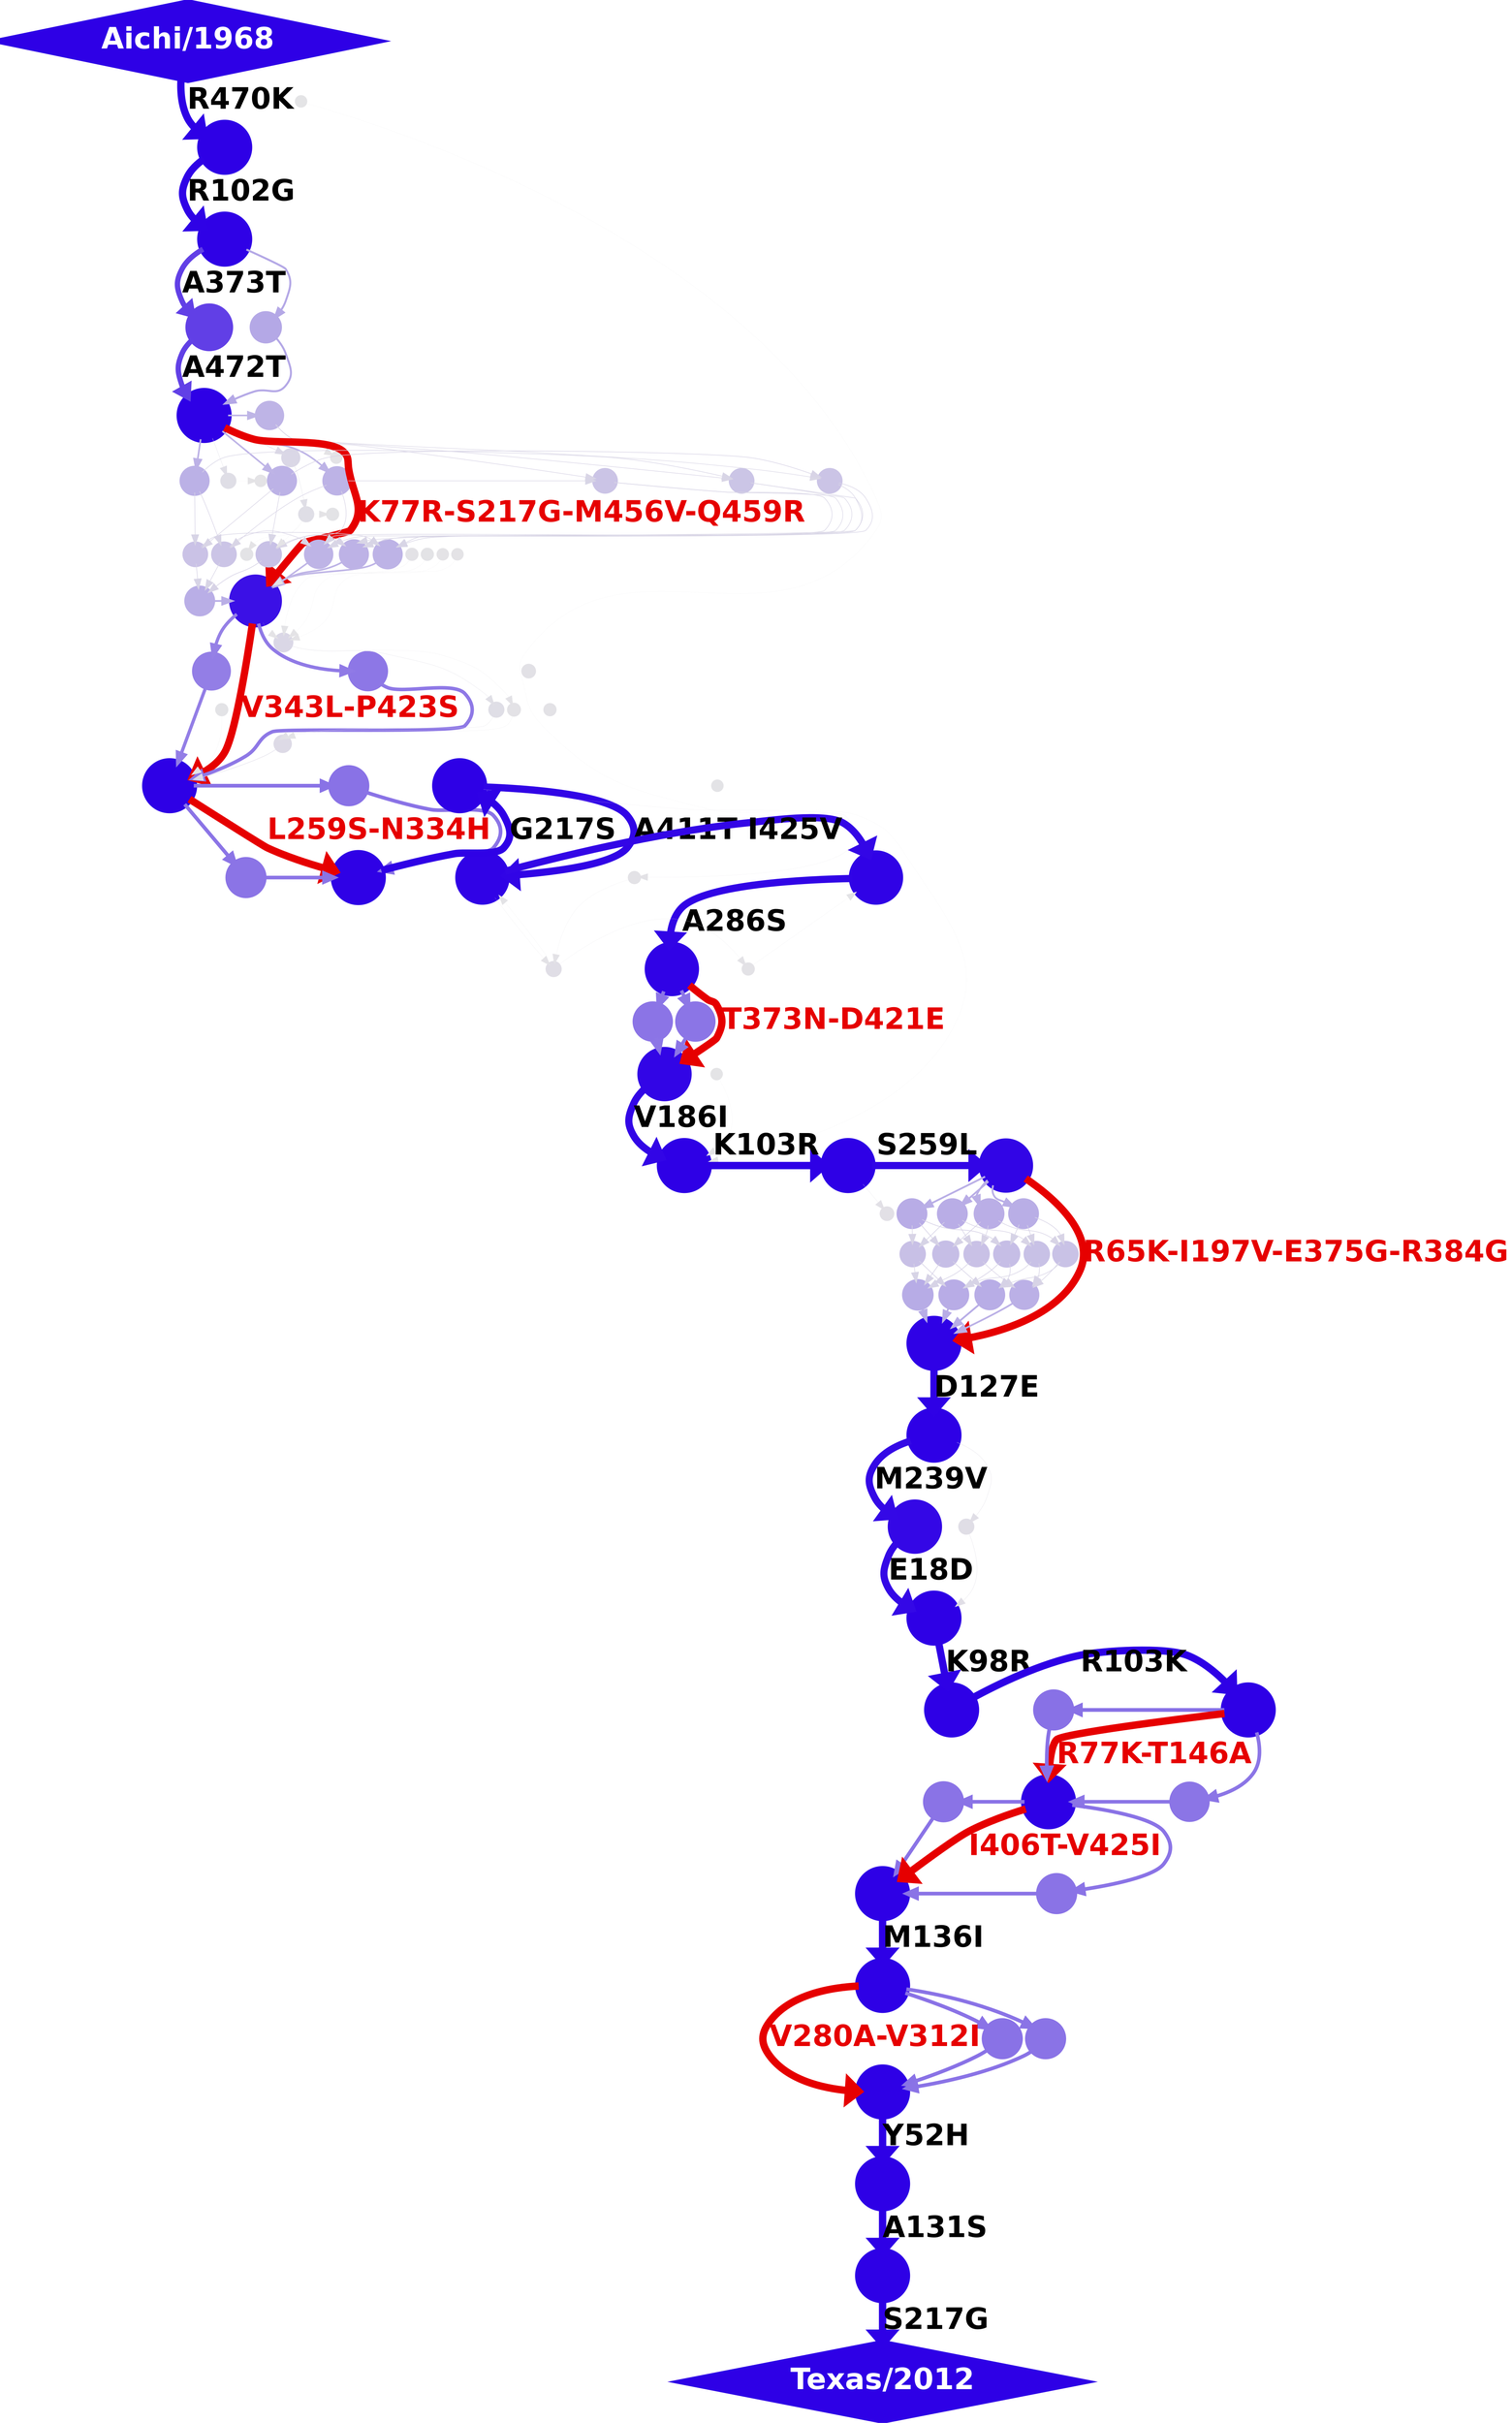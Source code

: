 digraph G { rankdir=TB; ranksep=0.090000; nodesep=0.180000;
	subgraph 0 { label="DistanceAlongPath0"; rank=same;
		node [style=filled shape=diamond label="Aichi/1968" height=0.900000 color="0.7 1.000000 0.9" penwidth=10.000000 arrowsize=1.400000 fontsize=40 fontname="Helvetica-Bold" fontcolor="white" fixedsize=false] "MASQGTKRSYEQMETDGERQNATEIRASVGKMIDGIGRFYIQMCTELKLSDYEGRLIQNSLTIERMVLSAFDERRNKYLEEHPSAGKDPKKTGGPIYKRVDRKWMRELVLYDKEEIRRIWRQANNGDDATAGLTHMMIWHSNLNDTTYQRTRALVRTGMDPRMCSLMQGSTLPRRSGAAGAAVKGVGTMVMELIRMIKRGINDRNFWRGENGRKTRSAYERMCNILKGKFQTAAQRAMMDQVRESRNPGNAEIEDLIFLARSALILRGSVAHKSCLPACVYGPAVASGYDFEKEGYSLVGIDPFKLLQNSQVYSLIRPNENPAHKSQLVWMACNSAAFEDLRVLSFIRGTKVSPRGKLSTRGVQIASNENMDAMESSTLELRSRYWAIRTRSGGNTNQQRASAGQISVQPAFSVQRNLPFDKPTIMAAFTGNTEGRTSDMRAEIIRMMEGAKPEEMSFQGRGVFELSDERAANPIVPSFDMSNEGSYFFGDNAEEYDN";
	}
	subgraph 2 { label="DistanceAlongPath2"; rank=same;
		node [style=filled shape=circle label="" height=0.899229 color="0.7 0.998287 0.9" penwidth=10.000000 arrowsize=1.400000 fontsize=40 fontname="Helvetica-Bold" fontcolor="white" fixedsize=true] "MASQGTKRSYEQMETDGERQNATEIRASVGKMIDGIGRFYIQMCTELKLSDYEGRLIQNSLTIERMVLSAFDERRNKYLEEHPSAGKDPKKTGGPIYKRVDRKWMRELVLYDKEEIRRIWRQANNGDDATAGLTHMMIWHSNLNDTTYQRTRALVRTGMDPRMCSLMQGSTLPRRSGAAGAAVKGVGTMVMELIRMIKRGINDRNFWRGENGRKTRSAYERMCNILKGKFQTAAQRAMMDQVRESRNPGNAEIEDLIFLARSALILRGSVAHKSCLPACVYGPAVASGYDFEKEGYSLVGIDPFKLLQNSQVYSLIRPNENPAHKSQLVWMACNSAAFEDLRVLSFIRGTKVSPRGKLSTRGVQIASNENMDAMESSTLELRSRYWAIRTRSGGNTNQQRASAGQISVQPAFSVQRNLPFDKPTIMAAFTGNTEGRTSDMRAEIIRMMEGAKPEEMSFQGRGVFELSDEKAANPIVPSFDMSNEGSYFFGDNAEEYDN";
	}
	subgraph 4 { label="DistanceAlongPath4"; rank=same;
		node [style=filled shape=circle label="" height=0.896846 color="0.7 0.993004 0.9" penwidth=10.000000 arrowsize=1.400000 fontsize=40 fontname="Helvetica-Bold" fontcolor="white" fixedsize=true] "MASQGTKRSYEQMETDGERQNATEIRASVGKMIDGIGRFYIQMCTELKLSDYEGRLIQNSLTIERMVLSAFDERRNKYLEEHPSAGKDPKKTGGPIYKRVDGKWMRELVLYDKEEIRRIWRQANNGDDATAGLTHMMIWHSNLNDTTYQRTRALVRTGMDPRMCSLMQGSTLPRRSGAAGAAVKGVGTMVMELIRMIKRGINDRNFWRGENGRKTRSAYERMCNILKGKFQTAAQRAMMDQVRESRNPGNAEIEDLIFLARSALILRGSVAHKSCLPACVYGPAVASGYDFEKEGYSLVGIDPFKLLQNSQVYSLIRPNENPAHKSQLVWMACNSAAFEDLRVLSFIRGTKVSPRGKLSTRGVQIASNENMDAMESSTLELRSRYWAIRTRSGGNTNQQRASAGQISVQPAFSVQRNLPFDKPTIMAAFTGNTEGRTSDMRAEIIRMMEGAKPEEMSFQGRGVFELSDEKAANPIVPSFDMSNEGSYFFGDNAEEYDN";
	}
	subgraph 5 { label="DistanceAlongPath5"; rank=same;
		node [style=filled shape=circle label="" height=0.765424 color="0.7 0.723301 0.9" penwidth=10.000000 arrowsize=1.400000 fontsize=40 fontname="Helvetica-Bold" fontcolor="white" fixedsize=true] "MASQGTKRSYEQMETDGERQNATEIRASVGKMIDGIGRFYIQMCTELKLSDYEGRLIQNSLTIERMVLSAFDERRNKYLEEHPSAGKDPKKTGGPIYKRVDGKWMRELVLYDKEEIRRIWRQANNGDDATAGLTHMMIWHSNLNDTTYQRTRALVRTGMDPRMCSLMQGSTLPRRSGAAGAAVKGVGTMVMELIRMIKRGINDRNFWRGENGRKTRSAYERMCNILKGKFQTAAQRAMMDQVRESRNPGNAEIEDLIFLARSALILRGSVAHKSCLPACVYGPAVASGYDFEKEGYSLVGIDPFKLLQNSQVYSLIRPNENPAHKSQLVWMACNSAAFEDLRVLSFIRGTKVSPRGKLSTRGVQIASNENMDTMESSTLELRSRYWAIRTRSGGNTNQQRASAGQISVQPAFSVQRNLPFDKPTIMAAFTGNTEGRTSDMRAEIIRMMEGAKPEEMSFQGRGVFELSDEKAANPIVPSFDMSNEGSYFFGDNAEEYDN";
	}
	subgraph 6 { label="DistanceAlongPath6"; rank=same;
		node [style=filled shape=circle label="" height=0.467644 color="0.7 0.269989 0.9" penwidth=10.000000 arrowsize=1.400000 fontsize=40 fontname="Helvetica-Bold" fontcolor="white" fixedsize=true] "MASQGTKRSYEQMETDGERQNATEIRASVGKMIDGIGRFYIQMCTELKLSDYEGRLIQNSLTIERMVLSAFDERRNKYLEEHPSAGKDPKKTGGPIYKRVDGKWMRELVLYDKEEIRRIWRQANNGDDATAGLTHMMIWHSNLNDTTYQRTRALVRTGMDPRMCSLMQGSTLPRRSGAAGAAVKGVGTMVMELIRMIKRGINDRNFWRGENGRKTRSAYERMCNILKGKFQTAAQRAMMDQVRESRNPGNAEIEDLIFLARSALILRGSVAHKSCLPACVYGPAVASGYDFEKEGYSLVGIDPFKLLQNSQVYSLIRPNENPAHKSQLVWMACNSAAFEDLRVLSFIRGTKVSPRGKLSTRGVQIASNENMDAMESSTLELRSRYWAIRTRSGGNTNQQRASAGQISVQPAFSVQRNLPFDKPTIMAAFTGNTEGRTSDMRAEIIRMMEGAKPEEMSFQGRGVFELSDEKATNPIVPSFDMSNEGSYFFGDNAEEYDN";
	}
	subgraph 7 { label="DistanceAlongPath7"; rank=same;
		node [style=filled shape=circle label="" height=0.417055 color="0.7 0.214734 0.9" penwidth=10.000000 arrowsize=1.400000 fontsize=40 fontname="Helvetica-Bold" fontcolor="white" fixedsize=true] "MASQGTKRSYEQMETDGERQNATEIRASVGKMIDGIGRFYIQMCTELKLSDYEGRLIQNSLTIERMVLSAFDERRNRYLEEHPSAGKDPKKTGGPIYKRVDGKWMRELVLYDKEEIRRIWRQANNGDDATAGLTHMMIWHSNLNDTTYQRTRALVRTGMDPRMCSLMQGSTLPRRSGAAGAAVKGVGTMVMELIRMIKRGINDRNFWRGENGRKTRSAYERMCNILKGKFQTAAQRAMMDQVRESRNPGNAEIEDLIFLARSALILRGSVAHKSCLPACVYGPAVASGYDFEKEGYSLVGIDPFKLLQNSQVYSLIRPNENPAHKSQLVWMACNSAAFEDLRVLSFIRGTKVSPRGKLSTRGVQIASNENMDTMESSTLELRSRYWAIRTRSGGNTNQQRASAGQISVQPAFSVQRNLPFDKPTIMAAFTGNTEGRTSDMRAEIIRMMEGAKPEEMSFQGRGVFELSDEKATNPIVPSFDMSNEGSYFFGDNAEEYDN";
		node [style=filled shape=circle label="" height=0.898650 color="0.7 0.997002 0.9" penwidth=10.000000 arrowsize=1.400000 fontsize=40 fontname="Helvetica-Bold" fontcolor="white" fixedsize=true] "MASQGTKRSYEQMETDGERQNATEIRASVGKMIDGIGRFYIQMCTELKLSDYEGRLIQNSLTIERMVLSAFDERRNKYLEEHPSAGKDPKKTGGPIYKRVDGKWMRELVLYDKEEIRRIWRQANNGDDATAGLTHMMIWHSNLNDTTYQRTRALVRTGMDPRMCSLMQGSTLPRRSGAAGAAVKGVGTMVMELIRMIKRGINDRNFWRGENGRKTRSAYERMCNILKGKFQTAAQRAMMDQVRESRNPGNAEIEDLIFLARSALILRGSVAHKSCLPACVYGPAVASGYDFEKEGYSLVGIDPFKLLQNSQVYSLIRPNENPAHKSQLVWMACNSAAFEDLRVLSFIRGTKVSPRGKLSTRGVQIASNENMDTMESSTLELRSRYWAIRTRSGGNTNQQRASAGQISVQPAFSVQRNLPFDKPTIMAAFTGNTEGRTSDMRAEIIRMMEGAKPEEMSFQGRGVFELSDEKATNPIVPSFDMSNEGSYFFGDNAEEYDN";
	}
	subgraph 8 { label="DistanceAlongPath8"; rank=same;
		node [style=filled shape=circle label="" height=0.096187 color="0.7 0.011422 0.9" penwidth=10.000000 arrowsize=1.400000 fontsize=40 fontname="Helvetica-Bold" fontcolor="white" fixedsize=true] "MASQGTKRSYEQMETDGERQNATEIRASVGKMIDGIGRFYIQMCTELKLSDYEGRLIQNSLTIERMVLSAFDERRNKYLEEHPSAGKDPKKTGGPIYKRVDGKWMRELVLYDKEEIRRIWRQANNGDDATAGLTHMMIWHSNLNDTTYQRTRALVRTGMDPRMCSLMQGSTLPRRSGAAGAAVKGVGTMVMELIRMIKRGINDRNFWRGENGRKTRSAYERMCNILKGKFQTAAQRAMMDQVRESRNPGNAEIEDLIFLARSALILRGSVAHKSCLPACVYGPAVASGYDFEKEGYSLVGIDPFKLLQNSQVYSLIRPNENPAHKSQLVWMACNSAAFEDLRVLSFIRGTKVSPRGKLSTRGVQIASNENMDTMESSTLELRSKYWAIRTRSGGNTNQQRASAGQISVQPAFSVQRNLPFDKPTIMAAFTGNTEGRTSDMRAEIIRMMEGAKPEEMSFQGRGVFELSDEKATNPIVPSFDMSNEGSYFFGDNAEEYDN";
		node [style=filled shape=circle label="" height=0.226345 color="0.7 0.063250 0.9" penwidth=10.000000 arrowsize=1.400000 fontsize=40 fontname="Helvetica-Bold" fontcolor="white" fixedsize=true] "MASQGTKRSYEQMETDGERQNATEIRASVGKMIDGIGRFYIQMCTELKLSDYEGRLIQNSLTIERMVLSAFDERRNKYLEEHPSAGKDPKKTGGPIYKRVDGKWMRELVLYDKEEIRRIWRQANNGDDATAGLTHMMIWHSNLNDTTYQRTRALVRTGMDPRMCSLMQGSTLPRRSGAAGAAVKGVGTMVMELIRMIKRGINDRNFWRGENGRKTRNAYERMCNILKGKFQTAAQRAMMDQVRESRNPGNAEIEDLIFLARSALILRGSVAHKSCLPACVYGPAVASGYDFEKEGYSLVGIDPFKLLQNSQVYSLIRPNENPAHKSQLVWMACNSAAFEDLRVLSFIRGTKVSPRGKLSTRGVQIASNENMDTMESSTLELRSRYWAIRTRSGGNTNQQRASAGQISVQPAFSVQRNLPFDKPTIMAAFTGNTEGRTSDMRAEIIRMMEGAKPEEMSFQGRGVFELSDEKATNPIVPSFDMSNEGSYFFGDNAEEYDN";
	}
	subgraph 9 { label="DistanceAlongPath9"; rank=same;
		node [style=filled shape=circle label="" height=0.423112 color="0.7 0.221017 0.9" penwidth=10.000000 arrowsize=1.400000 fontsize=40 fontname="Helvetica-Bold" fontcolor="white" fixedsize=true] "MASQGTKRSYEQMETDGERQNATEIRASVGKMIDGIGRFYIQMCTELKLSDYEGRLIQNSLTIERMVLSAFDERRNKYLEEHPSAGKDPKKTGGPIYKRVDGKWMRELVLYDKEEIRRIWRQANNGDDATAGLTHMMIWHSNLNDTTYQRTRALVRTGMDPRMCSLMQGSTLPRRSGAAGAAVKGVGTMVMELIRMIKRGINDRNFWRGENGRKTRSAYERMCNILKGKFQTAAQRAMMDQVRESRNPGNAEIEDLIFLARSALILRGSVAHKSCLPACVYGPAVASGYDFEKEGYSLVGIDPFKLLQNSQVYSLIRPNENPAHKSQLVWMACNSAAFEDLRVLSFIRGTKVSPRGKLSTRGVQIASNENMDTMESSTLELRSRYWAIRTRSGGNTNQQRASAGQISVQPAFSVQRNLPFDKPTIMAAFTGNTEGRTSDMRAEIIRMMEGAKPEEVSFQGRGVFELSDEKATNPIVPSFDMSNEGSYFFGDNAEEYDN";
		node [style=filled shape=circle label="" height=0.428813 color="0.7 0.227013 0.9" penwidth=10.000000 arrowsize=1.400000 fontsize=40 fontname="Helvetica-Bold" fontcolor="white" fixedsize=true] "MASQGTKRSYEQMETDGERQNATEIRASVGKMIDGIGRFYIQMCTELKLSDYEGRLIQNSLTIERMVLSAFDERRNKYLEEHPSAGKDPKKTGGPIYKRVDGKWMRELVLYDKEEIRRIWRQANNGDDATAGLTHMMIWHSNLNDTTYQRTRALVRTGMDPRMCSLMQGSTLPRRSGAAGAAVKGVGTMVMELIRMIKRGINDRNFWRGENGRKTRGAYERMCNILKGKFQTAAQRAMMDQVRESRNPGNAEIEDLIFLARSALILRGSVAHKSCLPACVYGPAVASGYDFEKEGYSLVGIDPFKLLQNSQVYSLIRPNENPAHKSQLVWMACNSAAFEDLRVLSFIRGTKVSPRGKLSTRGVQIASNENMDTMESSTLELRSRYWAIRTRSGGNTNQQRASAGQISVQPAFSVQRNLPFDKPTIMAAFTGNTEGRTSDMRAEIIRMMEGAKPEEMSFQGRGVFELSDEKATNPIVPSFDMSNEGSYFFGDNAEEYDN";
		node [style=filled shape=circle label="" height=0.091882 color="0.7 0.010423 0.9" penwidth=10.000000 arrowsize=1.400000 fontsize=40 fontname="Helvetica-Bold" fontcolor="white" fixedsize=true] "MASQGTKRSYEQMETDGERQNATEIRASVGKMIDGIGRFYIQMCTELKLSDYEGRLIQNSLTIERMVLSAFDERRNRYLEEHPSAGKDPKKTGGPIYRRVDGKWMRELVLYDKEEIRRIWRQANNGDDATAGLTHMMIWHSNLNDTTYQRTRALVRTGMDPRMCSLMQGSTLPRRSGAAGAAVKGVGTMVMELIRMIKRGINDRNFWRGENGRKTRSAYERMCNILKGKFQTAAQRAMMDQVRESRNPGNAEIEDLIFLARSALILRGSVAHKSCLPACVYGPAVASGYDFEKEGYSLVGIDPFKLLQNSQVYSLIRPNENPAHKSQLVWMACNSAAFEDLRVLSFIRGTKVSPRGKLSTRGVQIASNENMDTMESSTLELRSRYWAIRTRSGGNTNQQRASAGQISVQPAFSVQRNLPFDKPTIMAAFTGNTEGRTSDMRAEIIRMMEGAKPEEMSFQGRGVFELSDEKATNPIVPSFDMSNEGSYFFGDNAEEYDN";
		node [style=filled shape=circle label="" height=0.341936 color="0.7 0.144346 0.9" penwidth=10.000000 arrowsize=1.400000 fontsize=40 fontname="Helvetica-Bold" fontcolor="white" fixedsize=true] "MASQGTKRSYEQMETDGERQNATEIRASVGKMIDGIGRFYIQMCTELKLSDYEGRLIQNSLTIERMVLSAFDERRNRYLEEHPSAGKDPKKTGGPIYKRVDGKWMRELVLYDKEEIRRIWRQANNGDDATAGLTHMMIWHSNLNDTTYQRTRALVRTGMDPRMCSLMQGSTLPRRSGAAGAAVKGVGTMVMELIRMIKRGINDRNFWRGENGRKTRSAYERMCNILKGKFQTAAQRAMMDQVRESRNPGNAEIEDLIFLARSALILRGSVAHKSCLPACVYGPAVASGYDFEKEGYSLVGIDPFKLLQNSQVYSLIRPNENPAHKSQLVWMACNSAAFEDLRVLSFIRGTKVSPRGKLSTRGVQIASNENMDTMESSTLELRSRYWAIRTRSGGNTNQQRASAGQISVQPAFSVQRNLPFDKPTIMAAFTGNTEGRTSDMRAEIIRMMEGAKPEEMSFRGRGVFELSDEKATNPIVPSFDMSNEGSYFFGDNAEEYDN";
		node [style=filled shape=circle label="" height=0.169695 color="0.7 0.035551 0.9" penwidth=10.000000 arrowsize=1.400000 fontsize=40 fontname="Helvetica-Bold" fontcolor="white" fixedsize=true] "MASQGTKRSYEQMETDGERQNATEIRASVGKMIDGIGRFYIQMCTELKLSDYEGRLIQNSLTIERMVLSAFDERRNKYLEEHPSAGKDPKKTGGPIYRRVDGKWMRELVLYDKEEIRRIWRQANNGDDATAGLTHMMIWHSNLNDTTYQRTRALVRTGMDPRMCSLMQGSTLPRRSGAAGAAVKGVGTMVMELIRMIKRGINDRNFWRGENGRKTRSAYERMCNILKGKFQTAAQRAMMDQVRESRNPGNAEIEDLIFLARSALILRGSVAHKSCLPACVYGPAVASGYDFEKEGYSLVGIDPFKLLQNSQVYSLIRPNENPAHKSQLVWMACNSAAFEDLRVLSFIRGTKVSPRGKLSTRGVQIASNENMDTMESSTLELRSRYWAIRTRSGGNTNQQRASAGQISVQPAFSVQRNLPFDKPTIMAAFTGNTEGRTSDMRAEIIRMMEGAKPEEMSFQGRGVFELSDEKATNPIVPSFDMSNEGSYFFGDNAEEYDN";
		node [style=filled shape=circle label="" height=0.343118 color="0.7 0.145346 0.9" penwidth=10.000000 arrowsize=1.400000 fontsize=40 fontname="Helvetica-Bold" fontcolor="white" fixedsize=true] "MASQGTKRSYEQMETDGERQNATEIRASVGKMIDGIGRFYIQMCTELKLSDYEGRLIQNSLTIERMVLSAFDERRNRYLEEHPSAGKDPKKTGGPIYKRVDGKWMRELVLYDKEEIRRIWRQANNGDDATAGLTHMMIWHSNLNDTTYQRTRALVRTGMDPRMCSLMQGSTLPRRSGAAGAAVKGVGTMVMELIRMIKRGINDRNFWRGENGRKTRGAYERMCNILKGKFQTAAQRAMMDQVRESRNPGNAEIEDLIFLARSALILRGSVAHKSCLPACVYGPAVASGYDFEKEGYSLVGIDPFKLLQNSQVYSLIRPNENPAHKSQLVWMACNSAAFEDLRVLSFIRGTKVSPRGKLSTRGVQIASNENMDTMESSTLELRSRYWAIRTRSGGNTNQQRASAGQISVQPAFSVQRNLPFDKPTIMAAFTGNTEGRTSDMRAEIIRMMEGAKPEEMSFQGRGVFELSDEKATNPIVPSFDMSNEGSYFFGDNAEEYDN";
		node [style=filled shape=circle label="" height=0.343623 color="0.7 0.145774 0.9" penwidth=10.000000 arrowsize=1.400000 fontsize=40 fontname="Helvetica-Bold" fontcolor="white" fixedsize=true] "MASQGTKRSYEQMETDGERQNATEIRASVGKMIDGIGRFYIQMCTELKLSDYEGRLIQNSLTIERMVLSAFDERRNRYLEEHPSAGKDPKKTGGPIYKRVDGKWMRELVLYDKEEIRRIWRQANNGDDATAGLTHMMIWHSNLNDTTYQRTRALVRTGMDPRMCSLMQGSTLPRRSGAAGAAVKGVGTMVMELIRMIKRGINDRNFWRGENGRKTRSAYERMCNILKGKFQTAAQRAMMDQVRESRNPGNAEIEDLIFLARSALILRGSVAHKSCLPACVYGPAVASGYDFEKEGYSLVGIDPFKLLQNSQVYSLIRPNENPAHKSQLVWMACNSAAFEDLRVLSFIRGTKVSPRGKLSTRGVQIASNENMDTMESSTLELRSRYWAIRTRSGGNTNQQRASAGQISVQPAFSVQRNLPFDKPTIMAAFTGNTEGRTSDMRAEIIRMMEGAKPEEVSFQGRGVFELSDEKATNPIVPSFDMSNEGSYFFGDNAEEYDN";
		node [style=filled shape=circle label="" height=0.432037 color="0.7 0.230440 0.9" penwidth=10.000000 arrowsize=1.400000 fontsize=40 fontname="Helvetica-Bold" fontcolor="white" fixedsize=true] "MASQGTKRSYEQMETDGERQNATEIRASVGKMIDGIGRFYIQMCTELKLSDYEGRLIQNSLTIERMVLSAFDERRNKYLEEHPSAGKDPKKTGGPIYKRVDGKWMRELVLYDKEEIRRIWRQANNGDDATAGLTHMMIWHSNLNDTTYQRTRALVRTGMDPRMCSLMQGSTLPRRSGAAGAAVKGVGTMVMELIRMIKRGINDRNFWRGENGRKTRSAYERMCNILKGKFQTAAQRAMMDQVRESRNPGNAEIEDLIFLARSALILRGSVAHKSCLPACVYGPAVASGYDFEKEGYSLVGIDPFKLLQNSQVYSLIRPNENPAHKSQLVWMACNSAAFEDLRVLSFIRGTKVSPRGKLSTRGVQIASNENMDTMESSTLELRSRYWAIRTRSGGNTNQQRASAGQISVQPAFSVQRNLPFDKPTIMAAFTGNTEGRTSDMRAEIIRMMEGAKPEEMSFRGRGVFELSDEKATNPIVPSFDMSNEGSYFFGDNAEEYDN";
	}
	subgraph 10 { label="DistanceAlongPath10"; rank=same;
		node [style=filled shape=circle label="" height=0.108610 color="0.7 0.014563 0.9" penwidth=10.000000 arrowsize=1.400000 fontsize=40 fontname="Helvetica-Bold" fontcolor="white" fixedsize=true] "MASQGTKRSYEQMETDGERQNATEIRASVGKMIDGIGRFYIQMCTELKLSDYEGRLIQNSLTIERMVLSAFDERRNRYLEEHPSAGKDPKKTGGPIYKRVDGKWMRELVLYDKEEIRRIWRQANNGDDATAGLTHMMIWHSNLNDTTYQRTRALVRTGMDPRMCSLMQGSTLPRRSGAAGAAVKGVGTMVMELIRMIKRGINDRNFWRGENGRKTRNAYERMCNILKGKFQTAAQRAMMDQVRESRNPGNAEIEDLIFLARSALILRGSVAHKSCLPACVYGPAVASGYDFEKEGYSLVGIDPFKLLQNSQVYSLIRPNENPAHKSQLVWMACNSAAFEDLRVLSFIRGTKVSPRGKLSTRGVQIASNENMDTMESSTLELRSRYWAIRTRSGGNTNQQRASAGQISVQPAFSVQRNLPFDKPTIMAAFTGNTEGRTSDMRAEIIRMMEGAKPEEVSFQGRGVFELSDEKATNPIVPSFDMSNEGSYFFGDNAEEYDN";
		node [style=filled shape=circle label="" height=0.171053 color="0.7 0.036122 0.9" penwidth=10.000000 arrowsize=1.400000 fontsize=40 fontname="Helvetica-Bold" fontcolor="white" fixedsize=true] "MASQGTKRSYEQMETDGERQNATEIRASVGKMIDGIGRFYIQMCTELKLSDYEGRLIQNSLTIERMVLSAFDERRNKYLEEHPSAGKDPKKTGGPIYKRVDGKWMRELVLYDKEEIRRIWRQANNGDDATAGLTHMMIWHSNLNDTTYQRTRALVRTGMDPRMCSLMQGSTLPRRSGAAGAAVKGVGTMVMELIRMIKRGINDRNFWRGENGRKTRNAYERMCNILKGKFQTAAQRAMMDQVRESRNPGNAEIEDLIFLARSALILRGSVAHKSCLPACVYGPAVASGYDFEKEGYSLVGIDPFKLLQNSQVYSLIRPNENPAHKSQLVWMACNSAAFEDLRVLSFIRGTKVSPRGKLSTRGVQIASNENMDTMESSTLELRSRYWAIRTRSGGNTNQQRASAGQISVQPAFSVQRNLPFDKPTIMAAFTGNTEGRTSDMRAEIIRMMEGAKPEEVSFQGRGVFELSDEKATNPIVPSFDMSNEGSYFFGDNAEEYDN";
	}
	subgraph 11 { label="DistanceAlongPath11"; rank=same;
		node [style=filled shape=circle label="" height=0.424885 color="0.7 0.222873 0.9" penwidth=10.000000 arrowsize=1.400000 fontsize=40 fontname="Helvetica-Bold" fontcolor="white" fixedsize=true] "MASQGTKRSYEQMETDGERQNATEIRASVGKMIDGIGRFYIQMCTELKLSDYEGRLIQNSLTIERMVLSAFDERRNRYLEEHPSAGKDPKKTGGPIYKRVDGKWMRELVLYDKEEIRRIWRQANNGDDATAGLTHMMIWHSNLNDTTYQRTRALVRTGMDPRMCSLMQGSTLPRRSGAAGAAVKGVGTMVMELIRMIKRGINDRNFWRGENGRKTRGAYERMCNILKGKFQTAAQRAMMDQVRESRNPGNAEIEDLIFLARSALILRGSVAHKSCLPACVYGPAVASGYDFEKEGYSLVGIDPFKLLQNSQVYSLIRPNENPAHKSQLVWMACNSAAFEDLRVLSFIRGTKVSPRGKLSTRGVQIASNENMDTMESSTLELRSRYWAIRTRSGGNTNQQRASAGQISVQPAFSVQRNLPFDKPTIMAAFTGNTEGRTSDMRAEIIRMMEGAKPEEMSFRGRGVFELSDEKATNPIVPSFDMSNEGSYFFGDNAEEYDN";
		node [style=filled shape=circle label="" height=0.425157 color="0.7 0.223158 0.9" penwidth=10.000000 arrowsize=1.400000 fontsize=40 fontname="Helvetica-Bold" fontcolor="white" fixedsize=true] "MASQGTKRSYEQMETDGERQNATEIRASVGKMIDGIGRFYIQMCTELKLSDYEGRLIQNSLTIERMVLSAFDERRNRYLEEHPSAGKDPKKTGGPIYKRVDGKWMRELVLYDKEEIRRIWRQANNGDDATAGLTHMMIWHSNLNDTTYQRTRALVRTGMDPRMCSLMQGSTLPRRSGAAGAAVKGVGTMVMELIRMIKRGINDRNFWRGENGRKTRGAYERMCNILKGKFQTAAQRAMMDQVRESRNPGNAEIEDLIFLARSALILRGSVAHKSCLPACVYGPAVASGYDFEKEGYSLVGIDPFKLLQNSQVYSLIRPNENPAHKSQLVWMACNSAAFEDLRVLSFIRGTKVSPRGKLSTRGVQIASNENMDTMESSTLELRSRYWAIRTRSGGNTNQQRASAGQISVQPAFSVQRNLPFDKPTIMAAFTGNTEGRTSDMRAEIIRMMEGAKPEEVSFQGRGVFELSDEKATNPIVPSFDMSNEGSYFFGDNAEEYDN";
		node [style=filled shape=circle label="" height=0.418854 color="0.7 0.216591 0.9" penwidth=10.000000 arrowsize=1.400000 fontsize=40 fontname="Helvetica-Bold" fontcolor="white" fixedsize=true] "MASQGTKRSYEQMETDGERQNATEIRASVGKMIDGIGRFYIQMCTELKLSDYEGRLIQNSLTIERMVLSAFDERRNRYLEEHPSAGKDPKKTGGPIYKRVDGKWMRELVLYDKEEIRRIWRQANNGDDATAGLTHMMIWHSNLNDTTYQRTRALVRTGMDPRMCSLMQGSTLPRRSGAAGAAVKGVGTMVMELIRMIKRGINDRNFWRGENGRKTRSAYERMCNILKGKFQTAAQRAMMDQVRESRNPGNAEIEDLIFLARSALILRGSVAHKSCLPACVYGPAVASGYDFEKEGYSLVGIDPFKLLQNSQVYSLIRPNENPAHKSQLVWMACNSAAFEDLRVLSFIRGTKVSPRGKLSTRGVQIASNENMDTMESSTLELRSRYWAIRTRSGGNTNQQRASAGQISVQPAFSVQRNLPFDKPTIMAAFTGNTEGRTSDMRAEIIRMMEGAKPEEVSFRGRGVFELSDEKATNPIVPSFDMSNEGSYFFGDNAEEYDN";
		node [style=filled shape=circle label="" height=0.352921 color="0.7 0.153769 0.9" penwidth=10.000000 arrowsize=1.400000 fontsize=40 fontname="Helvetica-Bold" fontcolor="white" fixedsize=true] "MASQGTKRSYEQMETDGERQNATEIRASVGKMIDGIGRFYIQMCTELKLSDYEGRLIQNSLTIERMVLSAFDERRNKYLEEHPSAGKDPKKTGGPIYKRVDGKWMRELVLYDKEEIRRIWRQANNGDDATAGLTHMMIWHSNLNDTTYQRTRALVRTGMDPRMCSLMQGSTLPRRSGAAGAAVKGVGTMVMELIRMIKRGINDRNFWRGENGRKTRGAYERMCNILKGKFQTAAQRAMMDQVRESRNPGNAEIEDLIFLARSALILRGSVAHKSCLPACVYGPAVASGYDFEKEGYSLVGIDPFKLLQNSQVYSLIRPNENPAHKSQLVWMACNSAAFEDLRVLSFIRGTKVSPRGKLSTRGVQIASNENMDTMESSTLELRSRYWAIRTRSGGNTNQQRASAGQISVQPAFSVQRNLPFDKPTIMAAFTGNTEGRTSDMRAEIIRMMEGAKPEEMSFRGRGVFELSDEKATNPIVPSFDMSNEGSYFFGDNAEEYDN";
		node [style=filled shape=circle label="" height=0.361020 color="0.7 0.160908 0.9" penwidth=10.000000 arrowsize=1.400000 fontsize=40 fontname="Helvetica-Bold" fontcolor="white" fixedsize=true] "MASQGTKRSYEQMETDGERQNATEIRASVGKMIDGIGRFYIQMCTELKLSDYEGRLIQNSLTIERMVLSAFDERRNKYLEEHPSAGKDPKKTGGPIYKRVDGKWMRELVLYDKEEIRRIWRQANNGDDATAGLTHMMIWHSNLNDTTYQRTRALVRTGMDPRMCSLMQGSTLPRRSGAAGAAVKGVGTMVMELIRMIKRGINDRNFWRGENGRKTRGAYERMCNILKGKFQTAAQRAMMDQVRESRNPGNAEIEDLIFLARSALILRGSVAHKSCLPACVYGPAVASGYDFEKEGYSLVGIDPFKLLQNSQVYSLIRPNENPAHKSQLVWMACNSAAFEDLRVLSFIRGTKVSPRGKLSTRGVQIASNENMDTMESSTLELRSRYWAIRTRSGGNTNQQRASAGQISVQPAFSVQRNLPFDKPTIMAAFTGNTEGRTSDMRAEIIRMMEGAKPEEVSFQGRGVFELSDEKATNPIVPSFDMSNEGSYFFGDNAEEYDN";
		node [style=filled shape=circle label="" height=0.346972 color="0.7 0.148629 0.9" penwidth=10.000000 arrowsize=1.400000 fontsize=40 fontname="Helvetica-Bold" fontcolor="white" fixedsize=true] "MASQGTKRSYEQMETDGERQNATEIRASVGKMIDGIGRFYIQMCTELKLSDYEGRLIQNSLTIERMVLSAFDERRNKYLEEHPSAGKDPKKTGGPIYKRVDGKWMRELVLYDKEEIRRIWRQANNGDDATAGLTHMMIWHSNLNDTTYQRTRALVRTGMDPRMCSLMQGSTLPRRSGAAGAAVKGVGTMVMELIRMIKRGINDRNFWRGENGRKTRSAYERMCNILKGKFQTAAQRAMMDQVRESRNPGNAEIEDLIFLARSALILRGSVAHKSCLPACVYGPAVASGYDFEKEGYSLVGIDPFKLLQNSQVYSLIRPNENPAHKSQLVWMACNSAAFEDLRVLSFIRGTKVSPRGKLSTRGVQIASNENMDTMESSTLELRSRYWAIRTRSGGNTNQQRASAGQISVQPAFSVQRNLPFDKPTIMAAFTGNTEGRTSDMRAEIIRMMEGAKPEEVSFRGRGVFELSDEKATNPIVPSFDMSNEGSYFFGDNAEEYDN";
	}
	subgraph 12 { label="DistanceAlongPath12"; rank=same;
		node [style=filled shape=circle label="" height=0.096187 color="0.7 0.011422 0.9" penwidth=10.000000 arrowsize=1.400000 fontsize=40 fontname="Helvetica-Bold" fontcolor="white" fixedsize=true] "MASQGTKRSYEQMETDGERQNATEIRASVGKMIDGIGRFYIQMCTELKLSDYEGRLIQNSLTIERMVLSAFDERRNRYLEEHPSAGKDPKKTGGPIYKRVDGKWMRELVLYDKEEIRRIWRQANNGDDATAGLTHMMIWHSNLNDTTYQRTRALVRTGMDPRMCSLMQGSTLPRRSGAAGAAVKGVGTMVMELIRMIKRGINDRNFWRGENGRKTRGAYERMCNILKGKFQTAAQRAMMDQVRESRNPGNAEIEDLIFLARSALILRGSVAHKSCLPACVYGPAVASGYDFEKEGYSLVGIDPFKLLQNSQVYSLIRPNENPAHKSQLVWMACNSAAFEDLRVLSFIRGTKVSPRGKLSTRGVQIASNENMDTMESSTLELRSKYWAIRTRSGGNTNQQRASAGQISVQPAFSVQRNLPFDKPTIMAAFTGNTEGRTSDMRAEIIRMMEGAKPEEVSFQGRGVFELSDEKATNPIVPSFDMSNEGSYFFGDNAEEYDN";
		node [style=filled shape=circle label="" height=0.116818 color="0.7 0.016848 0.9" penwidth=10.000000 arrowsize=1.400000 fontsize=40 fontname="Helvetica-Bold" fontcolor="white" fixedsize=true] "MASQGTKRSYEQMETDGERQNATEIRASVGKMIDGIGRFYIQMCTELKLSDYEGRLIQNSLTIERMVLSAFDERRNRYLEEHPSAGKDPKKTGGPIYKRVDGKWMRELVLYDKEEIRRIWRQANNGDDATAGLTHMMIWHSNLNDTTYQRTRALVRTGMDPRMCSLMQGSTLPRRSGAAGAAVKGVGTMVMELIRMIKRGINDRNFWRGENGRKTRNAYERMCNILKGKFQTAAQRAMMDQVRESRNPGNAEIEDLIFLARSALILRGSVAHKSCLPACVYGPAVASGYDFEKEGYSLVGIDPFKLLQNSQVYSLIRPNENPAHKSQLVWMACNSAAFEDLRVLSFIRGTKVSPRGKLSTRGVQIASNENMDTMESSTLELRSRYWAIRTRSGGNTNQQRASAGQISVQPAFSVQRNLPFDKPTIMAAFTGNTEGRTSDMRAEIIRMMEGAKPEEVSFRGRGVFELSDEKATNPIVPSFDMSNEGSYFFGDNAEEYDN";
		node [style=filled shape=circle label="" height=0.107001 color="0.7 0.014135 0.9" penwidth=10.000000 arrowsize=1.400000 fontsize=40 fontname="Helvetica-Bold" fontcolor="white" fixedsize=true] "MASQGTKRSYEQMETDGERQNATEIRASVGKMIDGIGRFYIQMCTELKLSDYEGRLIQNSLTIERMVLSAFDERRNRYLEEHPSAGKDPKKTGGPIYKRVDGKWMRELVLYDKEEIRRIWRQANNGDDATAGLTHMMIWHSNLNDTTYQRTRALVRTGMDPRMCSLMQGSTLPRRSGAAGAAVKGVGTMVMELIRMIKRGINDRNFWRGENGRKTRGAYERMCNILKGKFQTAAQRAMMDQVRESRNPGNAEIEDLIFLARSALILRGSVAHKSCLPACVYGPAVASGYDFEKEGYSLVGIDPFKLLQNSQVYSLIRPNENPAHKSQLVWMACNSAAFEDLRVLSFIRGTKVSPRGKLSTRGVQIASNENMDTMESSTLELRSKYWAIRTRSGGNTNQQRASAGQISVQPAFSVQRNLPFDKPTIMAAFTGNTEGRTSDMRAEIIRMMEGAKPEEMSFRGRGVFELSDEKATNPIVPSFDMSNEGSYFFGDNAEEYDN";
		node [style=filled shape=circle label="" height=0.109141 color="0.7 0.014706 0.9" penwidth=10.000000 arrowsize=1.400000 fontsize=40 fontname="Helvetica-Bold" fontcolor="white" fixedsize=true] "MASQGTKRSYEQMETDGERQNATEIRASVGKMIDGIGRFYIQMCTELKLSDYEGRLIQNSLTIERMVLSAFDERRNKYLEEHPSAGKDPKKTGGPIYKRVDGKWMRELVLYDKEEIRRIWRQANNGDDATAGLTHMMIWHSNLNDTTYQRTRALVRTGMDPRMCSLMQGSTLPRRSGAAGAAVKGVGTMVMELIRMIKRGINDRNFWRGENGRKTRNAYERMCNILKGKFQTAAQRAMMDQVRESRNPGNAEIEDLIFLARSALILRGSVAHKSCLPACVYGPAVASGYDFEKEGYSLVGIDPFKLLQNSQVYSLIRPNENPAHKSQLVWMACNSAAFEDLRVLSFIRGTKVSPRGKLSTRGVQIASNENMDTMESSTLELRSRYWAIRTRSGGNTNQQRASAGQISVQPAFSVQRNLPFDKPTIMAAFTGNTEGRTSDMRAEIIRMMEGAKPEEVSFRGRGVFELSDEKATNPIVPSFDMSNEGSYFFGDNAEEYDN";
		node [style=filled shape=circle label="" height=0.094366 color="0.7 0.010994 0.9" penwidth=10.000000 arrowsize=1.400000 fontsize=40 fontname="Helvetica-Bold" fontcolor="white" fixedsize=true] "MASQGTKRSYEQMETDGERQNATEIRASVGKMIDGIGRFYIQMCTELKLSDYEGRLIQNSLTIERMVLSAFDERRNRYLEEHPSAGKDPKKTGGPIYKRVDGKWMRELVLYDKEEIRRIWRQANNGDDATAGLTHMMIWHSNLNDTTYQRTRALVRTGMDPRMCSLMQGSTLPRRSGAAGAAVKGVGTMVMELIRMIKRGINDRNFWRGENGRKTRSAYERMCNILKGKFQTAAQRAMMDQVRESRNPGNAEIEDLIFLARSALILRGSVAHKSCLPACVYGPAVASGYDFEKEGYSLVGIDPFKLLQNSQVYSLIRPNENPAHKSQLVWMACNSAAFEDLRVLSFIRGTKVSPRGKLSTRGVQIASNENMDTMESSTLELRSKYWAIRTRSGGNTNQQRASAGQISVQPAFSVQRNLPFDKPTIMAAFTGNTEGRTSDMRAEIIRMMEGAKPEEVSFRGRGVFELSDEKATNPIVPSFDMSNEGSYFFGDNAEEYDN";
	}
	subgraph 13 { label="DistanceAlongPath13"; rank=same;
		node [style=filled shape=circle label="" height=0.444830 color="0.7 0.244289 0.9" penwidth=10.000000 arrowsize=1.400000 fontsize=40 fontname="Helvetica-Bold" fontcolor="white" fixedsize=true] "MASQGTKRSYEQMETDGERQNATEIRASVGKMIDGIGRFYIQMCTELKLSDYEGRLIQNSLTIERMVLSAFDERRNKYLEEHPSAGKDPKKTGGPIYKRVDGKWMRELVLYDKEEIRRIWRQANNGDDATAGLTHMMIWHSNLNDTTYQRTRALVRTGMDPRMCSLMQGSTLPRRSGAAGAAVKGVGTMVMELIRMIKRGINDRNFWRGENGRKTRGAYERMCNILKGKFQTAAQRAMMDQVRESRNPGNAEIEDLIFLARSALILRGSVAHKSCLPACVYGPAVASGYDFEKEGYSLVGIDPFKLLQNSQVYSLIRPNENPAHKSQLVWMACNSAAFEDLRVLSFIRGTKVSPRGKLSTRGVQIASNENMDTMESSTLELRSRYWAIRTRSGGNTNQQRASAGQISVQPAFSVQRNLPFDKPTIMAAFTGNTEGRTSDMRAEIIRMMEGAKPEEVSFRGRGVFELSDEKATNPIVPSFDMSNEGSYFFGDNAEEYDN";
		node [style=filled shape=circle label="" height=0.866347 color="0.7 0.926613 0.9" penwidth=10.000000 arrowsize=1.400000 fontsize=40 fontname="Helvetica-Bold" fontcolor="white" fixedsize=true] "MASQGTKRSYEQMETDGERQNATEIRASVGKMIDGIGRFYIQMCTELKLSDYEGRLIQNSLTIERMVLSAFDERRNRYLEEHPSAGKDPKKTGGPIYKRVDGKWMRELVLYDKEEIRRIWRQANNGDDATAGLTHMMIWHSNLNDTTYQRTRALVRTGMDPRMCSLMQGSTLPRRSGAAGAAVKGVGTMVMELIRMIKRGINDRNFWRGENGRKTRGAYERMCNILKGKFQTAAQRAMMDQVRESRNPGNAEIEDLIFLARSALILRGSVAHKSCLPACVYGPAVASGYDFEKEGYSLVGIDPFKLLQNSQVYSLIRPNENPAHKSQLVWMACNSAAFEDLRVLSFIRGTKVSPRGKLSTRGVQIASNENMDTMESSTLELRSRYWAIRTRSGGNTNQQRASAGQISVQPAFSVQRNLPFDKPTIMAAFTGNTEGRTSDMRAEIIRMMEGAKPEEVSFRGRGVFELSDEKATNPIVPSFDMSNEGSYFFGDNAEEYDN";
	}
	subgraph 14 { label="DistanceAlongPath14"; rank=same;
		node [style=filled shape=circle label="" height=0.231148 color="0.7 0.065962 0.9" penwidth=10.000000 arrowsize=1.400000 fontsize=40 fontname="Helvetica-Bold" fontcolor="white" fixedsize=true] "MASQGTKRSYEQMETDGERQNATEIRASVGKMIDGIGRFYIQMCTELKLSDYEGRLIQNSLTIERMVLSAFDERRNRYLEEHPSAGKDPKKTGGPIYKRVDGKWMRELVLYDKEEIRRIWRQANNGDDATAGLTHMMIWHSNLNDTTYQRTRALVRTGMDPRMCSLMQGSTLPRRSGAAGAAVKGVGTMVMELIRMIKRGINDRNFWRGENGRKTRGAYERMCNILKGKFQTAAQRAMMDQVRESRNPGNAEIEDLIFLARSALILRGSVAHKSCLPACVYGPAVASGYDFEKEGYSLVGIDPFKLLQNSQVYSLIRPNENPAHKSQLVWMACNSAAFEDLRVLSFIRGTKVSPRGKLSTRGVQIASNENMDTMESSTLELRSKYWAIRTRSGGNTNQQRASAGQISVQPAFSVQRNLPFDKPTIMAAFTGNTEGRTSDMRAEIIRMMEGAKPEEVSFRGRGVFELSDEKATNPIVPSFDMSNEGSYFFGDNAEEYDN";
	}
	subgraph 15 { label="DistanceAlongPath15"; rank=same;
		node [style=filled shape=circle label="" height=0.133886 color="0.7 0.022130 0.9" penwidth=10.000000 arrowsize=1.400000 fontsize=40 fontname="Helvetica-Bold" fontcolor="white" fixedsize=true] "MASQGTKRSYEQMETDGERQNATEIRASVGKMIDGIGRFYIQMCTELKLSDYEGRLIQNSLTIERMVLSAFDERRNRYLEEHPSAGKDPKKTGGPIYRRVDGKWMRELVLYDKEEIRRIWRQANNGDDATAGLTHMMIWHSNLNDTTYQRTRALVRTGMDPRMCSLMQGSTLPRRSGAAGAAVKGVGTMVMELIRMIKRGINDRNFWRGENGRKTRGAYERMCNILKGKFQTAAQRAMMDQVRESRNPGNAEIEDLIFLARSALILRGSVAHKSCLPACVYGPAVASGYDFEKEGYSLVGIDPFKLLQNSQVYSLIRPNENPAHKSQLVWMACNSAAFEDLRVLSFIRGTKVSPRGKLSTRGVQIASNENMDTMESSTLELRSRYWAIRTRSGGNTNQQRASAGQISVQPAFSVQRNLPFDKPTIMAAFTGNTEGRTSDMRAEIIRMMEGAKPEEVSFRGRGVFELSDEKATNPIVPSFDMSNEGSYFFGDNAEEYDN";
		node [style=filled shape=circle label="" height=0.624102 color="0.7 0.480868 0.9" penwidth=10.000000 arrowsize=1.400000 fontsize=40 fontname="Helvetica-Bold" fontcolor="white" fixedsize=true] "MASQGTKRSYEQMETDGERQNATEIRASVGKMIDGIGRFYIQMCTELKLSDYEGRLIQNSLTIERMVLSAFDERRNRYLEEHPSAGKDPKKTGGPIYKRVDGKWMRELVLYDKEEIRRIWRQANNGDDATAGLTHMMIWHSNLNDTTYQRTRALVRTGMDPRMCSLMQGSTLPRRSGAAGAAVKGVGTMVMELIRMIKRGINDRNFWRGENGRKTRGAYERMCNILKGKFQTAAQRAMMDQVRESRNPGNAEIEDLIFLARSALILRGSVAHKSCLPACVYGPAVASGYDFEKEGYSLVGIDPFKLLQNSQVYSLIRPNENPAHKSQLVWMACNSAAFEDLRVLSFIRGTKVSPRGKLSTRGVQIASNENMDTMESSTLELRSRYWAIRTRSGGNTNQQRASAGQISVQPAFSVQRNLPFDKSTIMAAFTGNTEGRTSDMRAEIIRMMEGAKPEEVSFRGRGVFELSDEKATNPIVPSFDMSNEGSYFFGDNAEEYDN";
		node [style=filled shape=circle label="" height=0.603758 color="0.7 0.450029 0.9" penwidth=10.000000 arrowsize=1.400000 fontsize=40 fontname="Helvetica-Bold" fontcolor="white" fixedsize=true] "MASQGTKRSYEQMETDGERQNATEIRASVGKMIDGIGRFYIQMCTELKLSDYEGRLIQNSLTIERMVLSAFDERRNRYLEEHPSAGKDPKKTGGPIYKRVDGKWMRELVLYDKEEIRRIWRQANNGDDATAGLTHMMIWHSNLNDTTYQRTRALVRTGMDPRMCSLMQGSTLPRRSGAAGAAVKGVGTMVMELIRMIKRGINDRNFWRGENGRKTRGAYERMCNILKGKFQTAAQRAMMDQVRESRNPGNAEIEDLIFLARSALILRGSVAHKSCLPACVYGPAVASGYDFEKEGYSLVGIDPFKLLQNSQVYSLIRPNENPAHKSQLVWMACNSAAFEDLRLLSFIRGTKVSPRGKLSTRGVQIASNENMDTMESSTLELRSRYWAIRTRSGGNTNQQRASAGQISVQPAFSVQRNLPFDKPTIMAAFTGNTEGRTSDMRAEIIRMMEGAKPEEVSFRGRGVFELSDEKATNPIVPSFDMSNEGSYFFGDNAEEYDN";
	}
	subgraph 16 { label="DistanceAlongPath16"; rank=same;
		node [style=filled shape=circle label="" height=0.170375 color="0.7 0.035837 0.9" penwidth=10.000000 arrowsize=1.400000 fontsize=40 fontname="Helvetica-Bold" fontcolor="white" fixedsize=true] "MASQGTKRSYEQMETDGERQNATEIRASVGKMIDGIGRFYIQMCTELKLSDYEGRLIQNSLTIERMVLSAFDERRNRYLEEHPSAGKDPKKTGGPIYKRVDGKWMRELVLYDKEEIRRIWRQANNGDDATAGLTHMMIWHSNLNDTTYQRTRALVRTGMDPRMCSLMQGSTLPRRSGAAGAAVKGVGTMVMELIRMIKRGINDRNFWRGENGRKTRGAYERMCNILKGKFQTAAQRAMMDQVRESRNPGNAEIEDLIFLARSALILRGSVAHKSCLPACVYGPAVASGYDFEKEGYSLVGIDPFKLLQNSQVYSLIRPNENPAHKSQLVWMACNSAAFEDLRVLSFIRGTKVSPRGKLSTRGVQIASNENMDTMESSTLELRSKYWAIRTRSGGNTNQQRASAGQISVQPAFSVQRNLPFDKSTIMAAFTGNTEGRTSDMRAEIIRMMEGAKPEEVSFRGRGVFELSDEKATNPIVPSFDMSNEGSYFFGDNAEEYDN";
		node [style=filled shape=circle label="" height=0.114316 color="0.7 0.016134 0.9" penwidth=10.000000 arrowsize=1.400000 fontsize=40 fontname="Helvetica-Bold" fontcolor="white" fixedsize=true] "MASQGTKRSYEQMETDGERQNATEIRASVGKMIDGIGRFYIQMCTELKLSDYEGRLIQNSLTIERMVLSAFDERRNRYLEEHPSAGKDPKKTGGPIYRRVDGKWMRELVLYDKEEIRRIWRQANNGDDATAGLTHMMIWHSNLNDTTYQRTRALVRTGMDPRMCSLMQGSTLPRRSGAAGAAVKGVGTMVMELIRMIKRGINDRNFWRGENGRKTRGAYERMCNILKGKFQTAAQRAMMDQVRESRNPGNAEIEDLIFLARSALILRGSVAHKSCLPACVYGPAVASGYDFEKEGYSLVGIDPFKLLQNSQVYSLIRPNENPAHKSQLVWMACNSAAFEDLRVLSFIRGTKVSPRGKLSTRGVQIASNENMDTMESSTLELRSKYWAIRTRSGGNTNQQRASAGQISVQPAFSVQRNLPFDKPTIMAAFTGNTEGRTSDMRAEIIRMMEGAKPEEVSFRGRGVFELSDEKATNPIVPSFDMSNEGSYFFGDNAEEYDN";
		node [style=filled shape=circle label="" height=0.107540 color="0.7 0.014278 0.9" penwidth=10.000000 arrowsize=1.400000 fontsize=40 fontname="Helvetica-Bold" fontcolor="white" fixedsize=true] "MASQGTKRSYEQMETDGERQNATEIRASVGKMIDGIGRFYIQMCTELKLSDYEGRLIQNSLTIERMVLSAFDERRNRYLEEHPSAGKDPKKTGGPIYKRVDGKWMRELVLYDKEEIRRIWRQANNGDDATAGLTHMMIWHSNLNDTTYQRTRALVRTGMDPRMCSLMQGSTLPRRSGAAGAAVKGVGTMVMELIRMIKRGINDRNFWRGENGRKTRGAYERMCNILKGKFQTAAQRAMMDQVRESRNPGNAEIEDLIFLARSALILRGSVAHKSCLPACVYGPAVASGYDFEKEGYSLVGIDPFKLLQNSQVYSLIRPNENPAHKSQLVWMACNSAAFEDLRILSFIRGTKVSPRGKLSTRGVQIASNENMDTMESSTLELRSRYWAIRTRSGGNTNQQRASAGQISVQPAFSVQRNLPFDKSTIMAAFTGNTEGRTSDMRAEIIRMMEGAKPEEVSFRGRGVFELSDEKATNPIVPSFDMSNEGSYFFGDNAEEYDN";
		node [style=filled shape=circle label="" height=0.122142 color="0.7 0.018418 0.9" penwidth=10.000000 arrowsize=1.400000 fontsize=40 fontname="Helvetica-Bold" fontcolor="white" fixedsize=true] "MASQGTKRSYEQMETDGERQNATEIRASVGKMIDGIGRFYIQMCTELKLSDYEGRLIQNSLTIERMVLSAFDERRNRYLEEHPSAGKDPKKTGGPIYKRVDGKWMRELVLYDKEEIRRIWRQANNGDDATAGLTHMMIWHSNLNDTTYQRTRALVRTGMDPRMCSLMQGSTLPRRSGAAGAAVKGVGTMVMELIRMIKRGINDRNFWRGENGRKTRGAYERMCNILKGKFQTAAQRAMMDQVRESRNPGNAEIEDLIFLARSALILRGSVAHKSCLPACVYGPAVASGYDFEKEGYSLVGIDPFKLLQNSQVYSLIRPNENPAHKSQLVWMACNSAAFEDLRLLSFIRGTKVSPRGKLSTRGVQIASNENMDTMESSTLELRSKYWAIRTRSGGNTNQQRASAGQISVQPAFSVQRNLPFDKPTIMAAFTGNTEGRTSDMRAEIIRMMEGAKPEEVSFRGRGVFELSDEKATNPIVPSFDMSNEGSYFFGDNAEEYDN";
	}
	subgraph 17 { label="DistanceAlongPath17"; rank=same;
		node [style=filled shape=circle label="" height=0.103708 color="0.7 0.013278 0.9" penwidth=10.000000 arrowsize=1.400000 fontsize=40 fontname="Helvetica-Bold" fontcolor="white" fixedsize=true] "MASQGTKRSYEQMETDGERQNATEIRASVGKMIDGIGRFYIQMCTELKLSDYEGRLIQNSLTIERMVLSAFDERRNRYLEEHPSAGKDPKKTGGPIYKRVDGKWMRELVLYDKEEIRRIWRQANNGDDATAGLTHMMIWHSNLNDTTYQRTRALVRTGMDPRMCSLMQGSTLPRRSGAAGAAVKGVGTMVMELIRMIKRGINDRNFWRGENGRKTRGAYERMCNILKGKFQTAAQRAMMDQVRESRNPGNAEIEDLIFLARSALILRGSVAHKSCLPACVYGPAVASGYDFEKEGYSLVGIDPFKLLQNSQVYSLIRPNENPAHKSQLVWMACNSAAFEDLRILSFIRGTKVSPRGKLSTRGVQIASNENMDTMESSTLELRSKYWAIRTRSGGNTNQQRASAGQISVQPAFSVQRNLPFDKSTIMAAFTGNTEGRTSDMRAEIIRMMEGAKPEEVSFRGRGVFELSDEKATNPIVPSFDMSNEGSYFFGDNAEEYDN";
		node [style=filled shape=circle label="" height=0.637758 color="0.7 0.502142 0.9" penwidth=10.000000 arrowsize=1.400000 fontsize=40 fontname="Helvetica-Bold" fontcolor="white" fixedsize=true] "MASQGTKRSYEQMETDGERQNATEIRASVGKMIDGIGRFYIQMCTELKLSDYEGRLIQNSLTIERMVLSAFDERRNRYLEEHPSAGKDPKKTGGPIYKRVDGKWMRELVLYDKEEIRRIWRQANNGDDATAGLTHMMIWHSNLNDTTYQRTRALVRTGMDPRMCSLMQGSTLPRRSGAAGAAVKGVGTMVMELIRMIKRGINDRNFWRGENGRKTRGAYERMCNILKGKFQTAAQRAMMDQVRESRNPGNAEIEDLIFSARSALILRGSVAHKSCLPACVYGPAVASGYDFEKEGYSLVGIDPFKLLQNSQVYSLIRPNENPAHKSQLVWMACNSAAFEDLRLLSFIRGTKVSPRGKLSTRGVQIASNENMDTMESSTLELRSRYWAIRTRSGGNTNQQRASAGQISVQPAFSVQRNLPFDKSTIMAAFTGNTEGRTSDMRAEIIRMMEGAKPEEVSFRGRGVFELSDEKATNPIVPSFDMSNEGSYFFGDNAEEYDN";
		node [style=filled shape=circle label="" height=0.900000 color="0.7 1.000000 0.9" penwidth=10.000000 arrowsize=1.400000 fontsize=40 fontname="Helvetica-Bold" fontcolor="white" fixedsize=true] "MASQGTKRSYEQMETDGERQNATEIRASVGKMIDGIGRFYIQMCTELKLSDYEGRLIQNSLTIERMVLSAFDERRNRYLEEHPSAGKDPKKTGGPIYKRVDGKWMRELVLYDKEEIRRIWRQANNGDDATAGLTHMMIWHSNLNDTTYQRTRALVRTGMDPRMCSLMQGSTLPRRSGAAGAAVKGVGTMVMELIRMIKRGINDRNFWRGENGRKTRGAYERMCNILKGKFQTAAQRAMMDQVRESRNPGNAEIEDLIFLARSALILRGSVAHKSCLPACVYGPAVASGYDFEKEGYSLVGIDPFKLLQNSQVYSLIRPNENPAHKSQLVWMACNSAAFEDLRLLSFIRGTKVSPRGKLSTRGVQIASNENMDTMESSTLELRSRYWAIRTRSGGNTNQQRASAGQISVQPAFSVQRNLPFDKSTIMAAFTGNTEGRTSDMRAEIIRMMEGAKPEEVSFRGRGVFELSDEKATNPIVPSFDMSNEGSYFFGDNAEEYDN";
		node [style=filled shape=circle label="" height=0.899871 color="0.7 0.999714 0.9" penwidth=10.000000 arrowsize=1.400000 fontsize=40 fontname="Helvetica-Bold" fontcolor="white" fixedsize=true] "MASQGTKRSYEQMETDGERQNATEIRASVGKMIDGIGRFYIQMCTELKLSDYEGRLIQNSLTIERMVLSAFDERRNRYLEEHPSAGKDPKKTGGPIYKRVDGKWMRELVLYDKEEIRRIWRQANNGDDATAGLTHMMIWHSNLNDTTYQRTRALVRTGMDPRMCSLMQGSTLPRRSGAAGAAVKGVGTMVMELIRMIKRGINDRNFWRGENGRKTRSAYERMCNILKGKFQTAAQRAMMDQVRESRNPGNAEIEDLIFSARSALILRGSVAHKSCLPACVYGPAVASGYDFEKEGYSLVGIDPFKLLQNSQVYSLIRPNENPAHKSQLVWMACHSAAFEDLRLLSFIRGTKVSPRGKLSTRGVQIASNENMDTMESSTLELRSRYWAIRTRSGGNTNQQRASAGQISVQPAFSVQRNLPFDKSTIMAAFTGNTEGRTSDMRAEIIRMMEGAKPEEVSFRGRGVFELSDEKATNPIVPSFDMSNEGSYFFGDNAEEYDN";
	}
	subgraph 18 { label="DistanceAlongPath18"; rank=same;
		node [style=filled shape=circle label="" height=0.202906 color="0.7 0.050828 0.9" penwidth=10.000000 arrowsize=1.400000 fontsize=40 fontname="Helvetica-Bold" fontcolor="white" fixedsize=true] "MASQGTKRSYEQMETDGERQNATEIRASVGKMIDGIGRFYIQMCTELKLSDYEGRLIQNSLTIERMVLSAFDERRNRYLEEHPSAGKDPKKTGGPIYKRVDGKWMRELVLYDKEEIRRIWRQANNGDDATAGLTHMMIWHSNLNDTTYQRTRALVRTGMDPRMCSLMQGSTLPRRSGAAGAAVKGVGTMVMELIRMIKRGINDRNFWRGENGRKTRGAYERMCNILKGKFQTAAQRAMMDQVRESRNPGNAEIEDLIFLARSALILRGSVAHKSCLPACVYGPAVASGYDFEKEGYSLVGIDPFKLLQNSQVYSLIRPNENPAHKSQLVWMACNSAAFEDLRLLSFIRGTKVSPRGKLSTRGVQIASNENMDTMESSTLELRSKYWAIRTRSGGNTNQQRASAGQISVQPAFSVQRNLPFDKSTIMAAFTGNTEGRTSDMRAEIIRMMEGAKPEEVSFRGRGVFELSDEKATNPIVPSFDMSNEGSYFFGDNAEEYDN";
	}
	subgraph 19 { label="DistanceAlongPath19"; rank=same;
		node [style=filled shape=circle label="" height=0.897555 color="0.7 0.994575 0.9" penwidth=10.000000 arrowsize=1.400000 fontsize=40 fontname="Helvetica-Bold" fontcolor="white" fixedsize=true] "MASQGTKRSYEQMETDGERQNATEIRASVGKMIDGIGRFYIQMCTELKLSDYEGRLIQNSLTIERMVLSAFDERRNRYLEEHPSAGKDPKKTGGPIYKRVDGKWMRELVLYDKEEIRRIWRQANNGDDATAGLTHMMIWHSNLNDTTYQRTRALVRTGMDPRMCSLMQGSTLPRRSGAAGAAVKGVGTMVMELIRMIKRGINDRNFWRGENGRKTRGAYERMCNILKGKFQTAAQRAMMDQVRESRNPGNAEIEDLIFSARSALILRGSVAHKSCLPACVYGPAVASGYDFEKEGYSLVGIDPFKLLQNSQVYSLIRPNENPAHKSQLVWMACHSAAFEDLRLLSFIRGTKVSPRGKLSTRGVQIASNENMDTMESSTLELRSRYWAIRTRSGGNTNQQRASAGQISVQPAFSVQRNLPFDKSTIMAAFTGNTEGRTSDMRAEIIRMMEGAKPEEVSFRGRGVFELSDEKATNPIVPSFDMSNEGSYFFGDNAEEYDN";
		node [style=filled shape=circle label="" height=0.633391 color="0.7 0.495288 0.9" penwidth=10.000000 arrowsize=1.400000 fontsize=40 fontname="Helvetica-Bold" fontcolor="white" fixedsize=true] "MASQGTKRSYEQMETDGERQNATEIRASVGKMIDGIGRFYIQMCTELKLSDYEGRLIQNSLTIERMVLSAFDERRNRYLEEHPSAGKDPKKTGGPIYKRVDGKWMRELVLYDKEEIRRIWRQANNGDDATAGLTHMMIWHSNLNDTTYQRTRALVRTGMDPRMCSLMQGSTLPRRSGAAGAAVKGVGTMVMELIRMIKRGINDRNFWRGENGRKTRGAYERMCNILKGKFQTAAQRAMMDQVRESRNPGNAEIEDLIFLARSALILRGSVAHKSCLPACVYGPAVASGYDFEKEGYSLVGIDPFKLLQNSQVYSLIRPNENPAHKSQLVWMACHSAAFEDLRLLSFIRGTKVSPRGKLSTRGVQIASNENMDTMESSTLELRSRYWAIRTRSGGNTNQQRASAGQISVQPAFSVQRNLPFDKSTIMAAFTGNTEGRTSDMRAEIIRMMEGAKPEEVSFRGRGVFELSDEKATNPIVPSFDMSNEGSYFFGDNAEEYDN";
		node [style=filled shape=circle label="" height=0.895039 color="0.7 0.989006 0.9" penwidth=10.000000 arrowsize=1.400000 fontsize=40 fontname="Helvetica-Bold" fontcolor="white" fixedsize=true] "MASQGTKRSYEQMETDGERQNATEIRASVGKMIDGIGRFYIQMCTELKLSDYEGRLIQNSLTIERMVLSAFDERRNRYLEEHPSAGKDPKKTGGPIYKRVDGKWMRELVLYDKEEIRRIWRQANNGDDATAGLTHMMIWHSNLNDTTYQRTRALVRTGMDPRMCSLMQGSTLPRRSGAAGAAVKGVGTMVMELIRMIKRGINDRNFWRGENGRKTRSAYERMCNILKGKFQTAAQRAMMDQVRESRNPGNAEIEDLIFSARSALILRGSVAHKSCLPACVYGPAVASGYDFEKEGYSLVGIDPFKLLQNSQVYSLIRPNENPAHKSQLVWMACHSAAFEDLRLLSFIRGTKVSPRGKLSTRGVQIASNENMDTMESSTLELRSRYWAIRTRSGGNTNQQRASAGQISVQPTFSVQRNLPFDKSTIMAAFTGNTEGRTSDMRAEIIRMMEGAKPEEVSFRGRGVFELSDEKATNPIVPSFDMSNEGSYFFGDNAEEYDN";
		node [style=filled shape=circle label="" height=0.894716 color="0.7 0.988292 0.9" penwidth=10.000000 arrowsize=1.400000 fontsize=40 fontname="Helvetica-Bold" fontcolor="white" fixedsize=true] "MASQGTKRSYEQMETDGERQNATEIRASVGKMIDGIGRFYIQMCTELKLSDYEGRLIQNSLTIERMVLSAFDERRNRYLEEHPSAGKDPKKTGGPIYKRVDGKWMRELVLYDKEEIRRIWRQANNGDDATAGLTHMMIWHSNLNDTTYQRTRALVRTGMDPRMCSLMQGSTLPRRSGAAGAAVKGVGTMVMELIRMIKRGINDRNFWRGENGRKTRSAYERMCNILKGKFQTAAQRAMMDQVRESRNPGNAEIEDLIFSARSALILRGSVAHKSCLPACVYGPAVASGYDFEKEGYSLVGIDPFKLLQNSQVYSLIRPNENPAHKSQLVWMACHSAAFEDLRLLSFIRGTKVSPRGKLSTRGVQIASNENMDTMESSTLELRSRYWAIRTRSGGNTNQQRASAGQISVQPTFSVQRNLPFDKSTVMAAFTGNTEGRTSDMRAEIIRMMEGAKPEEVSFRGRGVFELSDEKATNPIVPSFDMSNEGSYFFGDNAEEYDN";
		node [style=filled shape=circle label="" height=0.113300 color="0.7 0.015848 0.9" penwidth=10.000000 arrowsize=1.400000 fontsize=40 fontname="Helvetica-Bold" fontcolor="white" fixedsize=true] "MASQGTKRSYEQMETDGERQNATEIRASVGKMIDGIGRFYIQMCTELKLSDYEGRLIQNSLTIERMVLSAFDERRNRYLEEHPSAGKDPKKTGGPIYKRVDGKWMRELVLYDKEEIRRIWRQANNGDDATAGLTHMMIWHSNLNDTTYQRTRALVRTGMDPRMCSLMQGSTLPRRSGAAGAAVKGIGTMVMELIRMIKRGINDRNFWRGENGRKTRSAYERMCNILKGKFQTAAQRAMMDQVRESRNPGNAEIEDLIFSARSALILRGSVAHKSCLPACVYGPAVASGYDFEKEGYSLVGIDPFKLLQNSQVYSLIRPNENPAHKSQLVWMACHSAAFEDLRLLSFIRGTKVSPRGKLSTRGVQIASNENMDTMESSTLELRSRYWAIRTRSGGNTNQQRASAGQISVQPAFSVQRNLPFDKSTIMAAFTGNTEGRTSDMRAEIIRMMEGAKPEEVSFRGRGVFELSDEKATNPIVPSFDMSNEGSYFFGDNAEEYDN";
	}
	subgraph 21 { label="DistanceAlongPath21"; rank=same;
		node [style=filled shape=circle label="" height=0.114316 color="0.7 0.016134 0.9" penwidth=10.000000 arrowsize=1.400000 fontsize=40 fontname="Helvetica-Bold" fontcolor="white" fixedsize=true] "MASQGTKRSYEQMETDGERQNATEIRASVGKMIDGIGRFYIQMCTELKLSDYEGRLIQNSLTIERMVLSAFDERRNRYLEEHPSAGKDPKKTGGPIYKRVDGKWMRELVLYDKEEIRRIWRQANNGDDATAGLTHMMIWHSNLNDTTYQRTRALVRTGMDPRMCSLMQGSTLPRRSGAAGAAVKGIGTMVMELIRMIKRGINDRNFWRGENGRKTRSAYERMCNILKGKFQTAAQRAMMDQVRESRNPGNAEIEDLIFSARSALILRGSVAHKSCLPACVYGPAVASGYDFEKEGYSLVGIDPFKLLQNSQVYSLIRPNENPAHKSQLVWMACHSAAFEDLRLLSFIRGTKVSPRGKLSTRGVQIASNENMDTMESSTLELRSRYWAIRTRSGGNTNQQRASAGQISVQPTFSVQRNLPFDKSTVMAAFTGNTEGRTSDMRAEIIRMMEGAKPEEVSFRGRGVFELSDEKATNPIVPSFDMSNEGSYFFGDNAEEYDN";
		node [style=filled shape=circle label="" height=0.161668 color="0.7 0.032267 0.9" penwidth=10.000000 arrowsize=1.400000 fontsize=40 fontname="Helvetica-Bold" fontcolor="white" fixedsize=true] "MASQGTKRSYEQMETDGERQNATEIRASVGKMIDGIGRFYIQMCTELKLSDYEGRLIQNSLTIERMVLSAFDERRNRYLEEHPSAGKDPKKTGGPIYKRVDGKWMRELVLYDKEEIRRIWRQANNGDDATAGLTHMMIWHSNLNDTTYQRTRALVRTGMDPRMCSLMQGSTLPRRSGAAGAAVKGIGTMVMELIRMIKRGINDRNFWRGENGRKTRSAYERMCNILKGKFQTAAQRAMMDQVRESRNPGNAEIEDLIFSARSALILRGSVAHKSCLPACVYGPAVASGYDFEKEGYSLVGIDPFKLLQNSQVYSLIRPNENPAHKSQLVWMACHSAAFEDLRLLSFIRGTKVSPRGKLSTRGVQIASNENMDTMESSTLELRSRYWAIRTRSGGNTNQQRASAGQISVQPTFSVQRNLPFDKSTIMAAFTGNTEGRTSDMRAEIIRMMEGAKPEEVSFRGRGVFELSDEKATNPIVPSFDMSNEGSYFFGDNAEEYDN";
		node [style=filled shape=circle label="" height=0.894651 color="0.7 0.988150 0.9" penwidth=10.000000 arrowsize=1.400000 fontsize=40 fontname="Helvetica-Bold" fontcolor="white" fixedsize=true] "MASQGTKRSYEQMETDGERQNATEIRASVGKMIDGIGRFYIQMCTELKLSDYEGRLIQNSLTIERMVLSAFDERRNRYLEEHPSAGKDPKKTGGPIYKRVDGKWMRELVLYDKEEIRRIWRQANNGDDATAGLTHMMIWHSNLNDTTYQRTRALVRTGMDPRMCSLMQGSTLPRRSGAAGAAVKGVGTMVMELIRMIKRGINDRNFWRGENGRKTRSAYERMCNILKGKFQTAAQRAMMDQVRESRNPGNAEIEDLIFSARSALILRGSVAHKSCLPACVYGPAVSSGYDFEKEGYSLVGIDPFKLLQNSQVYSLIRPNENPAHKSQLVWMACHSAAFEDLRLLSFIRGTKVSPRGKLSTRGVQIASNENMDTMESSTLELRSRYWAIRTRSGGNTNQQRASAGQISVQPTFSVQRNLPFDKSTVMAAFTGNTEGRTSDMRAEIIRMMEGAKPEEVSFRGRGVFELSDEKATNPIVPSFDMSNEGSYFFGDNAEEYDN";
	}
	subgraph 22 { label="DistanceAlongPath22"; rank=same;
		node [style=filled shape=circle label="" height=0.631837 color="0.7 0.492861 0.9" penwidth=10.000000 arrowsize=1.400000 fontsize=40 fontname="Helvetica-Bold" fontcolor="white" fixedsize=true] "MASQGTKRSYEQMETDGERQNATEIRASVGKMIDGIGRFYIQMCTELKLSDYEGRLIQNSLTIERMVLSAFDERRNRYLEEHPSAGKDPKKTGGPIYKRVDGKWMRELVLYDKEEIRRIWRQANNGDDATAGLTHMMIWHSNLNDTTYQRTRALVRTGMDPRMCSLMQGSTLPRRSGAAGAAVKGVGTMVMELIRMIKRGINDRNFWRGENGRKTRSAYERMCNILKGKFQTAAQRAMMDQVRESRNPGNAEIEDLIFSARSALILRGSVAHKSCLPACVYGPAVSSGYDFEKEGYSLVGIDPFKLLQNSQVYSLIRPNENPAHKSQLVWMACHSAAFEDLRLLSFIRGTKVSPRGKLSTRGVQIASNENMDNMESSTLELRSRYWAIRTRSGGNTNQQRASAGQISVQPTFSVQRNLPFDKSTVMAAFTGNTEGRTSDMRAEIIRMMEGAKPEEVSFRGRGVFELSDEKATNPIVPSFDMSNEGSYFFGDNAEEYDN";
	}
	subgraph 23 { label="DistanceAlongPath23"; rank=same;
		node [style=filled shape=circle label="" height=0.630462 color="0.7 0.490720 0.9" penwidth=10.000000 arrowsize=1.400000 fontsize=40 fontname="Helvetica-Bold" fontcolor="white" fixedsize=true] "MASQGTKRSYEQMETDGERQNATEIRASVGKMIDGIGRFYIQMCTELKLSDYEGRLIQNSLTIERMVLSAFDERRNRYLEEHPSAGKDPKKTGGPIYKRVDGKWMRELVLYDKEEIRRIWRQANNGDDATAGLTHMMIWHSNLNDTTYQRTRALVRTGMDPRMCSLMQGSTLPRRSGAAGAAVKGVGTMVMELIRMIKRGINDRNFWRGENGRKTRSAYERMCNILKGKFQTAAQRAMMDQVRESRNPGNAEIEDLIFSARSALILRGSVAHKSCLPACVYGPAVSSGYDFEKEGYSLVGIDPFKLLQNSQVYSLIRPNENPAHKSQLVWMACHSAAFEDLRLLSFIRGTKVSPRGKLSTRGVQIASNENMDTMESSTLELRSRYWAIRTRSGGNTNQQRASAGQISVQPTFSVQRNLPFEKSTVMAAFTGNTEGRTSDMRAEIIRMMEGAKPEEVSFRGRGVFELSDEKATNPIVPSFDMSNEGSYFFGDNAEEYDN";
	}
	subgraph 24 { label="DistanceAlongPath24"; rank=same;
		node [style=filled shape=circle label="" height=0.889726 color="0.7 0.977299 0.9" penwidth=10.000000 arrowsize=1.400000 fontsize=40 fontname="Helvetica-Bold" fontcolor="white" fixedsize=true] "MASQGTKRSYEQMETDGERQNATEIRASVGKMIDGIGRFYIQMCTELKLSDYEGRLIQNSLTIERMVLSAFDERRNRYLEEHPSAGKDPKKTGGPIYKRVDGKWMRELVLYDKEEIRRIWRQANNGDDATAGLTHMMIWHSNLNDTTYQRTRALVRTGMDPRMCSLMQGSTLPRRSGAAGAAVKGVGTMVMELIRMIKRGINDRNFWRGENGRKTRSAYERMCNILKGKFQTAAQRAMMDQVRESRNPGNAEIEDLIFSARSALILRGSVAHKSCLPACVYGPAVSSGYDFEKEGYSLVGIDPFKLLQNSQVYSLIRPNENPAHKSQLVWMACHSAAFEDLRLLSFIRGTKVSPRGKLSTRGVQIASNENMDNMESSTLELRSRYWAIRTRSGGNTNQQRASAGQISVQPTFSVQRNLPFEKSTVMAAFTGNTEGRTSDMRAEIIRMMEGAKPEEVSFRGRGVFELSDEKATNPIVPSFDMSNEGSYFFGDNAEEYDN";
		node [style=filled shape=circle label="" height=0.090615 color="0.7 0.010137 0.9" penwidth=10.000000 arrowsize=1.400000 fontsize=40 fontname="Helvetica-Bold" fontcolor="white" fixedsize=true] "MASQGTKRSYEQMETDGERQNATEIRASVGKMIDGIGRFYIQMCTELKLSDYEGRLIQNSLTIERMVLSAFDERRNRYLEEHPSAGKDPKKTGGPIYKRVDGKWMRELVLYDKEEIRRIWRQANNGDDATAGLTHMMIWHSNLNDTTYQRTRALVRTGMDPRMCSLMQGSTLPRRSGAAGAAVKGIGTMVMELIRMIKRGINDRNFWRGENGRKTRSAYERMCNILKGKFQTAAQRAMMDQVRESRNPGNAEIEDLIFSARSALILRGSVAHKSCLPACVYGPAVSSGYDFEKEGYSLVGIDPFKLLQNSQVYSLIRPNENPAHKSQLVWMACHSAAFEDLRLLSFIRGTKVSPRGKLSTRGVQIASNENMDNMESSTLELRSRYWAIRTRSGGNTNQQRASAGQISVQPTFSVQRNLPFDKSTVMAAFTGNTEGRTSDMRAEIIRMMEGAKPEEVSFRGRGVFELSDEKATNPIVPSFDMSNEGSYFFGDNAEEYDN";
	}
	subgraph 25 { label="DistanceAlongPath25"; rank=same;
		node [style=filled shape=circle label="" height=0.090615 color="0.7 0.010137 0.9" penwidth=10.000000 arrowsize=1.400000 fontsize=40 fontname="Helvetica-Bold" fontcolor="white" fixedsize=true] "MASQGTKRSYEQMETDGERQNATEIRASVGKMIDGIGRFYIQMCTELKLSDYEGRLIQNSLTIERMVLSAFDERRNRYLEEHPSAGKDPKKTGGPIYKRVDGKWMRELVLYDKEEIRRIWRQANNGDDATAGLTHMMIWHSNLNDTTYQRTRALVRTGMDPRMCSLMQGSTLPRRSGAAGAAVKGIGTMVMELIRMIKRGINDRNFWRGENGRKTRSAYERMCNILKGKFQTAAQRAMMDQVRESRNPGNAEIEDLIFSARSALILRGSVAHKSCLPACVYGPAVSSGYDFEKEGYSLVGIDPFKLLQNSQVYSLIRPNENPAHKSQLVWMACHSAAFEDLRLLSFIRGTKVSPRGKLSTRGVQIASNENMDTMESSTLELRSRYWAIRTRSGGNTNQQRASAGQISVQPTFSVQRNLPFEKSTVMAAFTGNTEGRTSDMRAEIIRMMEGAKPEEVSFRGRGVFELSDEKATNPIVPSFDMSNEGSYFFGDNAEEYDN";
	}
	subgraph 26 { label="DistanceAlongPath26"; rank=same;
		node [style=filled shape=circle label="" height=0.900000 color="0.7 1.000000 0.9" penwidth=10.000000 arrowsize=1.400000 fontsize=40 fontname="Helvetica-Bold" fontcolor="white" fixedsize=true] "MASQGTKRSYEQMETDGERQNATEIRASVGKMIDGIGRFYIQMCTELKLSDYEGRLIQNSLTIERMVLSAFDERRNRYLEEHPSAGKDPKKTGGPIYKRVDGRWMRELVLYDKEEIRRIWRQANNGDDATAGLTHMMIWHSNLNDTTYQRTRALVRTGMDPRMCSLMQGSTLPRRSGAAGAAVKGIGTMVMELIRMIKRGINDRNFWRGENGRKTRSAYERMCNILKGKFQTAAQRAMMDQVRESRNPGNAEIEDLIFSARSALILRGSVAHKSCLPACVYGPAVSSGYDFEKEGYSLVGIDPFKLLQNSQVYSLIRPNENPAHKSQLVWMACHSAAFEDLRLLSFIRGTKVSPRGKLSTRGVQIASNENMDNMESSTLELRSRYWAIRTRSGGNTNQQRASAGQISVQPTFSVQRNLPFEKSTVMAAFTGNTEGRTSDMRAEIIRMMEGAKPEEVSFRGRGVFELSDEKATNPIVPSFDMSNEGSYFFGDNAEEYDN";
		node [style=filled shape=circle label="" height=0.889011 color="0.7 0.975728 0.9" penwidth=10.000000 arrowsize=1.400000 fontsize=40 fontname="Helvetica-Bold" fontcolor="white" fixedsize=true] "MASQGTKRSYEQMETDGERQNATEIRASVGKMIDGIGRFYIQMCTELKLSDYEGRLIQNSLTIERMVLSAFDERRNRYLEEHPSAGKDPKKTGGPIYKRVDGRWMRELVLYDKEEIRRIWRQANNGDDATAGLTHMMIWHSNLNDTTYQRTRALVRTGMDPRMCSLMQGSTLPRRSGAAGAAVKGIGTMVMELIRMIKRGINDRNFWRGENGRKTRSAYERMCNILKGKFQTAAQRAMMDQVRESRNPGNAEIEDLIFLARSALILRGSVAHKSCLPACVYGPAVSSGYDFEKEGYSLVGIDPFKLLQNSQVYSLIRPNENPAHKSQLVWMACHSAAFEDLRLLSFIRGTKVSPRGKLSTRGVQIASNENMDNMESSTLELRSRYWAIRTRSGGNTNQQRASAGQISVQPTFSVQRNLPFEKSTVMAAFTGNTEGRTSDMRAEIIRMMEGAKPEEVSFRGRGVFELSDEKATNPIVPSFDMSNEGSYFFGDNAEEYDN";
		node [style=filled shape=circle label="" height=0.899936 color="0.7 0.999857 0.9" penwidth=10.000000 arrowsize=1.400000 fontsize=40 fontname="Helvetica-Bold" fontcolor="white" fixedsize=true] "MASQGTKRSYEQMETDGERQNATEIRASVGKMIDGIGRFYIQMCTELKLSDYEGRLIQNSLTIERMVLSAFDERRNRYLEEHPSAGKDPKKTGGPIYKRVDGKWMRELVLYDKEEIRRIWRQANNGDDATAGLTHMMIWHSNLNDTTYQRTRALVRTGMDPRMCSLMQGSTLPRRSGAAGAAVKGIGTMVMELIRMIKRGINDRNFWRGENGRKTRSAYERMCNILKGKFQTAAQRAMMDQVRESRNPGNAEIEDLIFSARSALILRGSVAHKSCLPACVYGPAVSSGYDFEKEGYSLVGIDPFKLLQNSQVYSLIRPNENPAHKSQLVWMACHSAAFEDLRLLSFIRGTKVSPRGKLSTRGVQIASNENMDNMESSTLELRSRYWAIRTRSGGNTNQQRASAGQISVQPTFSVQRNLPFEKSTVMAAFTGNTEGRTSDMRAEIIRMMEGAKPEEVSFRGRGVFELSDEKATNPIVPSFDMSNEGSYFFGDNAEEYDN";
	}
	subgraph 28 { label="DistanceAlongPath28"; rank=same;
		node [style=filled shape=circle label="" height=0.138555 color="0.7 0.023701 0.9" penwidth=10.000000 arrowsize=1.400000 fontsize=40 fontname="Helvetica-Bold" fontcolor="white" fixedsize=true] "MASQGTKRSYEQMETDGERQNATEIRASVGKMIDGIGRFYIQMCTELKLSDYEGRLIQNSLTIERMVLSAFDERRNRYLEEHPSAGKDPKKTGGPIYKRVDGRWMRELVLYDKEEIRRIWRQANNGDDATAGLTHMMIWHSNLNDTTYQRTRALVRTGMDPRMCSLMQGSTLPRRSGAAGAAVKGIGTMVMELIRMIKRGINDRNFWRGENGRKTRSAYERMCNILKGKFQTAAQRAMMDQVRESRNPGNAEIEDLIFSARSALILRGSVAHKSCLPACVYGPAVSSGYDFEKEGYSLVGIDPFKLLQNSQVYSLIRPNENPAHKSQLVWMACHSAAFEDLRLLSFIRGTKVSPRGKLSTRGVQIASNENMDNMGSSTLELRSRYWAIRTRSGGNTNQQRASAGQISVQPTFSVQRNLPFEKSTVMAAFTGNTEGRTSDMRAEIIRMMEGAKPEEVSFRGRGVFELSDEKATNPIVPSFDMSNEGSYFFGDNAEEYDN";
		node [style=filled shape=circle label="" height=0.441569 color="0.7 0.240720 0.9" penwidth=10.000000 arrowsize=1.400000 fontsize=40 fontname="Helvetica-Bold" fontcolor="white" fixedsize=true] "MASQGTKRSYEQMETDGERQNATEIRASVGKMIDGIGRFYIQMCTELKLSDYEGRLIQNSLTIERMVLSAFDERRNRYLEEHPSAGKDPKKTGGPIYKRVDGRWMRELVLYDKEEIRRIWRQANNGDDATAGLTHMMIWHSNLNDTTYQRTRALVRTGMDPRMCSLMQGSTLPRRSGAAGAAVKGIGTMVMELIRMVKRGINDRNFWRGENGRKTRSAYERMCNILKGKFQTAAQRAMMDQVRESRNPGNAEIEDLIFLARSALILRGSVAHKSCLPACVYGPAVSSGYDFEKEGYSLVGIDPFKLLQNSQVYSLIRPNENPAHKSQLVWMACHSAAFEDLRLLSFIRGTKVSPRGKLSTRGVQIASNENMDNMESSTLELRSRYWAIRTRSGGNTNQQRASAGQISVQPTFSVQRNLPFEKSTVMAAFTGNTEGRTSDMRAEIIRMMEGAKPEEVSFRGRGVFELSDEKATNPIVPSFDMSNEGSYFFGDNAEEYDN";
		node [style=filled shape=circle label="" height=0.444180 color="0.7 0.243575 0.9" penwidth=10.000000 arrowsize=1.400000 fontsize=40 fontname="Helvetica-Bold" fontcolor="white" fixedsize=true] "MASQGTKRSYEQMETDGERQNATEIRASVGKMIDGIGRFYIQMCTELKLSDYEGRLIQNSLTIERMVLSAFDERRNRYLEEHPSAGKDPKKTGGPIYKRVDGRWMRELVLYDKEEIRRIWRQANNGDDATAGLTHMMIWHSNLNDTTYQRTRALVRTGMDPRMCSLMQGSTLPRRSGAAGAAVKGIGTMVMELIRMIKRGINDRNFWRGENGRKTRSAYERMCNILKGKFQTAAQRAMMDQVRESRNPGNAEIEDLIFLARSALILRGSVAHKSCLPACVYGPAVSSGYDFEKEGYSLVGIDPFKLLQNSQVYSLIRPNENPAHKSQLVWMACHSAAFEDLRLLSFIRGTKVSPRGKLSTRGVQIASNENMDNMESSTLELRSGYWAIRTRSGGNTNQQRASAGQISVQPTFSVQRNLPFEKSTVMAAFTGNTEGRTSDMRAEIIRMMEGAKPEEVSFRGRGVFELSDEKATNPIVPSFDMSNEGSYFFGDNAEEYDN";
		node [style=filled shape=circle label="" height=0.449357 color="0.7 0.249286 0.9" penwidth=10.000000 arrowsize=1.400000 fontsize=40 fontname="Helvetica-Bold" fontcolor="white" fixedsize=true] "MASQGTKRSYEQMETDGERQNATEIRASVGKMIDGIGRFYIQMCTELKLSDYEGRLIQNSLTIERMVLSAFDERRNRYLEEHPSAGKDPKKTGGPIYKRVDGRWMRELVLYDKEEIRRIWRQANNGDDATAGLTHMMIWHSNLNDTTYQRTRALVRTGMDPRMCSLMQGSTLPRRSGAAGAAVKGIGTMVMELIRMIKRGINDRNFWRGENGRKTRSAYERMCNILKGKFQTAAQRAMMDQVRESRNPGNAEIEDLIFLARSALILRGSVAHKSCLPACVYGPAVSSGYDFEKEGYSLVGIDPFKLLQNSQVYSLIRPNENPAHKSQLVWMACHSAAFEDLRLLSFIRGTKVSPRGKLSTRGVQIASNENMDNMGSSTLELRSRYWAIRTRSGGNTNQQRASAGQISVQPTFSVQRNLPFEKSTVMAAFTGNTEGRTSDMRAEIIRMMEGAKPEEVSFRGRGVFELSDEKATNPIVPSFDMSNEGSYFFGDNAEEYDN";
		node [style=filled shape=circle label="" height=0.445480 color="0.7 0.245003 0.9" penwidth=10.000000 arrowsize=1.400000 fontsize=40 fontname="Helvetica-Bold" fontcolor="white" fixedsize=true] "MASQGTKRSYEQMETDGERQNATEIRASVGKMIDGIGRFYIQMCTELKLSDYEGRLIQNSLTIEKMVLSAFDERRNRYLEEHPSAGKDPKKTGGPIYKRVDGRWMRELVLYDKEEIRRIWRQANNGDDATAGLTHMMIWHSNLNDTTYQRTRALVRTGMDPRMCSLMQGSTLPRRSGAAGAAVKGIGTMVMELIRMIKRGINDRNFWRGENGRKTRSAYERMCNILKGKFQTAAQRAMMDQVRESRNPGNAEIEDLIFLARSALILRGSVAHKSCLPACVYGPAVSSGYDFEKEGYSLVGIDPFKLLQNSQVYSLIRPNENPAHKSQLVWMACHSAAFEDLRLLSFIRGTKVSPRGKLSTRGVQIASNENMDNMESSTLELRSRYWAIRTRSGGNTNQQRASAGQISVQPTFSVQRNLPFEKSTVMAAFTGNTEGRTSDMRAEIIRMMEGAKPEEVSFRGRGVFELSDEKATNPIVPSFDMSNEGSYFFGDNAEEYDN";
	}
	subgraph 30 { label="DistanceAlongPath30"; rank=same;
		node [style=filled shape=circle label="" height=0.358771 color="0.7 0.158909 0.9" penwidth=10.000000 arrowsize=1.400000 fontsize=40 fontname="Helvetica-Bold" fontcolor="white" fixedsize=true] "MASQGTKRSYEQMETDGERQNATEIRASVGKMIDGIGRFYIQMCTELKLSDYEGRLIQNSLTIEKMVLSAFDERRNRYLEEHPSAGKDPKKTGGPIYKRVDGRWMRELVLYDKEEIRRIWRQANNGDDATAGLTHMMIWHSNLNDTTYQRTRALVRTGMDPRMCSLMQGSTLPRRSGAAGAAVKGIGTMVMELIRMVKRGINDRNFWRGENGRKTRSAYERMCNILKGKFQTAAQRAMMDQVRESRNPGNAEIEDLIFLARSALILRGSVAHKSCLPACVYGPAVSSGYDFEKEGYSLVGIDPFKLLQNSQVYSLIRPNENPAHKSQLVWMACHSAAFEDLRLLSFIRGTKVSPRGKLSTRGVQIASNENMDNMESSTLELRSRYWAIRTRSGGNTNQQRASAGQISVQPTFSVQRNLPFEKSTVMAAFTGNTEGRTSDMRAEIIRMMEGAKPEEVSFRGRGVFELSDEKATNPIVPSFDMSNEGSYFFGDNAEEYDN";
		node [style=filled shape=circle label="" height=0.355370 color="0.7 0.155911 0.9" penwidth=10.000000 arrowsize=1.400000 fontsize=40 fontname="Helvetica-Bold" fontcolor="white" fixedsize=true] "MASQGTKRSYEQMETDGERQNATEIRASVGKMIDGIGRFYIQMCTELKLSDYEGRLIQNSLTIERMVLSAFDERRNRYLEEHPSAGKDPKKTGGPIYKRVDGRWMRELVLYDKEEIRRIWRQANNGDDATAGLTHMMIWHSNLNDTTYQRTRALVRTGMDPRMCSLMQGSTLPRRSGAAGAAVKGIGTMVMELIRMVKRGINDRNFWRGENGRKTRSAYERMCNILKGKFQTAAQRAMMDQVRESRNPGNAEIEDLIFLARSALILRGSVAHKSCLPACVYGPAVSSGYDFEKEGYSLVGIDPFKLLQNSQVYSLIRPNENPAHKSQLVWMACHSAAFEDLRLLSFIRGTKVSPRGKLSTRGVQIASNENMDNMESSTLELRSGYWAIRTRSGGNTNQQRASAGQISVQPTFSVQRNLPFEKSTVMAAFTGNTEGRTSDMRAEIIRMMEGAKPEEVSFRGRGVFELSDEKATNPIVPSFDMSNEGSYFFGDNAEEYDN";
		node [style=filled shape=circle label="" height=0.373304 color="0.7 0.172045 0.9" penwidth=10.000000 arrowsize=1.400000 fontsize=40 fontname="Helvetica-Bold" fontcolor="white" fixedsize=true] "MASQGTKRSYEQMETDGERQNATEIRASVGKMIDGIGRFYIQMCTELKLSDYEGRLIQNSLTIERMVLSAFDERRNRYLEEHPSAGKDPKKTGGPIYKRVDGRWMRELVLYDKEEIRRIWRQANNGDDATAGLTHMMIWHSNLNDTTYQRTRALVRTGMDPRMCSLMQGSTLPRRSGAAGAAVKGIGTMVMELIRMIKRGINDRNFWRGENGRKTRSAYERMCNILKGKFQTAAQRAMMDQVRESRNPGNAEIEDLIFLARSALILRGSVAHKSCLPACVYGPAVSSGYDFEKEGYSLVGIDPFKLLQNSQVYSLIRPNENPAHKSQLVWMACHSAAFEDLRLLSFIRGTKVSPRGKLSTRGVQIASNENMDNMGSSTLELRSGYWAIRTRSGGNTNQQRASAGQISVQPTFSVQRNLPFEKSTVMAAFTGNTEGRTSDMRAEIIRMMEGAKPEEVSFRGRGVFELSDEKATNPIVPSFDMSNEGSYFFGDNAEEYDN";
		node [style=filled shape=circle label="" height=0.372839 color="0.7 0.171616 0.9" penwidth=10.000000 arrowsize=1.400000 fontsize=40 fontname="Helvetica-Bold" fontcolor="white" fixedsize=true] "MASQGTKRSYEQMETDGERQNATEIRASVGKMIDGIGRFYIQMCTELKLSDYEGRLIQNSLTIERMVLSAFDERRNRYLEEHPSAGKDPKKTGGPIYKRVDGRWMRELVLYDKEEIRRIWRQANNGDDATAGLTHMMIWHSNLNDTTYQRTRALVRTGMDPRMCSLMQGSTLPRRSGAAGAAVKGIGTMVMELIRMVKRGINDRNFWRGENGRKTRSAYERMCNILKGKFQTAAQRAMMDQVRESRNPGNAEIEDLIFLARSALILRGSVAHKSCLPACVYGPAVSSGYDFEKEGYSLVGIDPFKLLQNSQVYSLIRPNENPAHKSQLVWMACHSAAFEDLRLLSFIRGTKVSPRGKLSTRGVQIASNENMDNMGSSTLELRSRYWAIRTRSGGNTNQQRASAGQISVQPTFSVQRNLPFEKSTVMAAFTGNTEGRTSDMRAEIIRMMEGAKPEEVSFRGRGVFELSDEKATNPIVPSFDMSNEGSYFFGDNAEEYDN";
		node [style=filled shape=circle label="" height=0.364844 color="0.7 0.164335 0.9" penwidth=10.000000 arrowsize=1.400000 fontsize=40 fontname="Helvetica-Bold" fontcolor="white" fixedsize=true] "MASQGTKRSYEQMETDGERQNATEIRASVGKMIDGIGRFYIQMCTELKLSDYEGRLIQNSLTIEKMVLSAFDERRNRYLEEHPSAGKDPKKTGGPIYKRVDGRWMRELVLYDKEEIRRIWRQANNGDDATAGLTHMMIWHSNLNDTTYQRTRALVRTGMDPRMCSLMQGSTLPRRSGAAGAAVKGIGTMVMELIRMIKRGINDRNFWRGENGRKTRSAYERMCNILKGKFQTAAQRAMMDQVRESRNPGNAEIEDLIFLARSALILRGSVAHKSCLPACVYGPAVSSGYDFEKEGYSLVGIDPFKLLQNSQVYSLIRPNENPAHKSQLVWMACHSAAFEDLRLLSFIRGTKVSPRGKLSTRGVQIASNENMDNMGSSTLELRSRYWAIRTRSGGNTNQQRASAGQISVQPTFSVQRNLPFEKSTVMAAFTGNTEGRTSDMRAEIIRMMEGAKPEEVSFRGRGVFELSDEKATNPIVPSFDMSNEGSYFFGDNAEEYDN";
		node [style=filled shape=circle label="" height=0.359576 color="0.7 0.159623 0.9" penwidth=10.000000 arrowsize=1.400000 fontsize=40 fontname="Helvetica-Bold" fontcolor="white" fixedsize=true] "MASQGTKRSYEQMETDGERQNATEIRASVGKMIDGIGRFYIQMCTELKLSDYEGRLIQNSLTIEKMVLSAFDERRNRYLEEHPSAGKDPKKTGGPIYKRVDGRWMRELVLYDKEEIRRIWRQANNGDDATAGLTHMMIWHSNLNDTTYQRTRALVRTGMDPRMCSLMQGSTLPRRSGAAGAAVKGIGTMVMELIRMIKRGINDRNFWRGENGRKTRSAYERMCNILKGKFQTAAQRAMMDQVRESRNPGNAEIEDLIFLARSALILRGSVAHKSCLPACVYGPAVSSGYDFEKEGYSLVGIDPFKLLQNSQVYSLIRPNENPAHKSQLVWMACHSAAFEDLRLLSFIRGTKVSPRGKLSTRGVQIASNENMDNMESSTLELRSGYWAIRTRSGGNTNQQRASAGQISVQPTFSVQRNLPFEKSTVMAAFTGNTEGRTSDMRAEIIRMMEGAKPEEVSFRGRGVFELSDEKATNPIVPSFDMSNEGSYFFGDNAEEYDN";
	}
	subgraph 32 { label="DistanceAlongPath32"; rank=same;
		node [style=filled shape=circle label="" height=0.450899 color="0.7 0.250999 0.9" penwidth=10.000000 arrowsize=1.400000 fontsize=40 fontname="Helvetica-Bold" fontcolor="white" fixedsize=true] "MASQGTKRSYEQMETDGERQNATEIRASVGKMIDGIGRFYIQMCTELKLSDYEGRLIQNSLTIEKMVLSAFDERRNRYLEEHPSAGKDPKKTGGPIYKRVDGRWMRELVLYDKEEIRRIWRQANNGDDATAGLTHMMIWHSNLNDTTYQRTRALVRTGMDPRMCSLMQGSTLPRRSGAAGAAVKGIGTMVMELIRMIKRGINDRNFWRGENGRKTRSAYERMCNILKGKFQTAAQRAMMDQVRESRNPGNAEIEDLIFLARSALILRGSVAHKSCLPACVYGPAVSSGYDFEKEGYSLVGIDPFKLLQNSQVYSLIRPNENPAHKSQLVWMACHSAAFEDLRLLSFIRGTKVSPRGKLSTRGVQIASNENMDNMGSSTLELRSGYWAIRTRSGGNTNQQRASAGQISVQPTFSVQRNLPFEKSTVMAAFTGNTEGRTSDMRAEIIRMMEGAKPEEVSFRGRGVFELSDEKATNPIVPSFDMSNEGSYFFGDNAEEYDN";
		node [style=filled shape=circle label="" height=0.447293 color="0.7 0.247002 0.9" penwidth=10.000000 arrowsize=1.400000 fontsize=40 fontname="Helvetica-Bold" fontcolor="white" fixedsize=true] "MASQGTKRSYEQMETDGERQNATEIRASVGKMIDGIGRFYIQMCTELKLSDYEGRLIQNSLTIERMVLSAFDERRNRYLEEHPSAGKDPKKTGGPIYKRVDGRWMRELVLYDKEEIRRIWRQANNGDDATAGLTHMMIWHSNLNDTTYQRTRALVRTGMDPRMCSLMQGSTLPRRSGAAGAAVKGIGTMVMELIRMVKRGINDRNFWRGENGRKTRSAYERMCNILKGKFQTAAQRAMMDQVRESRNPGNAEIEDLIFLARSALILRGSVAHKSCLPACVYGPAVSSGYDFEKEGYSLVGIDPFKLLQNSQVYSLIRPNENPAHKSQLVWMACHSAAFEDLRLLSFIRGTKVSPRGKLSTRGVQIASNENMDNMGSSTLELRSGYWAIRTRSGGNTNQQRASAGQISVQPTFSVQRNLPFEKSTVMAAFTGNTEGRTSDMRAEIIRMMEGAKPEEVSFRGRGVFELSDEKATNPIVPSFDMSNEGSYFFGDNAEEYDN";
		node [style=filled shape=circle label="" height=0.435636 color="0.7 0.234295 0.9" penwidth=10.000000 arrowsize=1.400000 fontsize=40 fontname="Helvetica-Bold" fontcolor="white" fixedsize=true] "MASQGTKRSYEQMETDGERQNATEIRASVGKMIDGIGRFYIQMCTELKLSDYEGRLIQNSLTIEKMVLSAFDERRNRYLEEHPSAGKDPKKTGGPIYKRVDGRWMRELVLYDKEEIRRIWRQANNGDDATAGLTHMMIWHSNLNDTTYQRTRALVRTGMDPRMCSLMQGSTLPRRSGAAGAAVKGIGTMVMELIRMVKRGINDRNFWRGENGRKTRSAYERMCNILKGKFQTAAQRAMMDQVRESRNPGNAEIEDLIFLARSALILRGSVAHKSCLPACVYGPAVSSGYDFEKEGYSLVGIDPFKLLQNSQVYSLIRPNENPAHKSQLVWMACHSAAFEDLRLLSFIRGTKVSPRGKLSTRGVQIASNENMDNMESSTLELRSGYWAIRTRSGGNTNQQRASAGQISVQPTFSVQRNLPFEKSTVMAAFTGNTEGRTSDMRAEIIRMMEGAKPEEVSFRGRGVFELSDEKATNPIVPSFDMSNEGSYFFGDNAEEYDN";
		node [style=filled shape=circle label="" height=0.452435 color="0.7 0.252713 0.9" penwidth=10.000000 arrowsize=1.400000 fontsize=40 fontname="Helvetica-Bold" fontcolor="white" fixedsize=true] "MASQGTKRSYEQMETDGERQNATEIRASVGKMIDGIGRFYIQMCTELKLSDYEGRLIQNSLTIEKMVLSAFDERRNRYLEEHPSAGKDPKKTGGPIYKRVDGRWMRELVLYDKEEIRRIWRQANNGDDATAGLTHMMIWHSNLNDTTYQRTRALVRTGMDPRMCSLMQGSTLPRRSGAAGAAVKGIGTMVMELIRMVKRGINDRNFWRGENGRKTRSAYERMCNILKGKFQTAAQRAMMDQVRESRNPGNAEIEDLIFLARSALILRGSVAHKSCLPACVYGPAVSSGYDFEKEGYSLVGIDPFKLLQNSQVYSLIRPNENPAHKSQLVWMACHSAAFEDLRLLSFIRGTKVSPRGKLSTRGVQIASNENMDNMGSSTLELRSRYWAIRTRSGGNTNQQRASAGQISVQPTFSVQRNLPFEKSTVMAAFTGNTEGRTSDMRAEIIRMMEGAKPEEVSFRGRGVFELSDEKATNPIVPSFDMSNEGSYFFGDNAEEYDN";
	}
	subgraph 34 { label="DistanceAlongPath34"; rank=same;
		node [style=filled shape=circle label="" height=0.896524 color="0.7 0.992290 0.9" penwidth=10.000000 arrowsize=1.400000 fontsize=40 fontname="Helvetica-Bold" fontcolor="white" fixedsize=true] "MASQGTKRSYEQMETDGERQNATEIRASVGKMIDGIGRFYIQMCTELKLSDYEGRLIQNSLTIEKMVLSAFDERRNRYLEEHPSAGKDPKKTGGPIYKRVDGRWMRELVLYDKEEIRRIWRQANNGDDATAGLTHMMIWHSNLNDTTYQRTRALVRTGMDPRMCSLMQGSTLPRRSGAAGAAVKGIGTMVMELIRMVKRGINDRNFWRGENGRKTRSAYERMCNILKGKFQTAAQRAMMDQVRESRNPGNAEIEDLIFLARSALILRGSVAHKSCLPACVYGPAVSSGYDFEKEGYSLVGIDPFKLLQNSQVYSLIRPNENPAHKSQLVWMACHSAAFEDLRLLSFIRGTKVSPRGKLSTRGVQIASNENMDNMGSSTLELRSGYWAIRTRSGGNTNQQRASAGQISVQPTFSVQRNLPFEKSTVMAAFTGNTEGRTSDMRAEIIRMMEGAKPEEVSFRGRGVFELSDEKATNPIVPSFDMSNEGSYFFGDNAEEYDN";
	}
	subgraph 36 { label="DistanceAlongPath36"; rank=same;
		node [style=filled shape=circle label="" height=0.899807 color="0.7 0.999572 0.9" penwidth=10.000000 arrowsize=1.400000 fontsize=40 fontname="Helvetica-Bold" fontcolor="white" fixedsize=true] "MASQGTKRSYEQMETDGERQNATEIRASVGKMIDGIGRFYIQMCTELKLSDYEGRLIQNSLTIEKMVLSAFDERRNRYLEEHPSAGKDPKKTGGPIYKRVDGRWMRELVLYDKEEIRRIWRQANNGEDATAGLTHMMIWHSNLNDTTYQRTRALVRTGMDPRMCSLMQGSTLPRRSGAAGAAVKGIGTMVMELIRMVKRGINDRNFWRGENGRKTRSAYERMCNILKGKFQTAAQRAMMDQVRESRNPGNAEIEDLIFLARSALILRGSVAHKSCLPACVYGPAVSSGYDFEKEGYSLVGIDPFKLLQNSQVYSLIRPNENPAHKSQLVWMACHSAAFEDLRLLSFIRGTKVSPRGKLSTRGVQIASNENMDNMGSSTLELRSGYWAIRTRSGGNTNQQRASAGQISVQPTFSVQRNLPFEKSTVMAAFTGNTEGRTSDMRAEIIRMMEGAKPEEVSFRGRGVFELSDEKATNPIVPSFDMSNEGSYFFGDNAEEYDN";
	}
	subgraph 38 { label="DistanceAlongPath38"; rank=same;
		node [style=filled shape=circle label="" height=0.884577 color="0.7 0.966019 0.9" penwidth=10.000000 arrowsize=1.400000 fontsize=40 fontname="Helvetica-Bold" fontcolor="white" fixedsize=true] "MASQGTKRSYEQMETDGERQNATEIRASVGKMIDGIGRFYIQMCTELKLSDYEGRLIQNSLTIEKMVLSAFDERRNRYLEEHPSAGKDPKKTGGPIYKRVDGRWMRELVLYDKEEIRRIWRQANNGEDATAGLTHMMIWHSNLNDTTYQRTRALVRTGMDPRMCSLMQGSTLPRRSGAAGAAVKGIGTMVMELIRMVKRGINDRNFWRGENGRKTRSAYERMCNILKGKFQTAAQRAMVDQVRESRNPGNAEIEDLIFLARSALILRGSVAHKSCLPACVYGPAVSSGYDFEKEGYSLVGIDPFKLLQNSQVYSLIRPNENPAHKSQLVWMACHSAAFEDLRLLSFIRGTKVSPRGKLSTRGVQIASNENMDNMGSSTLELRSGYWAIRTRSGGNTNQQRASAGQISVQPTFSVQRNLPFEKSTVMAAFTGNTEGRTSDMRAEIIRMMEGAKPEEVSFRGRGVFELSDEKATNPIVPSFDMSNEGSYFFGDNAEEYDN";
		node [style=filled shape=circle label="" height=0.165904 color="0.7 0.033981 0.9" penwidth=10.000000 arrowsize=1.400000 fontsize=40 fontname="Helvetica-Bold" fontcolor="white" fixedsize=true] "MASQGTKRSYEQMETDGDRQNATEIRASVGKMIDGIGRFYIQMCTELKLSDYEGRLIQNSLTIEKMVLSAFDERRNRYLEEHPSAGKDPKKTGGPIYKRVDGRWMRELVLYDKEEIRRIWRQANNGEDATAGLTHMMIWHSNLNDTTYQRTRALVRTGMDPRMCSLMQGSTLPRRSGAAGAAVKGIGTMVMELIRMVKRGINDRNFWRGENGRKTRSAYERMCNILKGKFQTAAQRAMMDQVRESRNPGNAEIEDLIFLARSALILRGSVAHKSCLPACVYGPAVSSGYDFEKEGYSLVGIDPFKLLQNSQVYSLIRPNENPAHKSQLVWMACHSAAFEDLRLLSFIRGTKVSPRGKLSTRGVQIASNENMDNMGSSTLELRSGYWAIRTRSGGNTNQQRASAGQISVQPTFSVQRNLPFEKSTVMAAFTGNTEGRTSDMRAEIIRMMEGAKPEEVSFRGRGVFELSDEKATNPIVPSFDMSNEGSYFFGDNAEEYDN";
	}
	subgraph 40 { label="DistanceAlongPath40"; rank=same;
		node [style=filled shape=circle label="" height=0.899357 color="0.7 0.998572 0.9" penwidth=10.000000 arrowsize=1.400000 fontsize=40 fontname="Helvetica-Bold" fontcolor="white" fixedsize=true] "MASQGTKRSYEQMETDGDRQNATEIRASVGKMIDGIGRFYIQMCTELKLSDYEGRLIQNSLTIEKMVLSAFDERRNRYLEEHPSAGKDPKKTGGPIYKRVDGRWMRELVLYDKEEIRRIWRQANNGEDATAGLTHMMIWHSNLNDTTYQRTRALVRTGMDPRMCSLMQGSTLPRRSGAAGAAVKGIGTMVMELIRMVKRGINDRNFWRGENGRKTRSAYERMCNILKGKFQTAAQRAMVDQVRESRNPGNAEIEDLIFLARSALILRGSVAHKSCLPACVYGPAVSSGYDFEKEGYSLVGIDPFKLLQNSQVYSLIRPNENPAHKSQLVWMACHSAAFEDLRLLSFIRGTKVSPRGKLSTRGVQIASNENMDNMGSSTLELRSGYWAIRTRSGGNTNQQRASAGQISVQPTFSVQRNLPFEKSTVMAAFTGNTEGRTSDMRAEIIRMMEGAKPEEVSFRGRGVFELSDEKATNPIVPSFDMSNEGSYFFGDNAEEYDN";
	}
	subgraph 42 { label="DistanceAlongPath42"; rank=same;
		node [style=filled shape=circle label="" height=0.899871 color="0.7 0.999714 0.9" penwidth=10.000000 arrowsize=1.400000 fontsize=40 fontname="Helvetica-Bold" fontcolor="white" fixedsize=true] "MASQGTKRSYEQMETDGDRQNATEIRASVGKMIDGIGRFYIQMCTELKLSDYEGRLIQNSLTIEKMVLSAFDERRNRYLEEHPSAGKDPKKTGGPIYRRVDGKWMRELVLYDKEEIRRIWRQANNGEDATAGLTHMMIWHSNLNDTTYQRTRALVRTGMDPRMCSLMQGSTLPRRSGAAGAAVKGIGTMVMELIRMVKRGINDRNFWRGENGRKTRSAYERMCNILKGKFQTAAQRAMVDQVRESRNPGNAEIEDLIFLARSALILRGSVAHKSCLPACVYGPAVSSGYDFEKEGYSLVGIDPFKLLQNSQVYSLIRPNENPAHKSQLVWMACHSAAFEDLRLLSFIRGTKVSPRGKLSTRGVQIASNENMDNMGSSTLELRSGYWAIRTRSGGNTNQQRASAGQISVQPTFSVQRNLPFEKSTVMAAFTGNTEGRTSDMRAEIIRMMEGAKPEEVSFRGRGVFELSDEKATNPIVPSFDMSNEGSYFFGDNAEEYDN";
		node [style=filled shape=circle label="" height=0.899614 color="0.7 0.999143 0.9" penwidth=10.000000 arrowsize=1.400000 fontsize=40 fontname="Helvetica-Bold" fontcolor="white" fixedsize=true] "MASQGTKRSYEQMETDGDRQNATEIRASVGKMIDGIGRFYIQMCTELKLSDYEGRLIQNSLTIEKMVLSAFDERRNRYLEEHPSAGKDPKKTGGPIYRRVDGRWMRELVLYDKEEIRRIWRQANNGEDATAGLTHMMIWHSNLNDTTYQRTRALVRTGMDPRMCSLMQGSTLPRRSGAAGAAVKGIGTMVMELIRMVKRGINDRNFWRGENGRKTRSAYERMCNILKGKFQTAAQRAMVDQVRESRNPGNAEIEDLIFLARSALILRGSVAHKSCLPACVYGPAVSSGYDFEKEGYSLVGIDPFKLLQNSQVYSLIRPNENPAHKSQLVWMACHSAAFEDLRLLSFIRGTKVSPRGKLSTRGVQIASNENMDNMGSSTLELRSGYWAIRTRSGGNTNQQRASAGQISVQPTFSVQRNLPFEKSTVMAAFTGNTEGRTSDMRAEIIRMMEGAKPEEVSFRGRGVFELSDEKATNPIVPSFDMSNEGSYFFGDNAEEYDN";
		node [style=filled shape=circle label="" height=0.641554 color="0.7 0.508138 0.9" penwidth=10.000000 arrowsize=1.400000 fontsize=40 fontname="Helvetica-Bold" fontcolor="white" fixedsize=true] "MASQGTKRSYEQMETDGDRQNATEIRASVGKMIDGIGRFYIQMCTELKLSDYEGRLIQNSLTIEKMVLSAFDERRNKYLEEHPSAGKDPKKTGGPIYRRVDGKWMRELVLYDKEEIRRIWRQANNGEDATAGLTHMMIWHSNLNDTTYQRTRALVRTGMDPRMCSLMQGSTLPRRSGAAGAAVKGIGTMVMELIRMVKRGINDRNFWRGENGRKTRSAYERMCNILKGKFQTAAQRAMVDQVRESRNPGNAEIEDLIFLARSALILRGSVAHKSCLPACVYGPAVSSGYDFEKEGYSLVGIDPFKLLQNSQVYSLIRPNENPAHKSQLVWMACHSAAFEDLRLLSFIRGTKVSPRGKLSTRGVQIASNENMDNMGSSTLELRSGYWAIRTRSGGNTNQQRASAGQISVQPTFSVQRNLPFEKSTVMAAFTGNTEGRTSDMRAEIIRMMEGAKPEEVSFRGRGVFELSDEKATNPIVPSFDMSNEGSYFFGDNAEEYDN";
	}
	subgraph 44 { label="DistanceAlongPath44"; rank=same;
		node [style=filled shape=circle label="" height=0.631196 color="0.7 0.491862 0.9" penwidth=10.000000 arrowsize=1.400000 fontsize=40 fontname="Helvetica-Bold" fontcolor="white" fixedsize=true] "MASQGTKRSYEQMETDGDRQNATEIRASVGKMIDGIGRFYIQMCTELKLSDYEGRLIQNSLTIEKMVLSAFDERRNRYLEEHPSAGKDPKKTGGPIYRRVDGKWMRELVLYDKEEIRRIWRQANNGEDATAGLTHMMIWHSNLNDATYQRTRALVRTGMDPRMCSLMQGSTLPRRSGAAGAAVKGIGTMVMELIRMVKRGINDRNFWRGENGRKTRSAYERMCNILKGKFQTAAQRAMVDQVRESRNPGNAEIEDLIFLARSALILRGSVAHKSCLPACVYGPAVSSGYDFEKEGYSLVGIDPFKLLQNSQVYSLIRPNENPAHKSQLVWMACHSAAFEDLRLLSFIRGTKVSPRGKLSTRGVQIASNENMDNMGSSTLELRSGYWAIRTRSGGNTNQQRASAGQISVQPTFSVQRNLPFEKSTVMAAFTGNTEGRTSDMRAEIIRMMEGAKPEEVSFRGRGVFELSDEKATNPIVPSFDMSNEGSYFFGDNAEEYDN";
		node [style=filled shape=circle label="" height=0.636123 color="0.7 0.499572 0.9" penwidth=10.000000 arrowsize=1.400000 fontsize=40 fontname="Helvetica-Bold" fontcolor="white" fixedsize=true] "MASQGTKRSYEQMETDGDRQNATEIRASVGKMIDGIGRFYIQMCTELKLSDYEGRLIQNSLTIEKMVLSAFDERRNKYLEEHPSAGKDPKKTGGPIYRRVDGKWMRELVLYDKEEIRRIWRQANNGEDATAGLTHMMIWHSNLNDATYQRTRALVRTGMDPRMCSLMQGSTLPRRSGAAGAAVKGIGTMVMELIRMVKRGINDRNFWRGENGRKTRSAYERMCNILKGKFQTAAQRAMVDQVRESRNPGNAEIEDLIFLARSALILRGSVAHKSCLPACVYGPAVSSGYDFEKEGYSLVGIDPFKLLQNSQVYSLIRPNENPAHKSQLVWMACHSAAFEDLRLLSFIRGTKVSPRGKLSTRGVQIASNENMDNMGSSTLELRSGYWAIRTRSGGNTNQQRASAGQISVQPTFSVQRNLPFEKSTIMAAFTGNTEGRTSDMRAEIIRMMEGAKPEEVSFRGRGVFELSDEKATNPIVPSFDMSNEGSYFFGDNAEEYDN";
		node [style=filled shape=circle label="" height=0.899871 color="0.7 0.999714 0.9" penwidth=10.000000 arrowsize=1.400000 fontsize=40 fontname="Helvetica-Bold" fontcolor="white" fixedsize=true] "MASQGTKRSYEQMETDGDRQNATEIRASVGKMIDGIGRFYIQMCTELKLSDYEGRLIQNSLTIEKMVLSAFDERRNKYLEEHPSAGKDPKKTGGPIYRRVDGKWMRELVLYDKEEIRRIWRQANNGEDATAGLTHMMIWHSNLNDATYQRTRALVRTGMDPRMCSLMQGSTLPRRSGAAGAAVKGIGTMVMELIRMVKRGINDRNFWRGENGRKTRSAYERMCNILKGKFQTAAQRAMVDQVRESRNPGNAEIEDLIFLARSALILRGSVAHKSCLPACVYGPAVSSGYDFEKEGYSLVGIDPFKLLQNSQVYSLIRPNENPAHKSQLVWMACHSAAFEDLRLLSFIRGTKVSPRGKLSTRGVQIASNENMDNMGSSTLELRSGYWAIRTRSGGNTNQQRASAGQISVQPTFSVQRNLPFEKSTVMAAFTGNTEGRTSDMRAEIIRMMEGAKPEEVSFRGRGVFELSDEKATNPIVPSFDMSNEGSYFFGDNAEEYDN";
	}
	subgraph 46 { label="DistanceAlongPath46"; rank=same;
		node [style=filled shape=circle label="" height=0.636396 color="0.7 0.500000 0.9" penwidth=10.000000 arrowsize=1.400000 fontsize=40 fontname="Helvetica-Bold" fontcolor="white" fixedsize=true] "MASQGTKRSYEQMETDGDRQNATEIRASVGKMIDGIGRFYIQMCTELKLSDYEGRLIQNSLTIEKMVLSAFDERRNKYLEEHPSAGKDPKKTGGPIYRRVDGKWMRELVLYDKEEIRRIWRQANNGEDATAGLTHMMIWHSNLNDATYQRTRALVRTGMDPRMCSLMQGSTLPRRSGAAGAAVKGIGTMVMELIRMVKRGINDRNFWRGENGRKTRSAYERMCNILKGKFQTAAQRAMVDQVRESRNPGNAEIEDLIFLARSALILRGSVAHKSCLPACVYGPAVSSGYDFEKEGYSLVGIDPFKLLQNSQVYSLIRPNENPAHKSQLVWMACHSAAFEDLRLLSFIRGTKVSPRGKLSTRGVQIASNENMDNMGSSTLELRSGYWAIRTRSGGNTNQQRASAGQTSVQPTFSVQRNLPFEKSTVMAAFTGNTEGRTSDMRAEIIRMMEGAKPEEVSFRGRGVFELSDEKATNPIVPSFDMSNEGSYFFGDNAEEYDN";
		node [style=filled shape=circle label="" height=0.899871 color="0.7 0.999714 0.9" penwidth=10.000000 arrowsize=1.400000 fontsize=40 fontname="Helvetica-Bold" fontcolor="white" fixedsize=true] "MASQGTKRSYEQMETDGDRQNATEIRASVGKMIDGIGRFYIQMCTELKLSDYEGRLIQNSLTIEKMVLSAFDERRNKYLEEHPSAGKDPKKTGGPIYRRVDGKWMRELVLYDKEEIRRIWRQANNGEDATAGLTHMMIWHSNLNDATYQRTRALVRTGMDPRMCSLMQGSTLPRRSGAAGAAVKGIGTMVMELIRMVKRGINDRNFWRGENGRKTRSAYERMCNILKGKFQTAAQRAMVDQVRESRNPGNAEIEDLIFLARSALILRGSVAHKSCLPACVYGPAVSSGYDFEKEGYSLVGIDPFKLLQNSQVYSLIRPNENPAHKSQLVWMACHSAAFEDLRLLSFIRGTKVSPRGKLSTRGVQIASNENMDNMGSSTLELRSGYWAIRTRSGGNTNQQRASAGQTSVQPTFSVQRNLPFEKSTIMAAFTGNTEGRTSDMRAEIIRMMEGAKPEEVSFRGRGVFELSDEKATNPIVPSFDMSNEGSYFFGDNAEEYDN";
	}
	subgraph 48 { label="DistanceAlongPath48"; rank=same;
		node [style=filled shape=circle label="" height=0.899679 color="0.7 0.999286 0.9" penwidth=10.000000 arrowsize=1.400000 fontsize=40 fontname="Helvetica-Bold" fontcolor="white" fixedsize=true] "MASQGTKRSYEQMETDGDRQNATEIRASVGKMIDGIGRFYIQMCTELKLSDYEGRLIQNSLTIEKMVLSAFDERRNKYLEEHPSAGKDPKKTGGPIYRRVDGKWMRELVLYDKEEIRRIWRQANNGEDATAGLTHIMIWHSNLNDATYQRTRALVRTGMDPRMCSLMQGSTLPRRSGAAGAAVKGIGTMVMELIRMVKRGINDRNFWRGENGRKTRSAYERMCNILKGKFQTAAQRAMVDQVRESRNPGNAEIEDLIFLARSALILRGSVAHKSCLPACVYGPAVSSGYDFEKEGYSLVGIDPFKLLQNSQVYSLIRPNENPAHKSQLVWMACHSAAFEDLRLLSFIRGTKVSPRGKLSTRGVQIASNENMDNMGSSTLELRSGYWAIRTRSGGNTNQQRASAGQTSVQPTFSVQRNLPFEKSTIMAAFTGNTEGRTSDMRAEIIRMMEGAKPEEVSFRGRGVFELSDEKATNPIVPSFDMSNEGSYFFGDNAEEYDN";
	}
	subgraph 50 { label="DistanceAlongPath50"; rank=same;
		node [style=filled shape=circle label="" height=0.637486 color="0.7 0.501713 0.9" penwidth=10.000000 arrowsize=1.400000 fontsize=40 fontname="Helvetica-Bold" fontcolor="white" fixedsize=true] "MASQGTKRSYEQMETDGDRQNATEIRASVGKMIDGIGRFYIQMCTELKLSDYEGRLIQNSLTIEKMVLSAFDERRNKYLEEHPSAGKDPKKTGGPIYRRVDGKWMRELVLYDKEEIRRIWRQANNGEDATAGLTHIMIWHSNLNDATYQRTRALVRTGMDPRMCSLMQGSTLPRRSGAAGAAVKGIGTMVMELIRMVKRGINDRNFWRGENGRKTRSAYERMCNILKGKFQTAAQRAMVDQVRESRNPGNAEIEDLIFLARSALILRGSVAHKSCLPACAYGPAVSSGYDFEKEGYSLVGIDPFKLLQNSQVYSLIRPNENPAHKSQLVWMACHSAAFEDLRLLSFIRGTKVSPRGKLSTRGVQIASNENMDNMGSSTLELRSGYWAIRTRSGGNTNQQRASAGQTSVQPTFSVQRNLPFEKSTIMAAFTGNTEGRTSDMRAEIIRMMEGAKPEEVSFRGRGVFELSDEKATNPIVPSFDMSNEGSYFFGDNAEEYDN";
		node [style=filled shape=circle label="" height=0.635032 color="0.7 0.497858 0.9" penwidth=10.000000 arrowsize=1.400000 fontsize=40 fontname="Helvetica-Bold" fontcolor="white" fixedsize=true] "MASQGTKRSYEQMETDGDRQNATEIRASVGKMIDGIGRFYIQMCTELKLSDYEGRLIQNSLTIEKMVLSAFDERRNKYLEEHPSAGKDPKKTGGPIYRRVDGKWMRELVLYDKEEIRRIWRQANNGEDATAGLTHIMIWHSNLNDATYQRTRALVRTGMDPRMCSLMQGSTLPRRSGAAGAAVKGIGTMVMELIRMVKRGINDRNFWRGENGRKTRSAYERMCNILKGKFQTAAQRAMVDQVRESRNPGNAEIEDLIFLARSALILRGSVAHKSCLPACVYGPAVSSGYDFEKEGYSLVGIDPFKLLQNSQIYSLIRPNENPAHKSQLVWMACHSAAFEDLRLLSFIRGTKVSPRGKLSTRGVQIASNENMDNMGSSTLELRSGYWAIRTRSGGNTNQQRASAGQTSVQPTFSVQRNLPFEKSTIMAAFTGNTEGRTSDMRAEIIRMMEGAKPEEVSFRGRGVFELSDEKATNPIVPSFDMSNEGSYFFGDNAEEYDN";
	}
	subgraph 52 { label="DistanceAlongPath52"; rank=same;
		node [style=filled shape=circle label="" height=0.899936 color="0.7 0.999857 0.9" penwidth=10.000000 arrowsize=1.400000 fontsize=40 fontname="Helvetica-Bold" fontcolor="white" fixedsize=true] "MASQGTKRSYEQMETDGDRQNATEIRASVGKMIDGIGRFYIQMCTELKLSDYEGRLIQNSLTIEKMVLSAFDERRNKYLEEHPSAGKDPKKTGGPIYRRVDGKWMRELVLYDKEEIRRIWRQANNGEDATAGLTHIMIWHSNLNDATYQRTRALVRTGMDPRMCSLMQGSTLPRRSGAAGAAVKGIGTMVMELIRMVKRGINDRNFWRGENGRKTRSAYERMCNILKGKFQTAAQRAMVDQVRESRNPGNAEIEDLIFLARSALILRGSVAHKSCLPACAYGPAVSSGYDFEKEGYSLVGIDPFKLLQNSQIYSLIRPNENPAHKSQLVWMACHSAAFEDLRLLSFIRGTKVSPRGKLSTRGVQIASNENMDNMGSSTLELRSGYWAIRTRSGGNTNQQRASAGQTSVQPTFSVQRNLPFEKSTIMAAFTGNTEGRTSDMRAEIIRMMEGAKPEEVSFRGRGVFELSDEKATNPIVPSFDMSNEGSYFFGDNAEEYDN";
	}
	subgraph 54 { label="DistanceAlongPath54"; rank=same;
		node [style=filled shape=circle label="" height=0.900000 color="0.7 1.000000 0.9" penwidth=10.000000 arrowsize=1.400000 fontsize=40 fontname="Helvetica-Bold" fontcolor="white" fixedsize=true] "MASQGTKRSYEQMETDGDRQNATEIRASVGKMIDGIGRFYIQMCTELKLSDHEGRLIQNSLTIEKMVLSAFDERRNKYLEEHPSAGKDPKKTGGPIYRRVDGKWMRELVLYDKEEIRRIWRQANNGEDATAGLTHIMIWHSNLNDATYQRTRALVRTGMDPRMCSLMQGSTLPRRSGAAGAAVKGIGTMVMELIRMVKRGINDRNFWRGENGRKTRSAYERMCNILKGKFQTAAQRAMVDQVRESRNPGNAEIEDLIFLARSALILRGSVAHKSCLPACAYGPAVSSGYDFEKEGYSLVGIDPFKLLQNSQIYSLIRPNENPAHKSQLVWMACHSAAFEDLRLLSFIRGTKVSPRGKLSTRGVQIASNENMDNMGSSTLELRSGYWAIRTRSGGNTNQQRASAGQTSVQPTFSVQRNLPFEKSTIMAAFTGNTEGRTSDMRAEIIRMMEGAKPEEVSFRGRGVFELSDEKATNPIVPSFDMSNEGSYFFGDNAEEYDN";
	}
	subgraph 56 { label="DistanceAlongPath56"; rank=same;
		node [style=filled shape=circle label="" height=0.900000 color="0.7 1.000000 0.9" penwidth=10.000000 arrowsize=1.400000 fontsize=40 fontname="Helvetica-Bold" fontcolor="white" fixedsize=true] "MASQGTKRSYEQMETDGDRQNATEIRASVGKMIDGIGRFYIQMCTELKLSDHEGRLIQNSLTIEKMVLSAFDERRNKYLEEHPSAGKDPKKTGGPIYRRVDGKWMRELVLYDKEEIRRIWRQANNGEDATSGLTHIMIWHSNLNDATYQRTRALVRTGMDPRMCSLMQGSTLPRRSGAAGAAVKGIGTMVMELIRMVKRGINDRNFWRGENGRKTRSAYERMCNILKGKFQTAAQRAMVDQVRESRNPGNAEIEDLIFLARSALILRGSVAHKSCLPACAYGPAVSSGYDFEKEGYSLVGIDPFKLLQNSQIYSLIRPNENPAHKSQLVWMACHSAAFEDLRLLSFIRGTKVSPRGKLSTRGVQIASNENMDNMGSSTLELRSGYWAIRTRSGGNTNQQRASAGQTSVQPTFSVQRNLPFEKSTIMAAFTGNTEGRTSDMRAEIIRMMEGAKPEEVSFRGRGVFELSDEKATNPIVPSFDMSNEGSYFFGDNAEEYDN";
	}
	subgraph 58 { label="DistanceAlongPath58"; rank=same;
		node [style=filled shape=diamond label="Texas/2012" height=0.900000 color="0.7 1.000000 0.9" penwidth=10.000000 arrowsize=1.400000 fontsize=40 fontname="Helvetica-Bold" fontcolor="white" fixedsize=false] "MASQGTKRSYEQMETDGDRQNATEIRASVGKMIDGIGRFYIQMCTELKLSDHEGRLIQNSLTIEKMVLSAFDERRNKYLEEHPSAGKDPKKTGGPIYRRVDGKWMRELVLYDKEEIRRIWRQANNGEDATSGLTHIMIWHSNLNDATYQRTRALVRTGMDPRMCSLMQGSTLPRRSGAAGAAVKGIGTMVMELIRMVKRGINDRNFWRGENGRKTRGAYERMCNILKGKFQTAAQRAMVDQVRESRNPGNAEIEDLIFLARSALILRGSVAHKSCLPACAYGPAVSSGYDFEKEGYSLVGIDPFKLLQNSQIYSLIRPNENPAHKSQLVWMACHSAAFEDLRLLSFIRGTKVSPRGKLSTRGVQIASNENMDNMGSSTLELRSGYWAIRTRSGGNTNQQRASAGQTSVQPTFSVQRNLPFEKSTIMAAFTGNTEGRTSDMRAEIIRMMEGAKPEEVSFRGRGVFELSDEKATNPIVPSFDMSNEGSYFFGDNAEEYDN";
	}
	"MASQGTKRSYEQMETDGERQNATEIRASVGKMIDGIGRFYIQMCTELKLSDYEGRLIQNSLTIERMVLSAFDERRNRYLEEHPSAGKDPKKTGGPIYKRVDGKWMRELVLYDKEEIRRIWRQANNGDDATAGLTHMMIWHSNLNDTTYQRTRALVRTGMDPRMCSLMQGSTLPRRSGAAGAAVKGVGTMVMELIRMIKRGINDRNFWRGENGRKTRGAYERMCNILKGKFQTAAQRAMMDQVRESRNPGNAEIEDLIFLARSALILRGSVAHKSCLPACVYGPAVASGYDFEKEGYSLVGIDPFKLLQNSQVYSLIRPNENPAHKSQLVWMACNSAAFEDLRLLSFIRGTKVSPRGKLSTRGVQIASNENMDTMESSTLELRSRYWAIRTRSGGNTNQQRASAGQISVQPAFSVQRNLPFDKSTIMAAFTGNTEGRTSDMRAEIIRMMEGAKPEEVSFRGRGVFELSDEKATNPIVPSFDMSNEGSYFFGDNAEEYDN" -> "MASQGTKRSYEQMETDGERQNATEIRASVGKMIDGIGRFYIQMCTELKLSDYEGRLIQNSLTIERMVLSAFDERRNRYLEEHPSAGKDPKKTGGPIYKRVDGKWMRELVLYDKEEIRRIWRQANNGDDATAGLTHMMIWHSNLNDTTYQRTRALVRTGMDPRMCSLMQGSTLPRRSGAAGAAVKGVGTMVMELIRMIKRGINDRNFWRGENGRKTRGAYERMCNILKGKFQTAAQRAMMDQVRESRNPGNAEIEDLIFLARSALILRGSVAHKSCLPACVYGPAVASGYDFEKEGYSLVGIDPFKLLQNSQVYSLIRPNENPAHKSQLVWMACHSAAFEDLRLLSFIRGTKVSPRGKLSTRGVQIASNENMDTMESSTLELRSRYWAIRTRSGGNTNQQRASAGQISVQPAFSVQRNLPFDKSTIMAAFTGNTEGRTSDMRAEIIRMMEGAKPEEVSFRGRGVFELSDEKATNPIVPSFDMSNEGSYFFGDNAEEYDN" [weight=0.495288 penwidth=4.952884 color="0.7 0.495288 0.9" arrowsize=1.400000 label="" fontsize=40 fontname="Helvetica-Bold"];
	"MASQGTKRSYEQMETDGERQNATEIRASVGKMIDGIGRFYIQMCTELKLSDYEGRLIQNSLTIERMVLSAFDERRNRYLEEHPSAGKDPKKTGGPIYKRVDGRWMRELVLYDKEEIRRIWRQANNGDDATAGLTHMMIWHSNLNDTTYQRTRALVRTGMDPRMCSLMQGSTLPRRSGAAGAAVKGIGTMVMELIRMIKRGINDRNFWRGENGRKTRSAYERMCNILKGKFQTAAQRAMMDQVRESRNPGNAEIEDLIFLARSALILRGSVAHKSCLPACVYGPAVSSGYDFEKEGYSLVGIDPFKLLQNSQVYSLIRPNENPAHKSQLVWMACHSAAFEDLRLLSFIRGTKVSPRGKLSTRGVQIASNENMDNMESSTLELRSRYWAIRTRSGGNTNQQRASAGQISVQPTFSVQRNLPFEKSTVMAAFTGNTEGRTSDMRAEIIRMMEGAKPEEVSFRGRGVFELSDEKATNPIVPSFDMSNEGSYFFGDNAEEYDN" -> "MASQGTKRSYEQMETDGERQNATEIRASVGKMIDGIGRFYIQMCTELKLSDYEGRLIQNSLTIERMVLSAFDERRNRYLEEHPSAGKDPKKTGGPIYKRVDGRWMRELVLYDKEEIRRIWRQANNGDDATAGLTHMMIWHSNLNDTTYQRTRALVRTGMDPRMCSLMQGSTLPRRSGAAGAAVKGIGTMVMELIRMVKRGINDRNFWRGENGRKTRSAYERMCNILKGKFQTAAQRAMMDQVRESRNPGNAEIEDLIFLARSALILRGSVAHKSCLPACVYGPAVSSGYDFEKEGYSLVGIDPFKLLQNSQVYSLIRPNENPAHKSQLVWMACHSAAFEDLRLLSFIRGTKVSPRGKLSTRGVQIASNENMDNMESSTLELRSRYWAIRTRSGGNTNQQRASAGQISVQPTFSVQRNLPFEKSTVMAAFTGNTEGRTSDMRAEIIRMMEGAKPEEVSFRGRGVFELSDEKATNPIVPSFDMSNEGSYFFGDNAEEYDN" [weight=0.240434 penwidth=2.404340 color="0.7 0.240434 0.9" arrowsize=1.400000 label="" fontsize=40 fontname="Helvetica-Bold"];
	"MASQGTKRSYEQMETDGDRQNATEIRASVGKMIDGIGRFYIQMCTELKLSDYEGRLIQNSLTIEKMVLSAFDERRNKYLEEHPSAGKDPKKTGGPIYRRVDGKWMRELVLYDKEEIRRIWRQANNGEDATAGLTHMMIWHSNLNDATYQRTRALVRTGMDPRMCSLMQGSTLPRRSGAAGAAVKGIGTMVMELIRMVKRGINDRNFWRGENGRKTRSAYERMCNILKGKFQTAAQRAMVDQVRESRNPGNAEIEDLIFLARSALILRGSVAHKSCLPACVYGPAVSSGYDFEKEGYSLVGIDPFKLLQNSQVYSLIRPNENPAHKSQLVWMACHSAAFEDLRLLSFIRGTKVSPRGKLSTRGVQIASNENMDNMGSSTLELRSGYWAIRTRSGGNTNQQRASAGQISVQPTFSVQRNLPFEKSTVMAAFTGNTEGRTSDMRAEIIRMMEGAKPEEVSFRGRGVFELSDEKATNPIVPSFDMSNEGSYFFGDNAEEYDN" -> "MASQGTKRSYEQMETDGDRQNATEIRASVGKMIDGIGRFYIQMCTELKLSDYEGRLIQNSLTIEKMVLSAFDERRNKYLEEHPSAGKDPKKTGGPIYRRVDGKWMRELVLYDKEEIRRIWRQANNGEDATAGLTHMMIWHSNLNDATYQRTRALVRTGMDPRMCSLMQGSTLPRRSGAAGAAVKGIGTMVMELIRMVKRGINDRNFWRGENGRKTRSAYERMCNILKGKFQTAAQRAMVDQVRESRNPGNAEIEDLIFLARSALILRGSVAHKSCLPACVYGPAVSSGYDFEKEGYSLVGIDPFKLLQNSQVYSLIRPNENPAHKSQLVWMACHSAAFEDLRLLSFIRGTKVSPRGKLSTRGVQIASNENMDNMGSSTLELRSGYWAIRTRSGGNTNQQRASAGQTSVQPTFSVQRNLPFEKSTVMAAFTGNTEGRTSDMRAEIIRMMEGAKPEEVSFRGRGVFELSDEKATNPIVPSFDMSNEGSYFFGDNAEEYDN" [weight=0.499714 penwidth=4.997144 color="0.7 0.499714 0.9" arrowsize=1.400000 label="" fontsize=40 fontname="Helvetica-Bold"];
	"MASQGTKRSYEQMETDGERQNATEIRASVGKMIDGIGRFYIQMCTELKLSDYEGRLIQNSLTIERMVLSAFDERRNRYLEEHPSAGKDPKKTGGPIYKRVDGKWMRELVLYDKEEIRRIWRQANNGDDATAGLTHMMIWHSNLNDTTYQRTRALVRTGMDPRMCSLMQGSTLPRRSGAAGAAVKGIGTMVMELIRMIKRGINDRNFWRGENGRKTRSAYERMCNILKGKFQTAAQRAMMDQVRESRNPGNAEIEDLIFSARSALILRGSVAHKSCLPACVYGPAVSSGYDFEKEGYSLVGIDPFKLLQNSQVYSLIRPNENPAHKSQLVWMACHSAAFEDLRLLSFIRGTKVSPRGKLSTRGVQIASNENMDTMESSTLELRSRYWAIRTRSGGNTNQQRASAGQISVQPTFSVQRNLPFEKSTVMAAFTGNTEGRTSDMRAEIIRMMEGAKPEEVSFRGRGVFELSDEKATNPIVPSFDMSNEGSYFFGDNAEEYDN" -> "MASQGTKRSYEQMETDGERQNATEIRASVGKMIDGIGRFYIQMCTELKLSDYEGRLIQNSLTIERMVLSAFDERRNRYLEEHPSAGKDPKKTGGPIYKRVDGKWMRELVLYDKEEIRRIWRQANNGDDATAGLTHMMIWHSNLNDTTYQRTRALVRTGMDPRMCSLMQGSTLPRRSGAAGAAVKGIGTMVMELIRMIKRGINDRNFWRGENGRKTRSAYERMCNILKGKFQTAAQRAMMDQVRESRNPGNAEIEDLIFSARSALILRGSVAHKSCLPACVYGPAVSSGYDFEKEGYSLVGIDPFKLLQNSQVYSLIRPNENPAHKSQLVWMACHSAAFEDLRLLSFIRGTKVSPRGKLSTRGVQIASNENMDNMESSTLELRSRYWAIRTRSGGNTNQQRASAGQISVQPTFSVQRNLPFEKSTVMAAFTGNTEGRTSDMRAEIIRMMEGAKPEEVSFRGRGVFELSDEKATNPIVPSFDMSNEGSYFFGDNAEEYDN" [weight=0.010137 penwidth=0.101371 color="0.7 0.010137 0.9" arrowsize=1.400000 label="" fontsize=40 fontname="Helvetica-Bold"];
	"MASQGTKRSYEQMETDGERQNATEIRASVGKMIDGIGRFYIQMCTELKLSDYEGRLIQNSLTIERMVLSAFDERRNRYLEEHPSAGKDPKKTGGPIYKRVDGRWMRELVLYDKEEIRRIWRQANNGDDATAGLTHMMIWHSNLNDTTYQRTRALVRTGMDPRMCSLMQGSTLPRRSGAAGAAVKGIGTMVMELIRMVKRGINDRNFWRGENGRKTRSAYERMCNILKGKFQTAAQRAMMDQVRESRNPGNAEIEDLIFLARSALILRGSVAHKSCLPACVYGPAVSSGYDFEKEGYSLVGIDPFKLLQNSQVYSLIRPNENPAHKSQLVWMACHSAAFEDLRLLSFIRGTKVSPRGKLSTRGVQIASNENMDNMESSTLELRSGYWAIRTRSGGNTNQQRASAGQISVQPTFSVQRNLPFEKSTVMAAFTGNTEGRTSDMRAEIIRMMEGAKPEEVSFRGRGVFELSDEKATNPIVPSFDMSNEGSYFFGDNAEEYDN" -> "MASQGTKRSYEQMETDGERQNATEIRASVGKMIDGIGRFYIQMCTELKLSDYEGRLIQNSLTIEKMVLSAFDERRNRYLEEHPSAGKDPKKTGGPIYKRVDGRWMRELVLYDKEEIRRIWRQANNGDDATAGLTHMMIWHSNLNDTTYQRTRALVRTGMDPRMCSLMQGSTLPRRSGAAGAAVKGIGTMVMELIRMVKRGINDRNFWRGENGRKTRSAYERMCNILKGKFQTAAQRAMMDQVRESRNPGNAEIEDLIFLARSALILRGSVAHKSCLPACVYGPAVSSGYDFEKEGYSLVGIDPFKLLQNSQVYSLIRPNENPAHKSQLVWMACHSAAFEDLRLLSFIRGTKVSPRGKLSTRGVQIASNENMDNMESSTLELRSGYWAIRTRSGGNTNQQRASAGQISVQPTFSVQRNLPFEKSTVMAAFTGNTEGRTSDMRAEIIRMMEGAKPEEVSFRGRGVFELSDEKATNPIVPSFDMSNEGSYFFGDNAEEYDN" [weight=0.077670 penwidth=0.776699 color="0.7 0.077670 0.9" arrowsize=1.400000 label="" fontsize=40 fontname="Helvetica-Bold"];
	"MASQGTKRSYEQMETDGERQNATEIRASVGKMIDGIGRFYIQMCTELKLSDYEGRLIQNSLTIERMVLSAFDERRNKYLEEHPSAGKDPKKTGGPIYKRVDGKWMRELVLYDKEEIRRIWRQANNGDDATAGLTHMMIWHSNLNDTTYQRTRALVRTGMDPRMCSLMQGSTLPRRSGAAGAAVKGVGTMVMELIRMIKRGINDRNFWRGENGRKTRSAYERMCNILKGKFQTAAQRAMMDQVRESRNPGNAEIEDLIFLARSALILRGSVAHKSCLPACVYGPAVASGYDFEKEGYSLVGIDPFKLLQNSQVYSLIRPNENPAHKSQLVWMACNSAAFEDLRVLSFIRGTKVSPRGKLSTRGVQIASNENMDTMESSTLELRSRYWAIRTRSGGNTNQQRASAGQISVQPAFSVQRNLPFDKPTIMAAFTGNTEGRTSDMRAEIIRMMEGAKPEEMSFRGRGVFELSDEKATNPIVPSFDMSNEGSYFFGDNAEEYDN" -> "MASQGTKRSYEQMETDGERQNATEIRASVGKMIDGIGRFYIQMCTELKLSDYEGRLIQNSLTIERMVLSAFDERRNKYLEEHPSAGKDPKKTGGPIYKRVDGKWMRELVLYDKEEIRRIWRQANNGDDATAGLTHMMIWHSNLNDTTYQRTRALVRTGMDPRMCSLMQGSTLPRRSGAAGAAVKGVGTMVMELIRMIKRGINDRNFWRGENGRKTRGAYERMCNILKGKFQTAAQRAMMDQVRESRNPGNAEIEDLIFLARSALILRGSVAHKSCLPACVYGPAVASGYDFEKEGYSLVGIDPFKLLQNSQVYSLIRPNENPAHKSQLVWMACNSAAFEDLRVLSFIRGTKVSPRGKLSTRGVQIASNENMDTMESSTLELRSRYWAIRTRSGGNTNQQRASAGQISVQPAFSVQRNLPFDKPTIMAAFTGNTEGRTSDMRAEIIRMMEGAKPEEMSFRGRGVFELSDEKATNPIVPSFDMSNEGSYFFGDNAEEYDN" [weight=0.078527 penwidth=0.785266 color="0.7 0.078527 0.9" arrowsize=1.400000 label="" fontsize=40 fontname="Helvetica-Bold"];
	"MASQGTKRSYEQMETDGDRQNATEIRASVGKMIDGIGRFYIQMCTELKLSDYEGRLIQNSLTIEKMVLSAFDERRNRYLEEHPSAGKDPKKTGGPIYRRVDGKWMRELVLYDKEEIRRIWRQANNGEDATAGLTHMMIWHSNLNDTTYQRTRALVRTGMDPRMCSLMQGSTLPRRSGAAGAAVKGIGTMVMELIRMVKRGINDRNFWRGENGRKTRSAYERMCNILKGKFQTAAQRAMVDQVRESRNPGNAEIEDLIFLARSALILRGSVAHKSCLPACVYGPAVSSGYDFEKEGYSLVGIDPFKLLQNSQVYSLIRPNENPAHKSQLVWMACHSAAFEDLRLLSFIRGTKVSPRGKLSTRGVQIASNENMDNMGSSTLELRSGYWAIRTRSGGNTNQQRASAGQISVQPTFSVQRNLPFEKSTVMAAFTGNTEGRTSDMRAEIIRMMEGAKPEEVSFRGRGVFELSDEKATNPIVPSFDMSNEGSYFFGDNAEEYDN" -> "MASQGTKRSYEQMETDGDRQNATEIRASVGKMIDGIGRFYIQMCTELKLSDYEGRLIQNSLTIEKMVLSAFDERRNRYLEEHPSAGKDPKKTGGPIYRRVDGKWMRELVLYDKEEIRRIWRQANNGEDATAGLTHMMIWHSNLNDATYQRTRALVRTGMDPRMCSLMQGSTLPRRSGAAGAAVKGIGTMVMELIRMVKRGINDRNFWRGENGRKTRSAYERMCNILKGKFQTAAQRAMVDQVRESRNPGNAEIEDLIFLARSALILRGSVAHKSCLPACVYGPAVSSGYDFEKEGYSLVGIDPFKLLQNSQVYSLIRPNENPAHKSQLVWMACHSAAFEDLRLLSFIRGTKVSPRGKLSTRGVQIASNENMDNMGSSTLELRSGYWAIRTRSGGNTNQQRASAGQISVQPTFSVQRNLPFEKSTVMAAFTGNTEGRTSDMRAEIIRMMEGAKPEEVSFRGRGVFELSDEKATNPIVPSFDMSNEGSYFFGDNAEEYDN" [weight=0.491576 penwidth=4.915762 color="0.7 0.491576 0.9" arrowsize=1.400000 label="" fontsize=40 fontname="Helvetica-Bold"];
	"MASQGTKRSYEQMETDGERQNATEIRASVGKMIDGIGRFYIQMCTELKLSDYEGRLIQNSLTIERMVLSAFDERRNKYLEEHPSAGKDPKKTGGPIYKRVDGKWMRELVLYDKEEIRRIWRQANNGDDATAGLTHMMIWHSNLNDTTYQRTRALVRTGMDPRMCSLMQGSTLPRRSGAAGAAVKGVGTMVMELIRMIKRGINDRNFWRGENGRKTRSAYERMCNILKGKFQTAAQRAMMDQVRESRNPGNAEIEDLIFLARSALILRGSVAHKSCLPACVYGPAVASGYDFEKEGYSLVGIDPFKLLQNSQVYSLIRPNENPAHKSQLVWMACNSAAFEDLRVLSFIRGTKVSPRGKLSTRGVQIASNENMDTMESSTLELRSRYWAIRTRSGGNTNQQRASAGQISVQPAFSVQRNLPFDKPTIMAAFTGNTEGRTSDMRAEIIRMMEGAKPEEMSFQGRGVFELSDEKATNPIVPSFDMSNEGSYFFGDNAEEYDN" -> "MASQGTKRSYEQMETDGERQNATEIRASVGKMIDGIGRFYIQMCTELKLSDYEGRLIQNSLTIERMVLSAFDERRNRYLEEHPSAGKDPKKTGGPIYKRVDGKWMRELVLYDKEEIRRIWRQANNGDDATAGLTHMMIWHSNLNDTTYQRTRALVRTGMDPRMCSLMQGSTLPRRSGAAGAAVKGVGTMVMELIRMIKRGINDRNFWRGENGRKTRSAYERMCNILKGKFQTAAQRAMMDQVRESRNPGNAEIEDLIFLARSALILRGSVAHKSCLPACVYGPAVASGYDFEKEGYSLVGIDPFKLLQNSQVYSLIRPNENPAHKSQLVWMACNSAAFEDLRVLSFIRGTKVSPRGKLSTRGVQIASNENMDTMESSTLELRSRYWAIRTRSGGNTNQQRASAGQISVQPAFSVQRNLPFDKPTIMAAFTGNTEGRTSDMRAEIIRMMEGAKPEEMSFQGRGVFELSDEKATNPIVPSFDMSNEGSYFFGDNAEEYDN" [weight=0.214306 penwidth=2.143061 color="0.7 0.214306 0.9" arrowsize=1.400000 label="" fontsize=40 fontname="Helvetica-Bold"];
	"MASQGTKRSYEQMETDGERQNATEIRASVGKMIDGIGRFYIQMCTELKLSDYEGRLIQNSLTIERMVLSAFDERRNRYLEEHPSAGKDPKKTGGPIYKRVDGKWMRELVLYDKEEIRRIWRQANNGDDATAGLTHMMIWHSNLNDTTYQRTRALVRTGMDPRMCSLMQGSTLPRRSGAAGAAVKGVGTMVMELIRMIKRGINDRNFWRGENGRKTRSAYERMCNILKGKFQTAAQRAMMDQVRESRNPGNAEIEDLIFSARSALILRGSVAHKSCLPACVYGPAVSSGYDFEKEGYSLVGIDPFKLLQNSQVYSLIRPNENPAHKSQLVWMACHSAAFEDLRLLSFIRGTKVSPRGKLSTRGVQIASNENMDNMESSTLELRSRYWAIRTRSGGNTNQQRASAGQISVQPTFSVQRNLPFDKSTVMAAFTGNTEGRTSDMRAEIIRMMEGAKPEEVSFRGRGVFELSDEKATNPIVPSFDMSNEGSYFFGDNAEEYDN" -> "MASQGTKRSYEQMETDGERQNATEIRASVGKMIDGIGRFYIQMCTELKLSDYEGRLIQNSLTIERMVLSAFDERRNRYLEEHPSAGKDPKKTGGPIYKRVDGKWMRELVLYDKEEIRRIWRQANNGDDATAGLTHMMIWHSNLNDTTYQRTRALVRTGMDPRMCSLMQGSTLPRRSGAAGAAVKGVGTMVMELIRMIKRGINDRNFWRGENGRKTRSAYERMCNILKGKFQTAAQRAMMDQVRESRNPGNAEIEDLIFSARSALILRGSVAHKSCLPACVYGPAVSSGYDFEKEGYSLVGIDPFKLLQNSQVYSLIRPNENPAHKSQLVWMACHSAAFEDLRLLSFIRGTKVSPRGKLSTRGVQIASNENMDNMESSTLELRSRYWAIRTRSGGNTNQQRASAGQISVQPTFSVQRNLPFEKSTVMAAFTGNTEGRTSDMRAEIIRMMEGAKPEEVSFRGRGVFELSDEKATNPIVPSFDMSNEGSYFFGDNAEEYDN" [weight=0.486865 penwidth=4.868646 color="0.7 0.486865 0.9" arrowsize=1.400000 label="" fontsize=40 fontname="Helvetica-Bold"];
	"MASQGTKRSYEQMETDGERQNATEIRASVGKMIDGIGRFYIQMCTELKLSDYEGRLIQNSLTIERMVLSAFDERRNRYLEEHPSAGKDPKKTGGPIYKRVDGRWMRELVLYDKEEIRRIWRQANNGDDATAGLTHMMIWHSNLNDTTYQRTRALVRTGMDPRMCSLMQGSTLPRRSGAAGAAVKGIGTMVMELIRMIKRGINDRNFWRGENGRKTRSAYERMCNILKGKFQTAAQRAMMDQVRESRNPGNAEIEDLIFLARSALILRGSVAHKSCLPACVYGPAVSSGYDFEKEGYSLVGIDPFKLLQNSQVYSLIRPNENPAHKSQLVWMACHSAAFEDLRLLSFIRGTKVSPRGKLSTRGVQIASNENMDNMESSTLELRSRYWAIRTRSGGNTNQQRASAGQISVQPTFSVQRNLPFEKSTVMAAFTGNTEGRTSDMRAEIIRMMEGAKPEEVSFRGRGVFELSDEKATNPIVPSFDMSNEGSYFFGDNAEEYDN" -> "MASQGTKRSYEQMETDGERQNATEIRASVGKMIDGIGRFYIQMCTELKLSDYEGRLIQNSLTIEKMVLSAFDERRNRYLEEHPSAGKDPKKTGGPIYKRVDGRWMRELVLYDKEEIRRIWRQANNGDDATAGLTHMMIWHSNLNDTTYQRTRALVRTGMDPRMCSLMQGSTLPRRSGAAGAAVKGIGTMVMELIRMIKRGINDRNFWRGENGRKTRSAYERMCNILKGKFQTAAQRAMMDQVRESRNPGNAEIEDLIFLARSALILRGSVAHKSCLPACVYGPAVSSGYDFEKEGYSLVGIDPFKLLQNSQVYSLIRPNENPAHKSQLVWMACHSAAFEDLRLLSFIRGTKVSPRGKLSTRGVQIASNENMDNMESSTLELRSRYWAIRTRSGGNTNQQRASAGQISVQPTFSVQRNLPFEKSTVMAAFTGNTEGRTSDMRAEIIRMMEGAKPEEVSFRGRGVFELSDEKATNPIVPSFDMSNEGSYFFGDNAEEYDN" [weight=0.245003 penwidth=2.450029 color="0.7 0.245003 0.9" arrowsize=1.400000 label="" fontsize=40 fontname="Helvetica-Bold"];
	"MASQGTKRSYEQMETDGERQNATEIRASVGKMIDGIGRFYIQMCTELKLSDYEGRLIQNSLTIEKMVLSAFDERRNRYLEEHPSAGKDPKKTGGPIYKRVDGRWMRELVLYDKEEIRRIWRQANNGDDATAGLTHMMIWHSNLNDTTYQRTRALVRTGMDPRMCSLMQGSTLPRRSGAAGAAVKGIGTMVMELIRMVKRGINDRNFWRGENGRKTRSAYERMCNILKGKFQTAAQRAMMDQVRESRNPGNAEIEDLIFLARSALILRGSVAHKSCLPACVYGPAVSSGYDFEKEGYSLVGIDPFKLLQNSQVYSLIRPNENPAHKSQLVWMACHSAAFEDLRLLSFIRGTKVSPRGKLSTRGVQIASNENMDNMESSTLELRSRYWAIRTRSGGNTNQQRASAGQISVQPTFSVQRNLPFEKSTVMAAFTGNTEGRTSDMRAEIIRMMEGAKPEEVSFRGRGVFELSDEKATNPIVPSFDMSNEGSYFFGDNAEEYDN" -> "MASQGTKRSYEQMETDGERQNATEIRASVGKMIDGIGRFYIQMCTELKLSDYEGRLIQNSLTIEKMVLSAFDERRNRYLEEHPSAGKDPKKTGGPIYKRVDGRWMRELVLYDKEEIRRIWRQANNGDDATAGLTHMMIWHSNLNDTTYQRTRALVRTGMDPRMCSLMQGSTLPRRSGAAGAAVKGIGTMVMELIRMVKRGINDRNFWRGENGRKTRSAYERMCNILKGKFQTAAQRAMMDQVRESRNPGNAEIEDLIFLARSALILRGSVAHKSCLPACVYGPAVSSGYDFEKEGYSLVGIDPFKLLQNSQVYSLIRPNENPAHKSQLVWMACHSAAFEDLRLLSFIRGTKVSPRGKLSTRGVQIASNENMDNMESSTLELRSGYWAIRTRSGGNTNQQRASAGQISVQPTFSVQRNLPFEKSTVMAAFTGNTEGRTSDMRAEIIRMMEGAKPEEVSFRGRGVFELSDEKATNPIVPSFDMSNEGSYFFGDNAEEYDN" [weight=0.075528 penwidth=0.755283 color="0.7 0.075528 0.9" arrowsize=1.400000 label="" fontsize=40 fontname="Helvetica-Bold"];
	"MASQGTKRSYEQMETDGERQNATEIRASVGKMIDGIGRFYIQMCTELKLSDYEGRLIQNSLTIERMVLSAFDERRNRYLEEHPSAGKDPKKTGGPIYKRVDGRWMRELVLYDKEEIRRIWRQANNGDDATAGLTHMMIWHSNLNDTTYQRTRALVRTGMDPRMCSLMQGSTLPRRSGAAGAAVKGIGTMVMELIRMVKRGINDRNFWRGENGRKTRSAYERMCNILKGKFQTAAQRAMMDQVRESRNPGNAEIEDLIFLARSALILRGSVAHKSCLPACVYGPAVSSGYDFEKEGYSLVGIDPFKLLQNSQVYSLIRPNENPAHKSQLVWMACHSAAFEDLRLLSFIRGTKVSPRGKLSTRGVQIASNENMDNMESSTLELRSRYWAIRTRSGGNTNQQRASAGQISVQPTFSVQRNLPFEKSTVMAAFTGNTEGRTSDMRAEIIRMMEGAKPEEVSFRGRGVFELSDEKATNPIVPSFDMSNEGSYFFGDNAEEYDN" -> "MASQGTKRSYEQMETDGERQNATEIRASVGKMIDGIGRFYIQMCTELKLSDYEGRLIQNSLTIERMVLSAFDERRNRYLEEHPSAGKDPKKTGGPIYKRVDGRWMRELVLYDKEEIRRIWRQANNGDDATAGLTHMMIWHSNLNDTTYQRTRALVRTGMDPRMCSLMQGSTLPRRSGAAGAAVKGIGTMVMELIRMVKRGINDRNFWRGENGRKTRSAYERMCNILKGKFQTAAQRAMMDQVRESRNPGNAEIEDLIFLARSALILRGSVAHKSCLPACVYGPAVSSGYDFEKEGYSLVGIDPFKLLQNSQVYSLIRPNENPAHKSQLVWMACHSAAFEDLRLLSFIRGTKVSPRGKLSTRGVQIASNENMDNMESSTLELRSGYWAIRTRSGGNTNQQRASAGQISVQPTFSVQRNLPFEKSTVMAAFTGNTEGRTSDMRAEIIRMMEGAKPEEVSFRGRGVFELSDEKATNPIVPSFDMSNEGSYFFGDNAEEYDN" [weight=0.077955 penwidth=0.779555 color="0.7 0.077955 0.9" arrowsize=1.400000 label="" fontsize=40 fontname="Helvetica-Bold"];
	"MASQGTKRSYEQMETDGERQNATEIRASVGKMIDGIGRFYIQMCTELKLSDYEGRLIQNSLTIERMVLSAFDERRNRYLEEHPSAGKDPKKTGGPIYKRVDGRWMRELVLYDKEEIRRIWRQANNGDDATAGLTHMMIWHSNLNDTTYQRTRALVRTGMDPRMCSLMQGSTLPRRSGAAGAAVKGIGTMVMELIRMIKRGINDRNFWRGENGRKTRSAYERMCNILKGKFQTAAQRAMMDQVRESRNPGNAEIEDLIFLARSALILRGSVAHKSCLPACVYGPAVSSGYDFEKEGYSLVGIDPFKLLQNSQVYSLIRPNENPAHKSQLVWMACHSAAFEDLRLLSFIRGTKVSPRGKLSTRGVQIASNENMDNMESSTLELRSGYWAIRTRSGGNTNQQRASAGQISVQPTFSVQRNLPFEKSTVMAAFTGNTEGRTSDMRAEIIRMMEGAKPEEVSFRGRGVFELSDEKATNPIVPSFDMSNEGSYFFGDNAEEYDN" -> "MASQGTKRSYEQMETDGERQNATEIRASVGKMIDGIGRFYIQMCTELKLSDYEGRLIQNSLTIERMVLSAFDERRNRYLEEHPSAGKDPKKTGGPIYKRVDGRWMRELVLYDKEEIRRIWRQANNGDDATAGLTHMMIWHSNLNDTTYQRTRALVRTGMDPRMCSLMQGSTLPRRSGAAGAAVKGIGTMVMELIRMIKRGINDRNFWRGENGRKTRSAYERMCNILKGKFQTAAQRAMMDQVRESRNPGNAEIEDLIFLARSALILRGSVAHKSCLPACVYGPAVSSGYDFEKEGYSLVGIDPFKLLQNSQVYSLIRPNENPAHKSQLVWMACHSAAFEDLRLLSFIRGTKVSPRGKLSTRGVQIASNENMDNMGSSTLELRSGYWAIRTRSGGNTNQQRASAGQISVQPTFSVQRNLPFEKSTVMAAFTGNTEGRTSDMRAEIIRMMEGAKPEEVSFRGRGVFELSDEKATNPIVPSFDMSNEGSYFFGDNAEEYDN" [weight=0.083809 penwidth=0.838093 color="0.7 0.083809 0.9" arrowsize=1.400000 label="" fontsize=40 fontname="Helvetica-Bold"];
	"MASQGTKRSYEQMETDGDRQNATEIRASVGKMIDGIGRFYIQMCTELKLSDYEGRLIQNSLTIEKMVLSAFDERRNKYLEEHPSAGKDPKKTGGPIYRRVDGKWMRELVLYDKEEIRRIWRQANNGEDATAGLTHMMIWHSNLNDATYQRTRALVRTGMDPRMCSLMQGSTLPRRSGAAGAAVKGIGTMVMELIRMVKRGINDRNFWRGENGRKTRSAYERMCNILKGKFQTAAQRAMVDQVRESRNPGNAEIEDLIFLARSALILRGSVAHKSCLPACVYGPAVSSGYDFEKEGYSLVGIDPFKLLQNSQVYSLIRPNENPAHKSQLVWMACHSAAFEDLRLLSFIRGTKVSPRGKLSTRGVQIASNENMDNMGSSTLELRSGYWAIRTRSGGNTNQQRASAGQISVQPTFSVQRNLPFEKSTVMAAFTGNTEGRTSDMRAEIIRMMEGAKPEEVSFRGRGVFELSDEKATNPIVPSFDMSNEGSYFFGDNAEEYDN" -> "MASQGTKRSYEQMETDGDRQNATEIRASVGKMIDGIGRFYIQMCTELKLSDYEGRLIQNSLTIEKMVLSAFDERRNKYLEEHPSAGKDPKKTGGPIYRRVDGKWMRELVLYDKEEIRRIWRQANNGEDATAGLTHMMIWHSNLNDATYQRTRALVRTGMDPRMCSLMQGSTLPRRSGAAGAAVKGIGTMVMELIRMVKRGINDRNFWRGENGRKTRSAYERMCNILKGKFQTAAQRAMVDQVRESRNPGNAEIEDLIFLARSALILRGSVAHKSCLPACVYGPAVSSGYDFEKEGYSLVGIDPFKLLQNSQVYSLIRPNENPAHKSQLVWMACHSAAFEDLRLLSFIRGTKVSPRGKLSTRGVQIASNENMDNMGSSTLELRSGYWAIRTRSGGNTNQQRASAGQISVQPTFSVQRNLPFEKSTIMAAFTGNTEGRTSDMRAEIIRMMEGAKPEEVSFRGRGVFELSDEKATNPIVPSFDMSNEGSYFFGDNAEEYDN" [weight=0.499143 penwidth=4.991433 color="0.7 0.499143 0.9" arrowsize=1.400000 label="" fontsize=40 fontname="Helvetica-Bold"];
	"MASQGTKRSYEQMETDGERQNATEIRASVGKMIDGIGRFYIQMCTELKLSDYEGRLIQNSLTIERMVLSAFDERRNRYLEEHPSAGKDPKKTGGPIYKRVDGKWMRELVLYDKEEIRRIWRQANNGDDATAGLTHMMIWHSNLNDTTYQRTRALVRTGMDPRMCSLMQGSTLPRRSGAAGAAVKGVGTMVMELIRMIKRGINDRNFWRGENGRKTRGAYERMCNILKGKFQTAAQRAMMDQVRESRNPGNAEIEDLIFLARSALILRGSVAHKSCLPACVYGPAVASGYDFEKEGYSLVGIDPFKLLQNSQVYSLIRPNENPAHKSQLVWMACNSAAFEDLRVLSFIRGTKVSPRGKLSTRGVQIASNENMDTMESSTLELRSKYWAIRTRSGGNTNQQRASAGQISVQPAFSVQRNLPFDKSTIMAAFTGNTEGRTSDMRAEIIRMMEGAKPEEVSFRGRGVFELSDEKATNPIVPSFDMSNEGSYFFGDNAEEYDN" -> "MASQGTKRSYEQMETDGERQNATEIRASVGKMIDGIGRFYIQMCTELKLSDYEGRLIQNSLTIERMVLSAFDERRNRYLEEHPSAGKDPKKTGGPIYKRVDGKWMRELVLYDKEEIRRIWRQANNGDDATAGLTHMMIWHSNLNDTTYQRTRALVRTGMDPRMCSLMQGSTLPRRSGAAGAAVKGVGTMVMELIRMIKRGINDRNFWRGENGRKTRGAYERMCNILKGKFQTAAQRAMMDQVRESRNPGNAEIEDLIFLARSALILRGSVAHKSCLPACVYGPAVASGYDFEKEGYSLVGIDPFKLLQNSQVYSLIRPNENPAHKSQLVWMACNSAAFEDLRLLSFIRGTKVSPRGKLSTRGVQIASNENMDTMESSTLELRSKYWAIRTRSGGNTNQQRASAGQISVQPAFSVQRNLPFDKSTIMAAFTGNTEGRTSDMRAEIIRMMEGAKPEEVSFRGRGVFELSDEKATNPIVPSFDMSNEGSYFFGDNAEEYDN" [weight=0.023986 penwidth=0.239863 color="0.7 0.023986 0.9" arrowsize=1.400000 label="" fontsize=40 fontname="Helvetica-Bold"];
	"MASQGTKRSYEQMETDGDRQNATEIRASVGKMIDGIGRFYIQMCTELKLSDYEGRLIQNSLTIEKMVLSAFDERRNRYLEEHPSAGKDPKKTGGPIYRRVDGKWMRELVLYDKEEIRRIWRQANNGEDATAGLTHMMIWHSNLNDTTYQRTRALVRTGMDPRMCSLMQGSTLPRRSGAAGAAVKGIGTMVMELIRMVKRGINDRNFWRGENGRKTRSAYERMCNILKGKFQTAAQRAMVDQVRESRNPGNAEIEDLIFLARSALILRGSVAHKSCLPACVYGPAVSSGYDFEKEGYSLVGIDPFKLLQNSQVYSLIRPNENPAHKSQLVWMACHSAAFEDLRLLSFIRGTKVSPRGKLSTRGVQIASNENMDNMGSSTLELRSGYWAIRTRSGGNTNQQRASAGQISVQPTFSVQRNLPFEKSTVMAAFTGNTEGRTSDMRAEIIRMMEGAKPEEVSFRGRGVFELSDEKATNPIVPSFDMSNEGSYFFGDNAEEYDN" -> "MASQGTKRSYEQMETDGDRQNATEIRASVGKMIDGIGRFYIQMCTELKLSDYEGRLIQNSLTIEKMVLSAFDERRNKYLEEHPSAGKDPKKTGGPIYRRVDGKWMRELVLYDKEEIRRIWRQANNGEDATAGLTHMMIWHSNLNDTTYQRTRALVRTGMDPRMCSLMQGSTLPRRSGAAGAAVKGIGTMVMELIRMVKRGINDRNFWRGENGRKTRSAYERMCNILKGKFQTAAQRAMVDQVRESRNPGNAEIEDLIFLARSALILRGSVAHKSCLPACVYGPAVSSGYDFEKEGYSLVGIDPFKLLQNSQVYSLIRPNENPAHKSQLVWMACHSAAFEDLRLLSFIRGTKVSPRGKLSTRGVQIASNENMDNMGSSTLELRSGYWAIRTRSGGNTNQQRASAGQISVQPTFSVQRNLPFEKSTVMAAFTGNTEGRTSDMRAEIIRMMEGAKPEEVSFRGRGVFELSDEKATNPIVPSFDMSNEGSYFFGDNAEEYDN" [weight=0.507853 penwidth=5.078527 color="0.7 0.507853 0.9" arrowsize=1.400000 label="" fontsize=40 fontname="Helvetica-Bold"];
	"MASQGTKRSYEQMETDGERQNATEIRASVGKMIDGIGRFYIQMCTELKLSDYEGRLIQNSLTIEKMVLSAFDERRNRYLEEHPSAGKDPKKTGGPIYKRVDGRWMRELVLYDKEEIRRIWRQANNGDDATAGLTHMMIWHSNLNDTTYQRTRALVRTGMDPRMCSLMQGSTLPRRSGAAGAAVKGIGTMVMELIRMVKRGINDRNFWRGENGRKTRSAYERMCNILKGKFQTAAQRAMMDQVRESRNPGNAEIEDLIFLARSALILRGSVAHKSCLPACVYGPAVSSGYDFEKEGYSLVGIDPFKLLQNSQVYSLIRPNENPAHKSQLVWMACHSAAFEDLRLLSFIRGTKVSPRGKLSTRGVQIASNENMDNMGSSTLELRSRYWAIRTRSGGNTNQQRASAGQISVQPTFSVQRNLPFEKSTVMAAFTGNTEGRTSDMRAEIIRMMEGAKPEEVSFRGRGVFELSDEKATNPIVPSFDMSNEGSYFFGDNAEEYDN" -> "MASQGTKRSYEQMETDGERQNATEIRASVGKMIDGIGRFYIQMCTELKLSDYEGRLIQNSLTIEKMVLSAFDERRNRYLEEHPSAGKDPKKTGGPIYKRVDGRWMRELVLYDKEEIRRIWRQANNGDDATAGLTHMMIWHSNLNDTTYQRTRALVRTGMDPRMCSLMQGSTLPRRSGAAGAAVKGIGTMVMELIRMVKRGINDRNFWRGENGRKTRSAYERMCNILKGKFQTAAQRAMMDQVRESRNPGNAEIEDLIFLARSALILRGSVAHKSCLPACVYGPAVSSGYDFEKEGYSLVGIDPFKLLQNSQVYSLIRPNENPAHKSQLVWMACHSAAFEDLRLLSFIRGTKVSPRGKLSTRGVQIASNENMDNMGSSTLELRSGYWAIRTRSGGNTNQQRASAGQISVQPTFSVQRNLPFEKSTVMAAFTGNTEGRTSDMRAEIIRMMEGAKPEEVSFRGRGVFELSDEKATNPIVPSFDMSNEGSYFFGDNAEEYDN" [weight=0.252142 penwidth=2.521416 color="0.7 0.252142 0.9" arrowsize=1.400000 label="" fontsize=40 fontname="Helvetica-Bold"];
	"MASQGTKRSYEQMETDGERQNATEIRASVGKMIDGIGRFYIQMCTELKLSDYEGRLIQNSLTIERMVLSAFDERRNRYLEEHPSAGKDPKKTGGPIYKRVDGKWMRELVLYDKEEIRRIWRQANNGDDATAGLTHMMIWHSNLNDTTYQRTRALVRTGMDPRMCSLMQGSTLPRRSGAAGAAVKGVGTMVMELIRMIKRGINDRNFWRGENGRKTRGAYERMCNILKGKFQTAAQRAMMDQVRESRNPGNAEIEDLIFLARSALILRGSVAHKSCLPACVYGPAVASGYDFEKEGYSLVGIDPFKLLQNSQVYSLIRPNENPAHKSQLVWMACNSAAFEDLRVLSFIRGTKVSPRGKLSTRGVQIASNENMDTMESSTLELRSRYWAIRTRSGGNTNQQRASAGQISVQPAFSVQRNLPFDKSTIMAAFTGNTEGRTSDMRAEIIRMMEGAKPEEVSFRGRGVFELSDEKATNPIVPSFDMSNEGSYFFGDNAEEYDN" -> "MASQGTKRSYEQMETDGERQNATEIRASVGKMIDGIGRFYIQMCTELKLSDYEGRLIQNSLTIERMVLSAFDERRNRYLEEHPSAGKDPKKTGGPIYKRVDGKWMRELVLYDKEEIRRIWRQANNGDDATAGLTHMMIWHSNLNDTTYQRTRALVRTGMDPRMCSLMQGSTLPRRSGAAGAAVKGVGTMVMELIRMIKRGINDRNFWRGENGRKTRGAYERMCNILKGKFQTAAQRAMMDQVRESRNPGNAEIEDLIFLARSALILRGSVAHKSCLPACVYGPAVASGYDFEKEGYSLVGIDPFKLLQNSQVYSLIRPNENPAHKSQLVWMACNSAAFEDLRLLSFIRGTKVSPRGKLSTRGVQIASNENMDTMESSTLELRSRYWAIRTRSGGNTNQQRASAGQISVQPAFSVQRNLPFDKSTIMAAFTGNTEGRTSDMRAEIIRMMEGAKPEEVSFRGRGVFELSDEKATNPIVPSFDMSNEGSYFFGDNAEEYDN" [weight=0.477299 penwidth=4.772987 color="0.7 0.477299 0.9" arrowsize=1.400000 label="" fontsize=40 fontname="Helvetica-Bold"];
	"MASQGTKRSYEQMETDGERQNATEIRASVGKMIDGIGRFYIQMCTELKLSDYEGRLIQNSLTIEKMVLSAFDERRNRYLEEHPSAGKDPKKTGGPIYKRVDGRWMRELVLYDKEEIRRIWRQANNGDDATAGLTHMMIWHSNLNDTTYQRTRALVRTGMDPRMCSLMQGSTLPRRSGAAGAAVKGIGTMVMELIRMIKRGINDRNFWRGENGRKTRSAYERMCNILKGKFQTAAQRAMMDQVRESRNPGNAEIEDLIFLARSALILRGSVAHKSCLPACVYGPAVSSGYDFEKEGYSLVGIDPFKLLQNSQVYSLIRPNENPAHKSQLVWMACHSAAFEDLRLLSFIRGTKVSPRGKLSTRGVQIASNENMDNMGSSTLELRSGYWAIRTRSGGNTNQQRASAGQISVQPTFSVQRNLPFEKSTVMAAFTGNTEGRTSDMRAEIIRMMEGAKPEEVSFRGRGVFELSDEKATNPIVPSFDMSNEGSYFFGDNAEEYDN" -> "MASQGTKRSYEQMETDGERQNATEIRASVGKMIDGIGRFYIQMCTELKLSDYEGRLIQNSLTIEKMVLSAFDERRNRYLEEHPSAGKDPKKTGGPIYKRVDGRWMRELVLYDKEEIRRIWRQANNGDDATAGLTHMMIWHSNLNDTTYQRTRALVRTGMDPRMCSLMQGSTLPRRSGAAGAAVKGIGTMVMELIRMVKRGINDRNFWRGENGRKTRSAYERMCNILKGKFQTAAQRAMMDQVRESRNPGNAEIEDLIFLARSALILRGSVAHKSCLPACVYGPAVSSGYDFEKEGYSLVGIDPFKLLQNSQVYSLIRPNENPAHKSQLVWMACHSAAFEDLRLLSFIRGTKVSPRGKLSTRGVQIASNENMDNMGSSTLELRSGYWAIRTRSGGNTNQQRASAGQISVQPTFSVQRNLPFEKSTVMAAFTGNTEGRTSDMRAEIIRMMEGAKPEEVSFRGRGVFELSDEKATNPIVPSFDMSNEGSYFFGDNAEEYDN" [weight=0.250714 penwidth=2.507139 color="0.7 0.250714 0.9" arrowsize=1.400000 label="" fontsize=40 fontname="Helvetica-Bold"];
	"MASQGTKRSYEQMETDGERQNATEIRASVGKMIDGIGRFYIQMCTELKLSDYEGRLIQNSLTIERMVLSAFDERRNRYLEEHPSAGKDPKKTGGPIYKRVDGKWMRELVLYDKEEIRRIWRQANNGDDATAGLTHMMIWHSNLNDTTYQRTRALVRTGMDPRMCSLMQGSTLPRRSGAAGAAVKGVGTMVMELIRMIKRGINDRNFWRGENGRKTRNAYERMCNILKGKFQTAAQRAMMDQVRESRNPGNAEIEDLIFLARSALILRGSVAHKSCLPACVYGPAVASGYDFEKEGYSLVGIDPFKLLQNSQVYSLIRPNENPAHKSQLVWMACNSAAFEDLRVLSFIRGTKVSPRGKLSTRGVQIASNENMDTMESSTLELRSRYWAIRTRSGGNTNQQRASAGQISVQPAFSVQRNLPFDKPTIMAAFTGNTEGRTSDMRAEIIRMMEGAKPEEVSFRGRGVFELSDEKATNPIVPSFDMSNEGSYFFGDNAEEYDN" -> "MASQGTKRSYEQMETDGERQNATEIRASVGKMIDGIGRFYIQMCTELKLSDYEGRLIQNSLTIERMVLSAFDERRNRYLEEHPSAGKDPKKTGGPIYKRVDGKWMRELVLYDKEEIRRIWRQANNGDDATAGLTHMMIWHSNLNDTTYQRTRALVRTGMDPRMCSLMQGSTLPRRSGAAGAAVKGVGTMVMELIRMIKRGINDRNFWRGENGRKTRGAYERMCNILKGKFQTAAQRAMMDQVRESRNPGNAEIEDLIFLARSALILRGSVAHKSCLPACVYGPAVASGYDFEKEGYSLVGIDPFKLLQNSQVYSLIRPNENPAHKSQLVWMACNSAAFEDLRVLSFIRGTKVSPRGKLSTRGVQIASNENMDTMESSTLELRSRYWAIRTRSGGNTNQQRASAGQISVQPAFSVQRNLPFDKPTIMAAFTGNTEGRTSDMRAEIIRMMEGAKPEEVSFRGRGVFELSDEKATNPIVPSFDMSNEGSYFFGDNAEEYDN" [weight=0.016705 penwidth=0.167047 color="0.7 0.016705 0.9" arrowsize=1.400000 label="" fontsize=40 fontname="Helvetica-Bold"];
	"MASQGTKRSYEQMETDGERQNATEIRASVGKMIDGIGRFYIQMCTELKLSDYEGRLIQNSLTIERMVLSAFDERRNKYLEEHPSAGKDPKKTGGPIYKRVDGKWMRELVLYDKEEIRRIWRQANNGDDATAGLTHMMIWHSNLNDTTYQRTRALVRTGMDPRMCSLMQGSTLPRRSGAAGAAVKGVGTMVMELIRMIKRGINDRNFWRGENGRKTRSAYERMCNILKGKFQTAAQRAMMDQVRESRNPGNAEIEDLIFLARSALILRGSVAHKSCLPACVYGPAVASGYDFEKEGYSLVGIDPFKLLQNSQVYSLIRPNENPAHKSQLVWMACNSAAFEDLRVLSFIRGTKVSPRGKLSTRGVQIASNENMDAMESSTLELRSRYWAIRTRSGGNTNQQRASAGQISVQPAFSVQRNLPFDKPTIMAAFTGNTEGRTSDMRAEIIRMMEGAKPEEMSFQGRGVFELSDEKAANPIVPSFDMSNEGSYFFGDNAEEYDN" -> "MASQGTKRSYEQMETDGERQNATEIRASVGKMIDGIGRFYIQMCTELKLSDYEGRLIQNSLTIERMVLSAFDERRNKYLEEHPSAGKDPKKTGGPIYKRVDGKWMRELVLYDKEEIRRIWRQANNGDDATAGLTHMMIWHSNLNDTTYQRTRALVRTGMDPRMCSLMQGSTLPRRSGAAGAAVKGVGTMVMELIRMIKRGINDRNFWRGENGRKTRSAYERMCNILKGKFQTAAQRAMMDQVRESRNPGNAEIEDLIFLARSALILRGSVAHKSCLPACVYGPAVASGYDFEKEGYSLVGIDPFKLLQNSQVYSLIRPNENPAHKSQLVWMACNSAAFEDLRVLSFIRGTKVSPRGKLSTRGVQIASNENMDAMESSTLELRSRYWAIRTRSGGNTNQQRASAGQISVQPAFSVQRNLPFDKPTIMAAFTGNTEGRTSDMRAEIIRMMEGAKPEEMSFQGRGVFELSDEKATNPIVPSFDMSNEGSYFFGDNAEEYDN" [weight=0.269703 penwidth=2.697030 color="0.7 0.269703 0.9" arrowsize=1.400000 label="" fontsize=40 fontname="Helvetica-Bold"];
	"MASQGTKRSYEQMETDGERQNATEIRASVGKMIDGIGRFYIQMCTELKLSDYEGRLIQNSLTIERMVLSAFDERRNRYLEEHPSAGKDPKKTGGPIYKRVDGKWMRELVLYDKEEIRRIWRQANNGDDATAGLTHMMIWHSNLNDTTYQRTRALVRTGMDPRMCSLMQGSTLPRRSGAAGAAVKGIGTMVMELIRMIKRGINDRNFWRGENGRKTRSAYERMCNILKGKFQTAAQRAMMDQVRESRNPGNAEIEDLIFSARSALILRGSVAHKSCLPACVYGPAVASGYDFEKEGYSLVGIDPFKLLQNSQVYSLIRPNENPAHKSQLVWMACHSAAFEDLRLLSFIRGTKVSPRGKLSTRGVQIASNENMDTMESSTLELRSRYWAIRTRSGGNTNQQRASAGQISVQPAFSVQRNLPFDKSTIMAAFTGNTEGRTSDMRAEIIRMMEGAKPEEVSFRGRGVFELSDEKATNPIVPSFDMSNEGSYFFGDNAEEYDN" -> "MASQGTKRSYEQMETDGERQNATEIRASVGKMIDGIGRFYIQMCTELKLSDYEGRLIQNSLTIERMVLSAFDERRNRYLEEHPSAGKDPKKTGGPIYKRVDGKWMRELVLYDKEEIRRIWRQANNGDDATAGLTHMMIWHSNLNDTTYQRTRALVRTGMDPRMCSLMQGSTLPRRSGAAGAAVKGIGTMVMELIRMIKRGINDRNFWRGENGRKTRSAYERMCNILKGKFQTAAQRAMMDQVRESRNPGNAEIEDLIFSARSALILRGSVAHKSCLPACVYGPAVASGYDFEKEGYSLVGIDPFKLLQNSQVYSLIRPNENPAHKSQLVWMACHSAAFEDLRLLSFIRGTKVSPRGKLSTRGVQIASNENMDTMESSTLELRSRYWAIRTRSGGNTNQQRASAGQISVQPTFSVQRNLPFDKSTIMAAFTGNTEGRTSDMRAEIIRMMEGAKPEEVSFRGRGVFELSDEKATNPIVPSFDMSNEGSYFFGDNAEEYDN" [weight=0.015848 penwidth=0.158481 color="0.7 0.015848 0.9" arrowsize=1.400000 label="" fontsize=40 fontname="Helvetica-Bold"];
	"MASQGTKRSYEQMETDGERQNATEIRASVGKMIDGIGRFYIQMCTELKLSDYEGRLIQNSLTIERMVLSAFDERRNRYLEEHPSAGKDPKKTGGPIYKRVDGRWMRELVLYDKEEIRRIWRQANNGDDATAGLTHMMIWHSNLNDTTYQRTRALVRTGMDPRMCSLMQGSTLPRRSGAAGAAVKGIGTMVMELIRMIKRGINDRNFWRGENGRKTRSAYERMCNILKGKFQTAAQRAMMDQVRESRNPGNAEIEDLIFLARSALILRGSVAHKSCLPACVYGPAVSSGYDFEKEGYSLVGIDPFKLLQNSQVYSLIRPNENPAHKSQLVWMACHSAAFEDLRLLSFIRGTKVSPRGKLSTRGVQIASNENMDNMESSTLELRSGYWAIRTRSGGNTNQQRASAGQISVQPTFSVQRNLPFEKSTVMAAFTGNTEGRTSDMRAEIIRMMEGAKPEEVSFRGRGVFELSDEKATNPIVPSFDMSNEGSYFFGDNAEEYDN" -> "MASQGTKRSYEQMETDGERQNATEIRASVGKMIDGIGRFYIQMCTELKLSDYEGRLIQNSLTIEKMVLSAFDERRNRYLEEHPSAGKDPKKTGGPIYKRVDGRWMRELVLYDKEEIRRIWRQANNGDDATAGLTHMMIWHSNLNDTTYQRTRALVRTGMDPRMCSLMQGSTLPRRSGAAGAAVKGIGTMVMELIRMIKRGINDRNFWRGENGRKTRSAYERMCNILKGKFQTAAQRAMMDQVRESRNPGNAEIEDLIFLARSALILRGSVAHKSCLPACVYGPAVSSGYDFEKEGYSLVGIDPFKLLQNSQVYSLIRPNENPAHKSQLVWMACHSAAFEDLRLLSFIRGTKVSPRGKLSTRGVQIASNENMDNMESSTLELRSGYWAIRTRSGGNTNQQRASAGQISVQPTFSVQRNLPFEKSTVMAAFTGNTEGRTSDMRAEIIRMMEGAKPEEVSFRGRGVFELSDEKATNPIVPSFDMSNEGSYFFGDNAEEYDN" [weight=0.081668 penwidth=0.816676 color="0.7 0.081668 0.9" arrowsize=1.400000 label="" fontsize=40 fontname="Helvetica-Bold"];
	"MASQGTKRSYEQMETDGERQNATEIRASVGKMIDGIGRFYIQMCTELKLSDYEGRLIQNSLTIEKMVLSAFDERRNRYLEEHPSAGKDPKKTGGPIYKRVDGRWMRELVLYDKEEIRRIWRQANNGDDATAGLTHMMIWHSNLNDTTYQRTRALVRTGMDPRMCSLMQGSTLPRRSGAAGAAVKGIGTMVMELIRMIKRGINDRNFWRGENGRKTRSAYERMCNILKGKFQTAAQRAMMDQVRESRNPGNAEIEDLIFLARSALILRGSVAHKSCLPACVYGPAVSSGYDFEKEGYSLVGIDPFKLLQNSQVYSLIRPNENPAHKSQLVWMACHSAAFEDLRLLSFIRGTKVSPRGKLSTRGVQIASNENMDNMGSSTLELRSRYWAIRTRSGGNTNQQRASAGQISVQPTFSVQRNLPFEKSTVMAAFTGNTEGRTSDMRAEIIRMMEGAKPEEVSFRGRGVFELSDEKATNPIVPSFDMSNEGSYFFGDNAEEYDN" -> "MASQGTKRSYEQMETDGERQNATEIRASVGKMIDGIGRFYIQMCTELKLSDYEGRLIQNSLTIEKMVLSAFDERRNRYLEEHPSAGKDPKKTGGPIYKRVDGRWMRELVLYDKEEIRRIWRQANNGDDATAGLTHMMIWHSNLNDTTYQRTRALVRTGMDPRMCSLMQGSTLPRRSGAAGAAVKGIGTMVMELIRMIKRGINDRNFWRGENGRKTRSAYERMCNILKGKFQTAAQRAMMDQVRESRNPGNAEIEDLIFLARSALILRGSVAHKSCLPACVYGPAVSSGYDFEKEGYSLVGIDPFKLLQNSQVYSLIRPNENPAHKSQLVWMACHSAAFEDLRLLSFIRGTKVSPRGKLSTRGVQIASNENMDNMGSSTLELRSGYWAIRTRSGGNTNQQRASAGQISVQPTFSVQRNLPFEKSTVMAAFTGNTEGRTSDMRAEIIRMMEGAKPEEVSFRGRGVFELSDEKATNPIVPSFDMSNEGSYFFGDNAEEYDN" [weight=0.084523 penwidth=0.845231 color="0.7 0.084523 0.9" arrowsize=1.400000 label="" fontsize=40 fontname="Helvetica-Bold"];
	"MASQGTKRSYEQMETDGERQNATEIRASVGKMIDGIGRFYIQMCTELKLSDYEGRLIQNSLTIERMVLSAFDERRNKYLEEHPSAGKDPKKTGGPIYKRVDGKWMRELVLYDKEEIRRIWRQANNGDDATAGLTHMMIWHSNLNDTTYQRTRALVRTGMDPRMCSLMQGSTLPRRSGAAGAAVKGVGTMVMELIRMIKRGINDRNFWRGENGRKTRSAYERMCNILKGKFQTAAQRAMMDQVRESRNPGNAEIEDLIFLARSALILRGSVAHKSCLPACVYGPAVASGYDFEKEGYSLVGIDPFKLLQNSQVYSLIRPNENPAHKSQLVWMACNSAAFEDLRVLSFIRGTKVSPRGKLSTRGVQIASNENMDAMESSTLELRSRYWAIRTRSGGNTNQQRASAGQISVQPAFSVQRNLPFDKPTIMAAFTGNTEGRTSDMRAEIIRMMEGAKPEEMSFQGRGVFELSDEKATNPIVPSFDMSNEGSYFFGDNAEEYDN" -> "MASQGTKRSYEQMETDGERQNATEIRASVGKMIDGIGRFYIQMCTELKLSDYEGRLIQNSLTIERMVLSAFDERRNKYLEEHPSAGKDPKKTGGPIYKRVDGKWMRELVLYDKEEIRRIWRQANNGDDATAGLTHMMIWHSNLNDTTYQRTRALVRTGMDPRMCSLMQGSTLPRRSGAAGAAVKGVGTMVMELIRMIKRGINDRNFWRGENGRKTRSAYERMCNILKGKFQTAAQRAMMDQVRESRNPGNAEIEDLIFLARSALILRGSVAHKSCLPACVYGPAVASGYDFEKEGYSLVGIDPFKLLQNSQVYSLIRPNENPAHKSQLVWMACNSAAFEDLRVLSFIRGTKVSPRGKLSTRGVQIASNENMDTMESSTLELRSRYWAIRTRSGGNTNQQRASAGQISVQPAFSVQRNLPFDKPTIMAAFTGNTEGRTSDMRAEIIRMMEGAKPEEMSFQGRGVFELSDEKATNPIVPSFDMSNEGSYFFGDNAEEYDN" [weight=0.269560 penwidth=2.695603 color="0.7 0.269560 0.9" arrowsize=1.400000 label="" fontsize=40 fontname="Helvetica-Bold"];
	"MASQGTKRSYEQMETDGERQNATEIRASVGKMIDGIGRFYIQMCTELKLSDYEGRLIQNSLTIERMVLSAFDERRNRYLEEHPSAGKDPKKTGGPIYKRVDGKWMRELVLYDKEEIRRIWRQANNGDDATAGLTHMMIWHSNLNDTTYQRTRALVRTGMDPRMCSLMQGSTLPRRSGAAGAAVKGVGTMVMELIRMIKRGINDRNFWRGENGRKTRSAYERMCNILKGKFQTAAQRAMMDQVRESRNPGNAEIEDLIFLARSALILRGSVAHKSCLPACVYGPAVASGYDFEKEGYSLVGIDPFKLLQNSQVYSLIRPNENPAHKSQLVWMACNSAAFEDLRVLSFIRGTKVSPRGKLSTRGVQIASNENMDTMESSTLELRSRYWAIRTRSGGNTNQQRASAGQISVQPAFSVQRNLPFDKPTIMAAFTGNTEGRTSDMRAEIIRMMEGAKPEEVSFQGRGVFELSDEKATNPIVPSFDMSNEGSYFFGDNAEEYDN" -> "MASQGTKRSYEQMETDGERQNATEIRASVGKMIDGIGRFYIQMCTELKLSDYEGRLIQNSLTIERMVLSAFDERRNRYLEEHPSAGKDPKKTGGPIYKRVDGKWMRELVLYDKEEIRRIWRQANNGDDATAGLTHMMIWHSNLNDTTYQRTRALVRTGMDPRMCSLMQGSTLPRRSGAAGAAVKGVGTMVMELIRMIKRGINDRNFWRGENGRKTRSAYERMCNILKGKFQTAAQRAMMDQVRESRNPGNAEIEDLIFLARSALILRGSVAHKSCLPACVYGPAVASGYDFEKEGYSLVGIDPFKLLQNSQVYSLIRPNENPAHKSQLVWMACNSAAFEDLRVLSFIRGTKVSPRGKLSTRGVQIASNENMDTMESSTLELRSRYWAIRTRSGGNTNQQRASAGQISVQPAFSVQRNLPFDKPTIMAAFTGNTEGRTSDMRAEIIRMMEGAKPEEVSFRGRGVFELSDEKATNPIVPSFDMSNEGSYFFGDNAEEYDN" [weight=0.074243 penwidth=0.742433 color="0.7 0.074243 0.9" arrowsize=1.400000 label="" fontsize=40 fontname="Helvetica-Bold"];
	"MASQGTKRSYEQMETDGERQNATEIRASVGKMIDGIGRFYIQMCTELKLSDYEGRLIQNSLTIERMVLSAFDERRNKYLEEHPSAGKDPKKTGGPIYKRVDGKWMRELVLYDKEEIRRIWRQANNGDDATAGLTHMMIWHSNLNDTTYQRTRALVRTGMDPRMCSLMQGSTLPRRSGAAGAAVKGVGTMVMELIRMIKRGINDRNFWRGENGRKTRSAYERMCNILKGKFQTAAQRAMMDQVRESRNPGNAEIEDLIFLARSALILRGSVAHKSCLPACVYGPAVASGYDFEKEGYSLVGIDPFKLLQNSQVYSLIRPNENPAHKSQLVWMACNSAAFEDLRVLSFIRGTKVSPRGKLSTRGVQIASNENMDTMESSTLELRSRYWAIRTRSGGNTNQQRASAGQISVQPAFSVQRNLPFDKPTIMAAFTGNTEGRTSDMRAEIIRMMEGAKPEEVSFQGRGVFELSDEKATNPIVPSFDMSNEGSYFFGDNAEEYDN" -> "MASQGTKRSYEQMETDGERQNATEIRASVGKMIDGIGRFYIQMCTELKLSDYEGRLIQNSLTIERMVLSAFDERRNKYLEEHPSAGKDPKKTGGPIYKRVDGKWMRELVLYDKEEIRRIWRQANNGDDATAGLTHMMIWHSNLNDTTYQRTRALVRTGMDPRMCSLMQGSTLPRRSGAAGAAVKGVGTMVMELIRMIKRGINDRNFWRGENGRKTRSAYERMCNILKGKFQTAAQRAMMDQVRESRNPGNAEIEDLIFLARSALILRGSVAHKSCLPACVYGPAVASGYDFEKEGYSLVGIDPFKLLQNSQVYSLIRPNENPAHKSQLVWMACNSAAFEDLRVLSFIRGTKVSPRGKLSTRGVQIASNENMDTMESSTLELRSRYWAIRTRSGGNTNQQRASAGQISVQPAFSVQRNLPFDKPTIMAAFTGNTEGRTSDMRAEIIRMMEGAKPEEVSFRGRGVFELSDEKATNPIVPSFDMSNEGSYFFGDNAEEYDN" [weight=0.072102 penwidth=0.721017 color="0.7 0.072102 0.9" arrowsize=1.400000 label="" fontsize=40 fontname="Helvetica-Bold"];
	"MASQGTKRSYEQMETDGERQNATEIRASVGKMIDGIGRFYIQMCTELKLSDYEGRLIQNSLTIERMVLSAFDERRNKYLEEHPSAGKDPKKTGGPIYKRVDGKWMRELVLYDKEEIRRIWRQANNGDDATAGLTHMMIWHSNLNDTTYQRTRALVRTGMDPRMCSLMQGSTLPRRSGAAGAAVKGVGTMVMELIRMIKRGINDRNFWRGENGRKTRGAYERMCNILKGKFQTAAQRAMMDQVRESRNPGNAEIEDLIFLARSALILRGSVAHKSCLPACVYGPAVASGYDFEKEGYSLVGIDPFKLLQNSQVYSLIRPNENPAHKSQLVWMACNSAAFEDLRVLSFIRGTKVSPRGKLSTRGVQIASNENMDTMESSTLELRSRYWAIRTRSGGNTNQQRASAGQISVQPAFSVQRNLPFDKPTIMAAFTGNTEGRTSDMRAEIIRMMEGAKPEEMSFRGRGVFELSDEKATNPIVPSFDMSNEGSYFFGDNAEEYDN" -> "MASQGTKRSYEQMETDGERQNATEIRASVGKMIDGIGRFYIQMCTELKLSDYEGRLIQNSLTIERMVLSAFDERRNRYLEEHPSAGKDPKKTGGPIYKRVDGKWMRELVLYDKEEIRRIWRQANNGDDATAGLTHMMIWHSNLNDTTYQRTRALVRTGMDPRMCSLMQGSTLPRRSGAAGAAVKGVGTMVMELIRMIKRGINDRNFWRGENGRKTRGAYERMCNILKGKFQTAAQRAMMDQVRESRNPGNAEIEDLIFLARSALILRGSVAHKSCLPACVYGPAVASGYDFEKEGYSLVGIDPFKLLQNSQVYSLIRPNENPAHKSQLVWMACNSAAFEDLRVLSFIRGTKVSPRGKLSTRGVQIASNENMDTMESSTLELRSRYWAIRTRSGGNTNQQRASAGQISVQPAFSVQRNLPFDKPTIMAAFTGNTEGRTSDMRAEIIRMMEGAKPEEMSFRGRGVFELSDEKATNPIVPSFDMSNEGSYFFGDNAEEYDN" [weight=0.072958 penwidth=0.729583 color="0.7 0.072958 0.9" arrowsize=1.400000 label="" fontsize=40 fontname="Helvetica-Bold"];
	"MASQGTKRSYEQMETDGERQNATEIRASVGKMIDGIGRFYIQMCTELKLSDYEGRLIQNSLTIERMVLSAFDERRNRYLEEHPSAGKDPKKTGGPIYKRVDGKWMRELVLYDKEEIRRIWRQANNGDDATAGLTHMMIWHSNLNDTTYQRTRALVRTGMDPRMCSLMQGSTLPRRSGAAGAAVKGVGTMVMELIRMIKRGINDRNFWRGENGRKTRSAYERMCNILKGKFQTAAQRAMMDQVRESRNPGNAEIEDLIFSARSALILRGSVAHKSCLPACVYGPAVSSGYDFEKEGYSLVGIDPFKLLQNSQVYSLIRPNENPAHKSQLVWMACHSAAFEDLRLLSFIRGTKVSPRGKLSTRGVQIASNENMDTMESSTLELRSRYWAIRTRSGGNTNQQRASAGQISVQPTFSVQRNLPFDKSTVMAAFTGNTEGRTSDMRAEIIRMMEGAKPEEVSFRGRGVFELSDEKATNPIVPSFDMSNEGSYFFGDNAEEYDN" -> "MASQGTKRSYEQMETDGERQNATEIRASVGKMIDGIGRFYIQMCTELKLSDYEGRLIQNSLTIERMVLSAFDERRNRYLEEHPSAGKDPKKTGGPIYKRVDGKWMRELVLYDKEEIRRIWRQANNGDDATAGLTHMMIWHSNLNDTTYQRTRALVRTGMDPRMCSLMQGSTLPRRSGAAGAAVKGVGTMVMELIRMIKRGINDRNFWRGENGRKTRSAYERMCNILKGKFQTAAQRAMMDQVRESRNPGNAEIEDLIFSARSALILRGSVAHKSCLPACVYGPAVSSGYDFEKEGYSLVGIDPFKLLQNSQVYSLIRPNENPAHKSQLVWMACHSAAFEDLRLLSFIRGTKVSPRGKLSTRGVQIASNENMDNMESSTLELRSRYWAIRTRSGGNTNQQRASAGQISVQPTFSVQRNLPFDKSTVMAAFTGNTEGRTSDMRAEIIRMMEGAKPEEVSFRGRGVFELSDEKATNPIVPSFDMSNEGSYFFGDNAEEYDN" [weight=0.491291 penwidth=4.912907 color="0.7 0.491291 0.9" arrowsize=1.400000 label="" fontsize=40 fontname="Helvetica-Bold"];
	"MASQGTKRSYEQMETDGERQNATEIRASVGKMIDGIGRFYIQMCTELKLSDYEGRLIQNSLTIERMVLSAFDERRNRYLEEHPSAGKDPKKTGGPIYKRVDGKWMRELVLYDKEEIRRIWRQANNGDDATAGLTHMMIWHSNLNDTTYQRTRALVRTGMDPRMCSLMQGSTLPRRSGAAGAAVKGVGTMVMELIRMIKRGINDRNFWRGENGRKTRGAYERMCNILKGKFQTAAQRAMMDQVRESRNPGNAEIEDLIFLARSALILRGSVAHKSCLPACVYGPAVASGYDFEKEGYSLVGIDPFKLLQNSQVYSLIRPNENPAHKSQLVWMACNSAAFEDLRLLSFIRGTKVSPRGKLSTRGVQIASNENMDTMESSTLELRSRYWAIRTRSGGNTNQQRASAGQISVQPAFSVQRNLPFDKSTIMAAFTGNTEGRTSDMRAEIIRMMEGAKPEEVSFRGRGVFELSDEKATNPIVPSFDMSNEGSYFFGDNAEEYDN" -> "MASQGTKRSYEQMETDGERQNATEIRASVGKMIDGIGRFYIQMCTELKLSDYEGRLIQNSLTIERMVLSAFDERRNRYLEEHPSAGKDPKKTGGPIYKRVDGKWMRELVLYDKEEIRRIWRQANNGDDATAGLTHMMIWHSNLNDTTYQRTRALVRTGMDPRMCSLMQGSTLPRRSGAAGAAVKGVGTMVMELIRMIKRGINDRNFWRGENGRKTRGAYERMCNILKGKFQTAAQRAMMDQVRESRNPGNAEIEDLIFSARSALILRGSVAHKSCLPACVYGPAVASGYDFEKEGYSLVGIDPFKLLQNSQVYSLIRPNENPAHKSQLVWMACNSAAFEDLRLLSFIRGTKVSPRGKLSTRGVQIASNENMDTMESSTLELRSRYWAIRTRSGGNTNQQRASAGQISVQPAFSVQRNLPFDKSTIMAAFTGNTEGRTSDMRAEIIRMMEGAKPEEVSFRGRGVFELSDEKATNPIVPSFDMSNEGSYFFGDNAEEYDN" [weight=0.501999 penwidth=5.019989 color="0.7 0.501999 0.9" arrowsize=1.400000 label="" fontsize=40 fontname="Helvetica-Bold"];
	"MASQGTKRSYEQMETDGERQNATEIRASVGKMIDGIGRFYIQMCTELKLSDYEGRLIQNSLTIEKMVLSAFDERRNRYLEEHPSAGKDPKKTGGPIYKRVDGRWMRELVLYDKEEIRRIWRQANNGDDATAGLTHMMIWHSNLNDTTYQRTRALVRTGMDPRMCSLMQGSTLPRRSGAAGAAVKGIGTMVMELIRMVKRGINDRNFWRGENGRKTRSAYERMCNILKGKFQTAAQRAMMDQVRESRNPGNAEIEDLIFLARSALILRGSVAHKSCLPACVYGPAVSSGYDFEKEGYSLVGIDPFKLLQNSQVYSLIRPNENPAHKSQLVWMACHSAAFEDLRLLSFIRGTKVSPRGKLSTRGVQIASNENMDNMESSTLELRSRYWAIRTRSGGNTNQQRASAGQISVQPTFSVQRNLPFEKSTVMAAFTGNTEGRTSDMRAEIIRMMEGAKPEEVSFRGRGVFELSDEKATNPIVPSFDMSNEGSYFFGDNAEEYDN" -> "MASQGTKRSYEQMETDGERQNATEIRASVGKMIDGIGRFYIQMCTELKLSDYEGRLIQNSLTIEKMVLSAFDERRNRYLEEHPSAGKDPKKTGGPIYKRVDGRWMRELVLYDKEEIRRIWRQANNGDDATAGLTHMMIWHSNLNDTTYQRTRALVRTGMDPRMCSLMQGSTLPRRSGAAGAAVKGIGTMVMELIRMVKRGINDRNFWRGENGRKTRSAYERMCNILKGKFQTAAQRAMMDQVRESRNPGNAEIEDLIFLARSALILRGSVAHKSCLPACVYGPAVSSGYDFEKEGYSLVGIDPFKLLQNSQVYSLIRPNENPAHKSQLVWMACHSAAFEDLRLLSFIRGTKVSPRGKLSTRGVQIASNENMDNMGSSTLELRSRYWAIRTRSGGNTNQQRASAGQISVQPTFSVQRNLPFEKSTVMAAFTGNTEGRTSDMRAEIIRMMEGAKPEEVSFRGRGVFELSDEKATNPIVPSFDMSNEGSYFFGDNAEEYDN" [weight=0.082667 penwidth=0.826670 color="0.7 0.082667 0.9" arrowsize=1.400000 label="" fontsize=40 fontname="Helvetica-Bold"];
	"MASQGTKRSYEQMETDGERQNATEIRASVGKMIDGIGRFYIQMCTELKLSDYEGRLIQNSLTIERMVLSAFDERRNRYLEEHPSAGKDPKKTGGPIYKRVDGRWMRELVLYDKEEIRRIWRQANNGDDATAGLTHMMIWHSNLNDTTYQRTRALVRTGMDPRMCSLMQGSTLPRRSGAAGAAVKGIGTMVMELIRMIKRGINDRNFWRGENGRKTRSAYERMCNILKGKFQTAAQRAMMDQVRESRNPGNAEIEDLIFLARSALILRGSVAHKSCLPACVYGPAVSSGYDFEKEGYSLVGIDPFKLLQNSQVYSLIRPNENPAHKSQLVWMACHSAAFEDLRLLSFIRGTKVSPRGKLSTRGVQIASNENMDNMGSSTLELRSRYWAIRTRSGGNTNQQRASAGQISVQPTFSVQRNLPFEKSTVMAAFTGNTEGRTSDMRAEIIRMMEGAKPEEVSFRGRGVFELSDEKATNPIVPSFDMSNEGSYFFGDNAEEYDN" -> "MASQGTKRSYEQMETDGERQNATEIRASVGKMIDGIGRFYIQMCTELKLSDYEGRLIQNSLTIERMVLSAFDERRNRYLEEHPSAGKDPKKTGGPIYKRVDGRWMRELVLYDKEEIRRIWRQANNGDDATAGLTHMMIWHSNLNDTTYQRTRALVRTGMDPRMCSLMQGSTLPRRSGAAGAAVKGIGTMVMELIRMVKRGINDRNFWRGENGRKTRSAYERMCNILKGKFQTAAQRAMMDQVRESRNPGNAEIEDLIFLARSALILRGSVAHKSCLPACVYGPAVSSGYDFEKEGYSLVGIDPFKLLQNSQVYSLIRPNENPAHKSQLVWMACHSAAFEDLRLLSFIRGTKVSPRGKLSTRGVQIASNENMDNMGSSTLELRSRYWAIRTRSGGNTNQQRASAGQISVQPTFSVQRNLPFEKSTVMAAFTGNTEGRTSDMRAEIIRMMEGAKPEEVSFRGRGVFELSDEKATNPIVPSFDMSNEGSYFFGDNAEEYDN" [weight=0.084951 penwidth=0.849515 color="0.7 0.084951 0.9" arrowsize=1.400000 label="" fontsize=40 fontname="Helvetica-Bold"];
	"MASQGTKRSYEQMETDGERQNATEIRASVGKMIDGIGRFYIQMCTELKLSDYEGRLIQNSLTIERMVLSAFDERRNRYLEEHPSAGKDPKKTGGPIYKRVDGKWMRELVLYDKEEIRRIWRQANNGDDATAGLTHMMIWHSNLNDTTYQRTRALVRTGMDPRMCSLMQGSTLPRRSGAAGAAVKGIGTMVMELIRMIKRGINDRNFWRGENGRKTRSAYERMCNILKGKFQTAAQRAMMDQVRESRNPGNAEIEDLIFSARSALILRGSVAHKSCLPACVYGPAVASGYDFEKEGYSLVGIDPFKLLQNSQVYSLIRPNENPAHKSQLVWMACHSAAFEDLRLLSFIRGTKVSPRGKLSTRGVQIASNENMDTMESSTLELRSRYWAIRTRSGGNTNQQRASAGQISVQPTFSVQRNLPFDKSTVMAAFTGNTEGRTSDMRAEIIRMMEGAKPEEVSFRGRGVFELSDEKATNPIVPSFDMSNEGSYFFGDNAEEYDN" -> "MASQGTKRSYEQMETDGERQNATEIRASVGKMIDGIGRFYIQMCTELKLSDYEGRLIQNSLTIERMVLSAFDERRNRYLEEHPSAGKDPKKTGGPIYKRVDGKWMRELVLYDKEEIRRIWRQANNGDDATAGLTHMMIWHSNLNDTTYQRTRALVRTGMDPRMCSLMQGSTLPRRSGAAGAAVKGVGTMVMELIRMIKRGINDRNFWRGENGRKTRSAYERMCNILKGKFQTAAQRAMMDQVRESRNPGNAEIEDLIFSARSALILRGSVAHKSCLPACVYGPAVASGYDFEKEGYSLVGIDPFKLLQNSQVYSLIRPNENPAHKSQLVWMACHSAAFEDLRLLSFIRGTKVSPRGKLSTRGVQIASNENMDTMESSTLELRSRYWAIRTRSGGNTNQQRASAGQISVQPTFSVQRNLPFDKSTVMAAFTGNTEGRTSDMRAEIIRMMEGAKPEEVSFRGRGVFELSDEKATNPIVPSFDMSNEGSYFFGDNAEEYDN" [weight=0.013849 penwidth=0.138492 color="0.7 0.013849 0.9" arrowsize=1.400000 label="" fontsize=40 fontname="Helvetica-Bold"];
	"MASQGTKRSYEQMETDGERQNATEIRASVGKMIDGIGRFYIQMCTELKLSDYEGRLIQNSLTIERMVLSAFDERRNRYLEEHPSAGKDPKKTGGPIYKRVDGKWMRELVLYDKEEIRRIWRQANNGDDATAGLTHMMIWHSNLNDTTYQRTRALVRTGMDPRMCSLMQGSTLPRRSGAAGAAVKGVGTMVMELIRMIKRGINDRNFWRGENGRKTRGAYERMCNILKGKFQTAAQRAMMDQVRESRNPGNAEIEDLIFLARSALILRGSVAHKSCLPACVYGPAVASGYDFEKEGYSLVGIDPFKLLQNSQVYSLIRPNENPAHKSQLVWMACNSAAFEDLRVLSFIRGTKVSPRGKLSTRGVQIASNENMDTMESSTLELRSRYWAIRTRSGGNTNQQRASAGQISVQPAFSVQRNLPFDKPTIMAAFTGNTEGRTSDMRAEIIRMMEGAKPEEMSFRGRGVFELSDEKATNPIVPSFDMSNEGSYFFGDNAEEYDN" -> "MASQGTKRSYEQMETDGERQNATEIRASVGKMIDGIGRFYIQMCTELKLSDYEGRLIQNSLTIERMVLSAFDERRNRYLEEHPSAGKDPKKTGGPIYKRVDGKWMRELVLYDKEEIRRIWRQANNGDDATAGLTHMMIWHSNLNDTTYQRTRALVRTGMDPRMCSLMQGSTLPRRSGAAGAAVKGVGTMVMELIRMIKRGINDRNFWRGENGRKTRGAYERMCNILKGKFQTAAQRAMMDQVRESRNPGNAEIEDLIFLARSALILRGSVAHKSCLPACVYGPAVASGYDFEKEGYSLVGIDPFKLLQNSQVYSLIRPNENPAHKSQLVWMACNSAAFEDLRVLSFIRGTKVSPRGKLSTRGVQIASNENMDTMESSTLELRSRYWAIRTRSGGNTNQQRASAGQISVQPAFSVQRNLPFDKPTIMAAFTGNTEGRTSDMRAEIIRMMEGAKPEEVSFRGRGVFELSDEKATNPIVPSFDMSNEGSYFFGDNAEEYDN" [weight=0.218161 penwidth=2.181611 color="0.7 0.218161 0.9" arrowsize=1.400000 label="" fontsize=40 fontname="Helvetica-Bold"];
	"MASQGTKRSYEQMETDGERQNATEIRASVGKMIDGIGRFYIQMCTELKLSDYEGRLIQNSLTIERMVLSAFDERRNKYLEEHPSAGKDPKKTGGPIYKRVDGKWMRELVLYDKEEIRRIWRQANNGDDATAGLTHMMIWHSNLNDTTYQRTRALVRTGMDPRMCSLMQGSTLPRRSGAAGAAVKGVGTMVMELIRMIKRGINDRNFWRGENGRKTRGAYERMCNILKGKFQTAAQRAMMDQVRESRNPGNAEIEDLIFLARSALILRGSVAHKSCLPACVYGPAVASGYDFEKEGYSLVGIDPFKLLQNSQVYSLIRPNENPAHKSQLVWMACNSAAFEDLRVLSFIRGTKVSPRGKLSTRGVQIASNENMDTMESSTLELRSRYWAIRTRSGGNTNQQRASAGQISVQPAFSVQRNLPFDKPTIMAAFTGNTEGRTSDMRAEIIRMMEGAKPEEMSFQGRGVFELSDEKATNPIVPSFDMSNEGSYFFGDNAEEYDN" -> "MASQGTKRSYEQMETDGERQNATEIRASVGKMIDGIGRFYIQMCTELKLSDYEGRLIQNSLTIERMVLSAFDERRNKYLEEHPSAGKDPKKTGGPIYKRVDGKWMRELVLYDKEEIRRIWRQANNGDDATAGLTHMMIWHSNLNDTTYQRTRALVRTGMDPRMCSLMQGSTLPRRSGAAGAAVKGVGTMVMELIRMIKRGINDRNFWRGENGRKTRGAYERMCNILKGKFQTAAQRAMMDQVRESRNPGNAEIEDLIFLARSALILRGSVAHKSCLPACVYGPAVASGYDFEKEGYSLVGIDPFKLLQNSQVYSLIRPNENPAHKSQLVWMACNSAAFEDLRVLSFIRGTKVSPRGKLSTRGVQIASNENMDTMESSTLELRSRYWAIRTRSGGNTNQQRASAGQISVQPAFSVQRNLPFDKPTIMAAFTGNTEGRTSDMRAEIIRMMEGAKPEEVSFQGRGVFELSDEKATNPIVPSFDMSNEGSYFFGDNAEEYDN" [weight=0.074814 penwidth=0.748144 color="0.7 0.074814 0.9" arrowsize=1.400000 label="" fontsize=40 fontname="Helvetica-Bold"];
	"MASQGTKRSYEQMETDGERQNATEIRASVGKMIDGIGRFYIQMCTELKLSDYEGRLIQNSLTIERMVLSAFDERRNRYLEEHPSAGKDPKKTGGPIYKRVDGKWMRELVLYDKEEIRRIWRQANNGDDATAGLTHMMIWHSNLNDTTYQRTRALVRTGMDPRMCSLMQGSTLPRRSGAAGAAVKGVGTMVMELIRMIKRGINDRNFWRGENGRKTRGAYERMCNILKGKFQTAAQRAMMDQVRESRNPGNAEIEDLIFLARSALILRGSVAHKSCLPACVYGPAVASGYDFEKEGYSLVGIDPFKLLQNSQVYSLIRPNENPAHKSQLVWMACNSAAFEDLRVLSFIRGTKVSPRGKLSTRGVQIASNENMDTMESSTLELRSRYWAIRTRSGGNTNQQRASAGQISVQPAFSVQRNLPFDKPTIMAAFTGNTEGRTSDMRAEIIRMMEGAKPEEVSFRGRGVFELSDEKATNPIVPSFDMSNEGSYFFGDNAEEYDN" -> "MASQGTKRSYEQMETDGERQNATEIRASVGKMIDGIGRFYIQMCTELKLSDYEGRLIQNSLTIERMVLSAFDERRNRYLEEHPSAGKDPKKTGGPIYKRVDGKWMRELVLYDKEEIRRIWRQANNGDDATAGLTHMMIWHSNLNDTTYQRTRALVRTGMDPRMCSLMQGSTLPRRSGAAGAAVKGVGTMVMELIRMIKRGINDRNFWRGENGRKTRGAYERMCNILKGKFQTAAQRAMMDQVRESRNPGNAEIEDLIFLARSALILRGSVAHKSCLPACVYGPAVASGYDFEKEGYSLVGIDPFKLLQNSQVYSLIRPNENPAHKSQLVWMACNSAAFEDLRVLSFIRGTKVSPRGKLSTRGVQIASNENMDTMESSTLELRSKYWAIRTRSGGNTNQQRASAGQISVQPAFSVQRNLPFDKPTIMAAFTGNTEGRTSDMRAEIIRMMEGAKPEEVSFRGRGVFELSDEKATNPIVPSFDMSNEGSYFFGDNAEEYDN" [weight=0.011279 penwidth=0.112793 color="0.7 0.011279 0.9" arrowsize=1.400000 label="" fontsize=40 fontname="Helvetica-Bold"];
	"MASQGTKRSYEQMETDGERQNATEIRASVGKMIDGIGRFYIQMCTELKLSDYEGRLIQNSLTIERMVLSAFDERRNRYLEEHPSAGKDPKKTGGPIYKRVDGKWMRELVLYDKEEIRRIWRQANNGDDATAGLTHMMIWHSNLNDTTYQRTRALVRTGMDPRMCSLMQGSTLPRRSGAAGAAVKGVGTMVMELIRMIKRGINDRNFWRGENGRKTRGAYERMCNILKGKFQTAAQRAMMDQVRESRNPGNAEIEDLIFLARSALILRGSVAHKSCLPACVYGPAVASGYDFEKEGYSLVGIDPFKLLQNSQVYSLIRPNENPAHKSQLVWMACNSAAFEDLRVLSFIRGTKVSPRGKLSTRGVQIASNENMDTMESSTLELRSKYWAIRTRSGGNTNQQRASAGQISVQPAFSVQRNLPFDKPTIMAAFTGNTEGRTSDMRAEIIRMMEGAKPEEVSFRGRGVFELSDEKATNPIVPSFDMSNEGSYFFGDNAEEYDN" -> "MASQGTKRSYEQMETDGERQNATEIRASVGKMIDGIGRFYIQMCTELKLSDYEGRLIQNSLTIERMVLSAFDERRNRYLEEHPSAGKDPKKTGGPIYKRVDGKWMRELVLYDKEEIRRIWRQANNGDDATAGLTHMMIWHSNLNDTTYQRTRALVRTGMDPRMCSLMQGSTLPRRSGAAGAAVKGVGTMVMELIRMIKRGINDRNFWRGENGRKTRGAYERMCNILKGKFQTAAQRAMMDQVRESRNPGNAEIEDLIFLARSALILRGSVAHKSCLPACVYGPAVASGYDFEKEGYSLVGIDPFKLLQNSQVYSLIRPNENPAHKSQLVWMACNSAAFEDLRVLSFIRGTKVSPRGKLSTRGVQIASNENMDTMESSTLELRSKYWAIRTRSGGNTNQQRASAGQISVQPAFSVQRNLPFDKSTIMAAFTGNTEGRTSDMRAEIIRMMEGAKPEEVSFRGRGVFELSDEKATNPIVPSFDMSNEGSYFFGDNAEEYDN" [weight=0.030268 penwidth=0.302684 color="0.7 0.030268 0.9" arrowsize=1.400000 label="" fontsize=40 fontname="Helvetica-Bold"];
	"MASQGTKRSYEQMETDGDRQNATEIRASVGKMIDGIGRFYIQMCTELKLSDYEGRLIQNSLTIEKMVLSAFDERRNKYLEEHPSAGKDPKKTGGPIYRRVDGKWMRELVLYDKEEIRRIWRQANNGEDATAGLTHIMIWHSNLNDATYQRTRALVRTGMDPRMCSLMQGSTLPRRSGAAGAAVKGIGTMVMELIRMVKRGINDRNFWRGENGRKTRSAYERMCNILKGKFQTAAQRAMVDQVRESRNPGNAEIEDLIFLARSALILRGSVAHKSCLPACAYGPAVSSGYDFEKEGYSLVGIDPFKLLQNSQVYSLIRPNENPAHKSQLVWMACHSAAFEDLRLLSFIRGTKVSPRGKLSTRGVQIASNENMDNMGSSTLELRSGYWAIRTRSGGNTNQQRASAGQTSVQPTFSVQRNLPFEKSTIMAAFTGNTEGRTSDMRAEIIRMMEGAKPEEVSFRGRGVFELSDEKATNPIVPSFDMSNEGSYFFGDNAEEYDN" -> "MASQGTKRSYEQMETDGDRQNATEIRASVGKMIDGIGRFYIQMCTELKLSDYEGRLIQNSLTIEKMVLSAFDERRNKYLEEHPSAGKDPKKTGGPIYRRVDGKWMRELVLYDKEEIRRIWRQANNGEDATAGLTHIMIWHSNLNDATYQRTRALVRTGMDPRMCSLMQGSTLPRRSGAAGAAVKGIGTMVMELIRMVKRGINDRNFWRGENGRKTRSAYERMCNILKGKFQTAAQRAMVDQVRESRNPGNAEIEDLIFLARSALILRGSVAHKSCLPACAYGPAVSSGYDFEKEGYSLVGIDPFKLLQNSQIYSLIRPNENPAHKSQLVWMACHSAAFEDLRLLSFIRGTKVSPRGKLSTRGVQIASNENMDNMGSSTLELRSGYWAIRTRSGGNTNQQRASAGQTSVQPTFSVQRNLPFEKSTIMAAFTGNTEGRTSDMRAEIIRMMEGAKPEEVSFRGRGVFELSDEKATNPIVPSFDMSNEGSYFFGDNAEEYDN" [weight=0.501713 penwidth=5.017133 color="0.7 0.501713 0.9" arrowsize=1.400000 label="" fontsize=40 fontname="Helvetica-Bold"];
	"MASQGTKRSYEQMETDGERQNATEIRASVGKMIDGIGRFYIQMCTELKLSDYEGRLIQNSLTIERMVLSAFDERRNRYLEEHPSAGKDPKKTGGPIYKRVDGKWMRELVLYDKEEIRRIWRQANNGDDATAGLTHMMIWHSNLNDTTYQRTRALVRTGMDPRMCSLMQGSTLPRRSGAAGAAVKGIGTMVMELIRMIKRGINDRNFWRGENGRKTRSAYERMCNILKGKFQTAAQRAMMDQVRESRNPGNAEIEDLIFSARSALILRGSVAHKSCLPACVYGPAVASGYDFEKEGYSLVGIDPFKLLQNSQVYSLIRPNENPAHKSQLVWMACHSAAFEDLRLLSFIRGTKVSPRGKLSTRGVQIASNENMDTMESSTLELRSRYWAIRTRSGGNTNQQRASAGQISVQPTFSVQRNLPFDKSTIMAAFTGNTEGRTSDMRAEIIRMMEGAKPEEVSFRGRGVFELSDEKATNPIVPSFDMSNEGSYFFGDNAEEYDN" -> "MASQGTKRSYEQMETDGERQNATEIRASVGKMIDGIGRFYIQMCTELKLSDYEGRLIQNSLTIERMVLSAFDERRNRYLEEHPSAGKDPKKTGGPIYKRVDGKWMRELVLYDKEEIRRIWRQANNGDDATAGLTHMMIWHSNLNDTTYQRTRALVRTGMDPRMCSLMQGSTLPRRSGAAGAAVKGIGTMVMELIRMIKRGINDRNFWRGENGRKTRSAYERMCNILKGKFQTAAQRAMMDQVRESRNPGNAEIEDLIFSARSALILRGSVAHKSCLPACVYGPAVASGYDFEKEGYSLVGIDPFKLLQNSQVYSLIRPNENPAHKSQLVWMACHSAAFEDLRLLSFIRGTKVSPRGKLSTRGVQIASNENMDTMESSTLELRSRYWAIRTRSGGNTNQQRASAGQISVQPTFSVQRNLPFDKSTVMAAFTGNTEGRTSDMRAEIIRMMEGAKPEEVSFRGRGVFELSDEKATNPIVPSFDMSNEGSYFFGDNAEEYDN" [weight=0.016134 penwidth=0.161336 color="0.7 0.016134 0.9" arrowsize=1.400000 label="" fontsize=40 fontname="Helvetica-Bold"];
	"MASQGTKRSYEQMETDGERQNATEIRASVGKMIDGIGRFYIQMCTELKLSDYEGRLIQNSLTIERMVLSAFDERRNRYLEEHPSAGKDPKKTGGPIYKRVDGKWMRELVLYDKEEIRRIWRQANNGDDATAGLTHMMIWHSNLNDTTYQRTRALVRTGMDPRMCSLMQGSTLPRRSGAAGAAVKGVGTMVMELIRMIKRGINDRNFWRGENGRKTRGAYERMCNILKGKFQTAAQRAMMDQVRESRNPGNAEIEDLIFLARSALILRGSVAHKSCLPACVYGPAVASGYDFEKEGYSLVGIDPFKLLQNSQVYSLIRPNENPAHKSQLVWMACNSAAFEDLRVLSFIRGTKVSPRGKLSTRGVQIASNENMDTMESSTLELRSKYWAIRTRSGGNTNQQRASAGQISVQPAFSVQRNLPFDKPTIMAAFTGNTEGRTSDMRAEIIRMMEGAKPEEMSFRGRGVFELSDEKATNPIVPSFDMSNEGSYFFGDNAEEYDN" -> "MASQGTKRSYEQMETDGERQNATEIRASVGKMIDGIGRFYIQMCTELKLSDYEGRLIQNSLTIERMVLSAFDERRNRYLEEHPSAGKDPKKTGGPIYKRVDGKWMRELVLYDKEEIRRIWRQANNGDDATAGLTHMMIWHSNLNDTTYQRTRALVRTGMDPRMCSLMQGSTLPRRSGAAGAAVKGVGTMVMELIRMIKRGINDRNFWRGENGRKTRGAYERMCNILKGKFQTAAQRAMMDQVRESRNPGNAEIEDLIFLARSALILRGSVAHKSCLPACVYGPAVASGYDFEKEGYSLVGIDPFKLLQNSQVYSLIRPNENPAHKSQLVWMACNSAAFEDLRVLSFIRGTKVSPRGKLSTRGVQIASNENMDTMESSTLELRSKYWAIRTRSGGNTNQQRASAGQISVQPAFSVQRNLPFDKPTIMAAFTGNTEGRTSDMRAEIIRMMEGAKPEEVSFRGRGVFELSDEKATNPIVPSFDMSNEGSYFFGDNAEEYDN" [weight=0.014135 penwidth=0.141348 color="0.7 0.014135 0.9" arrowsize=1.400000 label="" fontsize=40 fontname="Helvetica-Bold"];
	"MASQGTKRSYEQMETDGERQNATEIRASVGKMIDGIGRFYIQMCTELKLSDYEGRLIQNSLTIERMVLSAFDERRNKYLEEHPSAGKDPKKTGGPIYKRVDGKWMRELVLYDKEEIRRIWRQANNGDDATAGLTHMMIWHSNLNDTTYQRTRALVRTGMDPRMCSLMQGSTLPRRSGAAGAAVKGVGTMVMELIRMIKRGINDRNFWRGENGRKTRSAYERMCNILKGKFQTAAQRAMMDQVRESRNPGNAEIEDLIFLARSALILRGSVAHKSCLPACVYGPAVASGYDFEKEGYSLVGIDPFKLLQNSQVYSLIRPNENPAHKSQLVWMACNSAAFEDLRVLSFIRGTKVSPRGKLSTRGVQIASNENMDTMESSTLELRSRYWAIRTRSGGNTNQQRASAGQISVQPAFSVQRNLPFDKPTIMAAFTGNTEGRTSDMRAEIIRMMEGAKPEEMSFQGRGVFELSDEKATNPIVPSFDMSNEGSYFFGDNAEEYDN" -> "MASQGTKRSYEQMETDGERQNATEIRASVGKMIDGIGRFYIQMCTELKLSDYEGRLIQNSLTIERMVLSAFDERRNKYLEEHPSAGKDPKKTGGPIYKRVDGKWMRELVLYDKEEIRRIWRQANNGDDATAGLTHMMIWHSNLNDTTYQRTRALVRTGMDPRMCSLMQGSTLPRRSGAAGAAVKGVGTMVMELIRMIKRGINDRNFWRGENGRKTRNAYERMCNILKGKFQTAAQRAMMDQVRESRNPGNAEIEDLIFLARSALILRGSVAHKSCLPACVYGPAVASGYDFEKEGYSLVGIDPFKLLQNSQVYSLIRPNENPAHKSQLVWMACNSAAFEDLRVLSFIRGTKVSPRGKLSTRGVQIASNENMDTMESSTLELRSRYWAIRTRSGGNTNQQRASAGQISVQPAFSVQRNLPFDKPTIMAAFTGNTEGRTSDMRAEIIRMMEGAKPEEMSFQGRGVFELSDEKATNPIVPSFDMSNEGSYFFGDNAEEYDN" [weight=0.060822 penwidth=0.608224 color="0.7 0.060822 0.9" arrowsize=1.400000 label="" fontsize=40 fontname="Helvetica-Bold"];
	"MASQGTKRSYEQMETDGERQNATEIRASVGKMIDGIGRFYIQMCTELKLSDYEGRLIQNSLTIERMVLSAFDERRNKYLEEHPSAGKDPKKTGGPIYKRVDGKWMRELVLYDKEEIRRIWRQANNGDDATAGLTHMMIWHSNLNDTTYQRTRALVRTGMDPRMCSLMQGSTLPRRSGAAGAAVKGVGTMVMELIRMIKRGINDRNFWRGENGRKTRGAYERMCNILKGKFQTAAQRAMMDQVRESRNPGNAEIEDLIFLARSALILRGSVAHKSCLPACVYGPAVASGYDFEKEGYSLVGIDPFKLLQNSQVYSLIRPNENPAHKSQLVWMACNSAAFEDLRVLSFIRGTKVSPRGKLSTRGVQIASNENMDTMESSTLELRSRYWAIRTRSGGNTNQQRASAGQISVQPAFSVQRNLPFDKPTIMAAFTGNTEGRTSDMRAEIIRMMEGAKPEEVSFRGRGVFELSDEKATNPIVPSFDMSNEGSYFFGDNAEEYDN" -> "MASQGTKRSYEQMETDGERQNATEIRASVGKMIDGIGRFYIQMCTELKLSDYEGRLIQNSLTIERMVLSAFDERRNRYLEEHPSAGKDPKKTGGPIYKRVDGKWMRELVLYDKEEIRRIWRQANNGDDATAGLTHMMIWHSNLNDTTYQRTRALVRTGMDPRMCSLMQGSTLPRRSGAAGAAVKGVGTMVMELIRMIKRGINDRNFWRGENGRKTRGAYERMCNILKGKFQTAAQRAMMDQVRESRNPGNAEIEDLIFLARSALILRGSVAHKSCLPACVYGPAVASGYDFEKEGYSLVGIDPFKLLQNSQVYSLIRPNENPAHKSQLVWMACNSAAFEDLRVLSFIRGTKVSPRGKLSTRGVQIASNENMDTMESSTLELRSRYWAIRTRSGGNTNQQRASAGQISVQPAFSVQRNLPFDKPTIMAAFTGNTEGRTSDMRAEIIRMMEGAKPEEVSFRGRGVFELSDEKATNPIVPSFDMSNEGSYFFGDNAEEYDN" [weight=0.241291 penwidth=2.412907 color="0.7 0.241291 0.9" arrowsize=1.400000 label="" fontsize=40 fontname="Helvetica-Bold"];
	"MASQGTKRSYEQMETDGERQNATEIRASVGKMIDGIGRFYIQMCTELKLSDYEGRLIQNSLTIERMVLSAFDERRNRYLEEHPSAGKDPKKTGGPIYKRVDGKWMRELVLYDKEEIRRIWRQANNGDDATAGLTHMMIWHSNLNDTTYQRTRALVRTGMDPRMCSLMQGSTLPRRSGAAGAAVKGVGTMVMELIRMIKRGINDRNFWRGENGRKTRGAYERMCNILKGKFQTAAQRAMMDQVRESRNPGNAEIEDLIFLARSALILRGSVAHKSCLPACVYGPAVASGYDFEKEGYSLVGIDPFKLLQNSQVYSLIRPNENPAHKSQLVWMACNSAAFEDLRVLSFIRGTKVSPRGKLSTRGVQIASNENMDTMESSTLELRSRYWAIRTRSGGNTNQQRASAGQISVQPAFSVQRNLPFDKPTIMAAFTGNTEGRTSDMRAEIIRMMEGAKPEEVSFQGRGVFELSDEKATNPIVPSFDMSNEGSYFFGDNAEEYDN" -> "MASQGTKRSYEQMETDGERQNATEIRASVGKMIDGIGRFYIQMCTELKLSDYEGRLIQNSLTIERMVLSAFDERRNRYLEEHPSAGKDPKKTGGPIYKRVDGKWMRELVLYDKEEIRRIWRQANNGDDATAGLTHMMIWHSNLNDTTYQRTRALVRTGMDPRMCSLMQGSTLPRRSGAAGAAVKGVGTMVMELIRMIKRGINDRNFWRGENGRKTRGAYERMCNILKGKFQTAAQRAMMDQVRESRNPGNAEIEDLIFLARSALILRGSVAHKSCLPACVYGPAVASGYDFEKEGYSLVGIDPFKLLQNSQVYSLIRPNENPAHKSQLVWMACNSAAFEDLRVLSFIRGTKVSPRGKLSTRGVQIASNENMDTMESSTLELRSRYWAIRTRSGGNTNQQRASAGQISVQPAFSVQRNLPFDKPTIMAAFTGNTEGRTSDMRAEIIRMMEGAKPEEVSFRGRGVFELSDEKATNPIVPSFDMSNEGSYFFGDNAEEYDN" [weight=0.219732 penwidth=2.197316 color="0.7 0.219732 0.9" arrowsize=1.400000 label="" fontsize=40 fontname="Helvetica-Bold"];
	"MASQGTKRSYEQMETDGERQNATEIRASVGKMIDGIGRFYIQMCTELKLSDYEGRLIQNSLTIERMVLSAFDERRNRYLEEHPSAGKDPKKTGGPIYKRVDGRWMRELVLYDKEEIRRIWRQANNGDDATAGLTHMMIWHSNLNDTTYQRTRALVRTGMDPRMCSLMQGSTLPRRSGAAGAAVKGIGTMVMELIRMIKRGINDRNFWRGENGRKTRSAYERMCNILKGKFQTAAQRAMMDQVRESRNPGNAEIEDLIFLARSALILRGSVAHKSCLPACVYGPAVSSGYDFEKEGYSLVGIDPFKLLQNSQVYSLIRPNENPAHKSQLVWMACHSAAFEDLRLLSFIRGTKVSPRGKLSTRGVQIASNENMDNMGSSTLELRSRYWAIRTRSGGNTNQQRASAGQISVQPTFSVQRNLPFEKSTVMAAFTGNTEGRTSDMRAEIIRMMEGAKPEEVSFRGRGVFELSDEKATNPIVPSFDMSNEGSYFFGDNAEEYDN" -> "MASQGTKRSYEQMETDGERQNATEIRASVGKMIDGIGRFYIQMCTELKLSDYEGRLIQNSLTIEKMVLSAFDERRNRYLEEHPSAGKDPKKTGGPIYKRVDGRWMRELVLYDKEEIRRIWRQANNGDDATAGLTHMMIWHSNLNDTTYQRTRALVRTGMDPRMCSLMQGSTLPRRSGAAGAAVKGIGTMVMELIRMIKRGINDRNFWRGENGRKTRSAYERMCNILKGKFQTAAQRAMMDQVRESRNPGNAEIEDLIFLARSALILRGSVAHKSCLPACVYGPAVSSGYDFEKEGYSLVGIDPFKLLQNSQVYSLIRPNENPAHKSQLVWMACHSAAFEDLRLLSFIRGTKVSPRGKLSTRGVQIASNENMDNMGSSTLELRSRYWAIRTRSGGNTNQQRASAGQISVQPTFSVQRNLPFEKSTVMAAFTGNTEGRTSDMRAEIIRMMEGAKPEEVSFRGRGVFELSDEKATNPIVPSFDMSNEGSYFFGDNAEEYDN" [weight=0.077813 penwidth=0.778127 color="0.7 0.077813 0.9" arrowsize=1.400000 label="" fontsize=40 fontname="Helvetica-Bold"];
	"MASQGTKRSYEQMETDGERQNATEIRASVGKMIDGIGRFYIQMCTELKLSDYEGRLIQNSLTIEKMVLSAFDERRNRYLEEHPSAGKDPKKTGGPIYKRVDGRWMRELVLYDKEEIRRIWRQANNGDDATAGLTHMMIWHSNLNDTTYQRTRALVRTGMDPRMCSLMQGSTLPRRSGAAGAAVKGIGTMVMELIRMVKRGINDRNFWRGENGRKTRSAYERMCNILKGKFQTAAQRAMMDQVRESRNPGNAEIEDLIFLARSALILRGSVAHKSCLPACVYGPAVSSGYDFEKEGYSLVGIDPFKLLQNSQVYSLIRPNENPAHKSQLVWMACHSAAFEDLRLLSFIRGTKVSPRGKLSTRGVQIASNENMDNMESSTLELRSGYWAIRTRSGGNTNQQRASAGQISVQPTFSVQRNLPFEKSTVMAAFTGNTEGRTSDMRAEIIRMMEGAKPEEVSFRGRGVFELSDEKATNPIVPSFDMSNEGSYFFGDNAEEYDN" -> "MASQGTKRSYEQMETDGERQNATEIRASVGKMIDGIGRFYIQMCTELKLSDYEGRLIQNSLTIEKMVLSAFDERRNRYLEEHPSAGKDPKKTGGPIYKRVDGRWMRELVLYDKEEIRRIWRQANNGDDATAGLTHMMIWHSNLNDTTYQRTRALVRTGMDPRMCSLMQGSTLPRRSGAAGAAVKGIGTMVMELIRMVKRGINDRNFWRGENGRKTRSAYERMCNILKGKFQTAAQRAMMDQVRESRNPGNAEIEDLIFLARSALILRGSVAHKSCLPACVYGPAVSSGYDFEKEGYSLVGIDPFKLLQNSQVYSLIRPNENPAHKSQLVWMACHSAAFEDLRLLSFIRGTKVSPRGKLSTRGVQIASNENMDNMGSSTLELRSGYWAIRTRSGGNTNQQRASAGQISVQPTFSVQRNLPFEKSTVMAAFTGNTEGRTSDMRAEIIRMMEGAKPEEVSFRGRGVFELSDEKATNPIVPSFDMSNEGSYFFGDNAEEYDN" [weight=0.234009 penwidth=2.340091 color="0.7 0.234009 0.9" arrowsize=1.400000 label="" fontsize=40 fontname="Helvetica-Bold"];
	"MASQGTKRSYEQMETDGERQNATEIRASVGKMIDGIGRFYIQMCTELKLSDYEGRLIQNSLTIERMVLSAFDERRNKYLEEHPSAGKDPKKTGGPIYKRVDGKWMRELVLYDKEEIRRIWRQANNGDDATAGLTHMMIWHSNLNDTTYQRTRALVRTGMDPRMCSLMQGSTLPRRSGAAGAAVKGVGTMVMELIRMIKRGINDRNFWRGENGRKTRGAYERMCNILKGKFQTAAQRAMMDQVRESRNPGNAEIEDLIFLARSALILRGSVAHKSCLPACVYGPAVASGYDFEKEGYSLVGIDPFKLLQNSQVYSLIRPNENPAHKSQLVWMACNSAAFEDLRVLSFIRGTKVSPRGKLSTRGVQIASNENMDTMESSTLELRSRYWAIRTRSGGNTNQQRASAGQISVQPAFSVQRNLPFDKPTIMAAFTGNTEGRTSDMRAEIIRMMEGAKPEEVSFQGRGVFELSDEKATNPIVPSFDMSNEGSYFFGDNAEEYDN" -> "MASQGTKRSYEQMETDGERQNATEIRASVGKMIDGIGRFYIQMCTELKLSDYEGRLIQNSLTIERMVLSAFDERRNKYLEEHPSAGKDPKKTGGPIYKRVDGKWMRELVLYDKEEIRRIWRQANNGDDATAGLTHMMIWHSNLNDTTYQRTRALVRTGMDPRMCSLMQGSTLPRRSGAAGAAVKGVGTMVMELIRMIKRGINDRNFWRGENGRKTRGAYERMCNILKGKFQTAAQRAMMDQVRESRNPGNAEIEDLIFLARSALILRGSVAHKSCLPACVYGPAVASGYDFEKEGYSLVGIDPFKLLQNSQVYSLIRPNENPAHKSQLVWMACNSAAFEDLRVLSFIRGTKVSPRGKLSTRGVQIASNENMDTMESSTLELRSRYWAIRTRSGGNTNQQRASAGQISVQPAFSVQRNLPFDKPTIMAAFTGNTEGRTSDMRAEIIRMMEGAKPEEVSFRGRGVFELSDEKATNPIVPSFDMSNEGSYFFGDNAEEYDN" [weight=0.082524 penwidth=0.825243 color="0.7 0.082524 0.9" arrowsize=1.400000 label="" fontsize=40 fontname="Helvetica-Bold"];
	"MASQGTKRSYEQMETDGERQNATEIRASVGKMIDGIGRFYIQMCTELKLSDYEGRLIQNSLTIERMVLSAFDERRNKYLEEHPSAGKDPKKTGGPIYKRVDGKWMRELVLYDKEEIRRIWRQANNGDDATAGLTHMMIWHSNLNDTTYQRTRALVRTGMDPRMCSLMQGSTLPRRSGAAGAAVKGVGTMVMELIRMIKRGINDRNFWRGENGRKTRGAYERMCNILKGKFQTAAQRAMMDQVRESRNPGNAEIEDLIFLARSALILRGSVAHKSCLPACVYGPAVASGYDFEKEGYSLVGIDPFKLLQNSQVYSLIRPNENPAHKSQLVWMACNSAAFEDLRVLSFIRGTKVSPRGKLSTRGVQIASNENMDTMESSTLELRSRYWAIRTRSGGNTNQQRASAGQISVQPAFSVQRNLPFDKPTIMAAFTGNTEGRTSDMRAEIIRMMEGAKPEEVSFQGRGVFELSDEKATNPIVPSFDMSNEGSYFFGDNAEEYDN" -> "MASQGTKRSYEQMETDGERQNATEIRASVGKMIDGIGRFYIQMCTELKLSDYEGRLIQNSLTIERMVLSAFDERRNRYLEEHPSAGKDPKKTGGPIYKRVDGKWMRELVLYDKEEIRRIWRQANNGDDATAGLTHMMIWHSNLNDTTYQRTRALVRTGMDPRMCSLMQGSTLPRRSGAAGAAVKGVGTMVMELIRMIKRGINDRNFWRGENGRKTRGAYERMCNILKGKFQTAAQRAMMDQVRESRNPGNAEIEDLIFLARSALILRGSVAHKSCLPACVYGPAVASGYDFEKEGYSLVGIDPFKLLQNSQVYSLIRPNENPAHKSQLVWMACNSAAFEDLRVLSFIRGTKVSPRGKLSTRGVQIASNENMDTMESSTLELRSRYWAIRTRSGGNTNQQRASAGQISVQPAFSVQRNLPFDKPTIMAAFTGNTEGRTSDMRAEIIRMMEGAKPEEVSFQGRGVFELSDEKATNPIVPSFDMSNEGSYFFGDNAEEYDN" [weight=0.076385 penwidth=0.763849 color="0.7 0.076385 0.9" arrowsize=1.400000 label="" fontsize=40 fontname="Helvetica-Bold"];
	"MASQGTKRSYEQMETDGERQNATEIRASVGKMIDGIGRFYIQMCTELKLSDYEGRLIQNSLTIERMVLSAFDERRNRYLEEHPSAGKDPKKTGGPIYKRVDGRWMRELVLYDKEEIRRIWRQANNGDDATAGLTHMMIWHSNLNDTTYQRTRALVRTGMDPRMCSLMQGSTLPRRSGAAGAAVKGIGTMVMELIRMIKRGINDRNFWRGENGRKTRSAYERMCNILKGKFQTAAQRAMMDQVRESRNPGNAEIEDLIFLARSALILRGSVAHKSCLPACVYGPAVSSGYDFEKEGYSLVGIDPFKLLQNSQVYSLIRPNENPAHKSQLVWMACHSAAFEDLRLLSFIRGTKVSPRGKLSTRGVQIASNENMDNMGSSTLELRSRYWAIRTRSGGNTNQQRASAGQISVQPTFSVQRNLPFEKSTVMAAFTGNTEGRTSDMRAEIIRMMEGAKPEEVSFRGRGVFELSDEKATNPIVPSFDMSNEGSYFFGDNAEEYDN" -> "MASQGTKRSYEQMETDGERQNATEIRASVGKMIDGIGRFYIQMCTELKLSDYEGRLIQNSLTIERMVLSAFDERRNRYLEEHPSAGKDPKKTGGPIYKRVDGRWMRELVLYDKEEIRRIWRQANNGDDATAGLTHMMIWHSNLNDTTYQRTRALVRTGMDPRMCSLMQGSTLPRRSGAAGAAVKGIGTMVMELIRMIKRGINDRNFWRGENGRKTRSAYERMCNILKGKFQTAAQRAMMDQVRESRNPGNAEIEDLIFLARSALILRGSVAHKSCLPACVYGPAVSSGYDFEKEGYSLVGIDPFKLLQNSQVYSLIRPNENPAHKSQLVWMACHSAAFEDLRLLSFIRGTKVSPRGKLSTRGVQIASNENMDNMGSSTLELRSGYWAIRTRSGGNTNQQRASAGQISVQPTFSVQRNLPFEKSTVMAAFTGNTEGRTSDMRAEIIRMMEGAKPEEVSFRGRGVFELSDEKATNPIVPSFDMSNEGSYFFGDNAEEYDN" [weight=0.086236 penwidth=0.862364 color="0.7 0.086236 0.9" arrowsize=1.400000 label="" fontsize=40 fontname="Helvetica-Bold"];
	"MASQGTKRSYEQMETDGERQNATEIRASVGKMIDGIGRFYIQMCTELKLSDYEGRLIQNSLTIERMVLSAFDERRNKYLEEHPSAGKDPKKTGGPIYKRVDGKWMRELVLYDKEEIRRIWRQANNGDDATAGLTHMMIWHSNLNDTTYQRTRALVRTGMDPRMCSLMQGSTLPRRSGAAGAAVKGVGTMVMELIRMIKRGINDRNFWRGENGRKTRSAYERMCNILKGKFQTAAQRAMMDQVRESRNPGNAEIEDLIFLARSALILRGSVAHKSCLPACVYGPAVASGYDFEKEGYSLVGIDPFKLLQNSQVYSLIRPNENPAHKSQLVWMACNSAAFEDLRVLSFIRGTKVSPRGKLSTRGVQIASNENMDTMESSTLELRSRYWAIRTRSGGNTNQQRASAGQISVQPAFSVQRNLPFDKPTIMAAFTGNTEGRTSDMRAEIIRMMEGAKPEEMSFQGRGVFELSDEKATNPIVPSFDMSNEGSYFFGDNAEEYDN" -> "MASQGTKRSYEQMETDGERQNATEIRASVGKMIDGIGRFYIQMCTELKLSDYEGRLIQNSLTIERMVLSAFDERRNKYLEEHPSAGKDPKKTGGPIYKRVDGKWMRELVLYDKEEIRRIWRQANNGDDATAGLTHMMIWHSNLNDTTYQRTRALVRTGMDPRMCSLMQGSTLPRRSGAAGAAVKGVGTMVMELIRMIKRGINDRNFWRGENGRKTRSAYERMCNILKGKFQTAAQRAMMDQVRESRNPGNAEIEDLIFLARSALILRGSVAHKSCLPACVYGPAVASGYDFEKEGYSLVGIDPFKLLQNSQVYSLIRPNENPAHKSQLVWMACNSAAFEDLRVLSFIRGTKVSPRGKLSTRGVQIASNENMDTMESSTLELRSRYWAIRTRSGGNTNQQRASAGQISVQPAFSVQRNLPFDKPTIMAAFTGNTEGRTSDMRAEIIRMMEGAKPEEMSFRGRGVFELSDEKATNPIVPSFDMSNEGSYFFGDNAEEYDN" [weight=0.228726 penwidth=2.287264 color="0.7 0.228726 0.9" arrowsize=1.400000 label="" fontsize=40 fontname="Helvetica-Bold"];
	"MASQGTKRSYEQMETDGERQNATEIRASVGKMIDGIGRFYIQMCTELKLSDYEGRLIQNSLTIERMVLSAFDERRNKYLEEHPSAGKDPKKTGGPIYKRVDGKWMRELVLYDKEEIRRIWRQANNGDDATAGLTHMMIWHSNLNDTTYQRTRALVRTGMDPRMCSLMQGSTLPRRSGAAGAAVKGVGTMVMELIRMIKRGINDRNFWRGENGRKTRSAYERMCNILKGKFQTAAQRAMMDQVRESRNPGNAEIEDLIFLARSALILRGSVAHKSCLPACVYGPAVASGYDFEKEGYSLVGIDPFKLLQNSQVYSLIRPNENPAHKSQLVWMACNSAAFEDLRVLSFIRGTKVSPRGKLSTRGVQIASNENMDTMESSTLELRSRYWAIRTRSGGNTNQQRASAGQISVQPAFSVQRNLPFDKPTIMAAFTGNTEGRTSDMRAEIIRMMEGAKPEEMSFQGRGVFELSDEKATNPIVPSFDMSNEGSYFFGDNAEEYDN" -> "MASQGTKRSYEQMETDGERQNATEIRASVGKMIDGIGRFYIQMCTELKLSDYEGRLIQNSLTIERMVLSAFDERRNKYLEEHPSAGKDPKKTGGPIYKRVDGKWMRELVLYDKEEIRRIWRQANNGDDATAGLTHMMIWHSNLNDTTYQRTRALVRTGMDPRMCSLMQGSTLPRRSGAAGAAVKGVGTMVMELIRMIKRGINDRNFWRGENGRKTRGAYERMCNILKGKFQTAAQRAMMDQVRESRNPGNAEIEDLIFLARSALILRGSVAHKSCLPACVYGPAVASGYDFEKEGYSLVGIDPFKLLQNSQVYSLIRPNENPAHKSQLVWMACNSAAFEDLRVLSFIRGTKVSPRGKLSTRGVQIASNENMDTMESSTLELRSRYWAIRTRSGGNTNQQRASAGQISVQPAFSVQRNLPFDKPTIMAAFTGNTEGRTSDMRAEIIRMMEGAKPEEMSFQGRGVFELSDEKATNPIVPSFDMSNEGSYFFGDNAEEYDN" [weight=0.218018 penwidth=2.180183 color="0.7 0.218018 0.9" arrowsize=1.400000 label="" fontsize=40 fontname="Helvetica-Bold"];
	"MASQGTKRSYEQMETDGERQNATEIRASVGKMIDGIGRFYIQMCTELKLSDYEGRLIQNSLTIERMVLSAFDERRNKYLEEHPSAGKDPKKTGGPIYKRVDGKWMRELVLYDKEEIRRIWRQANNGDDATAGLTHMMIWHSNLNDTTYQRTRALVRTGMDPRMCSLMQGSTLPRRSGAAGAAVKGVGTMVMELIRMIKRGINDRNFWRGENGRKTRSAYERMCNILKGKFQTAAQRAMMDQVRESRNPGNAEIEDLIFLARSALILRGSVAHKSCLPACVYGPAVASGYDFEKEGYSLVGIDPFKLLQNSQVYSLIRPNENPAHKSQLVWMACNSAAFEDLRVLSFIRGTKVSPRGKLSTRGVQIASNENMDTMESSTLELRSRYWAIRTRSGGNTNQQRASAGQISVQPAFSVQRNLPFDKPTIMAAFTGNTEGRTSDMRAEIIRMMEGAKPEEMSFRGRGVFELSDEKATNPIVPSFDMSNEGSYFFGDNAEEYDN" -> "MASQGTKRSYEQMETDGERQNATEIRASVGKMIDGIGRFYIQMCTELKLSDYEGRLIQNSLTIERMVLSAFDERRNKYLEEHPSAGKDPKKTGGPIYKRVDGKWMRELVLYDKEEIRRIWRQANNGDDATAGLTHMMIWHSNLNDTTYQRTRALVRTGMDPRMCSLMQGSTLPRRSGAAGAAVKGVGTMVMELIRMIKRGINDRNFWRGENGRKTRSAYERMCNILKGKFQTAAQRAMMDQVRESRNPGNAEIEDLIFLARSALILRGSVAHKSCLPACVYGPAVASGYDFEKEGYSLVGIDPFKLLQNSQVYSLIRPNENPAHKSQLVWMACNSAAFEDLRVLSFIRGTKVSPRGKLSTRGVQIASNENMDTMESSTLELRSRYWAIRTRSGGNTNQQRASAGQISVQPAFSVQRNLPFDKPTIMAAFTGNTEGRTSDMRAEIIRMMEGAKPEEVSFRGRGVFELSDEKATNPIVPSFDMSNEGSYFFGDNAEEYDN" [weight=0.075814 penwidth=0.758138 color="0.7 0.075814 0.9" arrowsize=1.400000 label="" fontsize=40 fontname="Helvetica-Bold"];
	"MASQGTKRSYEQMETDGERQNATEIRASVGKMIDGIGRFYIQMCTELKLSDYEGRLIQNSLTIERMVLSAFDERRNRYLEEHPSAGKDPKKTGGPIYKRVDGKWMRELVLYDKEEIRRIWRQANNGDDATAGLTHMMIWHSNLNDTTYQRTRALVRTGMDPRMCSLMQGSTLPRRSGAAGAAVKGVGTMVMELIRMIKRGINDRNFWRGENGRKTRSAYERMCNILKGKFQTAAQRAMMDQVRESRNPGNAEIEDLIFLARSALILRGSVAHKSCLPACVYGPAVASGYDFEKEGYSLVGIDPFKLLQNSQVYSLIRPNENPAHKSQLVWMACNSAAFEDLRVLSFIRGTKVSPRGKLSTRGVQIASNENMDTMESSTLELRSRYWAIRTRSGGNTNQQRASAGQISVQPAFSVQRNLPFDKPTIMAAFTGNTEGRTSDMRAEIIRMMEGAKPEEVSFQGRGVFELSDEKATNPIVPSFDMSNEGSYFFGDNAEEYDN" -> "MASQGTKRSYEQMETDGERQNATEIRASVGKMIDGIGRFYIQMCTELKLSDYEGRLIQNSLTIERMVLSAFDERRNRYLEEHPSAGKDPKKTGGPIYKRVDGKWMRELVLYDKEEIRRIWRQANNGDDATAGLTHMMIWHSNLNDTTYQRTRALVRTGMDPRMCSLMQGSTLPRRSGAAGAAVKGVGTMVMELIRMIKRGINDRNFWRGENGRKTRGAYERMCNILKGKFQTAAQRAMMDQVRESRNPGNAEIEDLIFLARSALILRGSVAHKSCLPACVYGPAVASGYDFEKEGYSLVGIDPFKLLQNSQVYSLIRPNENPAHKSQLVWMACNSAAFEDLRVLSFIRGTKVSPRGKLSTRGVQIASNENMDTMESSTLELRSRYWAIRTRSGGNTNQQRASAGQISVQPAFSVQRNLPFDKPTIMAAFTGNTEGRTSDMRAEIIRMMEGAKPEEVSFQGRGVFELSDEKATNPIVPSFDMSNEGSYFFGDNAEEYDN" [weight=0.069103 penwidth=0.691034 color="0.7 0.069103 0.9" arrowsize=1.400000 label="" fontsize=40 fontname="Helvetica-Bold"];
	"MASQGTKRSYEQMETDGERQNATEIRASVGKMIDGIGRFYIQMCTELKLSDYEGRLIQNSLTIEKMVLSAFDERRNRYLEEHPSAGKDPKKTGGPIYKRVDGRWMRELVLYDKEEIRRIWRQANNGDDATAGLTHMMIWHSNLNDTTYQRTRALVRTGMDPRMCSLMQGSTLPRRSGAAGAAVKGIGTMVMELIRMIKRGINDRNFWRGENGRKTRSAYERMCNILKGKFQTAAQRAMMDQVRESRNPGNAEIEDLIFLARSALILRGSVAHKSCLPACVYGPAVSSGYDFEKEGYSLVGIDPFKLLQNSQVYSLIRPNENPAHKSQLVWMACHSAAFEDLRLLSFIRGTKVSPRGKLSTRGVQIASNENMDNMESSTLELRSGYWAIRTRSGGNTNQQRASAGQISVQPTFSVQRNLPFEKSTVMAAFTGNTEGRTSDMRAEIIRMMEGAKPEEVSFRGRGVFELSDEKATNPIVPSFDMSNEGSYFFGDNAEEYDN" -> "MASQGTKRSYEQMETDGERQNATEIRASVGKMIDGIGRFYIQMCTELKLSDYEGRLIQNSLTIEKMVLSAFDERRNRYLEEHPSAGKDPKKTGGPIYKRVDGRWMRELVLYDKEEIRRIWRQANNGDDATAGLTHMMIWHSNLNDTTYQRTRALVRTGMDPRMCSLMQGSTLPRRSGAAGAAVKGIGTMVMELIRMVKRGINDRNFWRGENGRKTRSAYERMCNILKGKFQTAAQRAMMDQVRESRNPGNAEIEDLIFLARSALILRGSVAHKSCLPACVYGPAVSSGYDFEKEGYSLVGIDPFKLLQNSQVYSLIRPNENPAHKSQLVWMACHSAAFEDLRLLSFIRGTKVSPRGKLSTRGVQIASNENMDNMESSTLELRSGYWAIRTRSGGNTNQQRASAGQISVQPTFSVQRNLPFEKSTVMAAFTGNTEGRTSDMRAEIIRMMEGAKPEEVSFRGRGVFELSDEKATNPIVPSFDMSNEGSYFFGDNAEEYDN" [weight=0.080811 penwidth=0.808110 color="0.7 0.080811 0.9" arrowsize=1.400000 label="" fontsize=40 fontname="Helvetica-Bold"];
	"MASQGTKRSYEQMETDGERQNATEIRASVGKMIDGIGRFYIQMCTELKLSDYEGRLIQNSLTIERMVLSAFDERRNRYLEEHPSAGKDPKKTGGPIYKRVDGKWMRELVLYDKEEIRRIWRQANNGDDATAGLTHMMIWHSNLNDTTYQRTRALVRTGMDPRMCSLMQGSTLPRRSGAAGAAVKGVGTMVMELIRMIKRGINDRNFWRGENGRKTRGAYERMCNILKGKFQTAAQRAMMDQVRESRNPGNAEIEDLIFSARSALILRGSVAHKSCLPACVYGPAVASGYDFEKEGYSLVGIDPFKLLQNSQVYSLIRPNENPAHKSQLVWMACNSAAFEDLRLLSFIRGTKVSPRGKLSTRGVQIASNENMDTMESSTLELRSRYWAIRTRSGGNTNQQRASAGQISVQPAFSVQRNLPFDKSTIMAAFTGNTEGRTSDMRAEIIRMMEGAKPEEVSFRGRGVFELSDEKATNPIVPSFDMSNEGSYFFGDNAEEYDN" -> "MASQGTKRSYEQMETDGERQNATEIRASVGKMIDGIGRFYIQMCTELKLSDYEGRLIQNSLTIERMVLSAFDERRNRYLEEHPSAGKDPKKTGGPIYKRVDGKWMRELVLYDKEEIRRIWRQANNGDDATAGLTHMMIWHSNLNDTTYQRTRALVRTGMDPRMCSLMQGSTLPRRSGAAGAAVKGVGTMVMELIRMIKRGINDRNFWRGENGRKTRGAYERMCNILKGKFQTAAQRAMMDQVRESRNPGNAEIEDLIFSARSALILRGSVAHKSCLPACVYGPAVASGYDFEKEGYSLVGIDPFKLLQNSQVYSLIRPNENPAHKSQLVWMACHSAAFEDLRLLSFIRGTKVSPRGKLSTRGVQIASNENMDTMESSTLELRSRYWAIRTRSGGNTNQQRASAGQISVQPAFSVQRNLPFDKSTIMAAFTGNTEGRTSDMRAEIIRMMEGAKPEEVSFRGRGVFELSDEKATNPIVPSFDMSNEGSYFFGDNAEEYDN" [weight=0.499714 penwidth=4.997144 color="0.7 0.499714 0.9" arrowsize=1.400000 label="" fontsize=40 fontname="Helvetica-Bold"];
	"MASQGTKRSYEQMETDGERQNATEIRASVGKMIDGIGRFYIQMCTELKLSDYEGRLIQNSLTIERMVLSAFDERRNRYLEEHPSAGKDPKKTGGPIYKRVDGRWMRELVLYDKEEIRRIWRQANNGDDATAGLTHMMIWHSNLNDTTYQRTRALVRTGMDPRMCSLMQGSTLPRRSGAAGAAVKGIGTMVMELIRMVKRGINDRNFWRGENGRKTRSAYERMCNILKGKFQTAAQRAMMDQVRESRNPGNAEIEDLIFLARSALILRGSVAHKSCLPACVYGPAVSSGYDFEKEGYSLVGIDPFKLLQNSQVYSLIRPNENPAHKSQLVWMACHSAAFEDLRLLSFIRGTKVSPRGKLSTRGVQIASNENMDNMGSSTLELRSRYWAIRTRSGGNTNQQRASAGQISVQPTFSVQRNLPFEKSTVMAAFTGNTEGRTSDMRAEIIRMMEGAKPEEVSFRGRGVFELSDEKATNPIVPSFDMSNEGSYFFGDNAEEYDN" -> "MASQGTKRSYEQMETDGERQNATEIRASVGKMIDGIGRFYIQMCTELKLSDYEGRLIQNSLTIERMVLSAFDERRNRYLEEHPSAGKDPKKTGGPIYKRVDGRWMRELVLYDKEEIRRIWRQANNGDDATAGLTHMMIWHSNLNDTTYQRTRALVRTGMDPRMCSLMQGSTLPRRSGAAGAAVKGIGTMVMELIRMVKRGINDRNFWRGENGRKTRSAYERMCNILKGKFQTAAQRAMMDQVRESRNPGNAEIEDLIFLARSALILRGSVAHKSCLPACVYGPAVSSGYDFEKEGYSLVGIDPFKLLQNSQVYSLIRPNENPAHKSQLVWMACHSAAFEDLRLLSFIRGTKVSPRGKLSTRGVQIASNENMDNMGSSTLELRSGYWAIRTRSGGNTNQQRASAGQISVQPTFSVQRNLPFEKSTVMAAFTGNTEGRTSDMRAEIIRMMEGAKPEEVSFRGRGVFELSDEKATNPIVPSFDMSNEGSYFFGDNAEEYDN" [weight=0.082953 penwidth=0.829526 color="0.7 0.082953 0.9" arrowsize=1.400000 label="" fontsize=40 fontname="Helvetica-Bold"];
	"MASQGTKRSYEQMETDGERQNATEIRASVGKMIDGIGRFYIQMCTELKLSDYEGRLIQNSLTIERMVLSAFDERRNRYLEEHPSAGKDPKKTGGPIYKRVDGKWMRELVLYDKEEIRRIWRQANNGDDATAGLTHMMIWHSNLNDTTYQRTRALVRTGMDPRMCSLMQGSTLPRRSGAAGAAVKGVGTMVMELIRMIKRGINDRNFWRGENGRKTRGAYERMCNILKGKFQTAAQRAMMDQVRESRNPGNAEIEDLIFLARSALILRGSVAHKSCLPACVYGPAVASGYDFEKEGYSLVGIDPFKLLQNSQVYSLIRPNENPAHKSQLVWMACNSAAFEDLRVLSFIRGTKVSPRGKLSTRGVQIASNENMDTMESSTLELRSRYWAIRTRSGGNTNQQRASAGQISVQPAFSVQRNLPFDKPTIMAAFTGNTEGRTSDMRAEIIRMMEGAKPEEVSFRGRGVFELSDEKATNPIVPSFDMSNEGSYFFGDNAEEYDN" -> "MASQGTKRSYEQMETDGERQNATEIRASVGKMIDGIGRFYIQMCTELKLSDYEGRLIQNSLTIERMVLSAFDERRNRYLEEHPSAGKDPKKTGGPIYKRVDGKWMRELVLYDKEEIRRIWRQANNGDDATAGLTHMMIWHSNLNDTTYQRTRALVRTGMDPRMCSLMQGSTLPRRSGAAGAAVKGVGTMVMELIRMIKRGINDRNFWRGENGRKTRGAYERMCNILKGKFQTAAQRAMMDQVRESRNPGNAEIEDLIFLARSALILRGSVAHKSCLPACVYGPAVASGYDFEKEGYSLVGIDPFKLLQNSQVYSLIRPNENPAHKSQLVWMACNSAAFEDLRVLSFIRGTKVSPRGKLSTRGVQIASNENMDTMESSTLELRSRYWAIRTRSGGNTNQQRASAGQISVQPAFSVQRNLPFDKSTIMAAFTGNTEGRTSDMRAEIIRMMEGAKPEEVSFRGRGVFELSDEKATNPIVPSFDMSNEGSYFFGDNAEEYDN" [weight=0.467304 penwidth=4.673044 color="0.7 0.467304 0.9" arrowsize=1.400000 label="" fontsize=40 fontname="Helvetica-Bold"];
	"MASQGTKRSYEQMETDGERQNATEIRASVGKMIDGIGRFYIQMCTELKLSDYEGRLIQNSLTIERMVLSAFDERRNKYLEEHPSAGKDPKKTGGPIYKRVDGKWMRELVLYDKEEIRRIWRQANNGDDATAGLTHMMIWHSNLNDTTYQRTRALVRTGMDPRMCSLMQGSTLPRRSGAAGAAVKGVGTMVMELIRMIKRGINDRNFWRGENGRKTRSAYERMCNILKGKFQTAAQRAMMDQVRESRNPGNAEIEDLIFLARSALILRGSVAHKSCLPACVYGPAVASGYDFEKEGYSLVGIDPFKLLQNSQVYSLIRPNENPAHKSQLVWMACNSAAFEDLRVLSFIRGTKVSPRGKLSTRGVQIASNENMDTMESSTLELRSRYWAIRTRSGGNTNQQRASAGQISVQPAFSVQRNLPFDKPTIMAAFTGNTEGRTSDMRAEIIRMMEGAKPEEMSFQGRGVFELSDEKATNPIVPSFDMSNEGSYFFGDNAEEYDN" -> "MASQGTKRSYEQMETDGERQNATEIRASVGKMIDGIGRFYIQMCTELKLSDYEGRLIQNSLTIERMVLSAFDERRNKYLEEHPSAGKDPKKTGGPIYKRVDGKWMRELVLYDKEEIRRIWRQANNGDDATAGLTHMMIWHSNLNDTTYQRTRALVRTGMDPRMCSLMQGSTLPRRSGAAGAAVKGVGTMVMELIRMIKRGINDRNFWRGENGRKTRSAYERMCNILKGKFQTAAQRAMMDQVRESRNPGNAEIEDLIFLARSALILRGSVAHKSCLPACVYGPAVASGYDFEKEGYSLVGIDPFKLLQNSQVYSLIRPNENPAHKSQLVWMACNSAAFEDLRVLSFIRGTKVSPRGKLSTRGVQIASNENMDTMESSTLELRSRYWAIRTRSGGNTNQQRASAGQISVQPAFSVQRNLPFDKPTIMAAFTGNTEGRTSDMRAEIIRMMEGAKPEEVSFQGRGVFELSDEKATNPIVPSFDMSNEGSYFFGDNAEEYDN" [weight=0.219874 penwidth=2.198744 color="0.7 0.219874 0.9" arrowsize=1.400000 label="" fontsize=40 fontname="Helvetica-Bold"];
	"MASQGTKRSYEQMETDGERQNATEIRASVGKMIDGIGRFYIQMCTELKLSDYEGRLIQNSLTIERMVLSAFDERRNKYLEEHPSAGKDPKKTGGPIYKRVDGKWMRELVLYDKEEIRRIWRQANNGDDATAGLTHMMIWHSNLNDTTYQRTRALVRTGMDPRMCSLMQGSTLPRRSGAAGAAVKGVGTMVMELIRMIKRGINDRNFWRGENGRKTRNAYERMCNILKGKFQTAAQRAMMDQVRESRNPGNAEIEDLIFLARSALILRGSVAHKSCLPACVYGPAVASGYDFEKEGYSLVGIDPFKLLQNSQVYSLIRPNENPAHKSQLVWMACNSAAFEDLRVLSFIRGTKVSPRGKLSTRGVQIASNENMDTMESSTLELRSRYWAIRTRSGGNTNQQRASAGQISVQPAFSVQRNLPFDKPTIMAAFTGNTEGRTSDMRAEIIRMMEGAKPEEMSFQGRGVFELSDEKATNPIVPSFDMSNEGSYFFGDNAEEYDN" -> "MASQGTKRSYEQMETDGERQNATEIRASVGKMIDGIGRFYIQMCTELKLSDYEGRLIQNSLTIERMVLSAFDERRNKYLEEHPSAGKDPKKTGGPIYKRVDGKWMRELVLYDKEEIRRIWRQANNGDDATAGLTHMMIWHSNLNDTTYQRTRALVRTGMDPRMCSLMQGSTLPRRSGAAGAAVKGVGTMVMELIRMIKRGINDRNFWRGENGRKTRNAYERMCNILKGKFQTAAQRAMMDQVRESRNPGNAEIEDLIFLARSALILRGSVAHKSCLPACVYGPAVASGYDFEKEGYSLVGIDPFKLLQNSQVYSLIRPNENPAHKSQLVWMACNSAAFEDLRVLSFIRGTKVSPRGKLSTRGVQIASNENMDTMESSTLELRSRYWAIRTRSGGNTNQQRASAGQISVQPAFSVQRNLPFDKPTIMAAFTGNTEGRTSDMRAEIIRMMEGAKPEEVSFQGRGVFELSDEKATNPIVPSFDMSNEGSYFFGDNAEEYDN" [weight=0.035979 penwidth=0.359794 color="0.7 0.035979 0.9" arrowsize=1.400000 label="" fontsize=40 fontname="Helvetica-Bold"];
	"MASQGTKRSYEQMETDGERQNATEIRASVGKMIDGIGRFYIQMCTELKLSDYEGRLIQNSLTIERMVLSAFDERRNRYLEEHPSAGKDPKKTGGPIYKRVDGKWMRELVLYDKEEIRRIWRQANNGDDATAGLTHMMIWHSNLNDTTYQRTRALVRTGMDPRMCSLMQGSTLPRRSGAAGAAVKGVGTMVMELIRMIKRGINDRNFWRGENGRKTRGAYERMCNILKGKFQTAAQRAMMDQVRESRNPGNAEIEDLIFLARSALILRGSVAHKSCLPACVYGPAVASGYDFEKEGYSLVGIDPFKLLQNSQVYSLIRPNENPAHKSQLVWMACNSAAFEDLRLLSFIRGTKVSPRGKLSTRGVQIASNENMDTMESSTLELRSKYWAIRTRSGGNTNQQRASAGQISVQPAFSVQRNLPFDKSTIMAAFTGNTEGRTSDMRAEIIRMMEGAKPEEVSFRGRGVFELSDEKATNPIVPSFDMSNEGSYFFGDNAEEYDN" -> "MASQGTKRSYEQMETDGERQNATEIRASVGKMIDGIGRFYIQMCTELKLSDYEGRLIQNSLTIERMVLSAFDERRNRYLEEHPSAGKDPKKTGGPIYKRVDGKWMRELVLYDKEEIRRIWRQANNGDDATAGLTHMMIWHSNLNDTTYQRTRALVRTGMDPRMCSLMQGSTLPRRSGAAGAAVKGVGTMVMELIRMIKRGINDRNFWRGENGRKTRGAYERMCNILKGKFQTAAQRAMMDQVRESRNPGNAEIEDLIFLARSALILRGSVAHKSCLPACVYGPAVASGYDFEKEGYSLVGIDPFKLLQNSQVYSLIRPNENPAHKSQLVWMACNSAAFEDLRLLSFIRGTKVSPRGKLSTRGVQIASNENMDTMESSTLELRSRYWAIRTRSGGNTNQQRASAGQISVQPAFSVQRNLPFDKSTIMAAFTGNTEGRTSDMRAEIIRMMEGAKPEEVSFRGRGVFELSDEKATNPIVPSFDMSNEGSYFFGDNAEEYDN" [weight=0.050828 penwidth=0.508281 color="0.7 0.050828 0.9" arrowsize=1.400000 label="" fontsize=40 fontname="Helvetica-Bold"];
	"MASQGTKRSYEQMETDGDRQNATEIRASVGKMIDGIGRFYIQMCTELKLSDYEGRLIQNSLTIEKMVLSAFDERRNKYLEEHPSAGKDPKKTGGPIYRRVDGKWMRELVLYDKEEIRRIWRQANNGEDATAGLTHIMIWHSNLNDATYQRTRALVRTGMDPRMCSLMQGSTLPRRSGAAGAAVKGIGTMVMELIRMVKRGINDRNFWRGENGRKTRSAYERMCNILKGKFQTAAQRAMVDQVRESRNPGNAEIEDLIFLARSALILRGSVAHKSCLPACVYGPAVSSGYDFEKEGYSLVGIDPFKLLQNSQIYSLIRPNENPAHKSQLVWMACHSAAFEDLRLLSFIRGTKVSPRGKLSTRGVQIASNENMDNMGSSTLELRSGYWAIRTRSGGNTNQQRASAGQTSVQPTFSVQRNLPFEKSTIMAAFTGNTEGRTSDMRAEIIRMMEGAKPEEVSFRGRGVFELSDEKATNPIVPSFDMSNEGSYFFGDNAEEYDN" -> "MASQGTKRSYEQMETDGDRQNATEIRASVGKMIDGIGRFYIQMCTELKLSDYEGRLIQNSLTIEKMVLSAFDERRNKYLEEHPSAGKDPKKTGGPIYRRVDGKWMRELVLYDKEEIRRIWRQANNGEDATAGLTHIMIWHSNLNDATYQRTRALVRTGMDPRMCSLMQGSTLPRRSGAAGAAVKGIGTMVMELIRMVKRGINDRNFWRGENGRKTRSAYERMCNILKGKFQTAAQRAMVDQVRESRNPGNAEIEDLIFLARSALILRGSVAHKSCLPACAYGPAVSSGYDFEKEGYSLVGIDPFKLLQNSQIYSLIRPNENPAHKSQLVWMACHSAAFEDLRLLSFIRGTKVSPRGKLSTRGVQIASNENMDNMGSSTLELRSGYWAIRTRSGGNTNQQRASAGQTSVQPTFSVQRNLPFEKSTIMAAFTGNTEGRTSDMRAEIIRMMEGAKPEEVSFRGRGVFELSDEKATNPIVPSFDMSNEGSYFFGDNAEEYDN" [weight=0.497573 penwidth=4.975728 color="0.7 0.497573 0.9" arrowsize=1.400000 label="" fontsize=40 fontname="Helvetica-Bold"];
	"MASQGTKRSYEQMETDGERQNATEIRASVGKMIDGIGRFYIQMCTELKLSDYEGRLIQNSLTIERMVLSAFDERRNKYLEEHPSAGKDPKKTGGPIYKRVDGKWMRELVLYDKEEIRRIWRQANNGDDATAGLTHMMIWHSNLNDTTYQRTRALVRTGMDPRMCSLMQGSTLPRRSGAAGAAVKGVGTMVMELIRMIKRGINDRNFWRGENGRKTRNAYERMCNILKGKFQTAAQRAMMDQVRESRNPGNAEIEDLIFLARSALILRGSVAHKSCLPACVYGPAVASGYDFEKEGYSLVGIDPFKLLQNSQVYSLIRPNENPAHKSQLVWMACNSAAFEDLRVLSFIRGTKVSPRGKLSTRGVQIASNENMDTMESSTLELRSRYWAIRTRSGGNTNQQRASAGQISVQPAFSVQRNLPFDKPTIMAAFTGNTEGRTSDMRAEIIRMMEGAKPEEVSFQGRGVFELSDEKATNPIVPSFDMSNEGSYFFGDNAEEYDN" -> "MASQGTKRSYEQMETDGERQNATEIRASVGKMIDGIGRFYIQMCTELKLSDYEGRLIQNSLTIERMVLSAFDERRNRYLEEHPSAGKDPKKTGGPIYKRVDGKWMRELVLYDKEEIRRIWRQANNGDDATAGLTHMMIWHSNLNDTTYQRTRALVRTGMDPRMCSLMQGSTLPRRSGAAGAAVKGVGTMVMELIRMIKRGINDRNFWRGENGRKTRNAYERMCNILKGKFQTAAQRAMMDQVRESRNPGNAEIEDLIFLARSALILRGSVAHKSCLPACVYGPAVASGYDFEKEGYSLVGIDPFKLLQNSQVYSLIRPNENPAHKSQLVWMACNSAAFEDLRVLSFIRGTKVSPRGKLSTRGVQIASNENMDTMESSTLELRSRYWAIRTRSGGNTNQQRASAGQISVQPAFSVQRNLPFDKPTIMAAFTGNTEGRTSDMRAEIIRMMEGAKPEEVSFQGRGVFELSDEKATNPIVPSFDMSNEGSYFFGDNAEEYDN" [weight=0.011565 penwidth=0.115648 color="0.7 0.011565 0.9" arrowsize=1.400000 label="" fontsize=40 fontname="Helvetica-Bold"];
	"MASQGTKRSYEQMETDGERQNATEIRASVGKMIDGIGRFYIQMCTELKLSDYEGRLIQNSLTIERMVLSAFDERRNKYLEEHPSAGKDPKKTGGPIYKRVDGKWMRELVLYDKEEIRRIWRQANNGDDATAGLTHMMIWHSNLNDTTYQRTRALVRTGMDPRMCSLMQGSTLPRRSGAAGAAVKGVGTMVMELIRMIKRGINDRNFWRGENGRKTRSAYERMCNILKGKFQTAAQRAMMDQVRESRNPGNAEIEDLIFLARSALILRGSVAHKSCLPACVYGPAVASGYDFEKEGYSLVGIDPFKLLQNSQVYSLIRPNENPAHKSQLVWMACNSAAFEDLRVLSFIRGTKVSPRGKLSTRGVQIASNENMDTMESSTLELRSRYWAIRTRSGGNTNQQRASAGQISVQPAFSVQRNLPFDKPTIMAAFTGNTEGRTSDMRAEIIRMMEGAKPEEVSFQGRGVFELSDEKATNPIVPSFDMSNEGSYFFGDNAEEYDN" -> "MASQGTKRSYEQMETDGERQNATEIRASVGKMIDGIGRFYIQMCTELKLSDYEGRLIQNSLTIERMVLSAFDERRNRYLEEHPSAGKDPKKTGGPIYKRVDGKWMRELVLYDKEEIRRIWRQANNGDDATAGLTHMMIWHSNLNDTTYQRTRALVRTGMDPRMCSLMQGSTLPRRSGAAGAAVKGVGTMVMELIRMIKRGINDRNFWRGENGRKTRSAYERMCNILKGKFQTAAQRAMMDQVRESRNPGNAEIEDLIFLARSALILRGSVAHKSCLPACVYGPAVASGYDFEKEGYSLVGIDPFKLLQNSQVYSLIRPNENPAHKSQLVWMACNSAAFEDLRVLSFIRGTKVSPRGKLSTRGVQIASNENMDTMESSTLELRSRYWAIRTRSGGNTNQQRASAGQISVQPAFSVQRNLPFDKPTIMAAFTGNTEGRTSDMRAEIIRMMEGAKPEEVSFQGRGVFELSDEKATNPIVPSFDMSNEGSYFFGDNAEEYDN" [weight=0.072958 penwidth=0.729583 color="0.7 0.072958 0.9" arrowsize=1.400000 label="" fontsize=40 fontname="Helvetica-Bold"];
	"MASQGTKRSYEQMETDGERQNATEIRASVGKMIDGIGRFYIQMCTELKLSDYEGRLIQNSLTIERMVLSAFDERRNKYLEEHPSAGKDPKKTGGPIYKRVDGKWMRELVLYDKEEIRRIWRQANNGDDATAGLTHMMIWHSNLNDTTYQRTRALVRTGMDPRMCSLMQGSTLPRRSGAAGAAVKGVGTMVMELIRMIKRGINDRNFWRGENGRKTRSAYERMCNILKGKFQTAAQRAMMDQVRESRNPGNAEIEDLIFLARSALILRGSVAHKSCLPACVYGPAVASGYDFEKEGYSLVGIDPFKLLQNSQVYSLIRPNENPAHKSQLVWMACNSAAFEDLRVLSFIRGTKVSPRGKLSTRGVQIASNENMDTMESSTLELRSRYWAIRTRSGGNTNQQRASAGQISVQPAFSVQRNLPFDKPTIMAAFTGNTEGRTSDMRAEIIRMMEGAKPEEMSFQGRGVFELSDEKATNPIVPSFDMSNEGSYFFGDNAEEYDN" -> "MASQGTKRSYEQMETDGERQNATEIRASVGKMIDGIGRFYIQMCTELKLSDYEGRLIQNSLTIERMVLSAFDERRNKYLEEHPSAGKDPKKTGGPIYKRVDGKWMRELVLYDKEEIRRIWRQANNGDDATAGLTHMMIWHSNLNDTTYQRTRALVRTGMDPRMCSLMQGSTLPRRSGAAGAAVKGVGTMVMELIRMIKRGINDRNFWRGENGRKTRSAYERMCNILKGKFQTAAQRAMMDQVRESRNPGNAEIEDLIFLARSALILRGSVAHKSCLPACVYGPAVASGYDFEKEGYSLVGIDPFKLLQNSQVYSLIRPNENPAHKSQLVWMACNSAAFEDLRVLSFIRGTKVSPRGKLSTRGVQIASNENMDTMESSTLELRSKYWAIRTRSGGNTNQQRASAGQISVQPAFSVQRNLPFDKPTIMAAFTGNTEGRTSDMRAEIIRMMEGAKPEEMSFQGRGVFELSDEKATNPIVPSFDMSNEGSYFFGDNAEEYDN" [weight=0.011279 penwidth=0.112793 color="0.7 0.011279 0.9" arrowsize=1.400000 label="" fontsize=40 fontname="Helvetica-Bold"];
	"MASQGTKRSYEQMETDGERQNATEIRASVGKMIDGIGRFYIQMCTELKLSDYEGRLIQNSLTIERMVLSAFDERRNRYLEEHPSAGKDPKKTGGPIYKRVDGRWMRELVLYDKEEIRRIWRQANNGDDATAGLTHMMIWHSNLNDTTYQRTRALVRTGMDPRMCSLMQGSTLPRRSGAAGAAVKGIGTMVMELIRMVKRGINDRNFWRGENGRKTRSAYERMCNILKGKFQTAAQRAMMDQVRESRNPGNAEIEDLIFLARSALILRGSVAHKSCLPACVYGPAVSSGYDFEKEGYSLVGIDPFKLLQNSQVYSLIRPNENPAHKSQLVWMACHSAAFEDLRLLSFIRGTKVSPRGKLSTRGVQIASNENMDNMESSTLELRSRYWAIRTRSGGNTNQQRASAGQISVQPTFSVQRNLPFEKSTVMAAFTGNTEGRTSDMRAEIIRMMEGAKPEEVSFRGRGVFELSDEKATNPIVPSFDMSNEGSYFFGDNAEEYDN" -> "MASQGTKRSYEQMETDGERQNATEIRASVGKMIDGIGRFYIQMCTELKLSDYEGRLIQNSLTIEKMVLSAFDERRNRYLEEHPSAGKDPKKTGGPIYKRVDGRWMRELVLYDKEEIRRIWRQANNGDDATAGLTHMMIWHSNLNDTTYQRTRALVRTGMDPRMCSLMQGSTLPRRSGAAGAAVKGIGTMVMELIRMVKRGINDRNFWRGENGRKTRSAYERMCNILKGKFQTAAQRAMMDQVRESRNPGNAEIEDLIFLARSALILRGSVAHKSCLPACVYGPAVSSGYDFEKEGYSLVGIDPFKLLQNSQVYSLIRPNENPAHKSQLVWMACHSAAFEDLRLLSFIRGTKVSPRGKLSTRGVQIASNENMDNMESSTLELRSRYWAIRTRSGGNTNQQRASAGQISVQPTFSVQRNLPFEKSTVMAAFTGNTEGRTSDMRAEIIRMMEGAKPEEVSFRGRGVFELSDEKATNPIVPSFDMSNEGSYFFGDNAEEYDN" [weight=0.077099 penwidth=0.770988 color="0.7 0.077099 0.9" arrowsize=1.400000 label="" fontsize=40 fontname="Helvetica-Bold"];
	"MASQGTKRSYEQMETDGERQNATEIRASVGKMIDGIGRFYIQMCTELKLSDYEGRLIQNSLTIERMVLSAFDERRNRYLEEHPSAGKDPKKTGGPIYKRVDGRWMRELVLYDKEEIRRIWRQANNGDDATAGLTHMMIWHSNLNDTTYQRTRALVRTGMDPRMCSLMQGSTLPRRSGAAGAAVKGIGTMVMELIRMVKRGINDRNFWRGENGRKTRSAYERMCNILKGKFQTAAQRAMMDQVRESRNPGNAEIEDLIFLARSALILRGSVAHKSCLPACVYGPAVSSGYDFEKEGYSLVGIDPFKLLQNSQVYSLIRPNENPAHKSQLVWMACHSAAFEDLRLLSFIRGTKVSPRGKLSTRGVQIASNENMDNMESSTLELRSGYWAIRTRSGGNTNQQRASAGQISVQPTFSVQRNLPFEKSTVMAAFTGNTEGRTSDMRAEIIRMMEGAKPEEVSFRGRGVFELSDEKATNPIVPSFDMSNEGSYFFGDNAEEYDN" -> "MASQGTKRSYEQMETDGERQNATEIRASVGKMIDGIGRFYIQMCTELKLSDYEGRLIQNSLTIERMVLSAFDERRNRYLEEHPSAGKDPKKTGGPIYKRVDGRWMRELVLYDKEEIRRIWRQANNGDDATAGLTHMMIWHSNLNDTTYQRTRALVRTGMDPRMCSLMQGSTLPRRSGAAGAAVKGIGTMVMELIRMVKRGINDRNFWRGENGRKTRSAYERMCNILKGKFQTAAQRAMMDQVRESRNPGNAEIEDLIFLARSALILRGSVAHKSCLPACVYGPAVSSGYDFEKEGYSLVGIDPFKLLQNSQVYSLIRPNENPAHKSQLVWMACHSAAFEDLRLLSFIRGTKVSPRGKLSTRGVQIASNENMDNMGSSTLELRSGYWAIRTRSGGNTNQQRASAGQISVQPTFSVQRNLPFEKSTVMAAFTGNTEGRTSDMRAEIIRMMEGAKPEEVSFRGRGVFELSDEKATNPIVPSFDMSNEGSYFFGDNAEEYDN" [weight=0.077955 penwidth=0.779555 color="0.7 0.077955 0.9" arrowsize=1.400000 label="" fontsize=40 fontname="Helvetica-Bold"];
	"MASQGTKRSYEQMETDGDRQNATEIRASVGKMIDGIGRFYIQMCTELKLSDYEGRLIQNSLTIEKMVLSAFDERRNKYLEEHPSAGKDPKKTGGPIYRRVDGKWMRELVLYDKEEIRRIWRQANNGEDATAGLTHMMIWHSNLNDATYQRTRALVRTGMDPRMCSLMQGSTLPRRSGAAGAAVKGIGTMVMELIRMVKRGINDRNFWRGENGRKTRSAYERMCNILKGKFQTAAQRAMVDQVRESRNPGNAEIEDLIFLARSALILRGSVAHKSCLPACVYGPAVSSGYDFEKEGYSLVGIDPFKLLQNSQVYSLIRPNENPAHKSQLVWMACHSAAFEDLRLLSFIRGTKVSPRGKLSTRGVQIASNENMDNMGSSTLELRSGYWAIRTRSGGNTNQQRASAGQISVQPTFSVQRNLPFEKSTIMAAFTGNTEGRTSDMRAEIIRMMEGAKPEEVSFRGRGVFELSDEKATNPIVPSFDMSNEGSYFFGDNAEEYDN" -> "MASQGTKRSYEQMETDGDRQNATEIRASVGKMIDGIGRFYIQMCTELKLSDYEGRLIQNSLTIEKMVLSAFDERRNKYLEEHPSAGKDPKKTGGPIYRRVDGKWMRELVLYDKEEIRRIWRQANNGEDATAGLTHMMIWHSNLNDATYQRTRALVRTGMDPRMCSLMQGSTLPRRSGAAGAAVKGIGTMVMELIRMVKRGINDRNFWRGENGRKTRSAYERMCNILKGKFQTAAQRAMVDQVRESRNPGNAEIEDLIFLARSALILRGSVAHKSCLPACVYGPAVSSGYDFEKEGYSLVGIDPFKLLQNSQVYSLIRPNENPAHKSQLVWMACHSAAFEDLRLLSFIRGTKVSPRGKLSTRGVQIASNENMDNMGSSTLELRSGYWAIRTRSGGNTNQQRASAGQTSVQPTFSVQRNLPFEKSTIMAAFTGNTEGRTSDMRAEIIRMMEGAKPEEVSFRGRGVFELSDEKATNPIVPSFDMSNEGSYFFGDNAEEYDN" [weight=0.499143 penwidth=4.991433 color="0.7 0.499143 0.9" arrowsize=1.400000 label="" fontsize=40 fontname="Helvetica-Bold"];
	"MASQGTKRSYEQMETDGERQNATEIRASVGKMIDGIGRFYIQMCTELKLSDYEGRLIQNSLTIERMVLSAFDERRNRYLEEHPSAGKDPKKTGGPIYKRVDGKWMRELVLYDKEEIRRIWRQANNGDDATAGLTHMMIWHSNLNDTTYQRTRALVRTGMDPRMCSLMQGSTLPRRSGAAGAAVKGVGTMVMELIRMIKRGINDRNFWRGENGRKTRSAYERMCNILKGKFQTAAQRAMMDQVRESRNPGNAEIEDLIFLARSALILRGSVAHKSCLPACVYGPAVASGYDFEKEGYSLVGIDPFKLLQNSQVYSLIRPNENPAHKSQLVWMACNSAAFEDLRVLSFIRGTKVSPRGKLSTRGVQIASNENMDTMESSTLELRSRYWAIRTRSGGNTNQQRASAGQISVQPAFSVQRNLPFDKPTIMAAFTGNTEGRTSDMRAEIIRMMEGAKPEEMSFQGRGVFELSDEKATNPIVPSFDMSNEGSYFFGDNAEEYDN" -> "MASQGTKRSYEQMETDGERQNATEIRASVGKMIDGIGRFYIQMCTELKLSDYEGRLIQNSLTIERMVLSAFDERRNRYLEEHPSAGKDPKKTGGPIYKRVDGKWMRELVLYDKEEIRRIWRQANNGDDATAGLTHMMIWHSNLNDTTYQRTRALVRTGMDPRMCSLMQGSTLPRRSGAAGAAVKGVGTMVMELIRMIKRGINDRNFWRGENGRKTRSAYERMCNILKGKFQTAAQRAMMDQVRESRNPGNAEIEDLIFLARSALILRGSVAHKSCLPACVYGPAVASGYDFEKEGYSLVGIDPFKLLQNSQVYSLIRPNENPAHKSQLVWMACNSAAFEDLRVLSFIRGTKVSPRGKLSTRGVQIASNENMDTMESSTLELRSRYWAIRTRSGGNTNQQRASAGQISVQPAFSVQRNLPFDKPTIMAAFTGNTEGRTSDMRAEIIRMMEGAKPEEVSFQGRGVFELSDEKATNPIVPSFDMSNEGSYFFGDNAEEYDN" [weight=0.071959 penwidth=0.719589 color="0.7 0.071959 0.9" arrowsize=1.400000 label="" fontsize=40 fontname="Helvetica-Bold"];
	"MASQGTKRSYEQMETDGERQNATEIRASVGKMIDGIGRFYIQMCTELKLSDYEGRLIQNSLTIERMVLSAFDERRNRYLEEHPSAGKDPKKTGGPIYKRVDGKWMRELVLYDKEEIRRIWRQANNGDDATAGLTHMMIWHSNLNDTTYQRTRALVRTGMDPRMCSLMQGSTLPRRSGAAGAAVKGVGTMVMELIRMIKRGINDRNFWRGENGRKTRGAYERMCNILKGKFQTAAQRAMMDQVRESRNPGNAEIEDLIFLARSALILRGSVAHKSCLPACVYGPAVASGYDFEKEGYSLVGIDPFKLLQNSQVYSLIRPNENPAHKSQLVWMACNSAAFEDLRLLSFIRGTKVSPRGKLSTRGVQIASNENMDTMESSTLELRSRYWAIRTRSGGNTNQQRASAGQISVQPAFSVQRNLPFDKPTIMAAFTGNTEGRTSDMRAEIIRMMEGAKPEEVSFRGRGVFELSDEKATNPIVPSFDMSNEGSYFFGDNAEEYDN" -> "MASQGTKRSYEQMETDGERQNATEIRASVGKMIDGIGRFYIQMCTELKLSDYEGRLIQNSLTIERMVLSAFDERRNRYLEEHPSAGKDPKKTGGPIYKRVDGKWMRELVLYDKEEIRRIWRQANNGDDATAGLTHMMIWHSNLNDTTYQRTRALVRTGMDPRMCSLMQGSTLPRRSGAAGAAVKGVGTMVMELIRMIKRGINDRNFWRGENGRKTRGAYERMCNILKGKFQTAAQRAMMDQVRESRNPGNAEIEDLIFLARSALILRGSVAHKSCLPACVYGPAVASGYDFEKEGYSLVGIDPFKLLQNSQVYSLIRPNENPAHKSQLVWMACNSAAFEDLRLLSFIRGTKVSPRGKLSTRGVQIASNENMDTMESSTLELRSRYWAIRTRSGGNTNQQRASAGQISVQPAFSVQRNLPFDKSTIMAAFTGNTEGRTSDMRAEIIRMMEGAKPEEVSFRGRGVFELSDEKATNPIVPSFDMSNEGSYFFGDNAEEYDN" [weight=0.449743 penwidth=4.497430 color="0.7 0.449743 0.9" arrowsize=1.400000 label="" fontsize=40 fontname="Helvetica-Bold"];
	"MASQGTKRSYEQMETDGERQNATEIRASVGKMIDGIGRFYIQMCTELKLSDYEGRLIQNSLTIEKMVLSAFDERRNRYLEEHPSAGKDPKKTGGPIYKRVDGRWMRELVLYDKEEIRRIWRQANNGDDATAGLTHMMIWHSNLNDTTYQRTRALVRTGMDPRMCSLMQGSTLPRRSGAAGAAVKGIGTMVMELIRMIKRGINDRNFWRGENGRKTRSAYERMCNILKGKFQTAAQRAMMDQVRESRNPGNAEIEDLIFLARSALILRGSVAHKSCLPACVYGPAVSSGYDFEKEGYSLVGIDPFKLLQNSQVYSLIRPNENPAHKSQLVWMACHSAAFEDLRLLSFIRGTKVSPRGKLSTRGVQIASNENMDNMESSTLELRSRYWAIRTRSGGNTNQQRASAGQISVQPTFSVQRNLPFEKSTVMAAFTGNTEGRTSDMRAEIIRMMEGAKPEEVSFRGRGVFELSDEKATNPIVPSFDMSNEGSYFFGDNAEEYDN" -> "MASQGTKRSYEQMETDGERQNATEIRASVGKMIDGIGRFYIQMCTELKLSDYEGRLIQNSLTIEKMVLSAFDERRNRYLEEHPSAGKDPKKTGGPIYKRVDGRWMRELVLYDKEEIRRIWRQANNGDDATAGLTHMMIWHSNLNDTTYQRTRALVRTGMDPRMCSLMQGSTLPRRSGAAGAAVKGIGTMVMELIRMVKRGINDRNFWRGENGRKTRSAYERMCNILKGKFQTAAQRAMMDQVRESRNPGNAEIEDLIFLARSALILRGSVAHKSCLPACVYGPAVSSGYDFEKEGYSLVGIDPFKLLQNSQVYSLIRPNENPAHKSQLVWMACHSAAFEDLRLLSFIRGTKVSPRGKLSTRGVQIASNENMDNMESSTLELRSRYWAIRTRSGGNTNQQRASAGQISVQPTFSVQRNLPFEKSTVMAAFTGNTEGRTSDMRAEIIRMMEGAKPEEVSFRGRGVFELSDEKATNPIVPSFDMSNEGSYFFGDNAEEYDN" [weight=0.081810 penwidth=0.818104 color="0.7 0.081810 0.9" arrowsize=1.400000 label="" fontsize=40 fontname="Helvetica-Bold"];
	"MASQGTKRSYEQMETDGERQNATEIRASVGKMIDGIGRFYIQMCTELKLSDYEGRLIQNSLTIERMVLSAFDERRNRYLEEHPSAGKDPKKTGGPIYKRVDGRWMRELVLYDKEEIRRIWRQANNGDDATAGLTHMMIWHSNLNDTTYQRTRALVRTGMDPRMCSLMQGSTLPRRSGAAGAAVKGIGTMVMELIRMIKRGINDRNFWRGENGRKTRSAYERMCNILKGKFQTAAQRAMMDQVRESRNPGNAEIEDLIFLARSALILRGSVAHKSCLPACVYGPAVSSGYDFEKEGYSLVGIDPFKLLQNSQVYSLIRPNENPAHKSQLVWMACHSAAFEDLRLLSFIRGTKVSPRGKLSTRGVQIASNENMDNMESSTLELRSRYWAIRTRSGGNTNQQRASAGQISVQPTFSVQRNLPFEKSTVMAAFTGNTEGRTSDMRAEIIRMMEGAKPEEVSFRGRGVFELSDEKATNPIVPSFDMSNEGSYFFGDNAEEYDN" -> "MASQGTKRSYEQMETDGERQNATEIRASVGKMIDGIGRFYIQMCTELKLSDYEGRLIQNSLTIERMVLSAFDERRNRYLEEHPSAGKDPKKTGGPIYKRVDGRWMRELVLYDKEEIRRIWRQANNGDDATAGLTHMMIWHSNLNDTTYQRTRALVRTGMDPRMCSLMQGSTLPRRSGAAGAAVKGIGTMVMELIRMIKRGINDRNFWRGENGRKTRSAYERMCNILKGKFQTAAQRAMMDQVRESRNPGNAEIEDLIFLARSALILRGSVAHKSCLPACVYGPAVSSGYDFEKEGYSLVGIDPFKLLQNSQVYSLIRPNENPAHKSQLVWMACHSAAFEDLRLLSFIRGTKVSPRGKLSTRGVQIASNENMDNMESSTLELRSGYWAIRTRSGGNTNQQRASAGQISVQPTFSVQRNLPFEKSTVMAAFTGNTEGRTSDMRAEIIRMMEGAKPEEVSFRGRGVFELSDEKATNPIVPSFDMSNEGSYFFGDNAEEYDN" [weight=0.243432 penwidth=2.434323 color="0.7 0.243432 0.9" arrowsize=1.400000 label="" fontsize=40 fontname="Helvetica-Bold"];
	"MASQGTKRSYEQMETDGERQNATEIRASVGKMIDGIGRFYIQMCTELKLSDYEGRLIQNSLTIERMVLSAFDERRNRYLEEHPSAGKDPKKTGGPIYKRVDGKWMRELVLYDKEEIRRIWRQANNGDDATAGLTHMMIWHSNLNDTTYQRTRALVRTGMDPRMCSLMQGSTLPRRSGAAGAAVKGVGTMVMELIRMIKRGINDRNFWRGENGRKTRGAYERMCNILKGKFQTAAQRAMMDQVRESRNPGNAEIEDLIFLARSALILRGSVAHKSCLPACVYGPAVASGYDFEKEGYSLVGIDPFKLLQNSQVYSLIRPNENPAHKSQLVWMACNSAAFEDLRVLSFIRGTKVSPRGKLSTRGVQIASNENMDTMESSTLELRSRYWAIRTRSGGNTNQQRASAGQISVQPAFSVQRNLPFDKPTIMAAFTGNTEGRTSDMRAEIIRMMEGAKPEEVSFRGRGVFELSDEKATNPIVPSFDMSNEGSYFFGDNAEEYDN" -> "MASQGTKRSYEQMETDGERQNATEIRASVGKMIDGIGRFYIQMCTELKLSDYEGRLIQNSLTIERMVLSAFDERRNRYLEEHPSAGKDPKKTGGPIYKRVDGKWMRELVLYDKEEIRRIWRQANNGDDATAGLTHMMIWHSNLNDTTYQRTRALVRTGMDPRMCSLMQGSTLPRRSGAAGAAVKGVGTMVMELIRMIKRGINDRNFWRGENGRKTRGAYERMCNILKGKFQTAAQRAMMDQVRESRNPGNAEIEDLIFLARSALILRGSVAHKSCLPACVYGPAVASGYDFEKEGYSLVGIDPFKLLQNSQVYSLIRPNENPAHKSQLVWMACNSAAFEDLRLLSFIRGTKVSPRGKLSTRGVQIASNENMDTMESSTLELRSRYWAIRTRSGGNTNQQRASAGQISVQPAFSVQRNLPFDKPTIMAAFTGNTEGRTSDMRAEIIRMMEGAKPEEVSFRGRGVFELSDEKATNPIVPSFDMSNEGSYFFGDNAEEYDN" [weight=0.440748 penwidth=4.407481 color="0.7 0.440748 0.9" arrowsize=1.400000 label="" fontsize=40 fontname="Helvetica-Bold"];
	"MASQGTKRSYEQMETDGDRQNATEIRASVGKMIDGIGRFYIQMCTELKLSDYEGRLIQNSLTIEKMVLSAFDERRNKYLEEHPSAGKDPKKTGGPIYRRVDGKWMRELVLYDKEEIRRIWRQANNGEDATAGLTHIMIWHSNLNDATYQRTRALVRTGMDPRMCSLMQGSTLPRRSGAAGAAVKGIGTMVMELIRMVKRGINDRNFWRGENGRKTRSAYERMCNILKGKFQTAAQRAMVDQVRESRNPGNAEIEDLIFLARSALILRGSVAHKSCLPACVYGPAVSSGYDFEKEGYSLVGIDPFKLLQNSQVYSLIRPNENPAHKSQLVWMACHSAAFEDLRLLSFIRGTKVSPRGKLSTRGVQIASNENMDNMGSSTLELRSGYWAIRTRSGGNTNQQRASAGQTSVQPTFSVQRNLPFEKSTIMAAFTGNTEGRTSDMRAEIIRMMEGAKPEEVSFRGRGVFELSDEKATNPIVPSFDMSNEGSYFFGDNAEEYDN" -> "MASQGTKRSYEQMETDGDRQNATEIRASVGKMIDGIGRFYIQMCTELKLSDYEGRLIQNSLTIEKMVLSAFDERRNKYLEEHPSAGKDPKKTGGPIYRRVDGKWMRELVLYDKEEIRRIWRQANNGEDATAGLTHIMIWHSNLNDATYQRTRALVRTGMDPRMCSLMQGSTLPRRSGAAGAAVKGIGTMVMELIRMVKRGINDRNFWRGENGRKTRSAYERMCNILKGKFQTAAQRAMVDQVRESRNPGNAEIEDLIFLARSALILRGSVAHKSCLPACAYGPAVSSGYDFEKEGYSLVGIDPFKLLQNSQVYSLIRPNENPAHKSQLVWMACHSAAFEDLRLLSFIRGTKVSPRGKLSTRGVQIASNENMDNMGSSTLELRSGYWAIRTRSGGNTNQQRASAGQTSVQPTFSVQRNLPFEKSTIMAAFTGNTEGRTSDMRAEIIRMMEGAKPEEVSFRGRGVFELSDEKATNPIVPSFDMSNEGSYFFGDNAEEYDN" [weight=0.501285 penwidth=5.012850 color="0.7 0.501285 0.9" arrowsize=1.400000 label="" fontsize=40 fontname="Helvetica-Bold"];
	"MASQGTKRSYEQMETDGERQNATEIRASVGKMIDGIGRFYIQMCTELKLSDYEGRLIQNSLTIERMVLSAFDERRNRYLEEHPSAGKDPKKTGGPIYKRVDGKWMRELVLYDKEEIRRIWRQANNGDDATAGLTHMMIWHSNLNDTTYQRTRALVRTGMDPRMCSLMQGSTLPRRSGAAGAAVKGVGTMVMELIRMIKRGINDRNFWRGENGRKTRSAYERMCNILKGKFQTAAQRAMMDQVRESRNPGNAEIEDLIFLARSALILRGSVAHKSCLPACVYGPAVASGYDFEKEGYSLVGIDPFKLLQNSQVYSLIRPNENPAHKSQLVWMACNSAAFEDLRVLSFIRGTKVSPRGKLSTRGVQIASNENMDTMESSTLELRSKYWAIRTRSGGNTNQQRASAGQISVQPAFSVQRNLPFDKPTIMAAFTGNTEGRTSDMRAEIIRMMEGAKPEEVSFRGRGVFELSDEKATNPIVPSFDMSNEGSYFFGDNAEEYDN" -> "MASQGTKRSYEQMETDGERQNATEIRASVGKMIDGIGRFYIQMCTELKLSDYEGRLIQNSLTIERMVLSAFDERRNRYLEEHPSAGKDPKKTGGPIYKRVDGKWMRELVLYDKEEIRRIWRQANNGDDATAGLTHMMIWHSNLNDTTYQRTRALVRTGMDPRMCSLMQGSTLPRRSGAAGAAVKGVGTMVMELIRMIKRGINDRNFWRGENGRKTRGAYERMCNILKGKFQTAAQRAMMDQVRESRNPGNAEIEDLIFLARSALILRGSVAHKSCLPACVYGPAVASGYDFEKEGYSLVGIDPFKLLQNSQVYSLIRPNENPAHKSQLVWMACNSAAFEDLRVLSFIRGTKVSPRGKLSTRGVQIASNENMDTMESSTLELRSKYWAIRTRSGGNTNQQRASAGQISVQPAFSVQRNLPFDKPTIMAAFTGNTEGRTSDMRAEIIRMMEGAKPEEVSFRGRGVFELSDEKATNPIVPSFDMSNEGSYFFGDNAEEYDN" [weight=0.010994 penwidth=0.109937 color="0.7 0.010994 0.9" arrowsize=1.400000 label="" fontsize=40 fontname="Helvetica-Bold"];
	"MASQGTKRSYEQMETDGERQNATEIRASVGKMIDGIGRFYIQMCTELKLSDYEGRLIQNSLTIEKMVLSAFDERRNRYLEEHPSAGKDPKKTGGPIYKRVDGRWMRELVLYDKEEIRRIWRQANNGDDATAGLTHMMIWHSNLNDTTYQRTRALVRTGMDPRMCSLMQGSTLPRRSGAAGAAVKGIGTMVMELIRMIKRGINDRNFWRGENGRKTRSAYERMCNILKGKFQTAAQRAMMDQVRESRNPGNAEIEDLIFLARSALILRGSVAHKSCLPACVYGPAVSSGYDFEKEGYSLVGIDPFKLLQNSQVYSLIRPNENPAHKSQLVWMACHSAAFEDLRLLSFIRGTKVSPRGKLSTRGVQIASNENMDNMESSTLELRSGYWAIRTRSGGNTNQQRASAGQISVQPTFSVQRNLPFEKSTVMAAFTGNTEGRTSDMRAEIIRMMEGAKPEEVSFRGRGVFELSDEKATNPIVPSFDMSNEGSYFFGDNAEEYDN" -> "MASQGTKRSYEQMETDGERQNATEIRASVGKMIDGIGRFYIQMCTELKLSDYEGRLIQNSLTIEKMVLSAFDERRNRYLEEHPSAGKDPKKTGGPIYKRVDGRWMRELVLYDKEEIRRIWRQANNGDDATAGLTHMMIWHSNLNDTTYQRTRALVRTGMDPRMCSLMQGSTLPRRSGAAGAAVKGIGTMVMELIRMIKRGINDRNFWRGENGRKTRSAYERMCNILKGKFQTAAQRAMMDQVRESRNPGNAEIEDLIFLARSALILRGSVAHKSCLPACVYGPAVSSGYDFEKEGYSLVGIDPFKLLQNSQVYSLIRPNENPAHKSQLVWMACHSAAFEDLRLLSFIRGTKVSPRGKLSTRGVQIASNENMDNMGSSTLELRSGYWAIRTRSGGNTNQQRASAGQISVQPTFSVQRNLPFEKSTVMAAFTGNTEGRTSDMRAEIIRMMEGAKPEEVSFRGRGVFELSDEKATNPIVPSFDMSNEGSYFFGDNAEEYDN" [weight=0.078384 penwidth=0.783838 color="0.7 0.078384 0.9" arrowsize=1.400000 label="" fontsize=40 fontname="Helvetica-Bold"];
	"MASQGTKRSYEQMETDGERQNATEIRASVGKMIDGIGRFYIQMCTELKLSDYEGRLIQNSLTIERMVLSAFDERRNRYLEEHPSAGKDPKKTGGPIYKRVDGRWMRELVLYDKEEIRRIWRQANNGDDATAGLTHMMIWHSNLNDTTYQRTRALVRTGMDPRMCSLMQGSTLPRRSGAAGAAVKGIGTMVMELIRMIKRGINDRNFWRGENGRKTRSAYERMCNILKGKFQTAAQRAMMDQVRESRNPGNAEIEDLIFLARSALILRGSVAHKSCLPACVYGPAVSSGYDFEKEGYSLVGIDPFKLLQNSQVYSLIRPNENPAHKSQLVWMACHSAAFEDLRLLSFIRGTKVSPRGKLSTRGVQIASNENMDNMGSSTLELRSGYWAIRTRSGGNTNQQRASAGQISVQPTFSVQRNLPFEKSTVMAAFTGNTEGRTSDMRAEIIRMMEGAKPEEVSFRGRGVFELSDEKATNPIVPSFDMSNEGSYFFGDNAEEYDN" -> "MASQGTKRSYEQMETDGERQNATEIRASVGKMIDGIGRFYIQMCTELKLSDYEGRLIQNSLTIERMVLSAFDERRNRYLEEHPSAGKDPKKTGGPIYKRVDGRWMRELVLYDKEEIRRIWRQANNGDDATAGLTHMMIWHSNLNDTTYQRTRALVRTGMDPRMCSLMQGSTLPRRSGAAGAAVKGIGTMVMELIRMVKRGINDRNFWRGENGRKTRSAYERMCNILKGKFQTAAQRAMMDQVRESRNPGNAEIEDLIFLARSALILRGSVAHKSCLPACVYGPAVSSGYDFEKEGYSLVGIDPFKLLQNSQVYSLIRPNENPAHKSQLVWMACHSAAFEDLRLLSFIRGTKVSPRGKLSTRGVQIASNENMDNMGSSTLELRSGYWAIRTRSGGNTNQQRASAGQISVQPTFSVQRNLPFEKSTVMAAFTGNTEGRTSDMRAEIIRMMEGAKPEEVSFRGRGVFELSDEKATNPIVPSFDMSNEGSYFFGDNAEEYDN" [weight=0.084809 penwidth=0.848087 color="0.7 0.084809 0.9" arrowsize=1.400000 label="" fontsize=40 fontname="Helvetica-Bold"];
	"MASQGTKRSYEQMETDGERQNATEIRASVGKMIDGIGRFYIQMCTELKLSDYEGRLIQNSLTIERMVLSAFDERRNKYLEEHPSAGKDPKKTGGPIYKRVDGKWMRELVLYDKEEIRRIWRQANNGDDATAGLTHMMIWHSNLNDTTYQRTRALVRTGMDPRMCSLMQGSTLPRRSGAAGAAVKGVGTMVMELIRMIKRGINDRNFWRGENGRKTRSAYERMCNILKGKFQTAAQRAMMDQVRESRNPGNAEIEDLIFLARSALILRGSVAHKSCLPACVYGPAVASGYDFEKEGYSLVGIDPFKLLQNSQVYSLIRPNENPAHKSQLVWMACNSAAFEDLRVLSFIRGTKVSPRGKLSTRGVQIASNENMDTMESSTLELRSRYWAIRTRSGGNTNQQRASAGQISVQPAFSVQRNLPFDKPTIMAAFTGNTEGRTSDMRAEIIRMMEGAKPEEVSFRGRGVFELSDEKATNPIVPSFDMSNEGSYFFGDNAEEYDN" -> "MASQGTKRSYEQMETDGERQNATEIRASVGKMIDGIGRFYIQMCTELKLSDYEGRLIQNSLTIERMVLSAFDERRNRYLEEHPSAGKDPKKTGGPIYKRVDGKWMRELVLYDKEEIRRIWRQANNGDDATAGLTHMMIWHSNLNDTTYQRTRALVRTGMDPRMCSLMQGSTLPRRSGAAGAAVKGVGTMVMELIRMIKRGINDRNFWRGENGRKTRSAYERMCNILKGKFQTAAQRAMMDQVRESRNPGNAEIEDLIFLARSALILRGSVAHKSCLPACVYGPAVASGYDFEKEGYSLVGIDPFKLLQNSQVYSLIRPNENPAHKSQLVWMACNSAAFEDLRVLSFIRGTKVSPRGKLSTRGVQIASNENMDTMESSTLELRSRYWAIRTRSGGNTNQQRASAGQISVQPAFSVQRNLPFDKPTIMAAFTGNTEGRTSDMRAEIIRMMEGAKPEEVSFRGRGVFELSDEKATNPIVPSFDMSNEGSYFFGDNAEEYDN" [weight=0.072244 penwidth=0.722444 color="0.7 0.072244 0.9" arrowsize=1.400000 label="" fontsize=40 fontname="Helvetica-Bold"];
	"MASQGTKRSYEQMETDGERQNATEIRASVGKMIDGIGRFYIQMCTELKLSDYEGRLIQNSLTIERMVLSAFDERRNKYLEEHPSAGKDPKKTGGPIYKRVDGKWMRELVLYDKEEIRRIWRQANNGDDATAGLTHMMIWHSNLNDTTYQRTRALVRTGMDPRMCSLMQGSTLPRRSGAAGAAVKGVGTMVMELIRMIKRGINDRNFWRGENGRKTRNAYERMCNILKGKFQTAAQRAMMDQVRESRNPGNAEIEDLIFLARSALILRGSVAHKSCLPACVYGPAVASGYDFEKEGYSLVGIDPFKLLQNSQVYSLIRPNENPAHKSQLVWMACNSAAFEDLRVLSFIRGTKVSPRGKLSTRGVQIASNENMDTMESSTLELRSRYWAIRTRSGGNTNQQRASAGQISVQPAFSVQRNLPFDKPTIMAAFTGNTEGRTSDMRAEIIRMMEGAKPEEVSFQGRGVFELSDEKATNPIVPSFDMSNEGSYFFGDNAEEYDN" -> "MASQGTKRSYEQMETDGERQNATEIRASVGKMIDGIGRFYIQMCTELKLSDYEGRLIQNSLTIERMVLSAFDERRNKYLEEHPSAGKDPKKTGGPIYKRVDGKWMRELVLYDKEEIRRIWRQANNGDDATAGLTHMMIWHSNLNDTTYQRTRALVRTGMDPRMCSLMQGSTLPRRSGAAGAAVKGVGTMVMELIRMIKRGINDRNFWRGENGRKTRNAYERMCNILKGKFQTAAQRAMMDQVRESRNPGNAEIEDLIFLARSALILRGSVAHKSCLPACVYGPAVASGYDFEKEGYSLVGIDPFKLLQNSQVYSLIRPNENPAHKSQLVWMACNSAAFEDLRVLSFIRGTKVSPRGKLSTRGVQIASNENMDTMESSTLELRSRYWAIRTRSGGNTNQQRASAGQISVQPAFSVQRNLPFDKPTIMAAFTGNTEGRTSDMRAEIIRMMEGAKPEEVSFRGRGVFELSDEKATNPIVPSFDMSNEGSYFFGDNAEEYDN" [weight=0.010994 penwidth=0.109937 color="0.7 0.010994 0.9" arrowsize=1.400000 label="" fontsize=40 fontname="Helvetica-Bold"];
	"MASQGTKRSYEQMETDGERQNATEIRASVGKMIDGIGRFYIQMCTELKLSDYEGRLIQNSLTIERMVLSAFDERRNRYLEEHPSAGKDPKKTGGPIYKRVDGKWMRELVLYDKEEIRRIWRQANNGDDATAGLTHMMIWHSNLNDTTYQRTRALVRTGMDPRMCSLMQGSTLPRRSGAAGAAVKGVGTMVMELIRMIKRGINDRNFWRGENGRKTRSAYERMCNILKGKFQTAAQRAMMDQVRESRNPGNAEIEDLIFSARSALILRGSVAHKSCLPACVYGPAVASGYDFEKEGYSLVGIDPFKLLQNSQVYSLIRPNENPAHKSQLVWMACHSAAFEDLRLLSFIRGTKVSPRGKLSTRGVQIASNENMDTMESSTLELRSRYWAIRTRSGGNTNQQRASAGQISVQPAFSVQRNLPFDKSTIMAAFTGNTEGRTSDMRAEIIRMMEGAKPEEVSFRGRGVFELSDEKATNPIVPSFDMSNEGSYFFGDNAEEYDN" -> "MASQGTKRSYEQMETDGERQNATEIRASVGKMIDGIGRFYIQMCTELKLSDYEGRLIQNSLTIERMVLSAFDERRNRYLEEHPSAGKDPKKTGGPIYKRVDGKWMRELVLYDKEEIRRIWRQANNGDDATAGLTHMMIWHSNLNDTTYQRTRALVRTGMDPRMCSLMQGSTLPRRSGAAGAAVKGIGTMVMELIRMIKRGINDRNFWRGENGRKTRSAYERMCNILKGKFQTAAQRAMMDQVRESRNPGNAEIEDLIFSARSALILRGSVAHKSCLPACVYGPAVASGYDFEKEGYSLVGIDPFKLLQNSQVYSLIRPNENPAHKSQLVWMACHSAAFEDLRLLSFIRGTKVSPRGKLSTRGVQIASNENMDTMESSTLELRSRYWAIRTRSGGNTNQQRASAGQISVQPAFSVQRNLPFDKSTIMAAFTGNTEGRTSDMRAEIIRMMEGAKPEEVSFRGRGVFELSDEKATNPIVPSFDMSNEGSYFFGDNAEEYDN" [weight=0.015705 penwidth=0.157053 color="0.7 0.015705 0.9" arrowsize=1.400000 label="" fontsize=40 fontname="Helvetica-Bold"];
	"MASQGTKRSYEQMETDGERQNATEIRASVGKMIDGIGRFYIQMCTELKLSDYEGRLIQNSLTIERMVLSAFDERRNRYLEEHPSAGKDPKKTGGPIYKRVDGRWMRELVLYDKEEIRRIWRQANNGDDATAGLTHMMIWHSNLNDTTYQRTRALVRTGMDPRMCSLMQGSTLPRRSGAAGAAVKGIGTMVMELIRMIKRGINDRNFWRGENGRKTRSAYERMCNILKGKFQTAAQRAMMDQVRESRNPGNAEIEDLIFLARSALILRGSVAHKSCLPACVYGPAVSSGYDFEKEGYSLVGIDPFKLLQNSQVYSLIRPNENPAHKSQLVWMACHSAAFEDLRLLSFIRGTKVSPRGKLSTRGVQIASNENMDNMESSTLELRSRYWAIRTRSGGNTNQQRASAGQISVQPTFSVQRNLPFEKSTVMAAFTGNTEGRTSDMRAEIIRMMEGAKPEEVSFRGRGVFELSDEKATNPIVPSFDMSNEGSYFFGDNAEEYDN" -> "MASQGTKRSYEQMETDGERQNATEIRASVGKMIDGIGRFYIQMCTELKLSDYEGRLIQNSLTIERMVLSAFDERRNRYLEEHPSAGKDPKKTGGPIYKRVDGRWMRELVLYDKEEIRRIWRQANNGDDATAGLTHMMIWHSNLNDTTYQRTRALVRTGMDPRMCSLMQGSTLPRRSGAAGAAVKGIGTMVMELIRMIKRGINDRNFWRGENGRKTRSAYERMCNILKGKFQTAAQRAMMDQVRESRNPGNAEIEDLIFLARSALILRGSVAHKSCLPACVYGPAVSSGYDFEKEGYSLVGIDPFKLLQNSQVYSLIRPNENPAHKSQLVWMACHSAAFEDLRLLSFIRGTKVSPRGKLSTRGVQIASNENMDNMGSSTLELRSRYWAIRTRSGGNTNQQRASAGQISVQPTFSVQRNLPFEKSTVMAAFTGNTEGRTSDMRAEIIRMMEGAKPEEVSFRGRGVFELSDEKATNPIVPSFDMSNEGSYFFGDNAEEYDN" [weight=0.243718 penwidth=2.437179 color="0.7 0.243718 0.9" arrowsize=1.400000 label="" fontsize=40 fontname="Helvetica-Bold"];
	"MASQGTKRSYEQMETDGERQNATEIRASVGKMIDGIGRFYIQMCTELKLSDYEGRLIQNSLTIERMVLSAFDERRNRYLEEHPSAGKDPKKTGGPIYKRVDGKWMRELVLYDKEEIRRIWRQANNGDDATAGLTHMMIWHSNLNDTTYQRTRALVRTGMDPRMCSLMQGSTLPRRSGAAGAAVKGVGTMVMELIRMIKRGINDRNFWRGENGRKTRGAYERMCNILKGKFQTAAQRAMMDQVRESRNPGNAEIEDLIFLARSALILRGSVAHKSCLPACVYGPAVASGYDFEKEGYSLVGIDPFKLLQNSQVYSLIRPNENPAHKSQLVWMACNSAAFEDLRVLSFIRGTKVSPRGKLSTRGVQIASNENMDTMESSTLELRSRYWAIRTRSGGNTNQQRASAGQISVQPAFSVQRNLPFDKPTIMAAFTGNTEGRTSDMRAEIIRMMEGAKPEEMSFQGRGVFELSDEKATNPIVPSFDMSNEGSYFFGDNAEEYDN" -> "MASQGTKRSYEQMETDGERQNATEIRASVGKMIDGIGRFYIQMCTELKLSDYEGRLIQNSLTIERMVLSAFDERRNRYLEEHPSAGKDPKKTGGPIYKRVDGKWMRELVLYDKEEIRRIWRQANNGDDATAGLTHMMIWHSNLNDTTYQRTRALVRTGMDPRMCSLMQGSTLPRRSGAAGAAVKGVGTMVMELIRMIKRGINDRNFWRGENGRKTRGAYERMCNILKGKFQTAAQRAMMDQVRESRNPGNAEIEDLIFLARSALILRGSVAHKSCLPACVYGPAVASGYDFEKEGYSLVGIDPFKLLQNSQVYSLIRPNENPAHKSQLVWMACNSAAFEDLRVLSFIRGTKVSPRGKLSTRGVQIASNENMDTMESSTLELRSRYWAIRTRSGGNTNQQRASAGQISVQPAFSVQRNLPFDKPTIMAAFTGNTEGRTSDMRAEIIRMMEGAKPEEVSFQGRGVFELSDEKATNPIVPSFDMSNEGSYFFGDNAEEYDN" [weight=0.069532 penwidth=0.695317 color="0.7 0.069532 0.9" arrowsize=1.400000 label="" fontsize=40 fontname="Helvetica-Bold"];
	"MASQGTKRSYEQMETDGDRQNATEIRASVGKMIDGIGRFYIQMCTELKLSDYEGRLIQNSLTIEKMVLSAFDERRNKYLEEHPSAGKDPKKTGGPIYRRVDGKWMRELVLYDKEEIRRIWRQANNGEDATAGLTHMMIWHSNLNDTTYQRTRALVRTGMDPRMCSLMQGSTLPRRSGAAGAAVKGIGTMVMELIRMVKRGINDRNFWRGENGRKTRSAYERMCNILKGKFQTAAQRAMVDQVRESRNPGNAEIEDLIFLARSALILRGSVAHKSCLPACVYGPAVSSGYDFEKEGYSLVGIDPFKLLQNSQVYSLIRPNENPAHKSQLVWMACHSAAFEDLRLLSFIRGTKVSPRGKLSTRGVQIASNENMDNMGSSTLELRSGYWAIRTRSGGNTNQQRASAGQISVQPTFSVQRNLPFEKSTVMAAFTGNTEGRTSDMRAEIIRMMEGAKPEEVSFRGRGVFELSDEKATNPIVPSFDMSNEGSYFFGDNAEEYDN" -> "MASQGTKRSYEQMETDGDRQNATEIRASVGKMIDGIGRFYIQMCTELKLSDYEGRLIQNSLTIEKMVLSAFDERRNKYLEEHPSAGKDPKKTGGPIYRRVDGKWMRELVLYDKEEIRRIWRQANNGEDATAGLTHMMIWHSNLNDATYQRTRALVRTGMDPRMCSLMQGSTLPRRSGAAGAAVKGIGTMVMELIRMVKRGINDRNFWRGENGRKTRSAYERMCNILKGKFQTAAQRAMVDQVRESRNPGNAEIEDLIFLARSALILRGSVAHKSCLPACVYGPAVSSGYDFEKEGYSLVGIDPFKLLQNSQVYSLIRPNENPAHKSQLVWMACHSAAFEDLRLLSFIRGTKVSPRGKLSTRGVQIASNENMDNMGSSTLELRSGYWAIRTRSGGNTNQQRASAGQISVQPTFSVQRNLPFEKSTVMAAFTGNTEGRTSDMRAEIIRMMEGAKPEEVSFRGRGVFELSDEKATNPIVPSFDMSNEGSYFFGDNAEEYDN" [weight=0.507853 penwidth=5.078527 color="0.7 0.507853 0.9" arrowsize=1.400000 label="" fontsize=40 fontname="Helvetica-Bold"];
	"MASQGTKRSYEQMETDGERQNATEIRASVGKMIDGIGRFYIQMCTELKLSDYEGRLIQNSLTIEKMVLSAFDERRNRYLEEHPSAGKDPKKTGGPIYKRVDGRWMRELVLYDKEEIRRIWRQANNGDDATAGLTHMMIWHSNLNDTTYQRTRALVRTGMDPRMCSLMQGSTLPRRSGAAGAAVKGIGTMVMELIRMIKRGINDRNFWRGENGRKTRSAYERMCNILKGKFQTAAQRAMMDQVRESRNPGNAEIEDLIFLARSALILRGSVAHKSCLPACVYGPAVSSGYDFEKEGYSLVGIDPFKLLQNSQVYSLIRPNENPAHKSQLVWMACHSAAFEDLRLLSFIRGTKVSPRGKLSTRGVQIASNENMDNMESSTLELRSRYWAIRTRSGGNTNQQRASAGQISVQPTFSVQRNLPFEKSTVMAAFTGNTEGRTSDMRAEIIRMMEGAKPEEVSFRGRGVFELSDEKATNPIVPSFDMSNEGSYFFGDNAEEYDN" -> "MASQGTKRSYEQMETDGERQNATEIRASVGKMIDGIGRFYIQMCTELKLSDYEGRLIQNSLTIEKMVLSAFDERRNRYLEEHPSAGKDPKKTGGPIYKRVDGRWMRELVLYDKEEIRRIWRQANNGDDATAGLTHMMIWHSNLNDTTYQRTRALVRTGMDPRMCSLMQGSTLPRRSGAAGAAVKGIGTMVMELIRMIKRGINDRNFWRGENGRKTRSAYERMCNILKGKFQTAAQRAMMDQVRESRNPGNAEIEDLIFLARSALILRGSVAHKSCLPACVYGPAVSSGYDFEKEGYSLVGIDPFKLLQNSQVYSLIRPNENPAHKSQLVWMACHSAAFEDLRLLSFIRGTKVSPRGKLSTRGVQIASNENMDNMGSSTLELRSRYWAIRTRSGGNTNQQRASAGQISVQPTFSVQRNLPFEKSTVMAAFTGNTEGRTSDMRAEIIRMMEGAKPEEVSFRGRGVFELSDEKATNPIVPSFDMSNEGSYFFGDNAEEYDN" [weight=0.084095 penwidth=0.840948 color="0.7 0.084095 0.9" arrowsize=1.400000 label="" fontsize=40 fontname="Helvetica-Bold"];
	"MASQGTKRSYEQMETDGERQNATEIRASVGKMIDGIGRFYIQMCTELKLSDYEGRLIQNSLTIERMVLSAFDERRNRYLEEHPSAGKDPKKTGGPIYKRVDGRWMRELVLYDKEEIRRIWRQANNGDDATAGLTHMMIWHSNLNDTTYQRTRALVRTGMDPRMCSLMQGSTLPRRSGAAGAAVKGIGTMVMELIRMVKRGINDRNFWRGENGRKTRSAYERMCNILKGKFQTAAQRAMMDQVRESRNPGNAEIEDLIFLARSALILRGSVAHKSCLPACVYGPAVSSGYDFEKEGYSLVGIDPFKLLQNSQVYSLIRPNENPAHKSQLVWMACHSAAFEDLRLLSFIRGTKVSPRGKLSTRGVQIASNENMDNMGSSTLELRSGYWAIRTRSGGNTNQQRASAGQISVQPTFSVQRNLPFEKSTVMAAFTGNTEGRTSDMRAEIIRMMEGAKPEEVSFRGRGVFELSDEKATNPIVPSFDMSNEGSYFFGDNAEEYDN" -> "MASQGTKRSYEQMETDGERQNATEIRASVGKMIDGIGRFYIQMCTELKLSDYEGRLIQNSLTIEKMVLSAFDERRNRYLEEHPSAGKDPKKTGGPIYKRVDGRWMRELVLYDKEEIRRIWRQANNGDDATAGLTHMMIWHSNLNDTTYQRTRALVRTGMDPRMCSLMQGSTLPRRSGAAGAAVKGIGTMVMELIRMVKRGINDRNFWRGENGRKTRSAYERMCNILKGKFQTAAQRAMMDQVRESRNPGNAEIEDLIFLARSALILRGSVAHKSCLPACVYGPAVSSGYDFEKEGYSLVGIDPFKLLQNSQVYSLIRPNENPAHKSQLVWMACHSAAFEDLRLLSFIRGTKVSPRGKLSTRGVQIASNENMDNMGSSTLELRSGYWAIRTRSGGNTNQQRASAGQISVQPTFSVQRNLPFEKSTVMAAFTGNTEGRTSDMRAEIIRMMEGAKPEEVSFRGRGVFELSDEKATNPIVPSFDMSNEGSYFFGDNAEEYDN" [weight=0.246431 penwidth=2.464306 color="0.7 0.246431 0.9" arrowsize=1.400000 label="" fontsize=40 fontname="Helvetica-Bold"];
	"MASQGTKRSYEQMETDGERQNATEIRASVGKMIDGIGRFYIQMCTELKLSDYEGRLIQNSLTIERMVLSAFDERRNRYLEEHPSAGKDPKKTGGPIYKRVDGKWMRELVLYDKEEIRRIWRQANNGDDATAGLTHMMIWHSNLNDTTYQRTRALVRTGMDPRMCSLMQGSTLPRRSGAAGAAVKGVGTMVMELIRMIKRGINDRNFWRGENGRKTRGAYERMCNILKGKFQTAAQRAMMDQVRESRNPGNAEIEDLIFLARSALILRGSVAHKSCLPACVYGPAVASGYDFEKEGYSLVGIDPFKLLQNSQVYSLIRPNENPAHKSQLVWMACHSAAFEDLRLLSFIRGTKVSPRGKLSTRGVQIASNENMDTMESSTLELRSRYWAIRTRSGGNTNQQRASAGQISVQPAFSVQRNLPFDKSTIMAAFTGNTEGRTSDMRAEIIRMMEGAKPEEVSFRGRGVFELSDEKATNPIVPSFDMSNEGSYFFGDNAEEYDN" -> "MASQGTKRSYEQMETDGERQNATEIRASVGKMIDGIGRFYIQMCTELKLSDYEGRLIQNSLTIERMVLSAFDERRNRYLEEHPSAGKDPKKTGGPIYKRVDGKWMRELVLYDKEEIRRIWRQANNGDDATAGLTHMMIWHSNLNDTTYQRTRALVRTGMDPRMCSLMQGSTLPRRSGAAGAAVKGVGTMVMELIRMIKRGINDRNFWRGENGRKTRGAYERMCNILKGKFQTAAQRAMMDQVRESRNPGNAEIEDLIFSARSALILRGSVAHKSCLPACVYGPAVASGYDFEKEGYSLVGIDPFKLLQNSQVYSLIRPNENPAHKSQLVWMACHSAAFEDLRLLSFIRGTKVSPRGKLSTRGVQIASNENMDTMESSTLELRSRYWAIRTRSGGNTNQQRASAGQISVQPAFSVQRNLPFDKSTIMAAFTGNTEGRTSDMRAEIIRMMEGAKPEEVSFRGRGVFELSDEKATNPIVPSFDMSNEGSYFFGDNAEEYDN" [weight=0.493290 penwidth=4.932895 color="0.7 0.493290 0.9" arrowsize=1.400000 label="" fontsize=40 fontname="Helvetica-Bold"];
	"MASQGTKRSYEQMETDGERQNATEIRASVGKMIDGIGRFYIQMCTELKLSDYEGRLIQNSLTIERMVLSAFDERRNKYLEEHPSAGKDPKKTGGPIYKRVDGKWMRELVLYDKEEIRRIWRQANNGDDATAGLTHMMIWHSNLNDTTYQRTRALVRTGMDPRMCSLMQGSTLPRRSGAAGAAVKGVGTMVMELIRMIKRGINDRNFWRGENGRKTRSAYERMCNILKGKFQTAAQRAMMDQVRESRNPGNAEIEDLIFLARSALILRGSVAHKSCLPACVYGPAVASGYDFEKEGYSLVGIDPFKLLQNSQVYSLIRPNENPAHKSQLVWMACNSAAFEDLRVLSFIRGTKVSPRGKLSTRGVQIASNENMDTMESSTLELRSRYWAIRTRSGGNTNQQRASAGQISVQPAFSVQRNLPFDKPTIMAAFTGNTEGRTSDMRAEIIRMMEGAKPEEMSFRGRGVFELSDEKATNPIVPSFDMSNEGSYFFGDNAEEYDN" -> "MASQGTKRSYEQMETDGERQNATEIRASVGKMIDGIGRFYIQMCTELKLSDYEGRLIQNSLTIERMVLSAFDERRNRYLEEHPSAGKDPKKTGGPIYKRVDGKWMRELVLYDKEEIRRIWRQANNGDDATAGLTHMMIWHSNLNDTTYQRTRALVRTGMDPRMCSLMQGSTLPRRSGAAGAAVKGVGTMVMELIRMIKRGINDRNFWRGENGRKTRSAYERMCNILKGKFQTAAQRAMMDQVRESRNPGNAEIEDLIFLARSALILRGSVAHKSCLPACVYGPAVASGYDFEKEGYSLVGIDPFKLLQNSQVYSLIRPNENPAHKSQLVWMACNSAAFEDLRVLSFIRGTKVSPRGKLSTRGVQIASNENMDTMESSTLELRSRYWAIRTRSGGNTNQQRASAGQISVQPAFSVQRNLPFDKPTIMAAFTGNTEGRTSDMRAEIIRMMEGAKPEEMSFRGRGVFELSDEKATNPIVPSFDMSNEGSYFFGDNAEEYDN" [weight=0.072816 penwidth=0.728155 color="0.7 0.072816 0.9" arrowsize=1.400000 label="" fontsize=40 fontname="Helvetica-Bold"];
	"MASQGTKRSYEQMETDGERQNATEIRASVGKMIDGIGRFYIQMCTELKLSDYEGRLIQNSLTIERMVLSAFDERRNRYLEEHPSAGKDPKKTGGPIYKRVDGKWMRELVLYDKEEIRRIWRQANNGDDATAGLTHMMIWHSNLNDTTYQRTRALVRTGMDPRMCSLMQGSTLPRRSGAAGAAVKGIGTMVMELIRMIKRGINDRNFWRGENGRKTRSAYERMCNILKGKFQTAAQRAMMDQVRESRNPGNAEIEDLIFSARSALILRGSVAHKSCLPACVYGPAVASGYDFEKEGYSLVGIDPFKLLQNSQVYSLIRPNENPAHKSQLVWMACHSAAFEDLRLLSFIRGTKVSPRGKLSTRGVQIASNENMDTMESSTLELRSRYWAIRTRSGGNTNQQRASAGQISVQPTFSVQRNLPFDKSTIMAAFTGNTEGRTSDMRAEIIRMMEGAKPEEVSFRGRGVFELSDEKATNPIVPSFDMSNEGSYFFGDNAEEYDN" -> "MASQGTKRSYEQMETDGERQNATEIRASVGKMIDGIGRFYIQMCTELKLSDYEGRLIQNSLTIERMVLSAFDERRNRYLEEHPSAGKDPKKTGGPIYKRVDGKWMRELVLYDKEEIRRIWRQANNGDDATAGLTHMMIWHSNLNDTTYQRTRALVRTGMDPRMCSLMQGSTLPRRSGAAGAAVKGVGTMVMELIRMIKRGINDRNFWRGENGRKTRSAYERMCNILKGKFQTAAQRAMMDQVRESRNPGNAEIEDLIFSARSALILRGSVAHKSCLPACVYGPAVASGYDFEKEGYSLVGIDPFKLLQNSQVYSLIRPNENPAHKSQLVWMACHSAAFEDLRLLSFIRGTKVSPRGKLSTRGVQIASNENMDTMESSTLELRSRYWAIRTRSGGNTNQQRASAGQISVQPTFSVQRNLPFDKSTIMAAFTGNTEGRTSDMRAEIIRMMEGAKPEEVSFRGRGVFELSDEKATNPIVPSFDMSNEGSYFFGDNAEEYDN" [weight=0.013564 penwidth=0.135637 color="0.7 0.013564 0.9" arrowsize=1.400000 label="" fontsize=40 fontname="Helvetica-Bold"];
	"MASQGTKRSYEQMETDGERQNATEIRASVGKMIDGIGRFYIQMCTELKLSDYEGRLIQNSLTIERMVLSAFDERRNRYLEEHPSAGKDPKKTGGPIYKRVDGRWMRELVLYDKEEIRRIWRQANNGDDATAGLTHMMIWHSNLNDTTYQRTRALVRTGMDPRMCSLMQGSTLPRRSGAAGAAVKGIGTMVMELIRMIKRGINDRNFWRGENGRKTRSAYERMCNILKGKFQTAAQRAMMDQVRESRNPGNAEIEDLIFLARSALILRGSVAHKSCLPACVYGPAVSSGYDFEKEGYSLVGIDPFKLLQNSQVYSLIRPNENPAHKSQLVWMACHSAAFEDLRLLSFIRGTKVSPRGKLSTRGVQIASNENMDNMESSTLELRSGYWAIRTRSGGNTNQQRASAGQISVQPTFSVQRNLPFEKSTVMAAFTGNTEGRTSDMRAEIIRMMEGAKPEEVSFRGRGVFELSDEKATNPIVPSFDMSNEGSYFFGDNAEEYDN" -> "MASQGTKRSYEQMETDGERQNATEIRASVGKMIDGIGRFYIQMCTELKLSDYEGRLIQNSLTIERMVLSAFDERRNRYLEEHPSAGKDPKKTGGPIYKRVDGRWMRELVLYDKEEIRRIWRQANNGDDATAGLTHMMIWHSNLNDTTYQRTRALVRTGMDPRMCSLMQGSTLPRRSGAAGAAVKGIGTMVMELIRMVKRGINDRNFWRGENGRKTRSAYERMCNILKGKFQTAAQRAMMDQVRESRNPGNAEIEDLIFLARSALILRGSVAHKSCLPACVYGPAVSSGYDFEKEGYSLVGIDPFKLLQNSQVYSLIRPNENPAHKSQLVWMACHSAAFEDLRLLSFIRGTKVSPRGKLSTRGVQIASNENMDNMESSTLELRSGYWAIRTRSGGNTNQQRASAGQISVQPTFSVQRNLPFEKSTVMAAFTGNTEGRTSDMRAEIIRMMEGAKPEEVSFRGRGVFELSDEKATNPIVPSFDMSNEGSYFFGDNAEEYDN" [weight=0.077813 penwidth=0.778127 color="0.7 0.077813 0.9" arrowsize=1.400000 label="" fontsize=40 fontname="Helvetica-Bold"];
	"MASQGTKRSYEQMETDGERQNATEIRASVGKMIDGIGRFYIQMCTELKLSDYEGRLIQNSLTIERMVLSAFDERRNKYLEEHPSAGKDPKKTGGPIYRRVDGKWMRELVLYDKEEIRRIWRQANNGDDATAGLTHMMIWHSNLNDTTYQRTRALVRTGMDPRMCSLMQGSTLPRRSGAAGAAVKGVGTMVMELIRMIKRGINDRNFWRGENGRKTRSAYERMCNILKGKFQTAAQRAMMDQVRESRNPGNAEIEDLIFLARSALILRGSVAHKSCLPACVYGPAVASGYDFEKEGYSLVGIDPFKLLQNSQVYSLIRPNENPAHKSQLVWMACNSAAFEDLRVLSFIRGTKVSPRGKLSTRGVQIASNENMDTMESSTLELRSRYWAIRTRSGGNTNQQRASAGQISVQPAFSVQRNLPFDKPTIMAAFTGNTEGRTSDMRAEIIRMMEGAKPEEMSFQGRGVFELSDEKATNPIVPSFDMSNEGSYFFGDNAEEYDN" -> "MASQGTKRSYEQMETDGERQNATEIRASVGKMIDGIGRFYIQMCTELKLSDYEGRLIQNSLTIERMVLSAFDERRNRYLEEHPSAGKDPKKTGGPIYRRVDGKWMRELVLYDKEEIRRIWRQANNGDDATAGLTHMMIWHSNLNDTTYQRTRALVRTGMDPRMCSLMQGSTLPRRSGAAGAAVKGVGTMVMELIRMIKRGINDRNFWRGENGRKTRSAYERMCNILKGKFQTAAQRAMMDQVRESRNPGNAEIEDLIFLARSALILRGSVAHKSCLPACVYGPAVASGYDFEKEGYSLVGIDPFKLLQNSQVYSLIRPNENPAHKSQLVWMACNSAAFEDLRVLSFIRGTKVSPRGKLSTRGVQIASNENMDTMESSTLELRSRYWAIRTRSGGNTNQQRASAGQISVQPAFSVQRNLPFDKPTIMAAFTGNTEGRTSDMRAEIIRMMEGAKPEEMSFQGRGVFELSDEKATNPIVPSFDMSNEGSYFFGDNAEEYDN" [weight=0.010423 penwidth=0.104226 color="0.7 0.010423 0.9" arrowsize=1.400000 label="" fontsize=40 fontname="Helvetica-Bold"];
	"MASQGTKRSYEQMETDGERQNATEIRASVGKMIDGIGRFYIQMCTELKLSDYEGRLIQNSLTIERMVLSAFDERRNRYLEEHPSAGKDPKKTGGPIYKRVDGRWMRELVLYDKEEIRRIWRQANNGDDATAGLTHMMIWHSNLNDTTYQRTRALVRTGMDPRMCSLMQGSTLPRRSGAAGAAVKGIGTMVMELIRMIKRGINDRNFWRGENGRKTRSAYERMCNILKGKFQTAAQRAMMDQVRESRNPGNAEIEDLIFLARSALILRGSVAHKSCLPACVYGPAVSSGYDFEKEGYSLVGIDPFKLLQNSQVYSLIRPNENPAHKSQLVWMACHSAAFEDLRLLSFIRGTKVSPRGKLSTRGVQIASNENMDNMGSSTLELRSGYWAIRTRSGGNTNQQRASAGQISVQPTFSVQRNLPFEKSTVMAAFTGNTEGRTSDMRAEIIRMMEGAKPEEVSFRGRGVFELSDEKATNPIVPSFDMSNEGSYFFGDNAEEYDN" -> "MASQGTKRSYEQMETDGERQNATEIRASVGKMIDGIGRFYIQMCTELKLSDYEGRLIQNSLTIEKMVLSAFDERRNRYLEEHPSAGKDPKKTGGPIYKRVDGRWMRELVLYDKEEIRRIWRQANNGDDATAGLTHMMIWHSNLNDTTYQRTRALVRTGMDPRMCSLMQGSTLPRRSGAAGAAVKGIGTMVMELIRMIKRGINDRNFWRGENGRKTRSAYERMCNILKGKFQTAAQRAMMDQVRESRNPGNAEIEDLIFLARSALILRGSVAHKSCLPACVYGPAVSSGYDFEKEGYSLVGIDPFKLLQNSQVYSLIRPNENPAHKSQLVWMACHSAAFEDLRLLSFIRGTKVSPRGKLSTRGVQIASNENMDNMGSSTLELRSGYWAIRTRSGGNTNQQRASAGQISVQPTFSVQRNLPFEKSTVMAAFTGNTEGRTSDMRAEIIRMMEGAKPEEVSFRGRGVFELSDEKATNPIVPSFDMSNEGSYFFGDNAEEYDN" [weight=0.086808 penwidth=0.868075 color="0.7 0.086808 0.9" arrowsize=1.400000 label="" fontsize=40 fontname="Helvetica-Bold"];
	"MASQGTKRSYEQMETDGDRQNATEIRASVGKMIDGIGRFYIQMCTELKLSDYEGRLIQNSLTIEKMVLSAFDERRNKYLEEHPSAGKDPKKTGGPIYRRVDGKWMRELVLYDKEEIRRIWRQANNGEDATAGLTHMMIWHSNLNDATYQRTRALVRTGMDPRMCSLMQGSTLPRRSGAAGAAVKGIGTMVMELIRMVKRGINDRNFWRGENGRKTRSAYERMCNILKGKFQTAAQRAMVDQVRESRNPGNAEIEDLIFLARSALILRGSVAHKSCLPACVYGPAVSSGYDFEKEGYSLVGIDPFKLLQNSQVYSLIRPNENPAHKSQLVWMACHSAAFEDLRLLSFIRGTKVSPRGKLSTRGVQIASNENMDNMGSSTLELRSGYWAIRTRSGGNTNQQRASAGQTSVQPTFSVQRNLPFEKSTVMAAFTGNTEGRTSDMRAEIIRMMEGAKPEEVSFRGRGVFELSDEKATNPIVPSFDMSNEGSYFFGDNAEEYDN" -> "MASQGTKRSYEQMETDGDRQNATEIRASVGKMIDGIGRFYIQMCTELKLSDYEGRLIQNSLTIEKMVLSAFDERRNKYLEEHPSAGKDPKKTGGPIYRRVDGKWMRELVLYDKEEIRRIWRQANNGEDATAGLTHMMIWHSNLNDATYQRTRALVRTGMDPRMCSLMQGSTLPRRSGAAGAAVKGIGTMVMELIRMVKRGINDRNFWRGENGRKTRSAYERMCNILKGKFQTAAQRAMVDQVRESRNPGNAEIEDLIFLARSALILRGSVAHKSCLPACVYGPAVSSGYDFEKEGYSLVGIDPFKLLQNSQVYSLIRPNENPAHKSQLVWMACHSAAFEDLRLLSFIRGTKVSPRGKLSTRGVQIASNENMDNMGSSTLELRSGYWAIRTRSGGNTNQQRASAGQTSVQPTFSVQRNLPFEKSTIMAAFTGNTEGRTSDMRAEIIRMMEGAKPEEVSFRGRGVFELSDEKATNPIVPSFDMSNEGSYFFGDNAEEYDN" [weight=0.499857 penwidth=4.998572 color="0.7 0.499857 0.9" arrowsize=1.400000 label="" fontsize=40 fontname="Helvetica-Bold"];
	"MASQGTKRSYEQMETDGERQNATEIRASVGKMIDGIGRFYIQMCTELKLSDYEGRLIQNSLTIERMVLSAFDERRNRYLEEHPSAGKDPKKTGGPIYKRVDGKWMRELVLYDKEEIRRIWRQANNGDDATAGLTHMMIWHSNLNDTTYQRTRALVRTGMDPRMCSLMQGSTLPRRSGAAGAAVKGVGTMVMELIRMIKRGINDRNFWRGENGRKTRGAYERMCNILKGKFQTAAQRAMMDQVRESRNPGNAEIEDLIFLARSALILRGSVAHKSCLPACVYGPAVASGYDFEKEGYSLVGIDPFKLLQNSQVYSLIRPNENPAHKSQLVWMACNSAAFEDLRVLSFIRGTKVSPRGKLSTRGVQIASNENMDTMESSTLELRSKYWAIRTRSGGNTNQQRASAGQISVQPAFSVQRNLPFDKPTIMAAFTGNTEGRTSDMRAEIIRMMEGAKPEEVSFRGRGVFELSDEKATNPIVPSFDMSNEGSYFFGDNAEEYDN" -> "MASQGTKRSYEQMETDGERQNATEIRASVGKMIDGIGRFYIQMCTELKLSDYEGRLIQNSLTIERMVLSAFDERRNRYLEEHPSAGKDPKKTGGPIYKRVDGKWMRELVLYDKEEIRRIWRQANNGDDATAGLTHMMIWHSNLNDTTYQRTRALVRTGMDPRMCSLMQGSTLPRRSGAAGAAVKGVGTMVMELIRMIKRGINDRNFWRGENGRKTRGAYERMCNILKGKFQTAAQRAMMDQVRESRNPGNAEIEDLIFLARSALILRGSVAHKSCLPACVYGPAVASGYDFEKEGYSLVGIDPFKLLQNSQVYSLIRPNENPAHKSQLVWMACNSAAFEDLRLLSFIRGTKVSPRGKLSTRGVQIASNENMDTMESSTLELRSKYWAIRTRSGGNTNQQRASAGQISVQPAFSVQRNLPFDKPTIMAAFTGNTEGRTSDMRAEIIRMMEGAKPEEVSFRGRGVFELSDEKATNPIVPSFDMSNEGSYFFGDNAEEYDN" [weight=0.016276 penwidth=0.162764 color="0.7 0.016276 0.9" arrowsize=1.400000 label="" fontsize=40 fontname="Helvetica-Bold"];
	"MASQGTKRSYEQMETDGERQNATEIRASVGKMIDGIGRFYIQMCTELKLSDYEGRLIQNSLTIEKMVLSAFDERRNRYLEEHPSAGKDPKKTGGPIYKRVDGRWMRELVLYDKEEIRRIWRQANNGEDATAGLTHMMIWHSNLNDTTYQRTRALVRTGMDPRMCSLMQGSTLPRRSGAAGAAVKGIGTMVMELIRMVKRGINDRNFWRGENGRKTRSAYERMCNILKGKFQTAAQRAMMDQVRESRNPGNAEIEDLIFLARSALILRGSVAHKSCLPACVYGPAVSSGYDFEKEGYSLVGIDPFKLLQNSQVYSLIRPNENPAHKSQLVWMACHSAAFEDLRLLSFIRGTKVSPRGKLSTRGVQIASNENMDNMGSSTLELRSGYWAIRTRSGGNTNQQRASAGQISVQPTFSVQRNLPFEKSTVMAAFTGNTEGRTSDMRAEIIRMMEGAKPEEVSFRGRGVFELSDEKATNPIVPSFDMSNEGSYFFGDNAEEYDN" -> "MASQGTKRSYEQMETDGDRQNATEIRASVGKMIDGIGRFYIQMCTELKLSDYEGRLIQNSLTIEKMVLSAFDERRNRYLEEHPSAGKDPKKTGGPIYKRVDGRWMRELVLYDKEEIRRIWRQANNGEDATAGLTHMMIWHSNLNDTTYQRTRALVRTGMDPRMCSLMQGSTLPRRSGAAGAAVKGIGTMVMELIRMVKRGINDRNFWRGENGRKTRSAYERMCNILKGKFQTAAQRAMMDQVRESRNPGNAEIEDLIFLARSALILRGSVAHKSCLPACVYGPAVSSGYDFEKEGYSLVGIDPFKLLQNSQVYSLIRPNENPAHKSQLVWMACHSAAFEDLRLLSFIRGTKVSPRGKLSTRGVQIASNENMDNMGSSTLELRSGYWAIRTRSGGNTNQQRASAGQISVQPTFSVQRNLPFEKSTVMAAFTGNTEGRTSDMRAEIIRMMEGAKPEEVSFRGRGVFELSDEKATNPIVPSFDMSNEGSYFFGDNAEEYDN" [weight=0.033981 penwidth=0.339806 color="0.7 0.033981 0.9" arrowsize=1.400000 label="" fontsize=40 fontname="Helvetica-Bold"];
	"MASQGTKRSYEQMETDGERQNATEIRASVGKMIDGIGRFYIQMCTELKLSDYEGRLIQNSLTIERMVLSAFDERRNRYLEEHPSAGKDPKKTGGPIYKRVDGKWMRELVLYDKEEIRRIWRQANNGDDATAGLTHMMIWHSNLNDTTYQRTRALVRTGMDPRMCSLMQGSTLPRRSGAAGAAVKGVGTMVMELIRMIKRGINDRNFWRGENGRKTRSAYERMCNILKGKFQTAAQRAMMDQVRESRNPGNAEIEDLIFLARSALILRGSVAHKSCLPACVYGPAVASGYDFEKEGYSLVGIDPFKLLQNSQVYSLIRPNENPAHKSQLVWMACNSAAFEDLRVLSFIRGTKVSPRGKLSTRGVQIASNENMDTMESSTLELRSRYWAIRTRSGGNTNQQRASAGQISVQPAFSVQRNLPFDKPTIMAAFTGNTEGRTSDMRAEIIRMMEGAKPEEMSFQGRGVFELSDEKATNPIVPSFDMSNEGSYFFGDNAEEYDN" -> "MASQGTKRSYEQMETDGERQNATEIRASVGKMIDGIGRFYIQMCTELKLSDYEGRLIQNSLTIERMVLSAFDERRNRYLEEHPSAGKDPKKTGGPIYKRVDGKWMRELVLYDKEEIRRIWRQANNGDDATAGLTHMMIWHSNLNDTTYQRTRALVRTGMDPRMCSLMQGSTLPRRSGAAGAAVKGVGTMVMELIRMIKRGINDRNFWRGENGRKTRGAYERMCNILKGKFQTAAQRAMMDQVRESRNPGNAEIEDLIFLARSALILRGSVAHKSCLPACVYGPAVASGYDFEKEGYSLVGIDPFKLLQNSQVYSLIRPNENPAHKSQLVWMACNSAAFEDLRVLSFIRGTKVSPRGKLSTRGVQIASNENMDTMESSTLELRSRYWAIRTRSGGNTNQQRASAGQISVQPAFSVQRNLPFDKPTIMAAFTGNTEGRTSDMRAEIIRMMEGAKPEEMSFQGRGVFELSDEKATNPIVPSFDMSNEGSYFFGDNAEEYDN" [weight=0.066676 penwidth=0.666762 color="0.7 0.066676 0.9" arrowsize=1.400000 label="" fontsize=40 fontname="Helvetica-Bold"];
	"MASQGTKRSYEQMETDGERQNATEIRASVGKMIDGIGRFYIQMCTELKLSDYEGRLIQNSLTIERMVLSAFDERRNRYLEEHPSAGKDPKKTGGPIYKRVDGKWMRELVLYDKEEIRRIWRQANNGDDATAGLTHMMIWHSNLNDTTYQRTRALVRTGMDPRMCSLMQGSTLPRRSGAAGAAVKGVGTMVMELIRMIKRGINDRNFWRGENGRKTRSAYERMCNILKGKFQTAAQRAMMDQVRESRNPGNAEIEDLIFLARSALILRGSVAHKSCLPACVYGPAVASGYDFEKEGYSLVGIDPFKLLQNSQVYSLIRPNENPAHKSQLVWMACNSAAFEDLRVLSFIRGTKVSPRGKLSTRGVQIASNENMDTMESSTLELRSRYWAIRTRSGGNTNQQRASAGQISVQPAFSVQRNLPFDKPTIMAAFTGNTEGRTSDMRAEIIRMMEGAKPEEVSFRGRGVFELSDEKATNPIVPSFDMSNEGSYFFGDNAEEYDN" -> "MASQGTKRSYEQMETDGERQNATEIRASVGKMIDGIGRFYIQMCTELKLSDYEGRLIQNSLTIERMVLSAFDERRNRYLEEHPSAGKDPKKTGGPIYKRVDGKWMRELVLYDKEEIRRIWRQANNGDDATAGLTHMMIWHSNLNDTTYQRTRALVRTGMDPRMCSLMQGSTLPRRSGAAGAAVKGVGTMVMELIRMIKRGINDRNFWRGENGRKTRGAYERMCNILKGKFQTAAQRAMMDQVRESRNPGNAEIEDLIFLARSALILRGSVAHKSCLPACVYGPAVASGYDFEKEGYSLVGIDPFKLLQNSQVYSLIRPNENPAHKSQLVWMACNSAAFEDLRVLSFIRGTKVSPRGKLSTRGVQIASNENMDTMESSTLELRSRYWAIRTRSGGNTNQQRASAGQISVQPAFSVQRNLPFDKPTIMAAFTGNTEGRTSDMRAEIIRMMEGAKPEEVSFRGRGVFELSDEKATNPIVPSFDMSNEGSYFFGDNAEEYDN" [weight=0.213307 penwidth=2.133067 color="0.7 0.213307 0.9" arrowsize=1.400000 label="" fontsize=40 fontname="Helvetica-Bold"];
	"MASQGTKRSYEQMETDGERQNATEIRASVGKMIDGIGRFYIQMCTELKLSDYEGRLIQNSLTIERMVLSAFDERRNRYLEEHPSAGKDPKKTGGPIYKRVDGKWMRELVLYDKEEIRRIWRQANNGDDATAGLTHMMIWHSNLNDTTYQRTRALVRTGMDPRMCSLMQGSTLPRRSGAAGAAVKGVGTMVMELIRMIKRGINDRNFWRGENGRKTRSAYERMCNILKGKFQTAAQRAMMDQVRESRNPGNAEIEDLIFLARSALILRGSVAHKSCLPACVYGPAVASGYDFEKEGYSLVGIDPFKLLQNSQVYSLIRPNENPAHKSQLVWMACNSAAFEDLRVLSFIRGTKVSPRGKLSTRGVQIASNENMDTMESSTLELRSRYWAIRTRSGGNTNQQRASAGQISVQPAFSVQRNLPFDKPTIMAAFTGNTEGRTSDMRAEIIRMMEGAKPEEMSFRGRGVFELSDEKATNPIVPSFDMSNEGSYFFGDNAEEYDN" -> "MASQGTKRSYEQMETDGERQNATEIRASVGKMIDGIGRFYIQMCTELKLSDYEGRLIQNSLTIERMVLSAFDERRNRYLEEHPSAGKDPKKTGGPIYKRVDGKWMRELVLYDKEEIRRIWRQANNGDDATAGLTHMMIWHSNLNDTTYQRTRALVRTGMDPRMCSLMQGSTLPRRSGAAGAAVKGVGTMVMELIRMIKRGINDRNFWRGENGRKTRSAYERMCNILKGKFQTAAQRAMMDQVRESRNPGNAEIEDLIFLARSALILRGSVAHKSCLPACVYGPAVASGYDFEKEGYSLVGIDPFKLLQNSQVYSLIRPNENPAHKSQLVWMACNSAAFEDLRVLSFIRGTKVSPRGKLSTRGVQIASNENMDTMESSTLELRSRYWAIRTRSGGNTNQQRASAGQISVQPAFSVQRNLPFDKPTIMAAFTGNTEGRTSDMRAEIIRMMEGAKPEEVSFRGRGVFELSDEKATNPIVPSFDMSNEGSYFFGDNAEEYDN" [weight=0.068675 penwidth=0.686750 color="0.7 0.068675 0.9" arrowsize=1.400000 label="" fontsize=40 fontname="Helvetica-Bold"];
	"MASQGTKRSYEQMETDGERQNATEIRASVGKMIDGIGRFYIQMCTELKLSDYEGRLIQNSLTIERMVLSAFDERRNKYLEEHPSAGKDPKKTGGPIYKRVDGKWMRELVLYDKEEIRRIWRQANNGDDATAGLTHMMIWHSNLNDTTYQRTRALVRTGMDPRMCSLMQGSTLPRRSGAAGAAVKGVGTMVMELIRMIKRGINDRNFWRGENGRKTRGAYERMCNILKGKFQTAAQRAMMDQVRESRNPGNAEIEDLIFLARSALILRGSVAHKSCLPACVYGPAVASGYDFEKEGYSLVGIDPFKLLQNSQVYSLIRPNENPAHKSQLVWMACNSAAFEDLRVLSFIRGTKVSPRGKLSTRGVQIASNENMDTMESSTLELRSRYWAIRTRSGGNTNQQRASAGQISVQPAFSVQRNLPFDKPTIMAAFTGNTEGRTSDMRAEIIRMMEGAKPEEMSFQGRGVFELSDEKATNPIVPSFDMSNEGSYFFGDNAEEYDN" -> "MASQGTKRSYEQMETDGERQNATEIRASVGKMIDGIGRFYIQMCTELKLSDYEGRLIQNSLTIERMVLSAFDERRNRYLEEHPSAGKDPKKTGGPIYKRVDGKWMRELVLYDKEEIRRIWRQANNGDDATAGLTHMMIWHSNLNDTTYQRTRALVRTGMDPRMCSLMQGSTLPRRSGAAGAAVKGVGTMVMELIRMIKRGINDRNFWRGENGRKTRGAYERMCNILKGKFQTAAQRAMMDQVRESRNPGNAEIEDLIFLARSALILRGSVAHKSCLPACVYGPAVASGYDFEKEGYSLVGIDPFKLLQNSQVYSLIRPNENPAHKSQLVWMACNSAAFEDLRVLSFIRGTKVSPRGKLSTRGVQIASNENMDTMESSTLELRSRYWAIRTRSGGNTNQQRASAGQISVQPAFSVQRNLPFDKPTIMAAFTGNTEGRTSDMRAEIIRMMEGAKPEEMSFQGRGVFELSDEKATNPIVPSFDMSNEGSYFFGDNAEEYDN" [weight=0.076099 penwidth=0.760994 color="0.7 0.076099 0.9" arrowsize=1.400000 label="" fontsize=40 fontname="Helvetica-Bold"];
	"MASQGTKRSYEQMETDGERQNATEIRASVGKMIDGIGRFYIQMCTELKLSDYEGRLIQNSLTIERMVLSAFDERRNRYLEEHPSAGKDPKKTGGPIYKRVDGKWMRELVLYDKEEIRRIWRQANNGDDATAGLTHMMIWHSNLNDTTYQRTRALVRTGMDPRMCSLMQGSTLPRRSGAAGAAVKGVGTMVMELIRMIKRGINDRNFWRGENGRKTRSAYERMCNILKGKFQTAAQRAMMDQVRESRNPGNAEIEDLIFSARSALILRGSVAHKSCLPACVYGPAVSSGYDFEKEGYSLVGIDPFKLLQNSQVYSLIRPNENPAHKSQLVWMACHSAAFEDLRLLSFIRGTKVSPRGKLSTRGVQIASNENMDTMESSTLELRSRYWAIRTRSGGNTNQQRASAGQISVQPTFSVQRNLPFDKSTVMAAFTGNTEGRTSDMRAEIIRMMEGAKPEEVSFRGRGVFELSDEKATNPIVPSFDMSNEGSYFFGDNAEEYDN" -> "MASQGTKRSYEQMETDGERQNATEIRASVGKMIDGIGRFYIQMCTELKLSDYEGRLIQNSLTIERMVLSAFDERRNRYLEEHPSAGKDPKKTGGPIYKRVDGKWMRELVLYDKEEIRRIWRQANNGDDATAGLTHMMIWHSNLNDTTYQRTRALVRTGMDPRMCSLMQGSTLPRRSGAAGAAVKGVGTMVMELIRMIKRGINDRNFWRGENGRKTRSAYERMCNILKGKFQTAAQRAMMDQVRESRNPGNAEIEDLIFSARSALILRGSVAHKSCLPACVYGPAVSSGYDFEKEGYSLVGIDPFKLLQNSQVYSLIRPNENPAHKSQLVWMACHSAAFEDLRLLSFIRGTKVSPRGKLSTRGVQIASNENMDTMESSTLELRSRYWAIRTRSGGNTNQQRASAGQISVQPTFSVQRNLPFEKSTVMAAFTGNTEGRTSDMRAEIIRMMEGAKPEEVSFRGRGVFELSDEKATNPIVPSFDMSNEGSYFFGDNAEEYDN" [weight=0.487293 penwidth=4.872930 color="0.7 0.487293 0.9" arrowsize=1.400000 label="" fontsize=40 fontname="Helvetica-Bold"];
	"MASQGTKRSYEQMETDGERQNATEIRASVGKMIDGIGRFYIQMCTELKLSDYEGRLIQNSLTIERMVLSAFDERRNRYLEEHPSAGKDPKKTGGPIYKRVDGKWMRELVLYDKEEIRRIWRQANNGDDATAGLTHMMIWHSNLNDTTYQRTRALVRTGMDPRMCSLMQGSTLPRRSGAAGAAVKGVGTMVMELIRMIKRGINDRNFWRGENGRKTRGAYERMCNILKGKFQTAAQRAMMDQVRESRNPGNAEIEDLIFLARSALILRGSVAHKSCLPACVYGPAVASGYDFEKEGYSLVGIDPFKLLQNSQVYSLIRPNENPAHKSQLVWMACNSAAFEDLRVLSFIRGTKVSPRGKLSTRGVQIASNENMDTMESSTLELRSKYWAIRTRSGGNTNQQRASAGQISVQPAFSVQRNLPFDKPTIMAAFTGNTEGRTSDMRAEIIRMMEGAKPEEVSFQGRGVFELSDEKATNPIVPSFDMSNEGSYFFGDNAEEYDN" -> "MASQGTKRSYEQMETDGERQNATEIRASVGKMIDGIGRFYIQMCTELKLSDYEGRLIQNSLTIERMVLSAFDERRNRYLEEHPSAGKDPKKTGGPIYKRVDGKWMRELVLYDKEEIRRIWRQANNGDDATAGLTHMMIWHSNLNDTTYQRTRALVRTGMDPRMCSLMQGSTLPRRSGAAGAAVKGVGTMVMELIRMIKRGINDRNFWRGENGRKTRGAYERMCNILKGKFQTAAQRAMMDQVRESRNPGNAEIEDLIFLARSALILRGSVAHKSCLPACVYGPAVASGYDFEKEGYSLVGIDPFKLLQNSQVYSLIRPNENPAHKSQLVWMACNSAAFEDLRVLSFIRGTKVSPRGKLSTRGVQIASNENMDTMESSTLELRSKYWAIRTRSGGNTNQQRASAGQISVQPAFSVQRNLPFDKPTIMAAFTGNTEGRTSDMRAEIIRMMEGAKPEEVSFRGRGVFELSDEKATNPIVPSFDMSNEGSYFFGDNAEEYDN" [weight=0.011279 penwidth=0.112793 color="0.7 0.011279 0.9" arrowsize=1.400000 label="" fontsize=40 fontname="Helvetica-Bold"];
	"MASQGTKRSYEQMETDGERQNATEIRASVGKMIDGIGRFYIQMCTELKLSDYEGRLIQNSLTIERMVLSAFDERRNKYLEEHPSAGKDPKKTGGPIYKRVDGKWMRELVLYDKEEIRRIWRQANNGDDATAGLTHMMIWHSNLNDTTYQRTRALVRTGMDPRMCSLMQGSTLPRRSGAAGAAVKGVGTMVMELIRMIKRGINDRNFWRGENGRKTRGAYERMCNILKGKFQTAAQRAMMDQVRESRNPGNAEIEDLIFLARSALILRGSVAHKSCLPACVYGPAVASGYDFEKEGYSLVGIDPFKLLQNSQVYSLIRPNENPAHKSQLVWMACNSAAFEDLRVLSFIRGTKVSPRGKLSTRGVQIASNENMDTMESSTLELRSRYWAIRTRSGGNTNQQRASAGQISVQPAFSVQRNLPFDKPTIMAAFTGNTEGRTSDMRAEIIRMMEGAKPEEMSFRGRGVFELSDEKATNPIVPSFDMSNEGSYFFGDNAEEYDN" -> "MASQGTKRSYEQMETDGERQNATEIRASVGKMIDGIGRFYIQMCTELKLSDYEGRLIQNSLTIERMVLSAFDERRNKYLEEHPSAGKDPKKTGGPIYKRVDGKWMRELVLYDKEEIRRIWRQANNGDDATAGLTHMMIWHSNLNDTTYQRTRALVRTGMDPRMCSLMQGSTLPRRSGAAGAAVKGVGTMVMELIRMIKRGINDRNFWRGENGRKTRGAYERMCNILKGKFQTAAQRAMMDQVRESRNPGNAEIEDLIFLARSALILRGSVAHKSCLPACVYGPAVASGYDFEKEGYSLVGIDPFKLLQNSQVYSLIRPNENPAHKSQLVWMACNSAAFEDLRVLSFIRGTKVSPRGKLSTRGVQIASNENMDTMESSTLELRSRYWAIRTRSGGNTNQQRASAGQISVQPAFSVQRNLPFDKPTIMAAFTGNTEGRTSDMRAEIIRMMEGAKPEEVSFRGRGVFELSDEKATNPIVPSFDMSNEGSYFFGDNAEEYDN" [weight=0.078669 penwidth=0.786693 color="0.7 0.078669 0.9" arrowsize=1.400000 label="" fontsize=40 fontname="Helvetica-Bold"];
	"MASQGTKRSYEQMETDGERQNATEIRASVGKMIDGIGRFYIQMCTELKLSDYEGRLIQNSLTIERMVLSAFDERRNRYLEEHPSAGKDPKKTGGPIYKRVDGRWMRELVLYDKEEIRRIWRQANNGDDATAGLTHMMIWHSNLNDTTYQRTRALVRTGMDPRMCSLMQGSTLPRRSGAAGAAVKGIGTMVMELIRMVKRGINDRNFWRGENGRKTRSAYERMCNILKGKFQTAAQRAMMDQVRESRNPGNAEIEDLIFLARSALILRGSVAHKSCLPACVYGPAVSSGYDFEKEGYSLVGIDPFKLLQNSQVYSLIRPNENPAHKSQLVWMACHSAAFEDLRLLSFIRGTKVSPRGKLSTRGVQIASNENMDNMGSSTLELRSRYWAIRTRSGGNTNQQRASAGQISVQPTFSVQRNLPFEKSTVMAAFTGNTEGRTSDMRAEIIRMMEGAKPEEVSFRGRGVFELSDEKATNPIVPSFDMSNEGSYFFGDNAEEYDN" -> "MASQGTKRSYEQMETDGERQNATEIRASVGKMIDGIGRFYIQMCTELKLSDYEGRLIQNSLTIEKMVLSAFDERRNRYLEEHPSAGKDPKKTGGPIYKRVDGRWMRELVLYDKEEIRRIWRQANNGDDATAGLTHMMIWHSNLNDTTYQRTRALVRTGMDPRMCSLMQGSTLPRRSGAAGAAVKGIGTMVMELIRMVKRGINDRNFWRGENGRKTRSAYERMCNILKGKFQTAAQRAMMDQVRESRNPGNAEIEDLIFLARSALILRGSVAHKSCLPACVYGPAVSSGYDFEKEGYSLVGIDPFKLLQNSQVYSLIRPNENPAHKSQLVWMACHSAAFEDLRLLSFIRGTKVSPRGKLSTRGVQIASNENMDNMGSSTLELRSRYWAIRTRSGGNTNQQRASAGQISVQPTFSVQRNLPFEKSTVMAAFTGNTEGRTSDMRAEIIRMMEGAKPEEVSFRGRGVFELSDEKATNPIVPSFDMSNEGSYFFGDNAEEYDN" [weight=0.088235 penwidth=0.882353 color="0.7 0.088235 0.9" arrowsize=1.400000 label="" fontsize=40 fontname="Helvetica-Bold"];
	"MASQGTKRSYEQMETDGDRQNATEIRASVGKMIDGIGRFYIQMCTELKLSDYEGRLIQNSLTIEKMVLSAFDERRNKYLEEHPSAGKDPKKTGGPIYRRVDGKWMRELVLYDKEEIRRIWRQANNGEDATAGLTHIMIWHSNLNDATYQRTRALVRTGMDPRMCSLMQGSTLPRRSGAAGAAVKGIGTMVMELIRMVKRGINDRNFWRGENGRKTRSAYERMCNILKGKFQTAAQRAMVDQVRESRNPGNAEIEDLIFLARSALILRGSVAHKSCLPACVYGPAVSSGYDFEKEGYSLVGIDPFKLLQNSQVYSLIRPNENPAHKSQLVWMACHSAAFEDLRLLSFIRGTKVSPRGKLSTRGVQIASNENMDNMGSSTLELRSGYWAIRTRSGGNTNQQRASAGQTSVQPTFSVQRNLPFEKSTIMAAFTGNTEGRTSDMRAEIIRMMEGAKPEEVSFRGRGVFELSDEKATNPIVPSFDMSNEGSYFFGDNAEEYDN" -> "MASQGTKRSYEQMETDGDRQNATEIRASVGKMIDGIGRFYIQMCTELKLSDYEGRLIQNSLTIEKMVLSAFDERRNKYLEEHPSAGKDPKKTGGPIYRRVDGKWMRELVLYDKEEIRRIWRQANNGEDATAGLTHIMIWHSNLNDATYQRTRALVRTGMDPRMCSLMQGSTLPRRSGAAGAAVKGIGTMVMELIRMVKRGINDRNFWRGENGRKTRSAYERMCNILKGKFQTAAQRAMVDQVRESRNPGNAEIEDLIFLARSALILRGSVAHKSCLPACVYGPAVSSGYDFEKEGYSLVGIDPFKLLQNSQIYSLIRPNENPAHKSQLVWMACHSAAFEDLRLLSFIRGTKVSPRGKLSTRGVQIASNENMDNMGSSTLELRSGYWAIRTRSGGNTNQQRASAGQTSVQPTFSVQRNLPFEKSTIMAAFTGNTEGRTSDMRAEIIRMMEGAKPEEVSFRGRGVFELSDEKATNPIVPSFDMSNEGSYFFGDNAEEYDN" [weight=0.497716 penwidth=4.977156 color="0.7 0.497716 0.9" arrowsize=1.400000 label="" fontsize=40 fontname="Helvetica-Bold"];
	"MASQGTKRSYEQMETDGERQNATEIRASVGKMIDGIGRFYIQMCTELKLSDYEGRLIQNSLTIEKMVLSAFDERRNRYLEEHPSAGKDPKKTGGPIYKRVDGRWMRELVLYDKEEIRRIWRQANNGDDATAGLTHMMIWHSNLNDTTYQRTRALVRTGMDPRMCSLMQGSTLPRRSGAAGAAVKGIGTMVMELIRMIKRGINDRNFWRGENGRKTRSAYERMCNILKGKFQTAAQRAMMDQVRESRNPGNAEIEDLIFLARSALILRGSVAHKSCLPACVYGPAVSSGYDFEKEGYSLVGIDPFKLLQNSQVYSLIRPNENPAHKSQLVWMACHSAAFEDLRLLSFIRGTKVSPRGKLSTRGVQIASNENMDNMESSTLELRSRYWAIRTRSGGNTNQQRASAGQISVQPTFSVQRNLPFEKSTVMAAFTGNTEGRTSDMRAEIIRMMEGAKPEEVSFRGRGVFELSDEKATNPIVPSFDMSNEGSYFFGDNAEEYDN" -> "MASQGTKRSYEQMETDGERQNATEIRASVGKMIDGIGRFYIQMCTELKLSDYEGRLIQNSLTIEKMVLSAFDERRNRYLEEHPSAGKDPKKTGGPIYKRVDGRWMRELVLYDKEEIRRIWRQANNGDDATAGLTHMMIWHSNLNDTTYQRTRALVRTGMDPRMCSLMQGSTLPRRSGAAGAAVKGIGTMVMELIRMIKRGINDRNFWRGENGRKTRSAYERMCNILKGKFQTAAQRAMMDQVRESRNPGNAEIEDLIFLARSALILRGSVAHKSCLPACVYGPAVSSGYDFEKEGYSLVGIDPFKLLQNSQVYSLIRPNENPAHKSQLVWMACHSAAFEDLRLLSFIRGTKVSPRGKLSTRGVQIASNENMDNMESSTLELRSGYWAIRTRSGGNTNQQRASAGQISVQPTFSVQRNLPFEKSTVMAAFTGNTEGRTSDMRAEIIRMMEGAKPEEVSFRGRGVFELSDEKATNPIVPSFDMSNEGSYFFGDNAEEYDN" [weight=0.077955 penwidth=0.779555 color="0.7 0.077955 0.9" arrowsize=1.400000 label="" fontsize=40 fontname="Helvetica-Bold"];
	"MASQGTKRSYEQMETDGERQNATEIRASVGKMIDGIGRFYIQMCTELKLSDYEGRLIQNSLTIERMVLSAFDERRNKYLEEHPSAGKDPKKTGGPIYKRVDGKWMRELVLYDKEEIRRIWRQANNGDDATAGLTHMMIWHSNLNDTTYQRTRALVRTGMDPRMCSLMQGSTLPRRSGAAGAAVKGVGTMVMELIRMIKRGINDRNFWRGENGRKTRSAYERMCNILKGKFQTAAQRAMMDQVRESRNPGNAEIEDLIFLARSALILRGSVAHKSCLPACVYGPAVASGYDFEKEGYSLVGIDPFKLLQNSQVYSLIRPNENPAHKSQLVWMACNSAAFEDLRVLSFIRGTKVSPRGKLSTRGVQIASNENMDTMESSTLELRSRYWAIRTRSGGNTNQQRASAGQISVQPAFSVQRNLPFDKPTIMAAFTGNTEGRTSDMRAEIIRMMEGAKPEEVSFQGRGVFELSDEKATNPIVPSFDMSNEGSYFFGDNAEEYDN" -> "MASQGTKRSYEQMETDGERQNATEIRASVGKMIDGIGRFYIQMCTELKLSDYEGRLIQNSLTIERMVLSAFDERRNKYLEEHPSAGKDPKKTGGPIYKRVDGKWMRELVLYDKEEIRRIWRQANNGDDATAGLTHMMIWHSNLNDTTYQRTRALVRTGMDPRMCSLMQGSTLPRRSGAAGAAVKGVGTMVMELIRMIKRGINDRNFWRGENGRKTRGAYERMCNILKGKFQTAAQRAMMDQVRESRNPGNAEIEDLIFLARSALILRGSVAHKSCLPACVYGPAVASGYDFEKEGYSLVGIDPFKLLQNSQVYSLIRPNENPAHKSQLVWMACNSAAFEDLRVLSFIRGTKVSPRGKLSTRGVQIASNENMDTMESSTLELRSRYWAIRTRSGGNTNQQRASAGQISVQPAFSVQRNLPFDKPTIMAAFTGNTEGRTSDMRAEIIRMMEGAKPEEVSFQGRGVFELSDEKATNPIVPSFDMSNEGSYFFGDNAEEYDN" [weight=0.072387 penwidth=0.723872 color="0.7 0.072387 0.9" arrowsize=1.400000 label="" fontsize=40 fontname="Helvetica-Bold"];
	"MASQGTKRSYEQMETDGERQNATEIRASVGKMIDGIGRFYIQMCTELKLSDYEGRLIQNSLTIERMVLSAFDERRNRYLEEHPSAGKDPKKTGGPIYKRVDGKWMRELVLYDKEEIRRIWRQANNGDDATAGLTHMMIWHSNLNDTTYQRTRALVRTGMDPRMCSLMQGSTLPRRSGAAGAAVKGVGTMVMELIRMIKRGINDRNFWRGENGRKTRSAYERMCNILKGKFQTAAQRAMMDQVRESRNPGNAEIEDLIFSARSALILRGSVAHKSCLPACVYGPAVASGYDFEKEGYSLVGIDPFKLLQNSQVYSLIRPNENPAHKSQLVWMACHSAAFEDLRLLSFIRGTKVSPRGKLSTRGVQIASNENMDTMESSTLELRSRYWAIRTRSGGNTNQQRASAGQISVQPTFSVQRNLPFDKSTIMAAFTGNTEGRTSDMRAEIIRMMEGAKPEEVSFRGRGVFELSDEKATNPIVPSFDMSNEGSYFFGDNAEEYDN" -> "MASQGTKRSYEQMETDGERQNATEIRASVGKMIDGIGRFYIQMCTELKLSDYEGRLIQNSLTIERMVLSAFDERRNRYLEEHPSAGKDPKKTGGPIYKRVDGKWMRELVLYDKEEIRRIWRQANNGDDATAGLTHMMIWHSNLNDTTYQRTRALVRTGMDPRMCSLMQGSTLPRRSGAAGAAVKGIGTMVMELIRMIKRGINDRNFWRGENGRKTRSAYERMCNILKGKFQTAAQRAMMDQVRESRNPGNAEIEDLIFSARSALILRGSVAHKSCLPACVYGPAVASGYDFEKEGYSLVGIDPFKLLQNSQVYSLIRPNENPAHKSQLVWMACHSAAFEDLRLLSFIRGTKVSPRGKLSTRGVQIASNENMDTMESSTLELRSRYWAIRTRSGGNTNQQRASAGQISVQPTFSVQRNLPFDKSTIMAAFTGNTEGRTSDMRAEIIRMMEGAKPEEVSFRGRGVFELSDEKATNPIVPSFDMSNEGSYFFGDNAEEYDN" [weight=0.016419 penwidth=0.164192 color="0.7 0.016419 0.9" arrowsize=1.400000 label="" fontsize=40 fontname="Helvetica-Bold"];
	"MASQGTKRSYEQMETDGERQNATEIRASVGKMIDGIGRFYIQMCTELKLSDYEGRLIQNSLTIERMVLSAFDERRNRYLEEHPSAGKDPKKTGGPIYKRVDGRWMRELVLYDKEEIRRIWRQANNGDDATAGLTHMMIWHSNLNDTTYQRTRALVRTGMDPRMCSLMQGSTLPRRSGAAGAAVKGIGTMVMELIRMIKRGINDRNFWRGENGRKTRSAYERMCNILKGKFQTAAQRAMMDQVRESRNPGNAEIEDLIFSARSALILRGSVAHKSCLPACVYGPAVSSGYDFEKEGYSLVGIDPFKLLQNSQVYSLIRPNENPAHKSQLVWMACHSAAFEDLRLLSFIRGTKVSPRGKLSTRGVQIASNENMDNMESSTLELRSRYWAIRTRSGGNTNQQRASAGQISVQPTFSVQRNLPFEKSTVMAAFTGNTEGRTSDMRAEIIRMMEGAKPEEVSFRGRGVFELSDEKATNPIVPSFDMSNEGSYFFGDNAEEYDN" -> "MASQGTKRSYEQMETDGERQNATEIRASVGKMIDGIGRFYIQMCTELKLSDYEGRLIQNSLTIERMVLSAFDERRNRYLEEHPSAGKDPKKTGGPIYKRVDGRWMRELVLYDKEEIRRIWRQANNGDDATAGLTHMMIWHSNLNDTTYQRTRALVRTGMDPRMCSLMQGSTLPRRSGAAGAAVKGIGTMVMELIRMIKRGINDRNFWRGENGRKTRSAYERMCNILKGKFQTAAQRAMMDQVRESRNPGNAEIEDLIFSARSALILRGSVAHKSCLPACVYGPAVSSGYDFEKEGYSLVGIDPFKLLQNSQVYSLIRPNENPAHKSQLVWMACHSAAFEDLRLLSFIRGTKVSPRGKLSTRGVQIASNENMDNMGSSTLELRSRYWAIRTRSGGNTNQQRASAGQISVQPTFSVQRNLPFEKSTVMAAFTGNTEGRTSDMRAEIIRMMEGAKPEEVSFRGRGVFELSDEKATNPIVPSFDMSNEGSYFFGDNAEEYDN" [weight=0.023701 penwidth=0.237007 color="0.7 0.023701 0.9" arrowsize=1.400000 label="" fontsize=40 fontname="Helvetica-Bold"];
	"MASQGTKRSYEQMETDGERQNATEIRASVGKMIDGIGRFYIQMCTELKLSDYEGRLIQNSLTIERMVLSAFDERRNKYLEEHPSAGKDPKKTGGPIYKRVDGKWMRELVLYDKEEIRRIWRQANNGDDATAGLTHMMIWHSNLNDTTYQRTRALVRTGMDPRMCSLMQGSTLPRRSGAAGAAVKGVGTMVMELIRMIKRGINDRNFWRGENGRKTRSAYERMCNILKGKFQTAAQRAMMDQVRESRNPGNAEIEDLIFLARSALILRGSVAHKSCLPACVYGPAVASGYDFEKEGYSLVGIDPFKLLQNSQVYSLIRPNENPAHKSQLVWMACNSAAFEDLRVLSFIRGTKVSPRGKLSTRGVQIASNENMDTMESSTLELRSRYWAIRTRSGGNTNQQRASAGQISVQPAFSVQRNLPFDKPTIMAAFTGNTEGRTSDMRAEIIRMMEGAKPEEMSFQGRGVFELSDEKATNPIVPSFDMSNEGSYFFGDNAEEYDN" -> "MASQGTKRSYEQMETDGERQNATEIRASVGKMIDGIGRFYIQMCTELKLSDYEGRLIQNSLTIERMVLSAFDERRNKYLEEHPSAGKDPKKTGGPIYRRVDGKWMRELVLYDKEEIRRIWRQANNGDDATAGLTHMMIWHSNLNDTTYQRTRALVRTGMDPRMCSLMQGSTLPRRSGAAGAAVKGVGTMVMELIRMIKRGINDRNFWRGENGRKTRSAYERMCNILKGKFQTAAQRAMMDQVRESRNPGNAEIEDLIFLARSALILRGSVAHKSCLPACVYGPAVASGYDFEKEGYSLVGIDPFKLLQNSQVYSLIRPNENPAHKSQLVWMACNSAAFEDLRVLSFIRGTKVSPRGKLSTRGVQIASNENMDTMESSTLELRSRYWAIRTRSGGNTNQQRASAGQISVQPAFSVQRNLPFDKPTIMAAFTGNTEGRTSDMRAEIIRMMEGAKPEEMSFQGRGVFELSDEKATNPIVPSFDMSNEGSYFFGDNAEEYDN" [weight=0.034837 penwidth=0.348372 color="0.7 0.034837 0.9" arrowsize=1.400000 label="" fontsize=40 fontname="Helvetica-Bold"];
	"MASQGTKRSYEQMETDGERQNATEIRASVGKMIDGIGRFYIQMCTELKLSDYEGRLIQNSLTIERMVLSAFDERRNRYLEEHPSAGKDPKKTGGPIYKRVDGKWMRELVLYDKEEIRRIWRQANNGDDATAGLTHMMIWHSNLNDTTYQRTRALVRTGMDPRMCSLMQGSTLPRRSGAAGAAVKGVGTMVMELIRMIKRGINDRNFWRGENGRKTRGAYERMCNILKGKFQTAAQRAMMDQVRESRNPGNAEIEDLIFLARSALILRGSVAHKSCLPACVYGPAVASGYDFEKEGYSLVGIDPFKLLQNSQVYSLIRPNENPAHKSQLVWMACNSAAFEDLRILSFIRGTKVSPRGKLSTRGVQIASNENMDTMESSTLELRSRYWAIRTRSGGNTNQQRASAGQISVQPAFSVQRNLPFDKSTIMAAFTGNTEGRTSDMRAEIIRMMEGAKPEEVSFRGRGVFELSDEKATNPIVPSFDMSNEGSYFFGDNAEEYDN" -> "MASQGTKRSYEQMETDGERQNATEIRASVGKMIDGIGRFYIQMCTELKLSDYEGRLIQNSLTIERMVLSAFDERRNRYLEEHPSAGKDPKKTGGPIYKRVDGKWMRELVLYDKEEIRRIWRQANNGDDATAGLTHMMIWHSNLNDTTYQRTRALVRTGMDPRMCSLMQGSTLPRRSGAAGAAVKGVGTMVMELIRMIKRGINDRNFWRGENGRKTRGAYERMCNILKGKFQTAAQRAMMDQVRESRNPGNAEIEDLIFLARSALILRGSVAHKSCLPACVYGPAVASGYDFEKEGYSLVGIDPFKLLQNSQVYSLIRPNENPAHKSQLVWMACNSAAFEDLRLLSFIRGTKVSPRGKLSTRGVQIASNENMDTMESSTLELRSRYWAIRTRSGGNTNQQRASAGQISVQPAFSVQRNLPFDKSTIMAAFTGNTEGRTSDMRAEIIRMMEGAKPEEVSFRGRGVFELSDEKATNPIVPSFDMSNEGSYFFGDNAEEYDN" [weight=0.014278 penwidth=0.142776 color="0.7 0.014278 0.9" arrowsize=1.400000 label="" fontsize=40 fontname="Helvetica-Bold"];
	"MASQGTKRSYEQMETDGERQNATEIRASVGKMIDGIGRFYIQMCTELKLSDYEGRLIQNSLTIEKMVLSAFDERRNRYLEEHPSAGKDPKKTGGPIYKRVDGRWMRELVLYDKEEIRRIWRQANNGDDATAGLTHMMIWHSNLNDTTYQRTRALVRTGMDPRMCSLMQGSTLPRRSGAAGAAVKGIGTMVMELIRMIKRGINDRNFWRGENGRKTRSAYERMCNILKGKFQTAAQRAMMDQVRESRNPGNAEIEDLIFLARSALILRGSVAHKSCLPACVYGPAVSSGYDFEKEGYSLVGIDPFKLLQNSQVYSLIRPNENPAHKSQLVWMACHSAAFEDLRLLSFIRGTKVSPRGKLSTRGVQIASNENMDNMGSSTLELRSRYWAIRTRSGGNTNQQRASAGQISVQPTFSVQRNLPFEKSTVMAAFTGNTEGRTSDMRAEIIRMMEGAKPEEVSFRGRGVFELSDEKATNPIVPSFDMSNEGSYFFGDNAEEYDN" -> "MASQGTKRSYEQMETDGERQNATEIRASVGKMIDGIGRFYIQMCTELKLSDYEGRLIQNSLTIEKMVLSAFDERRNRYLEEHPSAGKDPKKTGGPIYKRVDGRWMRELVLYDKEEIRRIWRQANNGDDATAGLTHMMIWHSNLNDTTYQRTRALVRTGMDPRMCSLMQGSTLPRRSGAAGAAVKGIGTMVMELIRMVKRGINDRNFWRGENGRKTRSAYERMCNILKGKFQTAAQRAMMDQVRESRNPGNAEIEDLIFLARSALILRGSVAHKSCLPACVYGPAVSSGYDFEKEGYSLVGIDPFKLLQNSQVYSLIRPNENPAHKSQLVWMACHSAAFEDLRLLSFIRGTKVSPRGKLSTRGVQIASNENMDNMGSSTLELRSRYWAIRTRSGGNTNQQRASAGQISVQPTFSVQRNLPFEKSTVMAAFTGNTEGRTSDMRAEIIRMMEGAKPEEVSFRGRGVFELSDEKATNPIVPSFDMSNEGSYFFGDNAEEYDN" [weight=0.079098 penwidth=0.790977 color="0.7 0.079098 0.9" arrowsize=1.400000 label="" fontsize=40 fontname="Helvetica-Bold"];
	"MASQGTKRSYEQMETDGERQNATEIRASVGKMIDGIGRFYIQMCTELKLSDYEGRLIQNSLTIERMVLSAFDERRNRYLEEHPSAGKDPKKTGGPIYKRVDGKWMRELVLYDKEEIRRIWRQANNGDDATAGLTHMMIWHSNLNDTTYQRTRALVRTGMDPRMCSLMQGSTLPRRSGAAGAAVKGVGTMVMELIRMIKRGINDRNFWRGENGRKTRSAYERMCNILKGKFQTAAQRAMMDQVRESRNPGNAEIEDLIFLARSALILRGSVAHKSCLPACVYGPAVASGYDFEKEGYSLVGIDPFKLLQNSQVYSLIRPNENPAHKSQLVWMACNSAAFEDLRVLSFIRGTKVSPRGKLSTRGVQIASNENMDTMESSTLELRSRYWAIRTRSGGNTNQQRASAGQISVQPAFSVQRNLPFDKPTIMAAFTGNTEGRTSDMRAEIIRMMEGAKPEEMSFQGRGVFELSDEKATNPIVPSFDMSNEGSYFFGDNAEEYDN" -> "MASQGTKRSYEQMETDGERQNATEIRASVGKMIDGIGRFYIQMCTELKLSDYEGRLIQNSLTIERMVLSAFDERRNRYLEEHPSAGKDPKKTGGPIYKRVDGKWMRELVLYDKEEIRRIWRQANNGDDATAGLTHMMIWHSNLNDTTYQRTRALVRTGMDPRMCSLMQGSTLPRRSGAAGAAVKGVGTMVMELIRMIKRGINDRNFWRGENGRKTRSAYERMCNILKGKFQTAAQRAMMDQVRESRNPGNAEIEDLIFLARSALILRGSVAHKSCLPACVYGPAVASGYDFEKEGYSLVGIDPFKLLQNSQVYSLIRPNENPAHKSQLVWMACNSAAFEDLRVLSFIRGTKVSPRGKLSTRGVQIASNENMDTMESSTLELRSRYWAIRTRSGGNTNQQRASAGQISVQPAFSVQRNLPFDKPTIMAAFTGNTEGRTSDMRAEIIRMMEGAKPEEMSFRGRGVFELSDEKATNPIVPSFDMSNEGSYFFGDNAEEYDN" [weight=0.071388 penwidth=0.713878 color="0.7 0.071388 0.9" arrowsize=1.400000 label="" fontsize=40 fontname="Helvetica-Bold"];
	"MASQGTKRSYEQMETDGERQNATEIRASVGKMIDGIGRFYIQMCTELKLSDYEGRLIQNSLTIERMVLSAFDERRNRYLEEHPSAGKDPKKTGGPIYKRVDGKWMRELVLYDKEEIRRIWRQANNGDDATAGLTHMMIWHSNLNDTTYQRTRALVRTGMDPRMCSLMQGSTLPRRSGAAGAAVKGIGTMVMELIRMIKRGINDRNFWRGENGRKTRSAYERMCNILKGKFQTAAQRAMMDQVRESRNPGNAEIEDLIFSARSALILRGSVAHKSCLPACVYGPAVSSGYDFEKEGYSLVGIDPFKLLQNSQVYSLIRPNENPAHKSQLVWMACHSAAFEDLRLLSFIRGTKVSPRGKLSTRGVQIASNENMDNMESSTLELRSRYWAIRTRSGGNTNQQRASAGQISVQPTFSVQRNLPFDKSTVMAAFTGNTEGRTSDMRAEIIRMMEGAKPEEVSFRGRGVFELSDEKATNPIVPSFDMSNEGSYFFGDNAEEYDN" -> "MASQGTKRSYEQMETDGERQNATEIRASVGKMIDGIGRFYIQMCTELKLSDYEGRLIQNSLTIERMVLSAFDERRNRYLEEHPSAGKDPKKTGGPIYKRVDGKWMRELVLYDKEEIRRIWRQANNGDDATAGLTHMMIWHSNLNDTTYQRTRALVRTGMDPRMCSLMQGSTLPRRSGAAGAAVKGIGTMVMELIRMIKRGINDRNFWRGENGRKTRSAYERMCNILKGKFQTAAQRAMMDQVRESRNPGNAEIEDLIFSARSALILRGSVAHKSCLPACVYGPAVSSGYDFEKEGYSLVGIDPFKLLQNSQVYSLIRPNENPAHKSQLVWMACHSAAFEDLRLLSFIRGTKVSPRGKLSTRGVQIASNENMDNMESSTLELRSRYWAIRTRSGGNTNQQRASAGQISVQPTFSVQRNLPFEKSTVMAAFTGNTEGRTSDMRAEIIRMMEGAKPEEVSFRGRGVFELSDEKATNPIVPSFDMSNEGSYFFGDNAEEYDN" [weight=0.010137 penwidth=0.101371 color="0.7 0.010137 0.9" arrowsize=1.400000 label="" fontsize=40 fontname="Helvetica-Bold"];
	"MASQGTKRSYEQMETDGERQNATEIRASVGKMIDGIGRFYIQMCTELKLSDYEGRLIQNSLTIERMVLSAFDERRNRYLEEHPSAGKDPKKTGGPIYKRVDGKWMRELVLYDKEEIRRIWRQANNGDDATAGLTHMMIWHSNLNDTTYQRTRALVRTGMDPRMCSLMQGSTLPRRSGAAGAAVKGVGTMVMELIRMIKRGINDRNFWRGENGRKTRGAYERMCNILKGKFQTAAQRAMMDQVRESRNPGNAEIEDLIFLARSALILRGSVAHKSCLPACVYGPAVASGYDFEKEGYSLVGIDPFKLLQNSQVYSLIRPNENPAHKSQLVWMACNSAAFEDLRVLSFIRGTKVSPRGKLSTRGVQIASNENMDTMESSTLELRSRYWAIRTRSGGNTNQQRASAGQISVQPAFSVQRNLPFDKPTIMAAFTGNTEGRTSDMRAEIIRMMEGAKPEEMSFQGRGVFELSDEKATNPIVPSFDMSNEGSYFFGDNAEEYDN" -> "MASQGTKRSYEQMETDGERQNATEIRASVGKMIDGIGRFYIQMCTELKLSDYEGRLIQNSLTIERMVLSAFDERRNRYLEEHPSAGKDPKKTGGPIYKRVDGKWMRELVLYDKEEIRRIWRQANNGDDATAGLTHMMIWHSNLNDTTYQRTRALVRTGMDPRMCSLMQGSTLPRRSGAAGAAVKGVGTMVMELIRMIKRGINDRNFWRGENGRKTRGAYERMCNILKGKFQTAAQRAMMDQVRESRNPGNAEIEDLIFLARSALILRGSVAHKSCLPACVYGPAVASGYDFEKEGYSLVGIDPFKLLQNSQVYSLIRPNENPAHKSQLVWMACNSAAFEDLRVLSFIRGTKVSPRGKLSTRGVQIASNENMDTMESSTLELRSRYWAIRTRSGGNTNQQRASAGQISVQPAFSVQRNLPFDKPTIMAAFTGNTEGRTSDMRAEIIRMMEGAKPEEMSFRGRGVFELSDEKATNPIVPSFDMSNEGSYFFGDNAEEYDN" [weight=0.073387 penwidth=0.733866 color="0.7 0.073387 0.9" arrowsize=1.400000 label="" fontsize=40 fontname="Helvetica-Bold"];
	"MASQGTKRSYEQMETDGERQNATEIRASVGKMIDGIGRFYIQMCTELKLSDYEGRLIQNSLTIERMVLSAFDERRNRYLEEHPSAGKDPKKTGGPIYKRVDGRWMRELVLYDKEEIRRIWRQANNGDDATAGLTHMMIWHSNLNDTTYQRTRALVRTGMDPRMCSLMQGSTLPRRSGAAGAAVKGIGTMVMELIRMVKRGINDRNFWRGENGRKTRSAYERMCNILKGKFQTAAQRAMMDQVRESRNPGNAEIEDLIFLARSALILRGSVAHKSCLPACVYGPAVSSGYDFEKEGYSLVGIDPFKLLQNSQVYSLIRPNENPAHKSQLVWMACHSAAFEDLRLLSFIRGTKVSPRGKLSTRGVQIASNENMDNMESSTLELRSRYWAIRTRSGGNTNQQRASAGQISVQPTFSVQRNLPFEKSTVMAAFTGNTEGRTSDMRAEIIRMMEGAKPEEVSFRGRGVFELSDEKATNPIVPSFDMSNEGSYFFGDNAEEYDN" -> "MASQGTKRSYEQMETDGERQNATEIRASVGKMIDGIGRFYIQMCTELKLSDYEGRLIQNSLTIERMVLSAFDERRNRYLEEHPSAGKDPKKTGGPIYKRVDGRWMRELVLYDKEEIRRIWRQANNGDDATAGLTHMMIWHSNLNDTTYQRTRALVRTGMDPRMCSLMQGSTLPRRSGAAGAAVKGIGTMVMELIRMVKRGINDRNFWRGENGRKTRSAYERMCNILKGKFQTAAQRAMMDQVRESRNPGNAEIEDLIFLARSALILRGSVAHKSCLPACVYGPAVSSGYDFEKEGYSLVGIDPFKLLQNSQVYSLIRPNENPAHKSQLVWMACHSAAFEDLRLLSFIRGTKVSPRGKLSTRGVQIASNENMDNMGSSTLELRSRYWAIRTRSGGNTNQQRASAGQISVQPTFSVQRNLPFEKSTVMAAFTGNTEGRTSDMRAEIIRMMEGAKPEEVSFRGRGVFELSDEKATNPIVPSFDMSNEGSYFFGDNAEEYDN" [weight=0.084809 penwidth=0.848087 color="0.7 0.084809 0.9" arrowsize=1.400000 label="" fontsize=40 fontname="Helvetica-Bold"];
	"MASQGTKRSYEQMETDGERQNATEIRASVGKMIDGIGRFYIQMCTELKLSDYEGRLIQNSLTIERMVLSAFDERRNRYLEEHPSAGKDPKKTGGPIYKRVDGKWMRELVLYDKEEIRRIWRQANNGDDATAGLTHMMIWHSNLNDTTYQRTRALVRTGMDPRMCSLMQGSTLPRRSGAAGAAVKGVGTMVMELIRMIKRGINDRNFWRGENGRKTRSAYERMCNILKGKFQTAAQRAMMDQVRESRNPGNAEIEDLIFSARSALILRGSVAHKSCLPACVYGPAVSSGYDFEKEGYSLVGIDPFKLLQNSQVYSLIRPNENPAHKSQLVWMACHSAAFEDLRLLSFIRGTKVSPRGKLSTRGVQIASNENMDTMESSTLELRSRYWAIRTRSGGNTNQQRASAGQISVQPTFSVQRNLPFEKSTVMAAFTGNTEGRTSDMRAEIIRMMEGAKPEEVSFRGRGVFELSDEKATNPIVPSFDMSNEGSYFFGDNAEEYDN" -> "MASQGTKRSYEQMETDGERQNATEIRASVGKMIDGIGRFYIQMCTELKLSDYEGRLIQNSLTIERMVLSAFDERRNRYLEEHPSAGKDPKKTGGPIYKRVDGKWMRELVLYDKEEIRRIWRQANNGDDATAGLTHMMIWHSNLNDTTYQRTRALVRTGMDPRMCSLMQGSTLPRRSGAAGAAVKGVGTMVMELIRMIKRGINDRNFWRGENGRKTRSAYERMCNILKGKFQTAAQRAMMDQVRESRNPGNAEIEDLIFSARSALILRGSVAHKSCLPACVYGPAVSSGYDFEKEGYSLVGIDPFKLLQNSQVYSLIRPNENPAHKSQLVWMACHSAAFEDLRLLSFIRGTKVSPRGKLSTRGVQIASNENMDNMESSTLELRSRYWAIRTRSGGNTNQQRASAGQISVQPTFSVQRNLPFEKSTVMAAFTGNTEGRTSDMRAEIIRMMEGAKPEEVSFRGRGVFELSDEKATNPIVPSFDMSNEGSYFFGDNAEEYDN" [weight=0.486151 penwidth=4.861508 color="0.7 0.486151 0.9" arrowsize=1.400000 label="" fontsize=40 fontname="Helvetica-Bold"];
	"MASQGTKRSYEQMETDGDRQNATEIRASVGKMIDGIGRFYIQMCTELKLSDYEGRLIQNSLTIEKMVLSAFDERRNRYLEEHPSAGKDPKKTGGPIYKRVDGRWMRELVLYDKEEIRRIWRQANNGEDATAGLTHMMIWHSNLNDTTYQRTRALVRTGMDPRMCSLMQGSTLPRRSGAAGAAVKGIGTMVMELIRMVKRGINDRNFWRGENGRKTRSAYERMCNILKGKFQTAAQRAMMDQVRESRNPGNAEIEDLIFLARSALILRGSVAHKSCLPACVYGPAVSSGYDFEKEGYSLVGIDPFKLLQNSQVYSLIRPNENPAHKSQLVWMACHSAAFEDLRLLSFIRGTKVSPRGKLSTRGVQIASNENMDNMGSSTLELRSGYWAIRTRSGGNTNQQRASAGQISVQPTFSVQRNLPFEKSTVMAAFTGNTEGRTSDMRAEIIRMMEGAKPEEVSFRGRGVFELSDEKATNPIVPSFDMSNEGSYFFGDNAEEYDN" -> "MASQGTKRSYEQMETDGDRQNATEIRASVGKMIDGIGRFYIQMCTELKLSDYEGRLIQNSLTIEKMVLSAFDERRNRYLEEHPSAGKDPKKTGGPIYKRVDGRWMRELVLYDKEEIRRIWRQANNGEDATAGLTHMMIWHSNLNDTTYQRTRALVRTGMDPRMCSLMQGSTLPRRSGAAGAAVKGIGTMVMELIRMVKRGINDRNFWRGENGRKTRSAYERMCNILKGKFQTAAQRAMVDQVRESRNPGNAEIEDLIFLARSALILRGSVAHKSCLPACVYGPAVSSGYDFEKEGYSLVGIDPFKLLQNSQVYSLIRPNENPAHKSQLVWMACHSAAFEDLRLLSFIRGTKVSPRGKLSTRGVQIASNENMDNMGSSTLELRSGYWAIRTRSGGNTNQQRASAGQISVQPTFSVQRNLPFEKSTVMAAFTGNTEGRTSDMRAEIIRMMEGAKPEEVSFRGRGVFELSDEKATNPIVPSFDMSNEGSYFFGDNAEEYDN" [weight=0.033981 penwidth=0.339806 color="0.7 0.033981 0.9" arrowsize=1.400000 label="" fontsize=40 fontname="Helvetica-Bold"];
	"MASQGTKRSYEQMETDGERQNATEIRASVGKMIDGIGRFYIQMCTELKLSDYEGRLIQNSLTIERMVLSAFDERRNRYLEEHPSAGKDPKKTGGPIYKRVDGKWMRELVLYDKEEIRRIWRQANNGDDATAGLTHMMIWHSNLNDTTYQRTRALVRTGMDPRMCSLMQGSTLPRRSGAAGAAVKGVGTMVMELIRMIKRGINDRNFWRGENGRKTRGAYERMCNILKGKFQTAAQRAMMDQVRESRNPGNAEIEDLIFLARSALILRGSVAHKSCLPACVYGPAVASGYDFEKEGYSLVGIDPFKLLQNSQVYSLIRPNENPAHKSQLVWMACNSAAFEDLRLLSFIRGTKVSPRGKLSTRGVQIASNENMDTMESSTLELRSKYWAIRTRSGGNTNQQRASAGQISVQPAFSVQRNLPFDKPTIMAAFTGNTEGRTSDMRAEIIRMMEGAKPEEVSFRGRGVFELSDEKATNPIVPSFDMSNEGSYFFGDNAEEYDN" -> "MASQGTKRSYEQMETDGERQNATEIRASVGKMIDGIGRFYIQMCTELKLSDYEGRLIQNSLTIERMVLSAFDERRNRYLEEHPSAGKDPKKTGGPIYKRVDGKWMRELVLYDKEEIRRIWRQANNGDDATAGLTHMMIWHSNLNDTTYQRTRALVRTGMDPRMCSLMQGSTLPRRSGAAGAAVKGVGTMVMELIRMIKRGINDRNFWRGENGRKTRGAYERMCNILKGKFQTAAQRAMMDQVRESRNPGNAEIEDLIFLARSALILRGSVAHKSCLPACVYGPAVASGYDFEKEGYSLVGIDPFKLLQNSQVYSLIRPNENPAHKSQLVWMACNSAAFEDLRLLSFIRGTKVSPRGKLSTRGVQIASNENMDTMESSTLELRSKYWAIRTRSGGNTNQQRASAGQISVQPAFSVQRNLPFDKSTIMAAFTGNTEGRTSDMRAEIIRMMEGAKPEEVSFRGRGVFELSDEKATNPIVPSFDMSNEGSYFFGDNAEEYDN" [weight=0.014278 penwidth=0.142776 color="0.7 0.014278 0.9" arrowsize=1.400000 label="" fontsize=40 fontname="Helvetica-Bold"];
	"MASQGTKRSYEQMETDGERQNATEIRASVGKMIDGIGRFYIQMCTELKLSDYEGRLIQNSLTIERMVLSAFDERRNKYLEEHPSAGKDPKKTGGPIYKRVDGKWMRELVLYDKEEIRRIWRQANNGDDATAGLTHMMIWHSNLNDTTYQRTRALVRTGMDPRMCSLMQGSTLPRRSGAAGAAVKGVGTMVMELIRMIKRGINDRNFWRGENGRKTRSAYERMCNILKGKFQTAAQRAMMDQVRESRNPGNAEIEDLIFLARSALILRGSVAHKSCLPACVYGPAVASGYDFEKEGYSLVGIDPFKLLQNSQVYSLIRPNENPAHKSQLVWMACNSAAFEDLRVLSFIRGTKVSPRGKLSTRGVQIASNENMDTMESSTLELRSRYWAIRTRSGGNTNQQRASAGQISVQPAFSVQRNLPFDKPTIMAAFTGNTEGRTSDMRAEIIRMMEGAKPEEVSFRGRGVFELSDEKATNPIVPSFDMSNEGSYFFGDNAEEYDN" -> "MASQGTKRSYEQMETDGERQNATEIRASVGKMIDGIGRFYIQMCTELKLSDYEGRLIQNSLTIERMVLSAFDERRNKYLEEHPSAGKDPKKTGGPIYKRVDGKWMRELVLYDKEEIRRIWRQANNGDDATAGLTHMMIWHSNLNDTTYQRTRALVRTGMDPRMCSLMQGSTLPRRSGAAGAAVKGVGTMVMELIRMIKRGINDRNFWRGENGRKTRGAYERMCNILKGKFQTAAQRAMMDQVRESRNPGNAEIEDLIFLARSALILRGSVAHKSCLPACVYGPAVASGYDFEKEGYSLVGIDPFKLLQNSQVYSLIRPNENPAHKSQLVWMACNSAAFEDLRVLSFIRGTKVSPRGKLSTRGVQIASNENMDTMESSTLELRSRYWAIRTRSGGNTNQQRASAGQISVQPAFSVQRNLPFDKPTIMAAFTGNTEGRTSDMRAEIIRMMEGAKPEEVSFRGRGVFELSDEKATNPIVPSFDMSNEGSYFFGDNAEEYDN" [weight=0.074243 penwidth=0.742433 color="0.7 0.074243 0.9" arrowsize=1.400000 label="" fontsize=40 fontname="Helvetica-Bold"];
	"MASQGTKRSYEQMETDGERQNATEIRASVGKMIDGIGRFYIQMCTELKLSDYEGRLIQNSLTIERMVLSAFDERRNKYLEEHPSAGKDPKKTGGPIYKRVDGKWMRELVLYDKEEIRRIWRQANNGDDATAGLTHMMIWHSNLNDTTYQRTRALVRTGMDPRMCSLMQGSTLPRRSGAAGAAVKGVGTMVMELIRMIKRGINDRNFWRGENGRKTRGAYERMCNILKGKFQTAAQRAMMDQVRESRNPGNAEIEDLIFLARSALILRGSVAHKSCLPACVYGPAVASGYDFEKEGYSLVGIDPFKLLQNSQVYSLIRPNENPAHKSQLVWMACNSAAFEDLRVLSFIRGTKVSPRGKLSTRGVQIASNENMDTMESSTLELRSRYWAIRTRSGGNTNQQRASAGQISVQPAFSVQRNLPFDKPTIMAAFTGNTEGRTSDMRAEIIRMMEGAKPEEMSFQGRGVFELSDEKATNPIVPSFDMSNEGSYFFGDNAEEYDN" -> "MASQGTKRSYEQMETDGERQNATEIRASVGKMIDGIGRFYIQMCTELKLSDYEGRLIQNSLTIERMVLSAFDERRNKYLEEHPSAGKDPKKTGGPIYKRVDGKWMRELVLYDKEEIRRIWRQANNGDDATAGLTHMMIWHSNLNDTTYQRTRALVRTGMDPRMCSLMQGSTLPRRSGAAGAAVKGVGTMVMELIRMIKRGINDRNFWRGENGRKTRGAYERMCNILKGKFQTAAQRAMMDQVRESRNPGNAEIEDLIFLARSALILRGSVAHKSCLPACVYGPAVASGYDFEKEGYSLVGIDPFKLLQNSQVYSLIRPNENPAHKSQLVWMACNSAAFEDLRVLSFIRGTKVSPRGKLSTRGVQIASNENMDTMESSTLELRSRYWAIRTRSGGNTNQQRASAGQISVQPAFSVQRNLPFDKPTIMAAFTGNTEGRTSDMRAEIIRMMEGAKPEEMSFRGRGVFELSDEKATNPIVPSFDMSNEGSYFFGDNAEEYDN" [weight=0.072530 penwidth=0.725300 color="0.7 0.072530 0.9" arrowsize=1.400000 label="" fontsize=40 fontname="Helvetica-Bold"];
	"MASQGTKRSYEQMETDGDRQNATEIRASVGKMIDGIGRFYIQMCTELKLSDYEGRLIQNSLTIEKMVLSAFDERRNRYLEEHPSAGKDPKKTGGPIYRRVDGKWMRELVLYDKEEIRRIWRQANNGEDATAGLTHMMIWHSNLNDATYQRTRALVRTGMDPRMCSLMQGSTLPRRSGAAGAAVKGIGTMVMELIRMVKRGINDRNFWRGENGRKTRSAYERMCNILKGKFQTAAQRAMVDQVRESRNPGNAEIEDLIFLARSALILRGSVAHKSCLPACVYGPAVSSGYDFEKEGYSLVGIDPFKLLQNSQVYSLIRPNENPAHKSQLVWMACHSAAFEDLRLLSFIRGTKVSPRGKLSTRGVQIASNENMDNMGSSTLELRSGYWAIRTRSGGNTNQQRASAGQISVQPTFSVQRNLPFEKSTVMAAFTGNTEGRTSDMRAEIIRMMEGAKPEEVSFRGRGVFELSDEKATNPIVPSFDMSNEGSYFFGDNAEEYDN" -> "MASQGTKRSYEQMETDGDRQNATEIRASVGKMIDGIGRFYIQMCTELKLSDYEGRLIQNSLTIEKMVLSAFDERRNKYLEEHPSAGKDPKKTGGPIYRRVDGKWMRELVLYDKEEIRRIWRQANNGEDATAGLTHMMIWHSNLNDATYQRTRALVRTGMDPRMCSLMQGSTLPRRSGAAGAAVKGIGTMVMELIRMVKRGINDRNFWRGENGRKTRSAYERMCNILKGKFQTAAQRAMVDQVRESRNPGNAEIEDLIFLARSALILRGSVAHKSCLPACVYGPAVSSGYDFEKEGYSLVGIDPFKLLQNSQVYSLIRPNENPAHKSQLVWMACHSAAFEDLRLLSFIRGTKVSPRGKLSTRGVQIASNENMDNMGSSTLELRSGYWAIRTRSGGNTNQQRASAGQISVQPTFSVQRNLPFEKSTVMAAFTGNTEGRTSDMRAEIIRMMEGAKPEEVSFRGRGVFELSDEKATNPIVPSFDMSNEGSYFFGDNAEEYDN" [weight=0.491576 penwidth=4.915762 color="0.7 0.491576 0.9" arrowsize=1.400000 label="" fontsize=40 fontname="Helvetica-Bold"];
	"MASQGTKRSYEQMETDGERQNATEIRASVGKMIDGIGRFYIQMCTELKLSDYEGRLIQNSLTIERMVLSAFDERRNRYLEEHPSAGKDPKKTGGPIYKRVDGKWMRELVLYDKEEIRRIWRQANNGDDATAGLTHMMIWHSNLNDTTYQRTRALVRTGMDPRMCSLMQGSTLPRRSGAAGAAVKGVGTMVMELIRMIKRGINDRNFWRGENGRKTRSAYERMCNILKGKFQTAAQRAMMDQVRESRNPGNAEIEDLIFLARSALILRGSVAHKSCLPACVYGPAVASGYDFEKEGYSLVGIDPFKLLQNSQVYSLIRPNENPAHKSQLVWMACNSAAFEDLRVLSFIRGTKVSPRGKLSTRGVQIASNENMDTMESSTLELRSRYWAIRTRSGGNTNQQRASAGQISVQPAFSVQRNLPFDKPTIMAAFTGNTEGRTSDMRAEIIRMMEGAKPEEMSFRGRGVFELSDEKATNPIVPSFDMSNEGSYFFGDNAEEYDN" -> "MASQGTKRSYEQMETDGERQNATEIRASVGKMIDGIGRFYIQMCTELKLSDYEGRLIQNSLTIERMVLSAFDERRNRYLEEHPSAGKDPKKTGGPIYKRVDGKWMRELVLYDKEEIRRIWRQANNGDDATAGLTHMMIWHSNLNDTTYQRTRALVRTGMDPRMCSLMQGSTLPRRSGAAGAAVKGVGTMVMELIRMIKRGINDRNFWRGENGRKTRGAYERMCNILKGKFQTAAQRAMMDQVRESRNPGNAEIEDLIFLARSALILRGSVAHKSCLPACVYGPAVASGYDFEKEGYSLVGIDPFKLLQNSQVYSLIRPNENPAHKSQLVWMACNSAAFEDLRVLSFIRGTKVSPRGKLSTRGVQIASNENMDTMESSTLELRSRYWAIRTRSGGNTNQQRASAGQISVQPAFSVQRNLPFDKPTIMAAFTGNTEGRTSDMRAEIIRMMEGAKPEEMSFRGRGVFELSDEKATNPIVPSFDMSNEGSYFFGDNAEEYDN" [weight=0.073387 penwidth=0.733866 color="0.7 0.073387 0.9" arrowsize=1.400000 label="" fontsize=40 fontname="Helvetica-Bold"];
	"MASQGTKRSYEQMETDGERQNATEIRASVGKMIDGIGRFYIQMCTELKLSDYEGRLIQNSLTIERMVLSAFDERRNKYLEEHPSAGKDPKKTGGPIYKRVDGKWMRELVLYDKEEIRRIWRQANNGDDATAGLTHMMIWHSNLNDTTYQRTRALVRTGMDPRMCSLMQGSTLPRRSGAAGAAVKGVGTMVMELIRMIKRGINDRNFWRGENGRKTRNAYERMCNILKGKFQTAAQRAMMDQVRESRNPGNAEIEDLIFLARSALILRGSVAHKSCLPACVYGPAVASGYDFEKEGYSLVGIDPFKLLQNSQVYSLIRPNENPAHKSQLVWMACNSAAFEDLRVLSFIRGTKVSPRGKLSTRGVQIASNENMDTMESSTLELRSRYWAIRTRSGGNTNQQRASAGQISVQPAFSVQRNLPFDKPTIMAAFTGNTEGRTSDMRAEIIRMMEGAKPEEVSFQGRGVFELSDEKATNPIVPSFDMSNEGSYFFGDNAEEYDN" -> "MASQGTKRSYEQMETDGERQNATEIRASVGKMIDGIGRFYIQMCTELKLSDYEGRLIQNSLTIERMVLSAFDERRNKYLEEHPSAGKDPKKTGGPIYKRVDGKWMRELVLYDKEEIRRIWRQANNGDDATAGLTHMMIWHSNLNDTTYQRTRALVRTGMDPRMCSLMQGSTLPRRSGAAGAAVKGVGTMVMELIRMIKRGINDRNFWRGENGRKTRGAYERMCNILKGKFQTAAQRAMMDQVRESRNPGNAEIEDLIFLARSALILRGSVAHKSCLPACVYGPAVASGYDFEKEGYSLVGIDPFKLLQNSQVYSLIRPNENPAHKSQLVWMACNSAAFEDLRVLSFIRGTKVSPRGKLSTRGVQIASNENMDTMESSTLELRSRYWAIRTRSGGNTNQQRASAGQISVQPAFSVQRNLPFDKPTIMAAFTGNTEGRTSDMRAEIIRMMEGAKPEEVSFQGRGVFELSDEKATNPIVPSFDMSNEGSYFFGDNAEEYDN" [weight=0.012993 penwidth=0.129926 color="0.7 0.012993 0.9" arrowsize=1.400000 label="" fontsize=40 fontname="Helvetica-Bold"];
	"MASQGTKRSYEQMETDGDRQNATEIRASVGKMIDGIGRFYIQMCTELKLSDYEGRLIQNSLTIEKMVLSAFDERRNKYLEEHPSAGKDPKKTGGPIYRRVDGKWMRELVLYDKEEIRRIWRQANNGEDATAGLTHIMIWHSNLNDATYQRTRALVRTGMDPRMCSLMQGSTLPRRSGAAGAAVKGIGTMVMELIRMVKRGINDRNFWRGENGRKTRSAYERMCNILKGKFQTAAQRAMVDQVRESRNPGNAEIEDLIFLARSALILRGSVAHKSCLPACAYGPAVSSGYDFEKEGYSLVGIDPFKLLQNSQIYSLIRPNENPAHKSQLVWMACHSAAFEDLRLLSFIRGTKVSPRGKLSTRGVQIASNENMDNMGSSTLELRSGYWAIRTRSGGNTNQQRASAGQTSVQPTFSVQRNLPFEKSTIMAAFTGNTEGRTSDMRAEIIRMMEGAKPEEVSFRGRGVFELSDEKATNPIVPSFDMSNEGSYFFGDNAEEYDN" -> "MASQGTKRSYEQMETDGDRQNATEIRASVGKMIDGIGRFYIQMCTELKLSDHEGRLIQNSLTIEKMVLSAFDERRNKYLEEHPSAGKDPKKTGGPIYRRVDGKWMRELVLYDKEEIRRIWRQANNGEDATAGLTHIMIWHSNLNDATYQRTRALVRTGMDPRMCSLMQGSTLPRRSGAAGAAVKGIGTMVMELIRMVKRGINDRNFWRGENGRKTRSAYERMCNILKGKFQTAAQRAMVDQVRESRNPGNAEIEDLIFLARSALILRGSVAHKSCLPACAYGPAVSSGYDFEKEGYSLVGIDPFKLLQNSQIYSLIRPNENPAHKSQLVWMACHSAAFEDLRLLSFIRGTKVSPRGKLSTRGVQIASNENMDNMGSSTLELRSGYWAIRTRSGGNTNQQRASAGQTSVQPTFSVQRNLPFEKSTIMAAFTGNTEGRTSDMRAEIIRMMEGAKPEEVSFRGRGVFELSDEKATNPIVPSFDMSNEGSYFFGDNAEEYDN" [weight=0.999714 penwidth=9.997144 color="0.7 0.999714 0.9" arrowsize=1.400000 label="Y52H" fontsize=40 fontname="Helvetica-Bold"];
	"MASQGTKRSYEQMETDGERQNATEIRASVGKMIDGIGRFYIQMCTELKLSDYEGRLIQNSLTIERMVLSAFDERRNRYLEEHPSAGKDPKKTGGPIYKRVDGKWMRELVLYDKEEIRRIWRQANNGDDATAGLTHMMIWHSNLNDTTYQRTRALVRTGMDPRMCSLMQGSTLPRRSGAAGAAVKGVGTMVMELIRMIKRGINDRNFWRGENGRKTRSAYERMCNILKGKFQTAAQRAMMDQVRESRNPGNAEIEDLIFSARSALILRGSVAHKSCLPACVYGPAVSSGYDFEKEGYSLVGIDPFKLLQNSQVYSLIRPNENPAHKSQLVWMACHSAAFEDLRLLSFIRGTKVSPRGKLSTRGVQIASNENMDNMESSTLELRSRYWAIRTRSGGNTNQQRASAGQISVQPTFSVQRNLPFEKSTVMAAFTGNTEGRTSDMRAEIIRMMEGAKPEEVSFRGRGVFELSDEKATNPIVPSFDMSNEGSYFFGDNAEEYDN" -> "MASQGTKRSYEQMETDGERQNATEIRASVGKMIDGIGRFYIQMCTELKLSDYEGRLIQNSLTIERMVLSAFDERRNRYLEEHPSAGKDPKKTGGPIYKRVDGKWMRELVLYDKEEIRRIWRQANNGDDATAGLTHMMIWHSNLNDTTYQRTRALVRTGMDPRMCSLMQGSTLPRRSGAAGAAVKGIGTMVMELIRMIKRGINDRNFWRGENGRKTRSAYERMCNILKGKFQTAAQRAMMDQVRESRNPGNAEIEDLIFSARSALILRGSVAHKSCLPACVYGPAVSSGYDFEKEGYSLVGIDPFKLLQNSQVYSLIRPNENPAHKSQLVWMACHSAAFEDLRLLSFIRGTKVSPRGKLSTRGVQIASNENMDNMESSTLELRSRYWAIRTRSGGNTNQQRASAGQISVQPTFSVQRNLPFEKSTVMAAFTGNTEGRTSDMRAEIIRMMEGAKPEEVSFRGRGVFELSDEKATNPIVPSFDMSNEGSYFFGDNAEEYDN" [weight=0.974872 penwidth=9.748715 color="0.7 0.974872 0.9" arrowsize=1.400000 label="V186I" fontsize=40 fontname="Helvetica-Bold"];
	"MASQGTKRSYEQMETDGERQNATEIRASVGKMIDGIGRFYIQMCTELKLSDYEGRLIQNSLTIERMVLSAFDERRNKYLEEHPSAGKDPKKTGGPIYKRVDGKWMRELVLYDKEEIRRIWRQANNGDDATAGLTHMMIWHSNLNDTTYQRTRALVRTGMDPRMCSLMQGSTLPRRSGAAGAAVKGVGTMVMELIRMIKRGINDRNFWRGENGRKTRSAYERMCNILKGKFQTAAQRAMMDQVRESRNPGNAEIEDLIFLARSALILRGSVAHKSCLPACVYGPAVASGYDFEKEGYSLVGIDPFKLLQNSQVYSLIRPNENPAHKSQLVWMACNSAAFEDLRVLSFIRGTKVSPRGKLSTRGVQIASNENMDTMESSTLELRSRYWAIRTRSGGNTNQQRASAGQISVQPAFSVQRNLPFDKPTIMAAFTGNTEGRTSDMRAEIIRMMEGAKPEEMSFQGRGVFELSDEKAANPIVPSFDMSNEGSYFFGDNAEEYDN" -> "MASQGTKRSYEQMETDGERQNATEIRASVGKMIDGIGRFYIQMCTELKLSDYEGRLIQNSLTIERMVLSAFDERRNKYLEEHPSAGKDPKKTGGPIYKRVDGKWMRELVLYDKEEIRRIWRQANNGDDATAGLTHMMIWHSNLNDTTYQRTRALVRTGMDPRMCSLMQGSTLPRRSGAAGAAVKGVGTMVMELIRMIKRGINDRNFWRGENGRKTRSAYERMCNILKGKFQTAAQRAMMDQVRESRNPGNAEIEDLIFLARSALILRGSVAHKSCLPACVYGPAVASGYDFEKEGYSLVGIDPFKLLQNSQVYSLIRPNENPAHKSQLVWMACNSAAFEDLRVLSFIRGTKVSPRGKLSTRGVQIASNENMDTMESSTLELRSRYWAIRTRSGGNTNQQRASAGQISVQPAFSVQRNLPFDKPTIMAAFTGNTEGRTSDMRAEIIRMMEGAKPEEMSFQGRGVFELSDEKATNPIVPSFDMSNEGSYFFGDNAEEYDN" [weight=0.719018 penwidth=7.190177 color="0.7 0.719018 0.9" arrowsize=1.400000 label="A472T" fontsize=40 fontname="Helvetica-Bold"];
	"MASQGTKRSYEQMETDGERQNATEIRASVGKMIDGIGRFYIQMCTELKLSDYEGRLIQNSLTIERMVLSAFDERRNRYLEEHPSAGKDPKKTGGPIYKRVDGKWMRELVLYDKEEIRRIWRQANNGDDATAGLTHMMIWHSNLNDTTYQRTRALVRTGMDPRMCSLMQGSTLPRRSGAAGAAVKGVGTMVMELIRMIKRGINDRNFWRGENGRKTRGAYERMCNILKGKFQTAAQRAMMDQVRESRNPGNAEIEDLIFSARSALILRGSVAHKSCLPACVYGPAVASGYDFEKEGYSLVGIDPFKLLQNSQVYSLIRPNENPAHKSQLVWMACHSAAFEDLRLLSFIRGTKVSPRGKLSTRGVQIASNENMDTMESSTLELRSRYWAIRTRSGGNTNQQRASAGQISVQPAFSVQRNLPFDKSTIMAAFTGNTEGRTSDMRAEIIRMMEGAKPEEVSFRGRGVFELSDEKATNPIVPSFDMSNEGSYFFGDNAEEYDN" -> "MASQGTKRSYEQMETDGERQNATEIRASVGKMIDGIGRFYIQMCTELKLSDYEGRLIQNSLTIERMVLSAFDERRNRYLEEHPSAGKDPKKTGGPIYKRVDGKWMRELVLYDKEEIRRIWRQANNGDDATAGLTHMMIWHSNLNDTTYQRTRALVRTGMDPRMCSLMQGSTLPRRSGAAGAAVKGVGTMVMELIRMIKRGINDRNFWRGENGRKTRSAYERMCNILKGKFQTAAQRAMMDQVRESRNPGNAEIEDLIFSARSALILRGSVAHKSCLPACVYGPAVASGYDFEKEGYSLVGIDPFKLLQNSQVYSLIRPNENPAHKSQLVWMACHSAAFEDLRLLSFIRGTKVSPRGKLSTRGVQIASNENMDTMESSTLELRSRYWAIRTRSGGNTNQQRASAGQISVQPAFSVQRNLPFDKSTIMAAFTGNTEGRTSDMRAEIIRMMEGAKPEEVSFRGRGVFELSDEKATNPIVPSFDMSNEGSYFFGDNAEEYDN" [weight=0.993432 penwidth=9.934323 color="0.7 0.993432 0.9" arrowsize=1.400000 label="G217S" fontsize=40 fontname="Helvetica-Bold"];
	"MASQGTKRSYEQMETDGDRQNATEIRASVGKMIDGIGRFYIQMCTELKLSDYEGRLIQNSLTIEKMVLSAFDERRNKYLEEHPSAGKDPKKTGGPIYRRVDGKWMRELVLYDKEEIRRIWRQANNGEDATAGLTHMMIWHSNLNDATYQRTRALVRTGMDPRMCSLMQGSTLPRRSGAAGAAVKGIGTMVMELIRMVKRGINDRNFWRGENGRKTRSAYERMCNILKGKFQTAAQRAMVDQVRESRNPGNAEIEDLIFLARSALILRGSVAHKSCLPACVYGPAVSSGYDFEKEGYSLVGIDPFKLLQNSQVYSLIRPNENPAHKSQLVWMACHSAAFEDLRLLSFIRGTKVSPRGKLSTRGVQIASNENMDNMGSSTLELRSGYWAIRTRSGGNTNQQRASAGQTSVQPTFSVQRNLPFEKSTIMAAFTGNTEGRTSDMRAEIIRMMEGAKPEEVSFRGRGVFELSDEKATNPIVPSFDMSNEGSYFFGDNAEEYDN" -> "MASQGTKRSYEQMETDGDRQNATEIRASVGKMIDGIGRFYIQMCTELKLSDYEGRLIQNSLTIEKMVLSAFDERRNKYLEEHPSAGKDPKKTGGPIYRRVDGKWMRELVLYDKEEIRRIWRQANNGEDATAGLTHIMIWHSNLNDATYQRTRALVRTGMDPRMCSLMQGSTLPRRSGAAGAAVKGIGTMVMELIRMVKRGINDRNFWRGENGRKTRSAYERMCNILKGKFQTAAQRAMVDQVRESRNPGNAEIEDLIFLARSALILRGSVAHKSCLPACVYGPAVSSGYDFEKEGYSLVGIDPFKLLQNSQVYSLIRPNENPAHKSQLVWMACHSAAFEDLRLLSFIRGTKVSPRGKLSTRGVQIASNENMDNMGSSTLELRSGYWAIRTRSGGNTNQQRASAGQTSVQPTFSVQRNLPFEKSTIMAAFTGNTEGRTSDMRAEIIRMMEGAKPEEVSFRGRGVFELSDEKATNPIVPSFDMSNEGSYFFGDNAEEYDN" [weight=0.998715 penwidth=9.987150 color="0.7 0.998715 0.9" arrowsize=1.400000 label="M136I" fontsize=40 fontname="Helvetica-Bold"];
	"MASQGTKRSYEQMETDGERQNATEIRASVGKMIDGIGRFYIQMCTELKLSDYEGRLIQNSLTIERMVLSAFDERRNRYLEEHPSAGKDPKKTGGPIYKRVDGKWMRELVLYDKEEIRRIWRQANNGDDATAGLTHMMIWHSNLNDTTYQRTRALVRTGMDPRMCSLMQGSTLPRRSGAAGAAVKGVGTMVMELIRMIKRGINDRNFWRGENGRKTRSAYERMCNILKGKFQTAAQRAMMDQVRESRNPGNAEIEDLIFSARSALILRGSVAHKSCLPACVYGPAVASGYDFEKEGYSLVGIDPFKLLQNSQVYSLIRPNENPAHKSQLVWMACHSAAFEDLRLLSFIRGTKVSPRGKLSTRGVQIASNENMDTMESSTLELRSRYWAIRTRSGGNTNQQRASAGQISVQPTFSVQRNLPFDKSTVMAAFTGNTEGRTSDMRAEIIRMMEGAKPEEVSFRGRGVFELSDEKATNPIVPSFDMSNEGSYFFGDNAEEYDN" -> "MASQGTKRSYEQMETDGERQNATEIRASVGKMIDGIGRFYIQMCTELKLSDYEGRLIQNSLTIERMVLSAFDERRNRYLEEHPSAGKDPKKTGGPIYKRVDGKWMRELVLYDKEEIRRIWRQANNGDDATAGLTHMMIWHSNLNDTTYQRTRALVRTGMDPRMCSLMQGSTLPRRSGAAGAAVKGVGTMVMELIRMIKRGINDRNFWRGENGRKTRSAYERMCNILKGKFQTAAQRAMMDQVRESRNPGNAEIEDLIFSARSALILRGSVAHKSCLPACVYGPAVSSGYDFEKEGYSLVGIDPFKLLQNSQVYSLIRPNENPAHKSQLVWMACHSAAFEDLRLLSFIRGTKVSPRGKLSTRGVQIASNENMDTMESSTLELRSRYWAIRTRSGGNTNQQRASAGQISVQPTFSVQRNLPFDKSTVMAAFTGNTEGRTSDMRAEIIRMMEGAKPEEVSFRGRGVFELSDEKATNPIVPSFDMSNEGSYFFGDNAEEYDN" [weight=0.980868 penwidth=9.808681 color="0.7 0.980868 0.9" arrowsize=1.400000 label="A286S" fontsize=40 fontname="Helvetica-Bold"];
	"MASQGTKRSYEQMETDGERQNATEIRASVGKMIDGIGRFYIQMCTELKLSDYEGRLIQNSLTIERMVLSAFDERRNRYLEEHPSAGKDPKKTGGPIYKRVDGKWMRELVLYDKEEIRRIWRQANNGDDATAGLTHMMIWHSNLNDTTYQRTRALVRTGMDPRMCSLMQGSTLPRRSGAAGAAVKGIGTMVMELIRMIKRGINDRNFWRGENGRKTRSAYERMCNILKGKFQTAAQRAMMDQVRESRNPGNAEIEDLIFSARSALILRGSVAHKSCLPACVYGPAVSSGYDFEKEGYSLVGIDPFKLLQNSQVYSLIRPNENPAHKSQLVWMACHSAAFEDLRLLSFIRGTKVSPRGKLSTRGVQIASNENMDNMESSTLELRSRYWAIRTRSGGNTNQQRASAGQISVQPTFSVQRNLPFEKSTVMAAFTGNTEGRTSDMRAEIIRMMEGAKPEEVSFRGRGVFELSDEKATNPIVPSFDMSNEGSYFFGDNAEEYDN" -> "MASQGTKRSYEQMETDGERQNATEIRASVGKMIDGIGRFYIQMCTELKLSDYEGRLIQNSLTIERMVLSAFDERRNRYLEEHPSAGKDPKKTGGPIYKRVDGRWMRELVLYDKEEIRRIWRQANNGDDATAGLTHMMIWHSNLNDTTYQRTRALVRTGMDPRMCSLMQGSTLPRRSGAAGAAVKGIGTMVMELIRMIKRGINDRNFWRGENGRKTRSAYERMCNILKGKFQTAAQRAMMDQVRESRNPGNAEIEDLIFSARSALILRGSVAHKSCLPACVYGPAVSSGYDFEKEGYSLVGIDPFKLLQNSQVYSLIRPNENPAHKSQLVWMACHSAAFEDLRLLSFIRGTKVSPRGKLSTRGVQIASNENMDNMESSTLELRSRYWAIRTRSGGNTNQQRASAGQISVQPTFSVQRNLPFEKSTVMAAFTGNTEGRTSDMRAEIIRMMEGAKPEEVSFRGRGVFELSDEKATNPIVPSFDMSNEGSYFFGDNAEEYDN" [weight=0.998858 penwidth=9.988578 color="0.7 0.998858 0.9" arrowsize=1.400000 label="K103R" fontsize=40 fontname="Helvetica-Bold"];
	"MASQGTKRSYEQMETDGERQNATEIRASVGKMIDGIGRFYIQMCTELKLSDYEGRLIQNSLTIERMVLSAFDERRNRYLEEHPSAGKDPKKTGGPIYKRVDGKWMRELVLYDKEEIRRIWRQANNGDDATAGLTHMMIWHSNLNDTTYQRTRALVRTGMDPRMCSLMQGSTLPRRSGAAGAAVKGVGTMVMELIRMIKRGINDRNFWRGENGRKTRSAYERMCNILKGKFQTAAQRAMMDQVRESRNPGNAEIEDLIFSARSALILRGSVAHKSCLPACVYGPAVASGYDFEKEGYSLVGIDPFKLLQNSQVYSLIRPNENPAHKSQLVWMACHSAAFEDLRLLSFIRGTKVSPRGKLSTRGVQIASNENMDTMESSTLELRSRYWAIRTRSGGNTNQQRASAGQISVQPTFSVQRNLPFDKSTIMAAFTGNTEGRTSDMRAEIIRMMEGAKPEEVSFRGRGVFELSDEKATNPIVPSFDMSNEGSYFFGDNAEEYDN" -> "MASQGTKRSYEQMETDGERQNATEIRASVGKMIDGIGRFYIQMCTELKLSDYEGRLIQNSLTIERMVLSAFDERRNRYLEEHPSAGKDPKKTGGPIYKRVDGKWMRELVLYDKEEIRRIWRQANNGDDATAGLTHMMIWHSNLNDTTYQRTRALVRTGMDPRMCSLMQGSTLPRRSGAAGAAVKGVGTMVMELIRMIKRGINDRNFWRGENGRKTRSAYERMCNILKGKFQTAAQRAMMDQVRESRNPGNAEIEDLIFSARSALILRGSVAHKSCLPACVYGPAVASGYDFEKEGYSLVGIDPFKLLQNSQVYSLIRPNENPAHKSQLVWMACHSAAFEDLRLLSFIRGTKVSPRGKLSTRGVQIASNENMDTMESSTLELRSRYWAIRTRSGGNTNQQRASAGQISVQPTFSVQRNLPFDKSTVMAAFTGNTEGRTSDMRAEIIRMMEGAKPEEVSFRGRGVFELSDEKATNPIVPSFDMSNEGSYFFGDNAEEYDN" [weight=0.972587 penwidth=9.725871 color="0.7 0.972587 0.9" arrowsize=1.400000 label="I425V" fontsize=40 fontname="Helvetica-Bold"];
	"MASQGTKRSYEQMETDGERQNATEIRASVGKMIDGIGRFYIQMCTELKLSDYEGRLIQNSLTIEKMVLSAFDERRNRYLEEHPSAGKDPKKTGGPIYKRVDGRWMRELVLYDKEEIRRIWRQANNGEDATAGLTHMMIWHSNLNDTTYQRTRALVRTGMDPRMCSLMQGSTLPRRSGAAGAAVKGIGTMVMELIRMVKRGINDRNFWRGENGRKTRSAYERMCNILKGKFQTAAQRAMMDQVRESRNPGNAEIEDLIFLARSALILRGSVAHKSCLPACVYGPAVSSGYDFEKEGYSLVGIDPFKLLQNSQVYSLIRPNENPAHKSQLVWMACHSAAFEDLRLLSFIRGTKVSPRGKLSTRGVQIASNENMDNMGSSTLELRSGYWAIRTRSGGNTNQQRASAGQISVQPTFSVQRNLPFEKSTVMAAFTGNTEGRTSDMRAEIIRMMEGAKPEEVSFRGRGVFELSDEKATNPIVPSFDMSNEGSYFFGDNAEEYDN" -> "MASQGTKRSYEQMETDGERQNATEIRASVGKMIDGIGRFYIQMCTELKLSDYEGRLIQNSLTIEKMVLSAFDERRNRYLEEHPSAGKDPKKTGGPIYKRVDGRWMRELVLYDKEEIRRIWRQANNGEDATAGLTHMMIWHSNLNDTTYQRTRALVRTGMDPRMCSLMQGSTLPRRSGAAGAAVKGIGTMVMELIRMVKRGINDRNFWRGENGRKTRSAYERMCNILKGKFQTAAQRAMVDQVRESRNPGNAEIEDLIFLARSALILRGSVAHKSCLPACVYGPAVSSGYDFEKEGYSLVGIDPFKLLQNSQVYSLIRPNENPAHKSQLVWMACHSAAFEDLRLLSFIRGTKVSPRGKLSTRGVQIASNENMDNMGSSTLELRSGYWAIRTRSGGNTNQQRASAGQISVQPTFSVQRNLPFEKSTVMAAFTGNTEGRTSDMRAEIIRMMEGAKPEEVSFRGRGVFELSDEKATNPIVPSFDMSNEGSYFFGDNAEEYDN" [weight=0.964877 penwidth=9.648772 color="0.7 0.964877 0.9" arrowsize=1.400000 label="M239V" fontsize=40 fontname="Helvetica-Bold"];
	"MASQGTKRSYEQMETDGDRQNATEIRASVGKMIDGIGRFYIQMCTELKLSDHEGRLIQNSLTIEKMVLSAFDERRNKYLEEHPSAGKDPKKTGGPIYRRVDGKWMRELVLYDKEEIRRIWRQANNGEDATSGLTHIMIWHSNLNDATYQRTRALVRTGMDPRMCSLMQGSTLPRRSGAAGAAVKGIGTMVMELIRMVKRGINDRNFWRGENGRKTRSAYERMCNILKGKFQTAAQRAMVDQVRESRNPGNAEIEDLIFLARSALILRGSVAHKSCLPACAYGPAVSSGYDFEKEGYSLVGIDPFKLLQNSQIYSLIRPNENPAHKSQLVWMACHSAAFEDLRLLSFIRGTKVSPRGKLSTRGVQIASNENMDNMGSSTLELRSGYWAIRTRSGGNTNQQRASAGQTSVQPTFSVQRNLPFEKSTIMAAFTGNTEGRTSDMRAEIIRMMEGAKPEEVSFRGRGVFELSDEKATNPIVPSFDMSNEGSYFFGDNAEEYDN" -> "MASQGTKRSYEQMETDGDRQNATEIRASVGKMIDGIGRFYIQMCTELKLSDHEGRLIQNSLTIEKMVLSAFDERRNKYLEEHPSAGKDPKKTGGPIYRRVDGKWMRELVLYDKEEIRRIWRQANNGEDATSGLTHIMIWHSNLNDATYQRTRALVRTGMDPRMCSLMQGSTLPRRSGAAGAAVKGIGTMVMELIRMVKRGINDRNFWRGENGRKTRGAYERMCNILKGKFQTAAQRAMVDQVRESRNPGNAEIEDLIFLARSALILRGSVAHKSCLPACAYGPAVSSGYDFEKEGYSLVGIDPFKLLQNSQIYSLIRPNENPAHKSQLVWMACHSAAFEDLRLLSFIRGTKVSPRGKLSTRGVQIASNENMDNMGSSTLELRSGYWAIRTRSGGNTNQQRASAGQTSVQPTFSVQRNLPFEKSTIMAAFTGNTEGRTSDMRAEIIRMMEGAKPEEVSFRGRGVFELSDEKATNPIVPSFDMSNEGSYFFGDNAEEYDN" [weight=0.998572 penwidth=9.985722 color="0.7 0.998572 0.9" arrowsize=1.400000 label="S217G" fontsize=40 fontname="Helvetica-Bold"];
	"MASQGTKRSYEQMETDGDRQNATEIRASVGKMIDGIGRFYIQMCTELKLSDYEGRLIQNSLTIEKMVLSAFDERRNRYLEEHPSAGKDPKKTGGPIYRRVDGRWMRELVLYDKEEIRRIWRQANNGEDATAGLTHMMIWHSNLNDTTYQRTRALVRTGMDPRMCSLMQGSTLPRRSGAAGAAVKGIGTMVMELIRMVKRGINDRNFWRGENGRKTRSAYERMCNILKGKFQTAAQRAMVDQVRESRNPGNAEIEDLIFLARSALILRGSVAHKSCLPACVYGPAVSSGYDFEKEGYSLVGIDPFKLLQNSQVYSLIRPNENPAHKSQLVWMACHSAAFEDLRLLSFIRGTKVSPRGKLSTRGVQIASNENMDNMGSSTLELRSGYWAIRTRSGGNTNQQRASAGQISVQPTFSVQRNLPFEKSTVMAAFTGNTEGRTSDMRAEIIRMMEGAKPEEVSFRGRGVFELSDEKATNPIVPSFDMSNEGSYFFGDNAEEYDN" -> "MASQGTKRSYEQMETDGDRQNATEIRASVGKMIDGIGRFYIQMCTELKLSDYEGRLIQNSLTIEKMVLSAFDERRNRYLEEHPSAGKDPKKTGGPIYRRVDGKWMRELVLYDKEEIRRIWRQANNGEDATAGLTHMMIWHSNLNDTTYQRTRALVRTGMDPRMCSLMQGSTLPRRSGAAGAAVKGIGTMVMELIRMVKRGINDRNFWRGENGRKTRSAYERMCNILKGKFQTAAQRAMVDQVRESRNPGNAEIEDLIFLARSALILRGSVAHKSCLPACVYGPAVSSGYDFEKEGYSLVGIDPFKLLQNSQVYSLIRPNENPAHKSQLVWMACHSAAFEDLRLLSFIRGTKVSPRGKLSTRGVQIASNENMDNMGSSTLELRSGYWAIRTRSGGNTNQQRASAGQISVQPTFSVQRNLPFEKSTVMAAFTGNTEGRTSDMRAEIIRMMEGAKPEEVSFRGRGVFELSDEKATNPIVPSFDMSNEGSYFFGDNAEEYDN" [weight=0.998715 penwidth=9.987150 color="0.7 0.998715 0.9" arrowsize=1.400000 label="R103K" fontsize=40 fontname="Helvetica-Bold"];
	"MASQGTKRSYEQMETDGDRQNATEIRASVGKMIDGIGRFYIQMCTELKLSDYEGRLIQNSLTIEKMVLSAFDERRNRYLEEHPSAGKDPKKTGGPIYKRVDGRWMRELVLYDKEEIRRIWRQANNGEDATAGLTHMMIWHSNLNDTTYQRTRALVRTGMDPRMCSLMQGSTLPRRSGAAGAAVKGIGTMVMELIRMVKRGINDRNFWRGENGRKTRSAYERMCNILKGKFQTAAQRAMVDQVRESRNPGNAEIEDLIFLARSALILRGSVAHKSCLPACVYGPAVSSGYDFEKEGYSLVGIDPFKLLQNSQVYSLIRPNENPAHKSQLVWMACHSAAFEDLRLLSFIRGTKVSPRGKLSTRGVQIASNENMDNMGSSTLELRSGYWAIRTRSGGNTNQQRASAGQISVQPTFSVQRNLPFEKSTVMAAFTGNTEGRTSDMRAEIIRMMEGAKPEEVSFRGRGVFELSDEKATNPIVPSFDMSNEGSYFFGDNAEEYDN" -> "MASQGTKRSYEQMETDGDRQNATEIRASVGKMIDGIGRFYIQMCTELKLSDYEGRLIQNSLTIEKMVLSAFDERRNRYLEEHPSAGKDPKKTGGPIYRRVDGRWMRELVLYDKEEIRRIWRQANNGEDATAGLTHMMIWHSNLNDTTYQRTRALVRTGMDPRMCSLMQGSTLPRRSGAAGAAVKGIGTMVMELIRMVKRGINDRNFWRGENGRKTRSAYERMCNILKGKFQTAAQRAMVDQVRESRNPGNAEIEDLIFLARSALILRGSVAHKSCLPACVYGPAVSSGYDFEKEGYSLVGIDPFKLLQNSQVYSLIRPNENPAHKSQLVWMACHSAAFEDLRLLSFIRGTKVSPRGKLSTRGVQIASNENMDNMGSSTLELRSGYWAIRTRSGGNTNQQRASAGQISVQPTFSVQRNLPFEKSTVMAAFTGNTEGRTSDMRAEIIRMMEGAKPEEVSFRGRGVFELSDEKATNPIVPSFDMSNEGSYFFGDNAEEYDN" [weight=0.994717 penwidth=9.947173 color="0.7 0.994717 0.9" arrowsize=1.400000 label="K98R" fontsize=40 fontname="Helvetica-Bold"];
	"MASQGTKRSYEQMETDGERQNATEIRASVGKMIDGIGRFYIQMCTELKLSDYEGRLIQNSLTIERMVLSAFDERRNRYLEEHPSAGKDPKKTGGPIYKRVDGKWMRELVLYDKEEIRRIWRQANNGDDATAGLTHMMIWHSNLNDTTYQRTRALVRTGMDPRMCSLMQGSTLPRRSGAAGAAVKGVGTMVMELIRMIKRGINDRNFWRGENGRKTRSAYERMCNILKGKFQTAAQRAMMDQVRESRNPGNAEIEDLIFSARSALILRGSVAHKSCLPACVYGPAVASGYDFEKEGYSLVGIDPFKLLQNSQVYSLIRPNENPAHKSQLVWMACHSAAFEDLRLLSFIRGTKVSPRGKLSTRGVQIASNENMDTMESSTLELRSRYWAIRTRSGGNTNQQRASAGQISVQPAFSVQRNLPFDKSTIMAAFTGNTEGRTSDMRAEIIRMMEGAKPEEVSFRGRGVFELSDEKATNPIVPSFDMSNEGSYFFGDNAEEYDN" -> "MASQGTKRSYEQMETDGERQNATEIRASVGKMIDGIGRFYIQMCTELKLSDYEGRLIQNSLTIERMVLSAFDERRNRYLEEHPSAGKDPKKTGGPIYKRVDGKWMRELVLYDKEEIRRIWRQANNGDDATAGLTHMMIWHSNLNDTTYQRTRALVRTGMDPRMCSLMQGSTLPRRSGAAGAAVKGVGTMVMELIRMIKRGINDRNFWRGENGRKTRSAYERMCNILKGKFQTAAQRAMMDQVRESRNPGNAEIEDLIFSARSALILRGSVAHKSCLPACVYGPAVASGYDFEKEGYSLVGIDPFKLLQNSQVYSLIRPNENPAHKSQLVWMACHSAAFEDLRLLSFIRGTKVSPRGKLSTRGVQIASNENMDTMESSTLELRSRYWAIRTRSGGNTNQQRASAGQISVQPTFSVQRNLPFDKSTIMAAFTGNTEGRTSDMRAEIIRMMEGAKPEEVSFRGRGVFELSDEKATNPIVPSFDMSNEGSYFFGDNAEEYDN" [weight=0.980725 penwidth=9.807253 color="0.7 0.980725 0.9" arrowsize=1.400000 label="A411T" fontsize=40 fontname="Helvetica-Bold"];
	"MASQGTKRSYEQMETDGERQNATEIRASVGKMIDGIGRFYIQMCTELKLSDYEGRLIQNSLTIEKMVLSAFDERRNRYLEEHPSAGKDPKKTGGPIYKRVDGRWMRELVLYDKEEIRRIWRQANNGEDATAGLTHMMIWHSNLNDTTYQRTRALVRTGMDPRMCSLMQGSTLPRRSGAAGAAVKGIGTMVMELIRMVKRGINDRNFWRGENGRKTRSAYERMCNILKGKFQTAAQRAMVDQVRESRNPGNAEIEDLIFLARSALILRGSVAHKSCLPACVYGPAVSSGYDFEKEGYSLVGIDPFKLLQNSQVYSLIRPNENPAHKSQLVWMACHSAAFEDLRLLSFIRGTKVSPRGKLSTRGVQIASNENMDNMGSSTLELRSGYWAIRTRSGGNTNQQRASAGQISVQPTFSVQRNLPFEKSTVMAAFTGNTEGRTSDMRAEIIRMMEGAKPEEVSFRGRGVFELSDEKATNPIVPSFDMSNEGSYFFGDNAEEYDN" -> "MASQGTKRSYEQMETDGDRQNATEIRASVGKMIDGIGRFYIQMCTELKLSDYEGRLIQNSLTIEKMVLSAFDERRNRYLEEHPSAGKDPKKTGGPIYKRVDGRWMRELVLYDKEEIRRIWRQANNGEDATAGLTHMMIWHSNLNDTTYQRTRALVRTGMDPRMCSLMQGSTLPRRSGAAGAAVKGIGTMVMELIRMVKRGINDRNFWRGENGRKTRSAYERMCNILKGKFQTAAQRAMVDQVRESRNPGNAEIEDLIFLARSALILRGSVAHKSCLPACVYGPAVSSGYDFEKEGYSLVGIDPFKLLQNSQVYSLIRPNENPAHKSQLVWMACHSAAFEDLRLLSFIRGTKVSPRGKLSTRGVQIASNENMDNMGSSTLELRSGYWAIRTRSGGNTNQQRASAGQISVQPTFSVQRNLPFEKSTVMAAFTGNTEGRTSDMRAEIIRMMEGAKPEEVSFRGRGVFELSDEKATNPIVPSFDMSNEGSYFFGDNAEEYDN" [weight=0.964449 penwidth=9.644489 color="0.7 0.964449 0.9" arrowsize=1.400000 label="E18D" fontsize=40 fontname="Helvetica-Bold"];
	"MASQGTKRSYEQMETDGERQNATEIRASVGKMIDGIGRFYIQMCTELKLSDYEGRLIQNSLTIERMVLSAFDERRNRYLEEHPSAGKDPKKTGGPIYKRVDGRWMRELVLYDKEEIRRIWRQANNGDDATAGLTHMMIWHSNLNDTTYQRTRALVRTGMDPRMCSLMQGSTLPRRSGAAGAAVKGIGTMVMELIRMIKRGINDRNFWRGENGRKTRSAYERMCNILKGKFQTAAQRAMMDQVRESRNPGNAEIEDLIFSARSALILRGSVAHKSCLPACVYGPAVSSGYDFEKEGYSLVGIDPFKLLQNSQVYSLIRPNENPAHKSQLVWMACHSAAFEDLRLLSFIRGTKVSPRGKLSTRGVQIASNENMDNMESSTLELRSRYWAIRTRSGGNTNQQRASAGQISVQPTFSVQRNLPFEKSTVMAAFTGNTEGRTSDMRAEIIRMMEGAKPEEVSFRGRGVFELSDEKATNPIVPSFDMSNEGSYFFGDNAEEYDN" -> "MASQGTKRSYEQMETDGERQNATEIRASVGKMIDGIGRFYIQMCTELKLSDYEGRLIQNSLTIERMVLSAFDERRNRYLEEHPSAGKDPKKTGGPIYKRVDGRWMRELVLYDKEEIRRIWRQANNGDDATAGLTHMMIWHSNLNDTTYQRTRALVRTGMDPRMCSLMQGSTLPRRSGAAGAAVKGIGTMVMELIRMIKRGINDRNFWRGENGRKTRSAYERMCNILKGKFQTAAQRAMMDQVRESRNPGNAEIEDLIFLARSALILRGSVAHKSCLPACVYGPAVSSGYDFEKEGYSLVGIDPFKLLQNSQVYSLIRPNENPAHKSQLVWMACHSAAFEDLRLLSFIRGTKVSPRGKLSTRGVQIASNENMDNMESSTLELRSRYWAIRTRSGGNTNQQRASAGQISVQPTFSVQRNLPFEKSTVMAAFTGNTEGRTSDMRAEIIRMMEGAKPEEVSFRGRGVFELSDEKATNPIVPSFDMSNEGSYFFGDNAEEYDN" [weight=0.974872 penwidth=9.748715 color="0.7 0.974872 0.9" arrowsize=1.400000 label="S259L" fontsize=40 fontname="Helvetica-Bold"];
	"MASQGTKRSYEQMETDGERQNATEIRASVGKMIDGIGRFYIQMCTELKLSDYEGRLIQNSLTIERMVLSAFDERRNKYLEEHPSAGKDPKKTGGPIYKRVDRKWMRELVLYDKEEIRRIWRQANNGDDATAGLTHMMIWHSNLNDTTYQRTRALVRTGMDPRMCSLMQGSTLPRRSGAAGAAVKGVGTMVMELIRMIKRGINDRNFWRGENGRKTRSAYERMCNILKGKFQTAAQRAMMDQVRESRNPGNAEIEDLIFLARSALILRGSVAHKSCLPACVYGPAVASGYDFEKEGYSLVGIDPFKLLQNSQVYSLIRPNENPAHKSQLVWMACNSAAFEDLRVLSFIRGTKVSPRGKLSTRGVQIASNENMDAMESSTLELRSRYWAIRTRSGGNTNQQRASAGQISVQPAFSVQRNLPFDKPTIMAAFTGNTEGRTSDMRAEIIRMMEGAKPEEMSFQGRGVFELSDERAANPIVPSFDMSNEGSYFFGDNAEEYDN" -> "MASQGTKRSYEQMETDGERQNATEIRASVGKMIDGIGRFYIQMCTELKLSDYEGRLIQNSLTIERMVLSAFDERRNKYLEEHPSAGKDPKKTGGPIYKRVDRKWMRELVLYDKEEIRRIWRQANNGDDATAGLTHMMIWHSNLNDTTYQRTRALVRTGMDPRMCSLMQGSTLPRRSGAAGAAVKGVGTMVMELIRMIKRGINDRNFWRGENGRKTRSAYERMCNILKGKFQTAAQRAMMDQVRESRNPGNAEIEDLIFLARSALILRGSVAHKSCLPACVYGPAVASGYDFEKEGYSLVGIDPFKLLQNSQVYSLIRPNENPAHKSQLVWMACNSAAFEDLRVLSFIRGTKVSPRGKLSTRGVQIASNENMDAMESSTLELRSRYWAIRTRSGGNTNQQRASAGQISVQPAFSVQRNLPFDKPTIMAAFTGNTEGRTSDMRAEIIRMMEGAKPEEMSFQGRGVFELSDEKAANPIVPSFDMSNEGSYFFGDNAEEYDN" [weight=0.998287 penwidth=9.982867 color="0.7 0.998287 0.9" arrowsize=1.400000 label="R470K" fontsize=40 fontname="Helvetica-Bold"];
	"MASQGTKRSYEQMETDGERQNATEIRASVGKMIDGIGRFYIQMCTELKLSDYEGRLIQNSLTIERMVLSAFDERRNKYLEEHPSAGKDPKKTGGPIYKRVDGKWMRELVLYDKEEIRRIWRQANNGDDATAGLTHMMIWHSNLNDTTYQRTRALVRTGMDPRMCSLMQGSTLPRRSGAAGAAVKGVGTMVMELIRMIKRGINDRNFWRGENGRKTRSAYERMCNILKGKFQTAAQRAMMDQVRESRNPGNAEIEDLIFLARSALILRGSVAHKSCLPACVYGPAVASGYDFEKEGYSLVGIDPFKLLQNSQVYSLIRPNENPAHKSQLVWMACNSAAFEDLRVLSFIRGTKVSPRGKLSTRGVQIASNENMDAMESSTLELRSRYWAIRTRSGGNTNQQRASAGQISVQPAFSVQRNLPFDKPTIMAAFTGNTEGRTSDMRAEIIRMMEGAKPEEMSFQGRGVFELSDEKAANPIVPSFDMSNEGSYFFGDNAEEYDN" -> "MASQGTKRSYEQMETDGERQNATEIRASVGKMIDGIGRFYIQMCTELKLSDYEGRLIQNSLTIERMVLSAFDERRNKYLEEHPSAGKDPKKTGGPIYKRVDGKWMRELVLYDKEEIRRIWRQANNGDDATAGLTHMMIWHSNLNDTTYQRTRALVRTGMDPRMCSLMQGSTLPRRSGAAGAAVKGVGTMVMELIRMIKRGINDRNFWRGENGRKTRSAYERMCNILKGKFQTAAQRAMMDQVRESRNPGNAEIEDLIFLARSALILRGSVAHKSCLPACVYGPAVASGYDFEKEGYSLVGIDPFKLLQNSQVYSLIRPNENPAHKSQLVWMACNSAAFEDLRVLSFIRGTKVSPRGKLSTRGVQIASNENMDTMESSTLELRSRYWAIRTRSGGNTNQQRASAGQISVQPAFSVQRNLPFDKPTIMAAFTGNTEGRTSDMRAEIIRMMEGAKPEEMSFQGRGVFELSDEKAANPIVPSFDMSNEGSYFFGDNAEEYDN" [weight=0.722730 penwidth=7.227299 color="0.7 0.722730 0.9" arrowsize=1.400000 label="A373T" fontsize=40 fontname="Helvetica-Bold"];
	"MASQGTKRSYEQMETDGDRQNATEIRASVGKMIDGIGRFYIQMCTELKLSDHEGRLIQNSLTIEKMVLSAFDERRNKYLEEHPSAGKDPKKTGGPIYRRVDGKWMRELVLYDKEEIRRIWRQANNGEDATAGLTHIMIWHSNLNDATYQRTRALVRTGMDPRMCSLMQGSTLPRRSGAAGAAVKGIGTMVMELIRMVKRGINDRNFWRGENGRKTRSAYERMCNILKGKFQTAAQRAMVDQVRESRNPGNAEIEDLIFLARSALILRGSVAHKSCLPACAYGPAVSSGYDFEKEGYSLVGIDPFKLLQNSQIYSLIRPNENPAHKSQLVWMACHSAAFEDLRLLSFIRGTKVSPRGKLSTRGVQIASNENMDNMGSSTLELRSGYWAIRTRSGGNTNQQRASAGQTSVQPTFSVQRNLPFEKSTIMAAFTGNTEGRTSDMRAEIIRMMEGAKPEEVSFRGRGVFELSDEKATNPIVPSFDMSNEGSYFFGDNAEEYDN" -> "MASQGTKRSYEQMETDGDRQNATEIRASVGKMIDGIGRFYIQMCTELKLSDHEGRLIQNSLTIEKMVLSAFDERRNKYLEEHPSAGKDPKKTGGPIYRRVDGKWMRELVLYDKEEIRRIWRQANNGEDATSGLTHIMIWHSNLNDATYQRTRALVRTGMDPRMCSLMQGSTLPRRSGAAGAAVKGIGTMVMELIRMVKRGINDRNFWRGENGRKTRSAYERMCNILKGKFQTAAQRAMVDQVRESRNPGNAEIEDLIFLARSALILRGSVAHKSCLPACAYGPAVSSGYDFEKEGYSLVGIDPFKLLQNSQIYSLIRPNENPAHKSQLVWMACHSAAFEDLRLLSFIRGTKVSPRGKLSTRGVQIASNENMDNMGSSTLELRSGYWAIRTRSGGNTNQQRASAGQTSVQPTFSVQRNLPFEKSTIMAAFTGNTEGRTSDMRAEIIRMMEGAKPEEVSFRGRGVFELSDEKATNPIVPSFDMSNEGSYFFGDNAEEYDN" [weight=0.998287 penwidth=9.982867 color="0.7 0.998287 0.9" arrowsize=1.400000 label="A131S" fontsize=40 fontname="Helvetica-Bold"];
	"MASQGTKRSYEQMETDGERQNATEIRASVGKMIDGIGRFYIQMCTELKLSDYEGRLIQNSLTIEKMVLSAFDERRNRYLEEHPSAGKDPKKTGGPIYKRVDGRWMRELVLYDKEEIRRIWRQANNGDDATAGLTHMMIWHSNLNDTTYQRTRALVRTGMDPRMCSLMQGSTLPRRSGAAGAAVKGIGTMVMELIRMVKRGINDRNFWRGENGRKTRSAYERMCNILKGKFQTAAQRAMMDQVRESRNPGNAEIEDLIFLARSALILRGSVAHKSCLPACVYGPAVSSGYDFEKEGYSLVGIDPFKLLQNSQVYSLIRPNENPAHKSQLVWMACHSAAFEDLRLLSFIRGTKVSPRGKLSTRGVQIASNENMDNMGSSTLELRSGYWAIRTRSGGNTNQQRASAGQISVQPTFSVQRNLPFEKSTVMAAFTGNTEGRTSDMRAEIIRMMEGAKPEEVSFRGRGVFELSDEKATNPIVPSFDMSNEGSYFFGDNAEEYDN" -> "MASQGTKRSYEQMETDGERQNATEIRASVGKMIDGIGRFYIQMCTELKLSDYEGRLIQNSLTIEKMVLSAFDERRNRYLEEHPSAGKDPKKTGGPIYKRVDGRWMRELVLYDKEEIRRIWRQANNGEDATAGLTHMMIWHSNLNDTTYQRTRALVRTGMDPRMCSLMQGSTLPRRSGAAGAAVKGIGTMVMELIRMVKRGINDRNFWRGENGRKTRSAYERMCNILKGKFQTAAQRAMMDQVRESRNPGNAEIEDLIFLARSALILRGSVAHKSCLPACVYGPAVSSGYDFEKEGYSLVGIDPFKLLQNSQVYSLIRPNENPAHKSQLVWMACHSAAFEDLRLLSFIRGTKVSPRGKLSTRGVQIASNENMDNMGSSTLELRSGYWAIRTRSGGNTNQQRASAGQISVQPTFSVQRNLPFEKSTVMAAFTGNTEGRTSDMRAEIIRMMEGAKPEEVSFRGRGVFELSDEKATNPIVPSFDMSNEGSYFFGDNAEEYDN" [weight=0.991862 penwidth=9.918618 color="0.7 0.991862 0.9" arrowsize=1.400000 label="D127E" fontsize=40 fontname="Helvetica-Bold"];
	"MASQGTKRSYEQMETDGERQNATEIRASVGKMIDGIGRFYIQMCTELKLSDYEGRLIQNSLTIERMVLSAFDERRNKYLEEHPSAGKDPKKTGGPIYKRVDRKWMRELVLYDKEEIRRIWRQANNGDDATAGLTHMMIWHSNLNDTTYQRTRALVRTGMDPRMCSLMQGSTLPRRSGAAGAAVKGVGTMVMELIRMIKRGINDRNFWRGENGRKTRSAYERMCNILKGKFQTAAQRAMMDQVRESRNPGNAEIEDLIFLARSALILRGSVAHKSCLPACVYGPAVASGYDFEKEGYSLVGIDPFKLLQNSQVYSLIRPNENPAHKSQLVWMACNSAAFEDLRVLSFIRGTKVSPRGKLSTRGVQIASNENMDAMESSTLELRSRYWAIRTRSGGNTNQQRASAGQISVQPAFSVQRNLPFDKPTIMAAFTGNTEGRTSDMRAEIIRMMEGAKPEEMSFQGRGVFELSDEKAANPIVPSFDMSNEGSYFFGDNAEEYDN" -> "MASQGTKRSYEQMETDGERQNATEIRASVGKMIDGIGRFYIQMCTELKLSDYEGRLIQNSLTIERMVLSAFDERRNKYLEEHPSAGKDPKKTGGPIYKRVDGKWMRELVLYDKEEIRRIWRQANNGDDATAGLTHMMIWHSNLNDTTYQRTRALVRTGMDPRMCSLMQGSTLPRRSGAAGAAVKGVGTMVMELIRMIKRGINDRNFWRGENGRKTRSAYERMCNILKGKFQTAAQRAMMDQVRESRNPGNAEIEDLIFLARSALILRGSVAHKSCLPACVYGPAVASGYDFEKEGYSLVGIDPFKLLQNSQVYSLIRPNENPAHKSQLVWMACNSAAFEDLRVLSFIRGTKVSPRGKLSTRGVQIASNENMDAMESSTLELRSRYWAIRTRSGGNTNQQRASAGQISVQPAFSVQRNLPFDKPTIMAAFTGNTEGRTSDMRAEIIRMMEGAKPEEMSFQGRGVFELSDEKAANPIVPSFDMSNEGSYFFGDNAEEYDN" [weight=0.991148 penwidth=9.911479 color="0.7 0.991148 0.9" arrowsize=1.400000 label="R102G" fontsize=40 fontname="Helvetica-Bold"];
	"MASQGTKRSYEQMETDGDRQNATEIRASVGKMIDGIGRFYIQMCTELKLSDYEGRLIQNSLTIEKMVLSAFDERRNKYLEEHPSAGKDPKKTGGPIYRRVDGKWMRELVLYDKEEIRRIWRQANNGEDATAGLTHIMIWHSNLNDATYQRTRALVRTGMDPRMCSLMQGSTLPRRSGAAGAAVKGIGTMVMELIRMVKRGINDRNFWRGENGRKTRSAYERMCNILKGKFQTAAQRAMVDQVRESRNPGNAEIEDLIFLARSALILRGSVAHKSCLPACVYGPAVSSGYDFEKEGYSLVGIDPFKLLQNSQVYSLIRPNENPAHKSQLVWMACHSAAFEDLRLLSFIRGTKVSPRGKLSTRGVQIASNENMDNMGSSTLELRSGYWAIRTRSGGNTNQQRASAGQTSVQPTFSVQRNLPFEKSTIMAAFTGNTEGRTSDMRAEIIRMMEGAKPEEVSFRGRGVFELSDEKATNPIVPSFDMSNEGSYFFGDNAEEYDN" -> "MASQGTKRSYEQMETDGDRQNATEIRASVGKMIDGIGRFYIQMCTELKLSDYEGRLIQNSLTIEKMVLSAFDERRNKYLEEHPSAGKDPKKTGGPIYRRVDGKWMRELVLYDKEEIRRIWRQANNGEDATAGLTHIMIWHSNLNDATYQRTRALVRTGMDPRMCSLMQGSTLPRRSGAAGAAVKGIGTMVMELIRMVKRGINDRNFWRGENGRKTRSAYERMCNILKGKFQTAAQRAMVDQVRESRNPGNAEIEDLIFLARSALILRGSVAHKSCLPACAYGPAVSSGYDFEKEGYSLVGIDPFKLLQNSQIYSLIRPNENPAHKSQLVWMACHSAAFEDLRLLSFIRGTKVSPRGKLSTRGVQIASNENMDNMGSSTLELRSGYWAIRTRSGGNTNQQRASAGQTSVQPTFSVQRNLPFEKSTIMAAFTGNTEGRTSDMRAEIIRMMEGAKPEEVSFRGRGVFELSDEKATNPIVPSFDMSNEGSYFFGDNAEEYDN" [weight=0 penwidth=10.000000 color="0.0 1.0 0.9" arrowsize=1.400000 label="V280A-V312I" fontsize=40 fontname="Helvetica-Bold" fontcolor="0.0 1.0 0.9"];
	"MASQGTKRSYEQMETDGDRQNATEIRASVGKMIDGIGRFYIQMCTELKLSDYEGRLIQNSLTIEKMVLSAFDERRNKYLEEHPSAGKDPKKTGGPIYRRVDGKWMRELVLYDKEEIRRIWRQANNGEDATAGLTHMMIWHSNLNDATYQRTRALVRTGMDPRMCSLMQGSTLPRRSGAAGAAVKGIGTMVMELIRMVKRGINDRNFWRGENGRKTRSAYERMCNILKGKFQTAAQRAMVDQVRESRNPGNAEIEDLIFLARSALILRGSVAHKSCLPACVYGPAVSSGYDFEKEGYSLVGIDPFKLLQNSQVYSLIRPNENPAHKSQLVWMACHSAAFEDLRLLSFIRGTKVSPRGKLSTRGVQIASNENMDNMGSSTLELRSGYWAIRTRSGGNTNQQRASAGQISVQPTFSVQRNLPFEKSTVMAAFTGNTEGRTSDMRAEIIRMMEGAKPEEVSFRGRGVFELSDEKATNPIVPSFDMSNEGSYFFGDNAEEYDN" -> "MASQGTKRSYEQMETDGDRQNATEIRASVGKMIDGIGRFYIQMCTELKLSDYEGRLIQNSLTIEKMVLSAFDERRNKYLEEHPSAGKDPKKTGGPIYRRVDGKWMRELVLYDKEEIRRIWRQANNGEDATAGLTHMMIWHSNLNDATYQRTRALVRTGMDPRMCSLMQGSTLPRRSGAAGAAVKGIGTMVMELIRMVKRGINDRNFWRGENGRKTRSAYERMCNILKGKFQTAAQRAMVDQVRESRNPGNAEIEDLIFLARSALILRGSVAHKSCLPACVYGPAVSSGYDFEKEGYSLVGIDPFKLLQNSQVYSLIRPNENPAHKSQLVWMACHSAAFEDLRLLSFIRGTKVSPRGKLSTRGVQIASNENMDNMGSSTLELRSGYWAIRTRSGGNTNQQRASAGQTSVQPTFSVQRNLPFEKSTIMAAFTGNTEGRTSDMRAEIIRMMEGAKPEEVSFRGRGVFELSDEKATNPIVPSFDMSNEGSYFFGDNAEEYDN" [weight=0 penwidth=10.000000 color="0.0 1.0 0.9" arrowsize=1.400000 label="I406T-V425I" fontsize=40 fontname="Helvetica-Bold" fontcolor="0.0 1.0 0.9"];
	"MASQGTKRSYEQMETDGERQNATEIRASVGKMIDGIGRFYIQMCTELKLSDYEGRLIQNSLTIERMVLSAFDERRNRYLEEHPSAGKDPKKTGGPIYKRVDGKWMRELVLYDKEEIRRIWRQANNGDDATAGLTHMMIWHSNLNDTTYQRTRALVRTGMDPRMCSLMQGSTLPRRSGAAGAAVKGVGTMVMELIRMIKRGINDRNFWRGENGRKTRGAYERMCNILKGKFQTAAQRAMMDQVRESRNPGNAEIEDLIFLARSALILRGSVAHKSCLPACVYGPAVASGYDFEKEGYSLVGIDPFKLLQNSQVYSLIRPNENPAHKSQLVWMACNSAAFEDLRVLSFIRGTKVSPRGKLSTRGVQIASNENMDTMESSTLELRSRYWAIRTRSGGNTNQQRASAGQISVQPAFSVQRNLPFDKPTIMAAFTGNTEGRTSDMRAEIIRMMEGAKPEEVSFRGRGVFELSDEKATNPIVPSFDMSNEGSYFFGDNAEEYDN" -> "MASQGTKRSYEQMETDGERQNATEIRASVGKMIDGIGRFYIQMCTELKLSDYEGRLIQNSLTIERMVLSAFDERRNRYLEEHPSAGKDPKKTGGPIYKRVDGKWMRELVLYDKEEIRRIWRQANNGDDATAGLTHMMIWHSNLNDTTYQRTRALVRTGMDPRMCSLMQGSTLPRRSGAAGAAVKGVGTMVMELIRMIKRGINDRNFWRGENGRKTRGAYERMCNILKGKFQTAAQRAMMDQVRESRNPGNAEIEDLIFLARSALILRGSVAHKSCLPACVYGPAVASGYDFEKEGYSLVGIDPFKLLQNSQVYSLIRPNENPAHKSQLVWMACNSAAFEDLRLLSFIRGTKVSPRGKLSTRGVQIASNENMDTMESSTLELRSRYWAIRTRSGGNTNQQRASAGQISVQPAFSVQRNLPFDKSTIMAAFTGNTEGRTSDMRAEIIRMMEGAKPEEVSFRGRGVFELSDEKATNPIVPSFDMSNEGSYFFGDNAEEYDN" [weight=0 penwidth=10.000000 color="0.0 1.0 0.9" arrowsize=1.400000 label="V343L-P423S" fontsize=40 fontname="Helvetica-Bold" fontcolor="0.0 1.0 0.9"];
	"MASQGTKRSYEQMETDGERQNATEIRASVGKMIDGIGRFYIQMCTELKLSDYEGRLIQNSLTIERMVLSAFDERRNRYLEEHPSAGKDPKKTGGPIYKRVDGKWMRELVLYDKEEIRRIWRQANNGDDATAGLTHMMIWHSNLNDTTYQRTRALVRTGMDPRMCSLMQGSTLPRRSGAAGAAVKGVGTMVMELIRMIKRGINDRNFWRGENGRKTRSAYERMCNILKGKFQTAAQRAMMDQVRESRNPGNAEIEDLIFSARSALILRGSVAHKSCLPACVYGPAVSSGYDFEKEGYSLVGIDPFKLLQNSQVYSLIRPNENPAHKSQLVWMACHSAAFEDLRLLSFIRGTKVSPRGKLSTRGVQIASNENMDTMESSTLELRSRYWAIRTRSGGNTNQQRASAGQISVQPTFSVQRNLPFDKSTVMAAFTGNTEGRTSDMRAEIIRMMEGAKPEEVSFRGRGVFELSDEKATNPIVPSFDMSNEGSYFFGDNAEEYDN" -> "MASQGTKRSYEQMETDGERQNATEIRASVGKMIDGIGRFYIQMCTELKLSDYEGRLIQNSLTIERMVLSAFDERRNRYLEEHPSAGKDPKKTGGPIYKRVDGKWMRELVLYDKEEIRRIWRQANNGDDATAGLTHMMIWHSNLNDTTYQRTRALVRTGMDPRMCSLMQGSTLPRRSGAAGAAVKGVGTMVMELIRMIKRGINDRNFWRGENGRKTRSAYERMCNILKGKFQTAAQRAMMDQVRESRNPGNAEIEDLIFSARSALILRGSVAHKSCLPACVYGPAVSSGYDFEKEGYSLVGIDPFKLLQNSQVYSLIRPNENPAHKSQLVWMACHSAAFEDLRLLSFIRGTKVSPRGKLSTRGVQIASNENMDNMESSTLELRSRYWAIRTRSGGNTNQQRASAGQISVQPTFSVQRNLPFEKSTVMAAFTGNTEGRTSDMRAEIIRMMEGAKPEEVSFRGRGVFELSDEKATNPIVPSFDMSNEGSYFFGDNAEEYDN" [weight=0 penwidth=10.000000 color="0.0 1.0 0.9" arrowsize=1.400000 label="T373N-D421E" fontsize=40 fontname="Helvetica-Bold" fontcolor="0.0 1.0 0.9"];
	"MASQGTKRSYEQMETDGDRQNATEIRASVGKMIDGIGRFYIQMCTELKLSDYEGRLIQNSLTIEKMVLSAFDERRNRYLEEHPSAGKDPKKTGGPIYRRVDGKWMRELVLYDKEEIRRIWRQANNGEDATAGLTHMMIWHSNLNDTTYQRTRALVRTGMDPRMCSLMQGSTLPRRSGAAGAAVKGIGTMVMELIRMVKRGINDRNFWRGENGRKTRSAYERMCNILKGKFQTAAQRAMVDQVRESRNPGNAEIEDLIFLARSALILRGSVAHKSCLPACVYGPAVSSGYDFEKEGYSLVGIDPFKLLQNSQVYSLIRPNENPAHKSQLVWMACHSAAFEDLRLLSFIRGTKVSPRGKLSTRGVQIASNENMDNMGSSTLELRSGYWAIRTRSGGNTNQQRASAGQISVQPTFSVQRNLPFEKSTVMAAFTGNTEGRTSDMRAEIIRMMEGAKPEEVSFRGRGVFELSDEKATNPIVPSFDMSNEGSYFFGDNAEEYDN" -> "MASQGTKRSYEQMETDGDRQNATEIRASVGKMIDGIGRFYIQMCTELKLSDYEGRLIQNSLTIEKMVLSAFDERRNKYLEEHPSAGKDPKKTGGPIYRRVDGKWMRELVLYDKEEIRRIWRQANNGEDATAGLTHMMIWHSNLNDATYQRTRALVRTGMDPRMCSLMQGSTLPRRSGAAGAAVKGIGTMVMELIRMVKRGINDRNFWRGENGRKTRSAYERMCNILKGKFQTAAQRAMVDQVRESRNPGNAEIEDLIFLARSALILRGSVAHKSCLPACVYGPAVSSGYDFEKEGYSLVGIDPFKLLQNSQVYSLIRPNENPAHKSQLVWMACHSAAFEDLRLLSFIRGTKVSPRGKLSTRGVQIASNENMDNMGSSTLELRSGYWAIRTRSGGNTNQQRASAGQISVQPTFSVQRNLPFEKSTVMAAFTGNTEGRTSDMRAEIIRMMEGAKPEEVSFRGRGVFELSDEKATNPIVPSFDMSNEGSYFFGDNAEEYDN" [weight=0 penwidth=10.000000 color="0.0 1.0 0.9" arrowsize=1.400000 label="R77K-T146A" fontsize=40 fontname="Helvetica-Bold" fontcolor="0.0 1.0 0.9"];
	"MASQGTKRSYEQMETDGERQNATEIRASVGKMIDGIGRFYIQMCTELKLSDYEGRLIQNSLTIERMVLSAFDERRNRYLEEHPSAGKDPKKTGGPIYKRVDGRWMRELVLYDKEEIRRIWRQANNGDDATAGLTHMMIWHSNLNDTTYQRTRALVRTGMDPRMCSLMQGSTLPRRSGAAGAAVKGIGTMVMELIRMIKRGINDRNFWRGENGRKTRSAYERMCNILKGKFQTAAQRAMMDQVRESRNPGNAEIEDLIFLARSALILRGSVAHKSCLPACVYGPAVSSGYDFEKEGYSLVGIDPFKLLQNSQVYSLIRPNENPAHKSQLVWMACHSAAFEDLRLLSFIRGTKVSPRGKLSTRGVQIASNENMDNMESSTLELRSRYWAIRTRSGGNTNQQRASAGQISVQPTFSVQRNLPFEKSTVMAAFTGNTEGRTSDMRAEIIRMMEGAKPEEVSFRGRGVFELSDEKATNPIVPSFDMSNEGSYFFGDNAEEYDN" -> "MASQGTKRSYEQMETDGERQNATEIRASVGKMIDGIGRFYIQMCTELKLSDYEGRLIQNSLTIEKMVLSAFDERRNRYLEEHPSAGKDPKKTGGPIYKRVDGRWMRELVLYDKEEIRRIWRQANNGDDATAGLTHMMIWHSNLNDTTYQRTRALVRTGMDPRMCSLMQGSTLPRRSGAAGAAVKGIGTMVMELIRMVKRGINDRNFWRGENGRKTRSAYERMCNILKGKFQTAAQRAMMDQVRESRNPGNAEIEDLIFLARSALILRGSVAHKSCLPACVYGPAVSSGYDFEKEGYSLVGIDPFKLLQNSQVYSLIRPNENPAHKSQLVWMACHSAAFEDLRLLSFIRGTKVSPRGKLSTRGVQIASNENMDNMGSSTLELRSGYWAIRTRSGGNTNQQRASAGQISVQPTFSVQRNLPFEKSTVMAAFTGNTEGRTSDMRAEIIRMMEGAKPEEVSFRGRGVFELSDEKATNPIVPSFDMSNEGSYFFGDNAEEYDN" [weight=0 penwidth=10.000000 color="0.0 1.0 0.9" arrowsize=1.400000 label="R65K-I197V-E375G-R384G" fontsize=40 fontname="Helvetica-Bold" fontcolor="0.0 1.0 0.9"];
	"MASQGTKRSYEQMETDGERQNATEIRASVGKMIDGIGRFYIQMCTELKLSDYEGRLIQNSLTIERMVLSAFDERRNRYLEEHPSAGKDPKKTGGPIYKRVDGKWMRELVLYDKEEIRRIWRQANNGDDATAGLTHMMIWHSNLNDTTYQRTRALVRTGMDPRMCSLMQGSTLPRRSGAAGAAVKGVGTMVMELIRMIKRGINDRNFWRGENGRKTRGAYERMCNILKGKFQTAAQRAMMDQVRESRNPGNAEIEDLIFLARSALILRGSVAHKSCLPACVYGPAVASGYDFEKEGYSLVGIDPFKLLQNSQVYSLIRPNENPAHKSQLVWMACNSAAFEDLRLLSFIRGTKVSPRGKLSTRGVQIASNENMDTMESSTLELRSRYWAIRTRSGGNTNQQRASAGQISVQPAFSVQRNLPFDKSTIMAAFTGNTEGRTSDMRAEIIRMMEGAKPEEVSFRGRGVFELSDEKATNPIVPSFDMSNEGSYFFGDNAEEYDN" -> "MASQGTKRSYEQMETDGERQNATEIRASVGKMIDGIGRFYIQMCTELKLSDYEGRLIQNSLTIERMVLSAFDERRNRYLEEHPSAGKDPKKTGGPIYKRVDGKWMRELVLYDKEEIRRIWRQANNGDDATAGLTHMMIWHSNLNDTTYQRTRALVRTGMDPRMCSLMQGSTLPRRSGAAGAAVKGVGTMVMELIRMIKRGINDRNFWRGENGRKTRGAYERMCNILKGKFQTAAQRAMMDQVRESRNPGNAEIEDLIFSARSALILRGSVAHKSCLPACVYGPAVASGYDFEKEGYSLVGIDPFKLLQNSQVYSLIRPNENPAHKSQLVWMACHSAAFEDLRLLSFIRGTKVSPRGKLSTRGVQIASNENMDTMESSTLELRSRYWAIRTRSGGNTNQQRASAGQISVQPAFSVQRNLPFDKSTIMAAFTGNTEGRTSDMRAEIIRMMEGAKPEEVSFRGRGVFELSDEKATNPIVPSFDMSNEGSYFFGDNAEEYDN" [weight=0 penwidth=10.000000 color="0.0 1.0 0.9" arrowsize=1.400000 label="L259S-N334H" fontsize=40 fontname="Helvetica-Bold" fontcolor="0.0 1.0 0.9"];
	"MASQGTKRSYEQMETDGERQNATEIRASVGKMIDGIGRFYIQMCTELKLSDYEGRLIQNSLTIERMVLSAFDERRNKYLEEHPSAGKDPKKTGGPIYKRVDGKWMRELVLYDKEEIRRIWRQANNGDDATAGLTHMMIWHSNLNDTTYQRTRALVRTGMDPRMCSLMQGSTLPRRSGAAGAAVKGVGTMVMELIRMIKRGINDRNFWRGENGRKTRSAYERMCNILKGKFQTAAQRAMMDQVRESRNPGNAEIEDLIFLARSALILRGSVAHKSCLPACVYGPAVASGYDFEKEGYSLVGIDPFKLLQNSQVYSLIRPNENPAHKSQLVWMACNSAAFEDLRVLSFIRGTKVSPRGKLSTRGVQIASNENMDTMESSTLELRSRYWAIRTRSGGNTNQQRASAGQISVQPAFSVQRNLPFDKPTIMAAFTGNTEGRTSDMRAEIIRMMEGAKPEEMSFQGRGVFELSDEKATNPIVPSFDMSNEGSYFFGDNAEEYDN" -> "MASQGTKRSYEQMETDGERQNATEIRASVGKMIDGIGRFYIQMCTELKLSDYEGRLIQNSLTIERMVLSAFDERRNRYLEEHPSAGKDPKKTGGPIYKRVDGKWMRELVLYDKEEIRRIWRQANNGDDATAGLTHMMIWHSNLNDTTYQRTRALVRTGMDPRMCSLMQGSTLPRRSGAAGAAVKGVGTMVMELIRMIKRGINDRNFWRGENGRKTRGAYERMCNILKGKFQTAAQRAMMDQVRESRNPGNAEIEDLIFLARSALILRGSVAHKSCLPACVYGPAVASGYDFEKEGYSLVGIDPFKLLQNSQVYSLIRPNENPAHKSQLVWMACNSAAFEDLRVLSFIRGTKVSPRGKLSTRGVQIASNENMDTMESSTLELRSRYWAIRTRSGGNTNQQRASAGQISVQPAFSVQRNLPFDKPTIMAAFTGNTEGRTSDMRAEIIRMMEGAKPEEVSFRGRGVFELSDEKATNPIVPSFDMSNEGSYFFGDNAEEYDN" [weight=0 penwidth=10.000000 color="0.0 1.0 0.9" arrowsize=1.400000 label="K77R-S217G-M456V-Q459R" fontsize=40 fontname="Helvetica-Bold" fontcolor="0.0 1.0 0.9"];
}